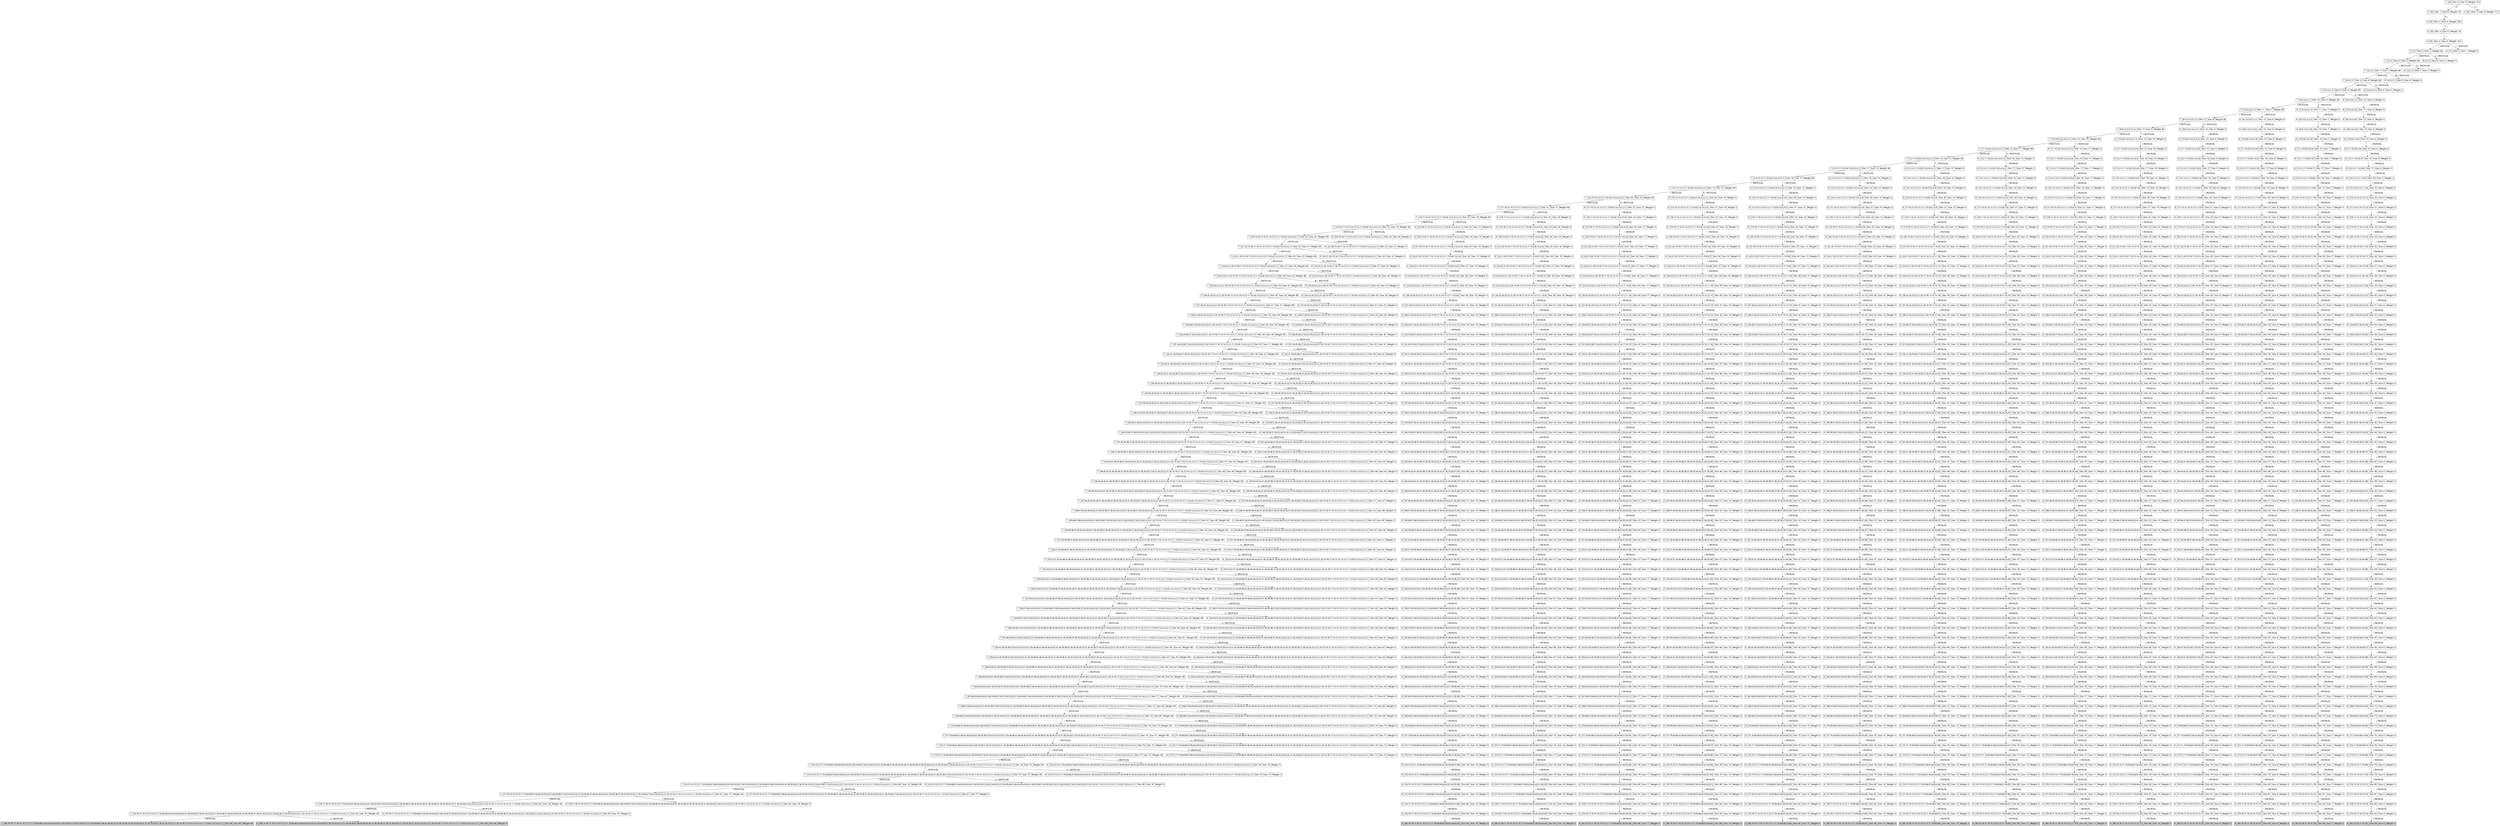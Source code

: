 digraph g{
node[shape=record fontname=Calibri fontsize = 20]
edge[fontname = Calibri fontsize = 20]
0->1[label=" P | "]
0[label="1 | [0] | Dist: 0 | Size: 0 | Weight: 77,5"]
1[label="2 | [0] | Dist: 1 | Size: 0 | Weight: 78"]
0->2[label=" X | "]
0[label="1 | [0] | Dist: 0 | Size: 0 | Weight: 77,5"]
2[label="3 | [0] | Dist: 1 | Size: 0 | Weight: 77,5"]
1->3[label=" A | "]
1[label="2 | [0] | Dist: 1 | Size: 0 | Weight: 78"]
3[label="4 | [0] | Dist: 2 | Size: 0 | Weight: 78,5"]
3->4[label=" T | "]
3[label="4 | [0] | Dist: 2 | Size: 0 | Weight: 78,5"]
4[label="5 | [0] | Dist: 3 | Size: 0 | Weight: 79"]
4->5[label="   | "]
4[label="5 | [0] | Dist: 3 | Size: 0 | Weight: 79"]
5[label="6 | [0] | Dist: 4 | Size: 0 | Weight: 79,5"]
5->6[label="   | ADD1(c0); "]
5[label="6 | [0] | Dist: 4 | Size: 0 | Weight: 79,5"]
6[label="7 | [1] | Dist: 5 | Size: 1 | Weight: 80"]
5->7[label=" | | ADD1(c0); "]
5[label="6 | [0] | Dist: 4 | Size: 0 | Weight: 79,5"]
7[label="8 | [1] | Dist: 5 | Size: 1 | Weight: 0"]
6->8[label="   | INCR1(c0); "]
6[label="7 | [1] | Dist: 5 | Size: 1 | Weight: 80"]
8[label="7 | [2,1] | Dist: 6 | Size: 2 | Weight: 80"]
6->9[label=" g | INCR1(c0); "]
6[label="7 | [1] | Dist: 5 | Size: 1 | Weight: 80"]
9[label="8 | [2,1] | Dist: 6 | Size: 2 | Weight: 0"]
8->10[label=" 	 | INCR1(c0); "]
8[label="7 | [2,1] | Dist: 6 | Size: 2 | Weight: 80"]
10[label="7 | [3,2,1] | Dist: 7 | Size: 3 | Weight: 80"]
8->11[label=" D | INCR1(c0); "]
8[label="7 | [2,1] | Dist: 6 | Size: 2 | Weight: 80"]
11[label="8 | [3,2,1] | Dist: 7 | Size: 3 | Weight: 0"]
10->12[label="   | INCR1(c0); "]
10[label="7 | [3,2,1] | Dist: 7 | Size: 3 | Weight: 80"]
12[label="7 | [4,3,2,1] | Dist: 8 | Size: 4 | Weight: 80"]
10->13[label=" @ | INCR1(c0); "]
10[label="7 | [3,2,1] | Dist: 7 | Size: 3 | Weight: 80"]
13[label="8 | [4,3,2,1] | Dist: 8 | Size: 4 | Weight: 0"]
12->14[label="   | INCR1(c0); "]
12[label="7 | [4,3,2,1] | Dist: 8 | Size: 4 | Weight: 80"]
14[label="7 | [5,4,3,2,1] | Dist: 9 | Size: 5 | Weight: 80"]
12->15[label=" q | INCR1(c0); "]
12[label="7 | [4,3,2,1] | Dist: 8 | Size: 4 | Weight: 80"]
15[label="8 | [5,4,3,2,1] | Dist: 9 | Size: 5 | Weight: 0"]
14->16[label="   | INCR1(c0); "]
14[label="7 | [5,4,3,2,1] | Dist: 9 | Size: 5 | Weight: 80"]
16[label="7 | [6,5,4,3,2,1] | Dist: 10 | Size: 6 | Weight: 80"]
14->17[label=" 6 | INCR1(c0); "]
14[label="7 | [5,4,3,2,1] | Dist: 9 | Size: 5 | Weight: 80"]
17[label="8 | [6,5,4,3,2,1] | Dist: 10 | Size: 6 | Weight: 0"]
16->18[label="   | INCR1(c0); "]
16[label="7 | [6,5,4,3,2,1] | Dist: 10 | Size: 6 | Weight: 80"]
18[label="7 | [7,6,5,4,3,2,1] | Dist: 11 | Size: 7 | Weight: 80"]
16->19[label=" J | INCR1(c0); "]
16[label="7 | [6,5,4,3,2,1] | Dist: 10 | Size: 6 | Weight: 80"]
19[label="8 | [7,6,5,4,3,2,1] | Dist: 11 | Size: 7 | Weight: 0"]
18->20[label="   | INCR1(c0); "]
18[label="7 | [7,6,5,4,3,2,1] | Dist: 11 | Size: 7 | Weight: 80"]
20[label="7 | [8,7,6,5,4,3,2,1] | Dist: 12 | Size: 8 | Weight: 80"]
18->21[label=" _ | INCR1(c0); "]
18[label="7 | [7,6,5,4,3,2,1] | Dist: 11 | Size: 7 | Weight: 80"]
21[label="8 | [8,7,6,5,4,3,2,1] | Dist: 12 | Size: 8 | Weight: 0"]
20->22[label="   | INCR1(c0); "]
20[label="7 | [8,7,6,5,4,3,2,1] | Dist: 12 | Size: 8 | Weight: 80"]
22[label="7 | [9,8,7,6,5,4,3,2,1] | Dist: 13 | Size: 9 | Weight: 80"]
20->23[label=" Z | INCR1(c0); "]
20[label="7 | [8,7,6,5,4,3,2,1] | Dist: 12 | Size: 8 | Weight: 80"]
23[label="8 | [9,8,7,6,5,4,3,2,1] | Dist: 13 | Size: 9 | Weight: 0"]
22->24[label=" 	 | INCR1(c0); "]
22[label="7 | [9,8,7,6,5,4,3,2,1] | Dist: 13 | Size: 9 | Weight: 80"]
24[label="7 | [10,9,8,7,6,5,4,3,2,1] | Dist: 14 | Size: 10 | Weight: 80"]
22->25[label=" 7 | INCR1(c0); "]
22[label="7 | [9,8,7,6,5,4,3,2,1] | Dist: 13 | Size: 9 | Weight: 80"]
25[label="8 | [10,9,8,7,6,5,4,3,2,1] | Dist: 14 | Size: 10 | Weight: 0"]
24->26[label="   | INCR1(c0); "]
24[label="7 | [10,9,8,7,6,5,4,3,2,1] | Dist: 14 | Size: 10 | Weight: 80"]
26[label="7 | [11,10,9,8,7,6,5,4,3,2,1] | Dist: 15 | Size: 11 | Weight: 80"]
24->27[label=" > | INCR1(c0); "]
24[label="7 | [10,9,8,7,6,5,4,3,2,1] | Dist: 14 | Size: 10 | Weight: 80"]
27[label="8 | [11,10,9,8,7,6,5,4,3,2,1] | Dist: 15 | Size: 11 | Weight: 0"]
26->28[label="   | INCR1(c0); "]
26[label="7 | [11,10,9,8,7,6,5,4,3,2,1] | Dist: 15 | Size: 11 | Weight: 80"]
28[label="7 | [12,11,10,9,8,7,6,5,4,3,2,1] | Dist: 16 | Size: 12 | Weight: 80"]
26->29[label=" S | INCR1(c0); "]
26[label="7 | [11,10,9,8,7,6,5,4,3,2,1] | Dist: 15 | Size: 11 | Weight: 80"]
29[label="8 | [12,11,10,9,8,7,6,5,4,3,2,1] | Dist: 16 | Size: 12 | Weight: 0"]
28->30[label="   | INCR1(c0); "]
28[label="7 | [12,11,10,9,8,7,6,5,4,3,2,1] | Dist: 16 | Size: 12 | Weight: 80"]
30[label="7 | [13,12,11,10,9,8,7,6,5,4,3,2,1] | Dist: 17 | Size: 13 | Weight: 80"]
28->31[label=" Y | INCR1(c0); "]
28[label="7 | [12,11,10,9,8,7,6,5,4,3,2,1] | Dist: 16 | Size: 12 | Weight: 80"]
31[label="8 | [13,12,11,10,9,8,7,6,5,4,3,2,1] | Dist: 17 | Size: 13 | Weight: 0"]
30->32[label=" 	 | INCR1(c0); "]
30[label="7 | [13,12,11,10,9,8,7,6,5,4,3,2,1] | Dist: 17 | Size: 13 | Weight: 80"]
32[label="7 | [14,13,12,11,10,9,8,7,6,5,4,3,2,1] | Dist: 18 | Size: 14 | Weight: 80"]
30->33[label=" r | INCR1(c0); "]
30[label="7 | [13,12,11,10,9,8,7,6,5,4,3,2,1] | Dist: 17 | Size: 13 | Weight: 80"]
33[label="8 | [14,13,12,11,10,9,8,7,6,5,4,3,2,1] | Dist: 18 | Size: 14 | Weight: 0"]
32->34[label="   | INCR1(c0); "]
32[label="7 | [14,13,12,11,10,9,8,7,6,5,4,3,2,1] | Dist: 18 | Size: 14 | Weight: 80"]
34[label="7 | [15,14,13,12,11,10,9,8,7,6,5,4,3,2,1] | Dist: 19 | Size: 15 | Weight: 80"]
32->35[label=" ' | INCR1(c0); "]
32[label="7 | [14,13,12,11,10,9,8,7,6,5,4,3,2,1] | Dist: 18 | Size: 14 | Weight: 80"]
35[label="8 | [15,14,13,12,11,10,9,8,7,6,5,4,3,2,1] | Dist: 19 | Size: 15 | Weight: 0"]
34->36[label="   | INCR1(c0); "]
34[label="7 | [15,14,13,12,11,10,9,8,7,6,5,4,3,2,1] | Dist: 19 | Size: 15 | Weight: 80"]
36[label="7 | [16,15,14,13,12,11,10,9,8,7,6,5,4,3,2,1] | Dist: 20 | Size: 16 | Weight: 80"]
34->37[label=" 0 | INCR1(c0); "]
34[label="7 | [15,14,13,12,11,10,9,8,7,6,5,4,3,2,1] | Dist: 19 | Size: 15 | Weight: 80"]
37[label="8 | [16,15,14,13,12,11,10,9,8,7,6,5,4,3,2,1] | Dist: 20 | Size: 16 | Weight: 0"]
36->38[label="   | INCR1(c0); "]
36[label="7 | [16,15,14,13,12,11,10,9,8,7,6,5,4,3,2,1] | Dist: 20 | Size: 16 | Weight: 80"]
38[label="7 | [17,16,15,14,13,12,11,10,9,8,7,6,5,4,3,2,1] | Dist: 21 | Size: 17 | Weight: 80"]
36->39[label=" d | INCR1(c0); "]
36[label="7 | [16,15,14,13,12,11,10,9,8,7,6,5,4,3,2,1] | Dist: 20 | Size: 16 | Weight: 80"]
39[label="8 | [17,16,15,14,13,12,11,10,9,8,7,6,5,4,3,2,1] | Dist: 21 | Size: 17 | Weight: 0"]
38->40[label="   | INCR1(c0); "]
38[label="7 | [17,16,15,14,13,12,11,10,9,8,7,6,5,4,3,2,1] | Dist: 21 | Size: 17 | Weight: 80"]
40[label="7 | [18,17,16,15,14,13,12,11,10,9,8,7,6,5,4,3,2,1] | Dist: 22 | Size: 18 | Weight: 80"]
38->41[label=" * | INCR1(c0); "]
38[label="7 | [17,16,15,14,13,12,11,10,9,8,7,6,5,4,3,2,1] | Dist: 21 | Size: 17 | Weight: 80"]
41[label="8 | [18,17,16,15,14,13,12,11,10,9,8,7,6,5,4,3,2,1] | Dist: 22 | Size: 18 | Weight: 0"]
40->42[label="   | INCR1(c0); "]
40[label="7 | [18,17,16,15,14,13,12,11,10,9,8,7,6,5,4,3,2,1] | Dist: 22 | Size: 18 | Weight: 80"]
42[label="7 | [19,18,17,16,15,14,13,12,11,10,9,8,7,6,5,4,3,2,1] | Dist: 23 | Size: 19 | Weight: 80"]
40->43[label=" J | INCR1(c0); "]
40[label="7 | [18,17,16,15,14,13,12,11,10,9,8,7,6,5,4,3,2,1] | Dist: 22 | Size: 18 | Weight: 80"]
43[label="8 | [19,18,17,16,15,14,13,12,11,10,9,8,7,6,5,4,3,2,1] | Dist: 23 | Size: 19 | Weight: 0"]
42->44[label=" 	 | INCR1(c0); "]
42[label="7 | [19,18,17,16,15,14,13,12,11,10,9,8,7,6,5,4,3,2,1] | Dist: 23 | Size: 19 | Weight: 80"]
44[label="7 | [20,19,18,17,16,15,14,13,12,11,10,9,8,7,6,5,4,3,2,1] | Dist: 24 | Size: 20 | Weight: 80"]
42->45[label=" ; | INCR1(c0); "]
42[label="7 | [19,18,17,16,15,14,13,12,11,10,9,8,7,6,5,4,3,2,1] | Dist: 23 | Size: 19 | Weight: 80"]
45[label="8 | [20,19,18,17,16,15,14,13,12,11,10,9,8,7,6,5,4,3,2,1] | Dist: 24 | Size: 20 | Weight: 0"]
44->46[label="   | INCR1(c0); "]
44[label="7 | [20,19,18,17,16,15,14,13,12,11,10,9,8,7,6,5,4,3,2,1] | Dist: 24 | Size: 20 | Weight: 80"]
46[label="7 | [21,20,19,18,17,16,15,14,13,12,11,10,9,8,7,6,5,4,3,2,1] | Dist: 25 | Size: 21 | Weight: 80"]
44->47[label=" r | INCR1(c0); "]
44[label="7 | [20,19,18,17,16,15,14,13,12,11,10,9,8,7,6,5,4,3,2,1] | Dist: 24 | Size: 20 | Weight: 80"]
47[label="8 | [21,20,19,18,17,16,15,14,13,12,11,10,9,8,7,6,5,4,3,2,1] | Dist: 25 | Size: 21 | Weight: 0"]
46->48[label="   | INCR1(c0); "]
46[label="7 | [21,20,19,18,17,16,15,14,13,12,11,10,9,8,7,6,5,4,3,2,1] | Dist: 25 | Size: 21 | Weight: 80"]
48[label="7 | [22,21,20,19,18,17,16,15,14,13,12,11,10,9,8,7,6,5,4,3,2,1] | Dist: 26 | Size: 22 | Weight: 80"]
46->49[label=" d | INCR1(c0); "]
46[label="7 | [21,20,19,18,17,16,15,14,13,12,11,10,9,8,7,6,5,4,3,2,1] | Dist: 25 | Size: 21 | Weight: 80"]
49[label="8 | [22,21,20,19,18,17,16,15,14,13,12,11,10,9,8,7,6,5,4,3,2,1] | Dist: 26 | Size: 22 | Weight: 0"]
48->50[label="   | INCR1(c0); "]
48[label="7 | [22,21,20,19,18,17,16,15,14,13,12,11,10,9,8,7,6,5,4,3,2,1] | Dist: 26 | Size: 22 | Weight: 80"]
50[label="7 | [23,22,21,20,19,18,17,16,15,14,13,12,11,10,9,8,7,6,5,4,3,2,1] | Dist: 27 | Size: 23 | Weight: 80"]
48->51[label="  | INCR1(c0); "]
48[label="7 | [22,21,20,19,18,17,16,15,14,13,12,11,10,9,8,7,6,5,4,3,2,1] | Dist: 26 | Size: 22 | Weight: 80"]
51[label="8 | [23,22,21,20,19,18,17,16,15,14,13,12,11,10,9,8,7,6,5,4,3,2,1] | Dist: 27 | Size: 23 | Weight: 0"]
50->52[label=" 	 | INCR1(c0); "]
50[label="7 | [23,22,21,20,19,18,17,16,15,14,13,12,11,10,9,8,7,6,5,4,3,2,1] | Dist: 27 | Size: 23 | Weight: 80"]
52[label="7 | [24,23,22,21,20,19,18,17,16,15,14,13,12,11,10,9,8,7,6,5,4,3,2,1] | Dist: 28 | Size: 24 | Weight: 80"]
50->53[label=" + | INCR1(c0); "]
50[label="7 | [23,22,21,20,19,18,17,16,15,14,13,12,11,10,9,8,7,6,5,4,3,2,1] | Dist: 27 | Size: 23 | Weight: 80"]
53[label="8 | [24,23,22,21,20,19,18,17,16,15,14,13,12,11,10,9,8,7,6,5,4,3,2,1] | Dist: 28 | Size: 24 | Weight: 0"]
52->54[label="   | INCR1(c0); "]
52[label="7 | [24,23,22,21,20,19,18,17,16,15,14,13,12,11,10,9,8,7,6,5,4,3,2,1] | Dist: 28 | Size: 24 | Weight: 80"]
54[label="7 | [25,24,23,22,21,20,19,18,17,16,15,14,13,12,11,10,9,8,7,6,5,4,3,2,1] | Dist: 29 | Size: 25 | Weight: 80"]
52->55[label=" & | INCR1(c0); "]
52[label="7 | [24,23,22,21,20,19,18,17,16,15,14,13,12,11,10,9,8,7,6,5,4,3,2,1] | Dist: 28 | Size: 24 | Weight: 80"]
55[label="8 | [25,24,23,22,21,20,19,18,17,16,15,14,13,12,11,10,9,8,7,6,5,4,3,2,1] | Dist: 29 | Size: 25 | Weight: 0"]
54->56[label="   | INCR1(c0); "]
54[label="7 | [25,24,23,22,21,20,19,18,17,16,15,14,13,12,11,10,9,8,7,6,5,4,3,2,1] | Dist: 29 | Size: 25 | Weight: 80"]
56[label="7 | [26,25,24,23,22,21,20,19,18,17,16,15,14,13,12,11,10,9,8,7,6,5,4,3,2,1] | Dist: 30 | Size: 26 | Weight: 80"]
54->57[label=" k | INCR1(c0); "]
54[label="7 | [25,24,23,22,21,20,19,18,17,16,15,14,13,12,11,10,9,8,7,6,5,4,3,2,1] | Dist: 29 | Size: 25 | Weight: 80"]
57[label="8 | [26,25,24,23,22,21,20,19,18,17,16,15,14,13,12,11,10,9,8,7,6,5,4,3,2,1] | Dist: 30 | Size: 26 | Weight: 0"]
56->58[label="   | INCR1(c0); "]
56[label="7 | [26,25,24,23,22,21,20,19,18,17,16,15,14,13,12,11,10,9,8,7,6,5,4,3,2,1] | Dist: 30 | Size: 26 | Weight: 80"]
58[label="7 | [27,26,25,24,23,22,21,20,19,18,17,16,15,14,13,12,11,10,9,8,7,6,5,4,3,2,1] | Dist: 31 | Size: 27 | Weight: 80"]
56->59[label=" r | INCR1(c0); "]
56[label="7 | [26,25,24,23,22,21,20,19,18,17,16,15,14,13,12,11,10,9,8,7,6,5,4,3,2,1] | Dist: 30 | Size: 26 | Weight: 80"]
59[label="8 | [27,26,25,24,23,22,21,20,19,18,17,16,15,14,13,12,11,10,9,8,7,6,5,4,3,2,1] | Dist: 31 | Size: 27 | Weight: 0"]
58->60[label="   | INCR1(c0); "]
58[label="7 | [27,26,25,24,23,22,21,20,19,18,17,16,15,14,13,12,11,10,9,8,7,6,5,4,3,2,1] | Dist: 31 | Size: 27 | Weight: 80"]
60[label="7 | [28,27,26,25,24,23,22,21,20,19,18,17,16,15,14,13,12,11,10,9,8,7,6,5,4,3,2,1] | Dist: 32 | Size: 28 | Weight: 80"]
58->61[label=" r | INCR1(c0); "]
58[label="7 | [27,26,25,24,23,22,21,20,19,18,17,16,15,14,13,12,11,10,9,8,7,6,5,4,3,2,1] | Dist: 31 | Size: 27 | Weight: 80"]
61[label="8 | [28,27,26,25,24,23,22,21,20,19,18,17,16,15,14,13,12,11,10,9,8,7,6,5,4,3,2,1] | Dist: 32 | Size: 28 | Weight: 0"]
60->62[label=" 	 | INCR1(c0); "]
60[label="7 | [28,27,26,25,24,23,22,21,20,19,18,17,16,15,14,13,12,11,10,9,8,7,6,5,4,3,2,1] | Dist: 32 | Size: 28 | Weight: 80"]
62[label="7 | [29,28,27,26,25,24,23,22,21,20,19,18,17,16,15,14,13,12,11,10,9,8,7,6,5,4,3,2,1] | Dist: 33 | Size: 29 | Weight: 80"]
60->63[label=" C | INCR1(c0); "]
60[label="7 | [28,27,26,25,24,23,22,21,20,19,18,17,16,15,14,13,12,11,10,9,8,7,6,5,4,3,2,1] | Dist: 32 | Size: 28 | Weight: 80"]
63[label="8 | [29,28,27,26,25,24,23,22,21,20,19,18,17,16,15,14,13,12,11,10,9,8,7,6,5,4,3,2,1] | Dist: 33 | Size: 29 | Weight: 0"]
62->64[label="   | INCR1(c0); "]
62[label="7 | [29,28,27,26,25,24,23,22,21,20,19,18,17,16,15,14,13,12,11,10,9,8,7,6,5,4,3,2,1] | Dist: 33 | Size: 29 | Weight: 80"]
64[label="7 | [30,29,28,27,26,25,24,23,22,21,20,19,18,17,16,15,14,13,12,11,10,9,8,7,6,5,4,3,2,1] | Dist: 34 | Size: 30 | Weight: 80"]
62->65[label=" d | INCR1(c0); "]
62[label="7 | [29,28,27,26,25,24,23,22,21,20,19,18,17,16,15,14,13,12,11,10,9,8,7,6,5,4,3,2,1] | Dist: 33 | Size: 29 | Weight: 80"]
65[label="8 | [30,29,28,27,26,25,24,23,22,21,20,19,18,17,16,15,14,13,12,11,10,9,8,7,6,5,4,3,2,1] | Dist: 34 | Size: 30 | Weight: 0"]
64->66[label="   | INCR1(c0); "]
64[label="7 | [30,29,28,27,26,25,24,23,22,21,20,19,18,17,16,15,14,13,12,11,10,9,8,7,6,5,4,3,2,1] | Dist: 34 | Size: 30 | Weight: 80"]
66[label="7 | [31,30,29,28,27,26,25,24,23,22,21,20,19,18,17,16,15,14,13,12,11,10,9,8,7,6,5,4,3,2,1] | Dist: 35 | Size: 31 | Weight: 80"]
64->67[label=" Y | INCR1(c0); "]
64[label="7 | [30,29,28,27,26,25,24,23,22,21,20,19,18,17,16,15,14,13,12,11,10,9,8,7,6,5,4,3,2,1] | Dist: 34 | Size: 30 | Weight: 80"]
67[label="8 | [31,30,29,28,27,26,25,24,23,22,21,20,19,18,17,16,15,14,13,12,11,10,9,8,7,6,5,4,3,2,1] | Dist: 35 | Size: 31 | Weight: 0"]
66->68[label="   | INCR1(c0); "]
66[label="7 | [31,30,29,28,27,26,25,24,23,22,21,20,19,18,17,16,15,14,13,12,11,10,9,8,7,6,5,4,3,2,1] | Dist: 35 | Size: 31 | Weight: 80"]
68[label="7 | [32,31,30,29,28,27,26,25,24,23,22,21,20,19,18,17,16,15,14,13,12,11,10,9,8,7,6,5,4,3,2,1] | Dist: 36 | Size: 32 | Weight: 80"]
66->69[label=" < | INCR1(c0); "]
66[label="7 | [31,30,29,28,27,26,25,24,23,22,21,20,19,18,17,16,15,14,13,12,11,10,9,8,7,6,5,4,3,2,1] | Dist: 35 | Size: 31 | Weight: 80"]
69[label="8 | [32,31,30,29,28,27,26,25,24,23,22,21,20,19,18,17,16,15,14,13,12,11,10,9,8,7,6,5,4,3,2,1] | Dist: 36 | Size: 32 | Weight: 0"]
68->70[label="   | INCR1(c0); "]
68[label="7 | [32,31,30,29,28,27,26,25,24,23,22,21,20,19,18,17,16,15,14,13,12,11,10,9,8,7,6,5,4,3,2,1] | Dist: 36 | Size: 32 | Weight: 80"]
70[label="7 | [33,32,31,30,29,28,27,26,25,24,23,22,21,20,19,18,17,16,15,14,13,12,11,10,9,8,7,6,5,4,3,2,1] | Dist: 37 | Size: 33 | Weight: 80"]
68->71[label=" $ | INCR1(c0); "]
68[label="7 | [32,31,30,29,28,27,26,25,24,23,22,21,20,19,18,17,16,15,14,13,12,11,10,9,8,7,6,5,4,3,2,1] | Dist: 36 | Size: 32 | Weight: 80"]
71[label="8 | [33,32,31,30,29,28,27,26,25,24,23,22,21,20,19,18,17,16,15,14,13,12,11,10,9,8,7,6,5,4,3,2,1] | Dist: 37 | Size: 33 | Weight: 0"]
70->72[label=" 	 | INCR1(c0); "]
70[label="7 | [33,32,31,30,29,28,27,26,25,24,23,22,21,20,19,18,17,16,15,14,13,12,11,10,9,8,7,6,5,4,3,2,1] | Dist: 37 | Size: 33 | Weight: 80"]
72[label="7 | [34,33,32,31,30,29,28,27,26,25,24,23,22,21,20,19,18,17,16,15,14,13,12,11,10,9,8,7,6,5,4,3,2,1] | Dist: 38 | Size: 34 | Weight: 80"]
70->73[label=" ! | INCR1(c0); "]
70[label="7 | [33,32,31,30,29,28,27,26,25,24,23,22,21,20,19,18,17,16,15,14,13,12,11,10,9,8,7,6,5,4,3,2,1] | Dist: 37 | Size: 33 | Weight: 80"]
73[label="8 | [34,33,32,31,30,29,28,27,26,25,24,23,22,21,20,19,18,17,16,15,14,13,12,11,10,9,8,7,6,5,4,3,2,1] | Dist: 38 | Size: 34 | Weight: 0"]
72->74[label="   | INCR1(c0); "]
72[label="7 | [34,33,32,31,30,29,28,27,26,25,24,23,22,21,20,19,18,17,16,15,14,13,12,11,10,9,8,7,6,5,4,3,2,1] | Dist: 38 | Size: 34 | Weight: 80"]
74[label="7 | [35,34,33,32,31,30,29,28,27,26,25,24,23,22,21,20,19,18,17,16,15,14,13,12,11,10,9,8,7,6,5,4,3,2,1] | Dist: 39 | Size: 35 | Weight: 80"]
72->75[label=" 4 | INCR1(c0); "]
72[label="7 | [34,33,32,31,30,29,28,27,26,25,24,23,22,21,20,19,18,17,16,15,14,13,12,11,10,9,8,7,6,5,4,3,2,1] | Dist: 38 | Size: 34 | Weight: 80"]
75[label="8 | [35,34,33,32,31,30,29,28,27,26,25,24,23,22,21,20,19,18,17,16,15,14,13,12,11,10,9,8,7,6,5,4,3,2,1] | Dist: 39 | Size: 35 | Weight: 0"]
74->76[label=" 	 | INCR1(c0); "]
74[label="7 | [35,34,33,32,31,30,29,28,27,26,25,24,23,22,21,20,19,18,17,16,15,14,13,12,11,10,9,8,7,6,5,4,3,2,1] | Dist: 39 | Size: 35 | Weight: 80"]
76[label="7 | [36,35,34,33,32,31,30,29,28,27,26,25,24,23,22,21,20,19,18,17,16,15,14,13,12,11,10,9,8,7,6,5,4,3,2,1] | Dist: 40 | Size: 36 | Weight: 80"]
74->77[label=" + | INCR1(c0); "]
74[label="7 | [35,34,33,32,31,30,29,28,27,26,25,24,23,22,21,20,19,18,17,16,15,14,13,12,11,10,9,8,7,6,5,4,3,2,1] | Dist: 39 | Size: 35 | Weight: 80"]
77[label="8 | [36,35,34,33,32,31,30,29,28,27,26,25,24,23,22,21,20,19,18,17,16,15,14,13,12,11,10,9,8,7,6,5,4,3,2,1] | Dist: 40 | Size: 36 | Weight: 0"]
76->78[label="   | INCR1(c0); "]
76[label="7 | [36,35,34,33,32,31,30,29,28,27,26,25,24,23,22,21,20,19,18,17,16,15,14,13,12,11,10,9,8,7,6,5,4,3,2,1] | Dist: 40 | Size: 36 | Weight: 80"]
78[label="7 | [37,36,35,34,33,32,31,30,29,28,27,26,25,24,23,22,21,20,19,18,17,16,15,14,13,12,11,10,9,8,7,6,5,4,3,2,1] | Dist: 41 | Size: 37 | Weight: 80"]
76->79[label=" G | INCR1(c0); "]
76[label="7 | [36,35,34,33,32,31,30,29,28,27,26,25,24,23,22,21,20,19,18,17,16,15,14,13,12,11,10,9,8,7,6,5,4,3,2,1] | Dist: 40 | Size: 36 | Weight: 80"]
79[label="8 | [37,36,35,34,33,32,31,30,29,28,27,26,25,24,23,22,21,20,19,18,17,16,15,14,13,12,11,10,9,8,7,6,5,4,3,2,1] | Dist: 41 | Size: 37 | Weight: 0"]
78->80[label="   | INCR1(c0); "]
78[label="7 | [37,36,35,34,33,32,31,30,29,28,27,26,25,24,23,22,21,20,19,18,17,16,15,14,13,12,11,10,9,8,7,6,5,4,3,2,1] | Dist: 41 | Size: 37 | Weight: 80"]
80[label="7 | [38,37,36,35,34,33,32,31,30,29,28,27,26,25,24,23,22,21,20,19,18,17,16,15,14,13,12,11,10,9,8,7,6,5,4,3,2,1] | Dist: 42 | Size: 38 | Weight: 80"]
78->81[label=" * | INCR1(c0); "]
78[label="7 | [37,36,35,34,33,32,31,30,29,28,27,26,25,24,23,22,21,20,19,18,17,16,15,14,13,12,11,10,9,8,7,6,5,4,3,2,1] | Dist: 41 | Size: 37 | Weight: 80"]
81[label="8 | [38,37,36,35,34,33,32,31,30,29,28,27,26,25,24,23,22,21,20,19,18,17,16,15,14,13,12,11,10,9,8,7,6,5,4,3,2,1] | Dist: 42 | Size: 38 | Weight: 0"]
80->82[label="   | INCR1(c0); "]
80[label="7 | [38,37,36,35,34,33,32,31,30,29,28,27,26,25,24,23,22,21,20,19,18,17,16,15,14,13,12,11,10,9,8,7,6,5,4,3,2,1] | Dist: 42 | Size: 38 | Weight: 80"]
82[label="7 | [39,38,37,36,35,34,33,32,31,30,29,28,27,26,25,24,23,22,21,20,19,18,17,16,15,14,13,12,11,10,9,8,7,6,5,4,3,2,1] | Dist: 43 | Size: 39 | Weight: 80"]
80->83[label=" z | INCR1(c0); "]
80[label="7 | [38,37,36,35,34,33,32,31,30,29,28,27,26,25,24,23,22,21,20,19,18,17,16,15,14,13,12,11,10,9,8,7,6,5,4,3,2,1] | Dist: 42 | Size: 38 | Weight: 80"]
83[label="8 | [39,38,37,36,35,34,33,32,31,30,29,28,27,26,25,24,23,22,21,20,19,18,17,16,15,14,13,12,11,10,9,8,7,6,5,4,3,2,1] | Dist: 43 | Size: 39 | Weight: 0"]
82->84[label="   | INCR1(c0); "]
82[label="7 | [39,38,37,36,35,34,33,32,31,30,29,28,27,26,25,24,23,22,21,20,19,18,17,16,15,14,13,12,11,10,9,8,7,6,5,4,3,2,1] | Dist: 43 | Size: 39 | Weight: 80"]
84[label="7 | [40,39,38,37,36,35,34,33,32,31,30,29,28,27,26,25,24,23,22,21,20,19,18,17,16,15,14,13,12,11,10,9,8,7,6,5,4,3,2,1] | Dist: 44 | Size: 40 | Weight: 80"]
82->85[label=" g | INCR1(c0); "]
82[label="7 | [39,38,37,36,35,34,33,32,31,30,29,28,27,26,25,24,23,22,21,20,19,18,17,16,15,14,13,12,11,10,9,8,7,6,5,4,3,2,1] | Dist: 43 | Size: 39 | Weight: 80"]
85[label="8 | [40,39,38,37,36,35,34,33,32,31,30,29,28,27,26,25,24,23,22,21,20,19,18,17,16,15,14,13,12,11,10,9,8,7,6,5,4,3,2,1] | Dist: 44 | Size: 40 | Weight: 0"]
84->86[label="   | INCR1(c0); "]
84[label="7 | [40,39,38,37,36,35,34,33,32,31,30,29,28,27,26,25,24,23,22,21,20,19,18,17,16,15,14,13,12,11,10,9,8,7,6,5,4,3,2,1] | Dist: 44 | Size: 40 | Weight: 80"]
86[label="7 | [41,40,39,38,37,36,35,34,33,32,31,30,29,28,27,26,25,24,23,22,21,20,19,18,17,16,15,14,13,12,11,10,9,8,7,6,5,4,3,2,1] | Dist: 45 | Size: 41 | Weight: 80"]
84->87[label=" p | INCR1(c0); "]
84[label="7 | [40,39,38,37,36,35,34,33,32,31,30,29,28,27,26,25,24,23,22,21,20,19,18,17,16,15,14,13,12,11,10,9,8,7,6,5,4,3,2,1] | Dist: 44 | Size: 40 | Weight: 80"]
87[label="8 | [41,40,39,38,37,36,35,34,33,32,31,30,29,28,27,26,25,24,23,22,21,20,19,18,17,16,15,14,13,12,11,10,9,8,7,6,5,4,3,2,1] | Dist: 45 | Size: 41 | Weight: 0"]
86->88[label="   | INCR1(c0); "]
86[label="7 | [41,40,39,38,37,36,35,34,33,32,31,30,29,28,27,26,25,24,23,22,21,20,19,18,17,16,15,14,13,12,11,10,9,8,7,6,5,4,3,2,1] | Dist: 45 | Size: 41 | Weight: 80"]
88[label="7 | [42,41,40,39,38,37,36,35,34,33,32,31,30,29,28,27,26,25,24,23,22,21,20,19,18,17,16,15,14,13,12,11,10,9,8,7,6,5,4,3,2,1] | Dist: 46 | Size: 42 | Weight: 80"]
86->89[label=" a | INCR1(c0); "]
86[label="7 | [41,40,39,38,37,36,35,34,33,32,31,30,29,28,27,26,25,24,23,22,21,20,19,18,17,16,15,14,13,12,11,10,9,8,7,6,5,4,3,2,1] | Dist: 45 | Size: 41 | Weight: 80"]
89[label="8 | [42,41,40,39,38,37,36,35,34,33,32,31,30,29,28,27,26,25,24,23,22,21,20,19,18,17,16,15,14,13,12,11,10,9,8,7,6,5,4,3,2,1] | Dist: 46 | Size: 42 | Weight: 0"]
88->90[label="   | INCR1(c0); "]
88[label="7 | [42,41,40,39,38,37,36,35,34,33,32,31,30,29,28,27,26,25,24,23,22,21,20,19,18,17,16,15,14,13,12,11,10,9,8,7,6,5,4,3,2,1] | Dist: 46 | Size: 42 | Weight: 80"]
90[label="7 | [43,42,41,40,39,38,37,36,35,34,33,32,31,30,29,28,27,26,25,24,23,22,21,20,19,18,17,16,15,14,13,12,11,10,9,8,7,6,5,4,3,2,1] | Dist: 47 | Size: 43 | Weight: 80"]
88->91[label=" ) | INCR1(c0); "]
88[label="7 | [42,41,40,39,38,37,36,35,34,33,32,31,30,29,28,27,26,25,24,23,22,21,20,19,18,17,16,15,14,13,12,11,10,9,8,7,6,5,4,3,2,1] | Dist: 46 | Size: 42 | Weight: 80"]
91[label="8 | [43,42,41,40,39,38,37,36,35,34,33,32,31,30,29,28,27,26,25,24,23,22,21,20,19,18,17,16,15,14,13,12,11,10,9,8,7,6,5,4,3,2,1] | Dist: 47 | Size: 43 | Weight: 0"]
90->92[label="   | INCR1(c0); "]
90[label="7 | [43,42,41,40,39,38,37,36,35,34,33,32,31,30,29,28,27,26,25,24,23,22,21,20,19,18,17,16,15,14,13,12,11,10,9,8,7,6,5,4,3,2,1] | Dist: 47 | Size: 43 | Weight: 80"]
92[label="7 | [44,43,42,41,40,39,38,37,36,35,34,33,32,31,30,29,28,27,26,25,24,23,22,21,20,19,18,17,16,15,14,13,12,11,10,9,8,7,6,5,4,3,2,1] | Dist: 48 | Size: 44 | Weight: 80"]
90->93[label=" ( | INCR1(c0); "]
90[label="7 | [43,42,41,40,39,38,37,36,35,34,33,32,31,30,29,28,27,26,25,24,23,22,21,20,19,18,17,16,15,14,13,12,11,10,9,8,7,6,5,4,3,2,1] | Dist: 47 | Size: 43 | Weight: 80"]
93[label="8 | [44,43,42,41,40,39,38,37,36,35,34,33,32,31,30,29,28,27,26,25,24,23,22,21,20,19,18,17,16,15,14,13,12,11,10,9,8,7,6,5,4,3,2,1] | Dist: 48 | Size: 44 | Weight: 0"]
92->94[label=" 	 | INCR1(c0); "]
92[label="7 | [44,43,42,41,40,39,38,37,36,35,34,33,32,31,30,29,28,27,26,25,24,23,22,21,20,19,18,17,16,15,14,13,12,11,10,9,8,7,6,5,4,3,2,1] | Dist: 48 | Size: 44 | Weight: 80"]
94[label="7 | [45,44,43,42,41,40,39,38,37,36,35,34,33,32,31,30,29,28,27,26,25,24,23,22,21,20,19,18,17,16,15,14,13,12,11,10,9,8,7,6,5,4,3,2,1] | Dist: 49 | Size: 45 | Weight: 80"]
92->95[label=" 2 | INCR1(c0); "]
92[label="7 | [44,43,42,41,40,39,38,37,36,35,34,33,32,31,30,29,28,27,26,25,24,23,22,21,20,19,18,17,16,15,14,13,12,11,10,9,8,7,6,5,4,3,2,1] | Dist: 48 | Size: 44 | Weight: 80"]
95[label="8 | [45,44,43,42,41,40,39,38,37,36,35,34,33,32,31,30,29,28,27,26,25,24,23,22,21,20,19,18,17,16,15,14,13,12,11,10,9,8,7,6,5,4,3,2,1] | Dist: 49 | Size: 45 | Weight: 0"]
94->96[label=" 	 | INCR1(c0); "]
94[label="7 | [45,44,43,42,41,40,39,38,37,36,35,34,33,32,31,30,29,28,27,26,25,24,23,22,21,20,19,18,17,16,15,14,13,12,11,10,9,8,7,6,5,4,3,2,1] | Dist: 49 | Size: 45 | Weight: 80"]
96[label="7 | [46,45,44,43,42,41,40,39,38,37,36,35,34,33,32,31,30,29,28,27,26,25,24,23,22,21,20,19,18,17,16,15,14,13,12,11,10,9,8,7,6,5,4,3,2,1] | Dist: 50 | Size: 46 | Weight: 80"]
94->97[label=" a | INCR1(c0); "]
94[label="7 | [45,44,43,42,41,40,39,38,37,36,35,34,33,32,31,30,29,28,27,26,25,24,23,22,21,20,19,18,17,16,15,14,13,12,11,10,9,8,7,6,5,4,3,2,1] | Dist: 49 | Size: 45 | Weight: 80"]
97[label="8 | [46,45,44,43,42,41,40,39,38,37,36,35,34,33,32,31,30,29,28,27,26,25,24,23,22,21,20,19,18,17,16,15,14,13,12,11,10,9,8,7,6,5,4,3,2,1] | Dist: 50 | Size: 46 | Weight: 0"]
96->98[label="   | INCR1(c0); "]
96[label="7 | [46,45,44,43,42,41,40,39,38,37,36,35,34,33,32,31,30,29,28,27,26,25,24,23,22,21,20,19,18,17,16,15,14,13,12,11,10,9,8,7,6,5,4,3,2,1] | Dist: 50 | Size: 46 | Weight: 80"]
98[label="7 | [47,46,45,44,43,42,41,40,39,38,37,36,35,34,33,32,31,30,29,28,27,26,25,24,23,22,21,20,19,18,17,16,15,14,13,12,11,10,9,8,7,6,5,4,3,2,1] | Dist: 51 | Size: 47 | Weight: 80"]
96->99[label=" v | INCR1(c0); "]
96[label="7 | [46,45,44,43,42,41,40,39,38,37,36,35,34,33,32,31,30,29,28,27,26,25,24,23,22,21,20,19,18,17,16,15,14,13,12,11,10,9,8,7,6,5,4,3,2,1] | Dist: 50 | Size: 46 | Weight: 80"]
99[label="8 | [47,46,45,44,43,42,41,40,39,38,37,36,35,34,33,32,31,30,29,28,27,26,25,24,23,22,21,20,19,18,17,16,15,14,13,12,11,10,9,8,7,6,5,4,3,2,1] | Dist: 51 | Size: 47 | Weight: 0"]
98->100[label="   | INCR1(c0); "]
98[label="7 | [47,46,45,44,43,42,41,40,39,38,37,36,35,34,33,32,31,30,29,28,27,26,25,24,23,22,21,20,19,18,17,16,15,14,13,12,11,10,9,8,7,6,5,4,3,2,1] | Dist: 51 | Size: 47 | Weight: 80"]
100[label="7 | [48,47,46,45,44,43,42,41,40,39,38,37,36,35,34,33,32,31,30,29,28,27,26,25,24,23,22,21,20,19,18,17,16,15,14,13,12,11,10,9,8,7,6,5,4,3,2,1] | Dist: 52 | Size: 48 | Weight: 80"]
98->101[label=" / | INCR1(c0); "]
98[label="7 | [47,46,45,44,43,42,41,40,39,38,37,36,35,34,33,32,31,30,29,28,27,26,25,24,23,22,21,20,19,18,17,16,15,14,13,12,11,10,9,8,7,6,5,4,3,2,1] | Dist: 51 | Size: 47 | Weight: 80"]
101[label="8 | [48,47,46,45,44,43,42,41,40,39,38,37,36,35,34,33,32,31,30,29,28,27,26,25,24,23,22,21,20,19,18,17,16,15,14,13,12,11,10,9,8,7,6,5,4,3,2,1] | Dist: 52 | Size: 48 | Weight: 0"]
100->102[label=" 	 | INCR1(c0); "]
100[label="7 | [48,47,46,45,44,43,42,41,40,39,38,37,36,35,34,33,32,31,30,29,28,27,26,25,24,23,22,21,20,19,18,17,16,15,14,13,12,11,10,9,8,7,6,5,4,3,2,1] | Dist: 52 | Size: 48 | Weight: 80"]
102[label="7 | [49,48,47,46,45,44,43,42,41,40,39,38,37,36,35,34,33,32,31,30,29,28,27,26,25,24,23,22,21,20,19,18,17,16,15,14,13,12,11,10,9,8,7,6,5,4,3,2,1] | Dist: 53 | Size: 49 | Weight: 80"]
100->103[label=" ~ | INCR1(c0); "]
100[label="7 | [48,47,46,45,44,43,42,41,40,39,38,37,36,35,34,33,32,31,30,29,28,27,26,25,24,23,22,21,20,19,18,17,16,15,14,13,12,11,10,9,8,7,6,5,4,3,2,1] | Dist: 52 | Size: 48 | Weight: 80"]
103[label="8 | [49,48,47,46,45,44,43,42,41,40,39,38,37,36,35,34,33,32,31,30,29,28,27,26,25,24,23,22,21,20,19,18,17,16,15,14,13,12,11,10,9,8,7,6,5,4,3,2,1] | Dist: 53 | Size: 49 | Weight: 0"]
102->104[label="   | INCR1(c0); "]
102[label="7 | [49,48,47,46,45,44,43,42,41,40,39,38,37,36,35,34,33,32,31,30,29,28,27,26,25,24,23,22,21,20,19,18,17,16,15,14,13,12,11,10,9,8,7,6,5,4,3,2,1] | Dist: 53 | Size: 49 | Weight: 80"]
104[label="7 | [50,49,48,47,46,45,44,43,42,41,40,39,38,37,36,35,34,33,32,31,30,29,28,27,26,25,24,23,22,21,20,19,18,17,16,15,14,13,12,11,10,9,8,7,6,5,4,3,2,1] | Dist: 54 | Size: 50 | Weight: 80"]
102->105[label=" B | INCR1(c0); "]
102[label="7 | [49,48,47,46,45,44,43,42,41,40,39,38,37,36,35,34,33,32,31,30,29,28,27,26,25,24,23,22,21,20,19,18,17,16,15,14,13,12,11,10,9,8,7,6,5,4,3,2,1] | Dist: 53 | Size: 49 | Weight: 80"]
105[label="8 | [50,49,48,47,46,45,44,43,42,41,40,39,38,37,36,35,34,33,32,31,30,29,28,27,26,25,24,23,22,21,20,19,18,17,16,15,14,13,12,11,10,9,8,7,6,5,4,3,2,1] | Dist: 54 | Size: 50 | Weight: 0"]
104->106[label=" 	 | INCR1(c0); "]
104[label="7 | [50,49,48,47,46,45,44,43,42,41,40,39,38,37,36,35,34,33,32,31,30,29,28,27,26,25,24,23,22,21,20,19,18,17,16,15,14,13,12,11,10,9,8,7,6,5,4,3,2,1] | Dist: 54 | Size: 50 | Weight: 80"]
106[label="7 | [51,50,49,48,47,46,45,44,43,42,41,40,39,38,37,36,35,34,33,32,31,30,29,28,27,26,25,24,23,22,21,20,19,18,17,16,15,14,13,12,11,10,9,8,7,6,5,4,3,2,1] | Dist: 55 | Size: 51 | Weight: 80"]
104->107[label=" - | INCR1(c0); "]
104[label="7 | [50,49,48,47,46,45,44,43,42,41,40,39,38,37,36,35,34,33,32,31,30,29,28,27,26,25,24,23,22,21,20,19,18,17,16,15,14,13,12,11,10,9,8,7,6,5,4,3,2,1] | Dist: 54 | Size: 50 | Weight: 80"]
107[label="8 | [51,50,49,48,47,46,45,44,43,42,41,40,39,38,37,36,35,34,33,32,31,30,29,28,27,26,25,24,23,22,21,20,19,18,17,16,15,14,13,12,11,10,9,8,7,6,5,4,3,2,1] | Dist: 55 | Size: 51 | Weight: 0"]
106->108[label=" 	 | INCR1(c0); "]
106[label="7 | [51,50,49,48,47,46,45,44,43,42,41,40,39,38,37,36,35,34,33,32,31,30,29,28,27,26,25,24,23,22,21,20,19,18,17,16,15,14,13,12,11,10,9,8,7,6,5,4,3,2,1] | Dist: 55 | Size: 51 | Weight: 80"]
108[label="7 | [52,51,50,49,48,47,46,45,44,43,42,41,40,39,38,37,36,35,34,33,32,31,30,29,28,27,26,25,24,23,22,21,20,19,18,17,16,15,14,13,12,11,10,9,8,7,6,5,4,3,2,1] | Dist: 56 | Size: 52 | Weight: 80"]
106->109[label=" K | INCR1(c0); "]
106[label="7 | [51,50,49,48,47,46,45,44,43,42,41,40,39,38,37,36,35,34,33,32,31,30,29,28,27,26,25,24,23,22,21,20,19,18,17,16,15,14,13,12,11,10,9,8,7,6,5,4,3,2,1] | Dist: 55 | Size: 51 | Weight: 80"]
109[label="8 | [52,51,50,49,48,47,46,45,44,43,42,41,40,39,38,37,36,35,34,33,32,31,30,29,28,27,26,25,24,23,22,21,20,19,18,17,16,15,14,13,12,11,10,9,8,7,6,5,4,3,2,1] | Dist: 56 | Size: 52 | Weight: 0"]
108->110[label="   | INCR1(c0); "]
108[label="7 | [52,51,50,49,48,47,46,45,44,43,42,41,40,39,38,37,36,35,34,33,32,31,30,29,28,27,26,25,24,23,22,21,20,19,18,17,16,15,14,13,12,11,10,9,8,7,6,5,4,3,2,1] | Dist: 56 | Size: 52 | Weight: 80"]
110[label="7 | [53,52,51,50,49,48,47,46,45,44,43,42,41,40,39,38,37,36,35,34,33,32,31,30,29,28,27,26,25,24,23,22,21,20,19,18,17,16,15,14,13,12,11,10,9,8,7,6,5,4,3,2,1] | Dist: 57 | Size: 53 | Weight: 80"]
108->111[label=" g | INCR1(c0); "]
108[label="7 | [52,51,50,49,48,47,46,45,44,43,42,41,40,39,38,37,36,35,34,33,32,31,30,29,28,27,26,25,24,23,22,21,20,19,18,17,16,15,14,13,12,11,10,9,8,7,6,5,4,3,2,1] | Dist: 56 | Size: 52 | Weight: 80"]
111[label="8 | [53,52,51,50,49,48,47,46,45,44,43,42,41,40,39,38,37,36,35,34,33,32,31,30,29,28,27,26,25,24,23,22,21,20,19,18,17,16,15,14,13,12,11,10,9,8,7,6,5,4,3,2,1] | Dist: 57 | Size: 53 | Weight: 0"]
110->112[label="   | INCR1(c0); "]
110[label="7 | [53,52,51,50,49,48,47,46,45,44,43,42,41,40,39,38,37,36,35,34,33,32,31,30,29,28,27,26,25,24,23,22,21,20,19,18,17,16,15,14,13,12,11,10,9,8,7,6,5,4,3,2,1] | Dist: 57 | Size: 53 | Weight: 80"]
112[label="7 | [54,53,52,51,50,49,48,47,46,45,44,43,42,41,40,39,38,37,36,35,34,33,32,31,30,29,28,27,26,25,24,23,22,21,20,19,18,17,16,15,14,13,12,11,10,9,8,7,6,5,4,3,2,1] | Dist: 58 | Size: 54 | Weight: 80"]
110->113[label=" U | INCR1(c0); "]
110[label="7 | [53,52,51,50,49,48,47,46,45,44,43,42,41,40,39,38,37,36,35,34,33,32,31,30,29,28,27,26,25,24,23,22,21,20,19,18,17,16,15,14,13,12,11,10,9,8,7,6,5,4,3,2,1] | Dist: 57 | Size: 53 | Weight: 80"]
113[label="8 | [54,53,52,51,50,49,48,47,46,45,44,43,42,41,40,39,38,37,36,35,34,33,32,31,30,29,28,27,26,25,24,23,22,21,20,19,18,17,16,15,14,13,12,11,10,9,8,7,6,5,4,3,2,1] | Dist: 58 | Size: 54 | Weight: 0"]
112->114[label="   | INCR1(c0); "]
112[label="7 | [54,53,52,51,50,49,48,47,46,45,44,43,42,41,40,39,38,37,36,35,34,33,32,31,30,29,28,27,26,25,24,23,22,21,20,19,18,17,16,15,14,13,12,11,10,9,8,7,6,5,4,3,2,1] | Dist: 58 | Size: 54 | Weight: 80"]
114[label="7 | [55,54,53,52,51,50,49,48,47,46,45,44,43,42,41,40,39,38,37,36,35,34,33,32,31,30,29,28,27,26,25,24,23,22,21,20,19,18,17,16,15,14,13,12,11,10,9,8,7,6,5,4,3,2,1] | Dist: 59 | Size: 55 | Weight: 80"]
112->115[label=" } | INCR1(c0); "]
112[label="7 | [54,53,52,51,50,49,48,47,46,45,44,43,42,41,40,39,38,37,36,35,34,33,32,31,30,29,28,27,26,25,24,23,22,21,20,19,18,17,16,15,14,13,12,11,10,9,8,7,6,5,4,3,2,1] | Dist: 58 | Size: 54 | Weight: 80"]
115[label="8 | [55,54,53,52,51,50,49,48,47,46,45,44,43,42,41,40,39,38,37,36,35,34,33,32,31,30,29,28,27,26,25,24,23,22,21,20,19,18,17,16,15,14,13,12,11,10,9,8,7,6,5,4,3,2,1] | Dist: 59 | Size: 55 | Weight: 0"]
114->116[label="   | INCR1(c0); "]
114[label="7 | [55,54,53,52,51,50,49,48,47,46,45,44,43,42,41,40,39,38,37,36,35,34,33,32,31,30,29,28,27,26,25,24,23,22,21,20,19,18,17,16,15,14,13,12,11,10,9,8,7,6,5,4,3,2,1] | Dist: 59 | Size: 55 | Weight: 80"]
116[label="7 | [56,55,54,53,52,51,50,49,48,47,46,45,44,43,42,41,40,39,38,37,36,35,34,33,32,31,30,29,28,27,26,25,24,23,22,21,20,19,18,17,16,15,14,13,12,11,10,9,8,7,6,5,4,3,2,1] | Dist: 60 | Size: 56 | Weight: 80"]
114->117[label=" ` | INCR1(c0); "]
114[label="7 | [55,54,53,52,51,50,49,48,47,46,45,44,43,42,41,40,39,38,37,36,35,34,33,32,31,30,29,28,27,26,25,24,23,22,21,20,19,18,17,16,15,14,13,12,11,10,9,8,7,6,5,4,3,2,1] | Dist: 59 | Size: 55 | Weight: 80"]
117[label="8 | [56,55,54,53,52,51,50,49,48,47,46,45,44,43,42,41,40,39,38,37,36,35,34,33,32,31,30,29,28,27,26,25,24,23,22,21,20,19,18,17,16,15,14,13,12,11,10,9,8,7,6,5,4,3,2,1] | Dist: 60 | Size: 56 | Weight: 0"]
116->118[label="   | INCR1(c0); "]
116[label="7 | [56,55,54,53,52,51,50,49,48,47,46,45,44,43,42,41,40,39,38,37,36,35,34,33,32,31,30,29,28,27,26,25,24,23,22,21,20,19,18,17,16,15,14,13,12,11,10,9,8,7,6,5,4,3,2,1] | Dist: 60 | Size: 56 | Weight: 80"]
118[label="7 | [57,56,55,54,53,52,51,50,49,48,47,46,45,44,43,42,41,40,39,38,37,36,35,34,33,32,31,30,29,28,27,26,25,24,23,22,21,20,19,18,17,16,15,14,13,12,11,10,9,8,7,6,5,4,3,2,1] | Dist: 61 | Size: 57 | Weight: 80"]
116->119[label=" Q | INCR1(c0); "]
116[label="7 | [56,55,54,53,52,51,50,49,48,47,46,45,44,43,42,41,40,39,38,37,36,35,34,33,32,31,30,29,28,27,26,25,24,23,22,21,20,19,18,17,16,15,14,13,12,11,10,9,8,7,6,5,4,3,2,1] | Dist: 60 | Size: 56 | Weight: 80"]
119[label="8 | [57,56,55,54,53,52,51,50,49,48,47,46,45,44,43,42,41,40,39,38,37,36,35,34,33,32,31,30,29,28,27,26,25,24,23,22,21,20,19,18,17,16,15,14,13,12,11,10,9,8,7,6,5,4,3,2,1] | Dist: 61 | Size: 57 | Weight: 0"]
118->120[label="   | INCR1(c0); "]
118[label="7 | [57,56,55,54,53,52,51,50,49,48,47,46,45,44,43,42,41,40,39,38,37,36,35,34,33,32,31,30,29,28,27,26,25,24,23,22,21,20,19,18,17,16,15,14,13,12,11,10,9,8,7,6,5,4,3,2,1] | Dist: 61 | Size: 57 | Weight: 80"]
120[label="7 | [58,57,56,55,54,53,52,51,50,49,48,47,46,45,44,43,42,41,40,39,38,37,36,35,34,33,32,31,30,29,28,27,26,25,24,23,22,21,20,19,18,17,16,15,14,13,12,11,10,9,8,7,6,5,4,3,2,1] | Dist: 62 | Size: 58 | Weight: 80"]
118->121[label=" : | INCR1(c0); "]
118[label="7 | [57,56,55,54,53,52,51,50,49,48,47,46,45,44,43,42,41,40,39,38,37,36,35,34,33,32,31,30,29,28,27,26,25,24,23,22,21,20,19,18,17,16,15,14,13,12,11,10,9,8,7,6,5,4,3,2,1] | Dist: 61 | Size: 57 | Weight: 80"]
121[label="8 | [58,57,56,55,54,53,52,51,50,49,48,47,46,45,44,43,42,41,40,39,38,37,36,35,34,33,32,31,30,29,28,27,26,25,24,23,22,21,20,19,18,17,16,15,14,13,12,11,10,9,8,7,6,5,4,3,2,1] | Dist: 62 | Size: 58 | Weight: 0"]
120->122[label=" 	 | INCR1(c0); "]
120[label="7 | [58,57,56,55,54,53,52,51,50,49,48,47,46,45,44,43,42,41,40,39,38,37,36,35,34,33,32,31,30,29,28,27,26,25,24,23,22,21,20,19,18,17,16,15,14,13,12,11,10,9,8,7,6,5,4,3,2,1] | Dist: 62 | Size: 58 | Weight: 80"]
122[label="7 | [59,58,57,56,55,54,53,52,51,50,49,48,47,46,45,44,43,42,41,40,39,38,37,36,35,34,33,32,31,30,29,28,27,26,25,24,23,22,21,20,19,18,17,16,15,14,13,12,11,10,9,8,7,6,5,4,3,2,1] | Dist: 63 | Size: 59 | Weight: 80"]
120->123[label=" U | INCR1(c0); "]
120[label="7 | [58,57,56,55,54,53,52,51,50,49,48,47,46,45,44,43,42,41,40,39,38,37,36,35,34,33,32,31,30,29,28,27,26,25,24,23,22,21,20,19,18,17,16,15,14,13,12,11,10,9,8,7,6,5,4,3,2,1] | Dist: 62 | Size: 58 | Weight: 80"]
123[label="8 | [59,58,57,56,55,54,53,52,51,50,49,48,47,46,45,44,43,42,41,40,39,38,37,36,35,34,33,32,31,30,29,28,27,26,25,24,23,22,21,20,19,18,17,16,15,14,13,12,11,10,9,8,7,6,5,4,3,2,1] | Dist: 63 | Size: 59 | Weight: 0"]
122->124[label="   | INCR1(c0); "]
122[label="7 | [59,58,57,56,55,54,53,52,51,50,49,48,47,46,45,44,43,42,41,40,39,38,37,36,35,34,33,32,31,30,29,28,27,26,25,24,23,22,21,20,19,18,17,16,15,14,13,12,11,10,9,8,7,6,5,4,3,2,1] | Dist: 63 | Size: 59 | Weight: 80"]
124[label="7 | [60,59,58,57,56,55,54,53,52,51,50,49,48,47,46,45,44,43,42,41,40,39,38,37,36,35,34,33,32,31,30,29,28,27,26,25,24,23,22,21,20,19,18,17,16,15,14,13,12,11,10,9,8,7,6,5,4,3,2,1] | Dist: 64 | Size: 60 | Weight: 80"]
122->125[label=" x | INCR1(c0); "]
122[label="7 | [59,58,57,56,55,54,53,52,51,50,49,48,47,46,45,44,43,42,41,40,39,38,37,36,35,34,33,32,31,30,29,28,27,26,25,24,23,22,21,20,19,18,17,16,15,14,13,12,11,10,9,8,7,6,5,4,3,2,1] | Dist: 63 | Size: 59 | Weight: 80"]
125[label="8 | [60,59,58,57,56,55,54,53,52,51,50,49,48,47,46,45,44,43,42,41,40,39,38,37,36,35,34,33,32,31,30,29,28,27,26,25,24,23,22,21,20,19,18,17,16,15,14,13,12,11,10,9,8,7,6,5,4,3,2,1] | Dist: 64 | Size: 60 | Weight: 0"]
124->126[label="   | INCR1(c0); "]
124[label="7 | [60,59,58,57,56,55,54,53,52,51,50,49,48,47,46,45,44,43,42,41,40,39,38,37,36,35,34,33,32,31,30,29,28,27,26,25,24,23,22,21,20,19,18,17,16,15,14,13,12,11,10,9,8,7,6,5,4,3,2,1] | Dist: 64 | Size: 60 | Weight: 80"]
126[label="7 | [61,60,59,58,57,56,55,54,53,52,51,50,49,48,47,46,45,44,43,42,41,40,39,38,37,36,35,34,33,32,31,30,29,28,27,26,25,24,23,22,21,20,19,18,17,16,15,14,13,12,11,10,9,8,7,6,5,4,3,2,1] | Dist: 65 | Size: 61 | Weight: 80"]
124->127[label=" { | INCR1(c0); "]
124[label="7 | [60,59,58,57,56,55,54,53,52,51,50,49,48,47,46,45,44,43,42,41,40,39,38,37,36,35,34,33,32,31,30,29,28,27,26,25,24,23,22,21,20,19,18,17,16,15,14,13,12,11,10,9,8,7,6,5,4,3,2,1] | Dist: 64 | Size: 60 | Weight: 80"]
127[label="8 | [61,60,59,58,57,56,55,54,53,52,51,50,49,48,47,46,45,44,43,42,41,40,39,38,37,36,35,34,33,32,31,30,29,28,27,26,25,24,23,22,21,20,19,18,17,16,15,14,13,12,11,10,9,8,7,6,5,4,3,2,1] | Dist: 65 | Size: 61 | Weight: 0"]
126->128[label="   | INCR1(c0); "]
126[label="7 | [61,60,59,58,57,56,55,54,53,52,51,50,49,48,47,46,45,44,43,42,41,40,39,38,37,36,35,34,33,32,31,30,29,28,27,26,25,24,23,22,21,20,19,18,17,16,15,14,13,12,11,10,9,8,7,6,5,4,3,2,1] | Dist: 65 | Size: 61 | Weight: 80"]
128[label="7 | [62,61,60,59,58,57,56,55,54,53,52,51,50,49,48,47,46,45,44,43,42,41,40,39,38,37,36,35,34,33,32,31,30,29,28,27,26,25,24,23,22,21,20,19,18,17,16,15,14,13,12,11,10,9,8,7,6,5,4,3,2,1] | Dist: 66 | Size: 62 | Weight: 80"]
126->129[label=" } | INCR1(c0); "]
126[label="7 | [61,60,59,58,57,56,55,54,53,52,51,50,49,48,47,46,45,44,43,42,41,40,39,38,37,36,35,34,33,32,31,30,29,28,27,26,25,24,23,22,21,20,19,18,17,16,15,14,13,12,11,10,9,8,7,6,5,4,3,2,1] | Dist: 65 | Size: 61 | Weight: 80"]
129[label="8 | [62,61,60,59,58,57,56,55,54,53,52,51,50,49,48,47,46,45,44,43,42,41,40,39,38,37,36,35,34,33,32,31,30,29,28,27,26,25,24,23,22,21,20,19,18,17,16,15,14,13,12,11,10,9,8,7,6,5,4,3,2,1] | Dist: 66 | Size: 62 | Weight: 0"]
128->130[label="   | INCR1(c0); "]
128[label="7 | [62,61,60,59,58,57,56,55,54,53,52,51,50,49,48,47,46,45,44,43,42,41,40,39,38,37,36,35,34,33,32,31,30,29,28,27,26,25,24,23,22,21,20,19,18,17,16,15,14,13,12,11,10,9,8,7,6,5,4,3,2,1] | Dist: 66 | Size: 62 | Weight: 80"]
130[label="7 | [63,62,61,60,59,58,57,56,55,54,53,52,51,50,49,48,47,46,45,44,43,42,41,40,39,38,37,36,35,34,33,32,31,30,29,28,27,26,25,24,23,22,21,20,19,18,17,16,15,14,13,12,11,10,9,8,7,6,5,4,3,2,1] | Dist: 67 | Size: 63 | Weight: 80"]
128->131[label=" m | INCR1(c0); "]
128[label="7 | [62,61,60,59,58,57,56,55,54,53,52,51,50,49,48,47,46,45,44,43,42,41,40,39,38,37,36,35,34,33,32,31,30,29,28,27,26,25,24,23,22,21,20,19,18,17,16,15,14,13,12,11,10,9,8,7,6,5,4,3,2,1] | Dist: 66 | Size: 62 | Weight: 80"]
131[label="8 | [63,62,61,60,59,58,57,56,55,54,53,52,51,50,49,48,47,46,45,44,43,42,41,40,39,38,37,36,35,34,33,32,31,30,29,28,27,26,25,24,23,22,21,20,19,18,17,16,15,14,13,12,11,10,9,8,7,6,5,4,3,2,1] | Dist: 67 | Size: 63 | Weight: 0"]
130->132[label="   | INCR1(c0); "]
130[label="7 | [63,62,61,60,59,58,57,56,55,54,53,52,51,50,49,48,47,46,45,44,43,42,41,40,39,38,37,36,35,34,33,32,31,30,29,28,27,26,25,24,23,22,21,20,19,18,17,16,15,14,13,12,11,10,9,8,7,6,5,4,3,2,1] | Dist: 67 | Size: 63 | Weight: 80"]
132[label="7 | [64,63,62,61,60,59,58,57,56,55,54,53,52,51,50,49,48,47,46,45,44,43,42,41,40,39,38,37,36,35,34,33,32,31,30,29,28,27,26,25,24,23,22,21,20,19,18,17,16,15,14,13,12,11,10,9,8,7,6,5,4,3,2,1] | Dist: 68 | Size: 64 | Weight: 80"]
130->133[label=" . | INCR1(c0); "]
130[label="7 | [63,62,61,60,59,58,57,56,55,54,53,52,51,50,49,48,47,46,45,44,43,42,41,40,39,38,37,36,35,34,33,32,31,30,29,28,27,26,25,24,23,22,21,20,19,18,17,16,15,14,13,12,11,10,9,8,7,6,5,4,3,2,1] | Dist: 67 | Size: 63 | Weight: 80"]
133[label="8 | [64,63,62,61,60,59,58,57,56,55,54,53,52,51,50,49,48,47,46,45,44,43,42,41,40,39,38,37,36,35,34,33,32,31,30,29,28,27,26,25,24,23,22,21,20,19,18,17,16,15,14,13,12,11,10,9,8,7,6,5,4,3,2,1] | Dist: 68 | Size: 64 | Weight: 0"]
132->134[label=" 	 | INCR1(c0); "]
132[label="7 | [64,63,62,61,60,59,58,57,56,55,54,53,52,51,50,49,48,47,46,45,44,43,42,41,40,39,38,37,36,35,34,33,32,31,30,29,28,27,26,25,24,23,22,21,20,19,18,17,16,15,14,13,12,11,10,9,8,7,6,5,4,3,2,1] | Dist: 68 | Size: 64 | Weight: 80"]
134[label="7 | [65,64,63,62,61,60,59,58,57,56,55,54,53,52,51,50,49,48,47,46,45,44,43,42,41,40,39,38,37,36,35,34,33,32,31,30,29,28,27,26,25,24,23,22,21,20,19,18,17,16,15,14,13,12,11,10,9,8,7,6,5,4,3,2,1] | Dist: 69 | Size: 65 | Weight: 80"]
132->135[label=" _ | INCR1(c0); "]
132[label="7 | [64,63,62,61,60,59,58,57,56,55,54,53,52,51,50,49,48,47,46,45,44,43,42,41,40,39,38,37,36,35,34,33,32,31,30,29,28,27,26,25,24,23,22,21,20,19,18,17,16,15,14,13,12,11,10,9,8,7,6,5,4,3,2,1] | Dist: 68 | Size: 64 | Weight: 80"]
135[label="8 | [65,64,63,62,61,60,59,58,57,56,55,54,53,52,51,50,49,48,47,46,45,44,43,42,41,40,39,38,37,36,35,34,33,32,31,30,29,28,27,26,25,24,23,22,21,20,19,18,17,16,15,14,13,12,11,10,9,8,7,6,5,4,3,2,1] | Dist: 69 | Size: 65 | Weight: 0"]
134->136[label="   | INCR1(c0); "]
134[label="7 | [65,64,63,62,61,60,59,58,57,56,55,54,53,52,51,50,49,48,47,46,45,44,43,42,41,40,39,38,37,36,35,34,33,32,31,30,29,28,27,26,25,24,23,22,21,20,19,18,17,16,15,14,13,12,11,10,9,8,7,6,5,4,3,2,1] | Dist: 69 | Size: 65 | Weight: 80"]
136[label="7 | [66,65,64,63,62,61,60,59,58,57,56,55,54,53,52,51,50,49,48,47,46,45,44,43,42,41,40,39,38,37,36,35,34,33,32,31,30,29,28,27,26,25,24,23,22,21,20,19,18,17,16,15,14,13,12,11,10,9,8,7,6,5,4,3,2,1] | Dist: 70 | Size: 66 | Weight: 80"]
134->137[label=" p | INCR1(c0); "]
134[label="7 | [65,64,63,62,61,60,59,58,57,56,55,54,53,52,51,50,49,48,47,46,45,44,43,42,41,40,39,38,37,36,35,34,33,32,31,30,29,28,27,26,25,24,23,22,21,20,19,18,17,16,15,14,13,12,11,10,9,8,7,6,5,4,3,2,1] | Dist: 69 | Size: 65 | Weight: 80"]
137[label="8 | [66,65,64,63,62,61,60,59,58,57,56,55,54,53,52,51,50,49,48,47,46,45,44,43,42,41,40,39,38,37,36,35,34,33,32,31,30,29,28,27,26,25,24,23,22,21,20,19,18,17,16,15,14,13,12,11,10,9,8,7,6,5,4,3,2,1] | Dist: 70 | Size: 66 | Weight: 0"]
136->138[label="   | INCR1(c0); "]
136[label="7 | [66,65,64,63,62,61,60,59,58,57,56,55,54,53,52,51,50,49,48,47,46,45,44,43,42,41,40,39,38,37,36,35,34,33,32,31,30,29,28,27,26,25,24,23,22,21,20,19,18,17,16,15,14,13,12,11,10,9,8,7,6,5,4,3,2,1] | Dist: 70 | Size: 66 | Weight: 80"]
138[label="7 | [67,66,65,64,63,62,61,60,59,58,57,56,55,54,53,52,51,50,49,48,47,46,45,44,43,42,41,40,39,38,37,36,35,34,33,32,31,30,29,28,27,26,25,24,23,22,21,20,19,18,17,16,15,14,13,12,11,10,9,8,7,6,5,4,3,2,1] | Dist: 71 | Size: 67 | Weight: 80"]
136->139[label=" m | INCR1(c0); "]
136[label="7 | [66,65,64,63,62,61,60,59,58,57,56,55,54,53,52,51,50,49,48,47,46,45,44,43,42,41,40,39,38,37,36,35,34,33,32,31,30,29,28,27,26,25,24,23,22,21,20,19,18,17,16,15,14,13,12,11,10,9,8,7,6,5,4,3,2,1] | Dist: 70 | Size: 66 | Weight: 80"]
139[label="8 | [67,66,65,64,63,62,61,60,59,58,57,56,55,54,53,52,51,50,49,48,47,46,45,44,43,42,41,40,39,38,37,36,35,34,33,32,31,30,29,28,27,26,25,24,23,22,21,20,19,18,17,16,15,14,13,12,11,10,9,8,7,6,5,4,3,2,1] | Dist: 71 | Size: 67 | Weight: 0"]
138->140[label="   | INCR1(c0); "]
138[label="7 | [67,66,65,64,63,62,61,60,59,58,57,56,55,54,53,52,51,50,49,48,47,46,45,44,43,42,41,40,39,38,37,36,35,34,33,32,31,30,29,28,27,26,25,24,23,22,21,20,19,18,17,16,15,14,13,12,11,10,9,8,7,6,5,4,3,2,1] | Dist: 71 | Size: 67 | Weight: 80"]
140[label="7 | [68,67,66,65,64,63,62,61,60,59,58,57,56,55,54,53,52,51,50,49,48,47,46,45,44,43,42,41,40,39,38,37,36,35,34,33,32,31,30,29,28,27,26,25,24,23,22,21,20,19,18,17,16,15,14,13,12,11,10,9,8,7,6,5,4,3,2,1] | Dist: 72 | Size: 68 | Weight: 80"]
138->141[label=" F | INCR1(c0); "]
138[label="7 | [67,66,65,64,63,62,61,60,59,58,57,56,55,54,53,52,51,50,49,48,47,46,45,44,43,42,41,40,39,38,37,36,35,34,33,32,31,30,29,28,27,26,25,24,23,22,21,20,19,18,17,16,15,14,13,12,11,10,9,8,7,6,5,4,3,2,1] | Dist: 71 | Size: 67 | Weight: 80"]
141[label="8 | [68,67,66,65,64,63,62,61,60,59,58,57,56,55,54,53,52,51,50,49,48,47,46,45,44,43,42,41,40,39,38,37,36,35,34,33,32,31,30,29,28,27,26,25,24,23,22,21,20,19,18,17,16,15,14,13,12,11,10,9,8,7,6,5,4,3,2,1] | Dist: 72 | Size: 68 | Weight: 0"]
140->142[label="   | INCR1(c0); "]
140[label="7 | [68,67,66,65,64,63,62,61,60,59,58,57,56,55,54,53,52,51,50,49,48,47,46,45,44,43,42,41,40,39,38,37,36,35,34,33,32,31,30,29,28,27,26,25,24,23,22,21,20,19,18,17,16,15,14,13,12,11,10,9,8,7,6,5,4,3,2,1] | Dist: 72 | Size: 68 | Weight: 80"]
142[label="7 | [69,68,67,66,65,64,63,62,61,60,59,58,57,56,55,54,53,52,51,50,49,48,47,46,45,44,43,42,41,40,39,38,37,36,35,34,33,32,31,30,29,28,27,26,25,24,23,22,21,20,19,18,17,16,15,14,13,12,11,10,9,8,7,6,5,4,3,2,1] | Dist: 73 | Size: 69 | Weight: 80"]
140->143[label=" f | INCR1(c0); "]
140[label="7 | [68,67,66,65,64,63,62,61,60,59,58,57,56,55,54,53,52,51,50,49,48,47,46,45,44,43,42,41,40,39,38,37,36,35,34,33,32,31,30,29,28,27,26,25,24,23,22,21,20,19,18,17,16,15,14,13,12,11,10,9,8,7,6,5,4,3,2,1] | Dist: 72 | Size: 68 | Weight: 80"]
143[label="8 | [69,68,67,66,65,64,63,62,61,60,59,58,57,56,55,54,53,52,51,50,49,48,47,46,45,44,43,42,41,40,39,38,37,36,35,34,33,32,31,30,29,28,27,26,25,24,23,22,21,20,19,18,17,16,15,14,13,12,11,10,9,8,7,6,5,4,3,2,1] | Dist: 73 | Size: 69 | Weight: 0"]
142->144[label="   | INCR1(c0); "]
142[label="7 | [69,68,67,66,65,64,63,62,61,60,59,58,57,56,55,54,53,52,51,50,49,48,47,46,45,44,43,42,41,40,39,38,37,36,35,34,33,32,31,30,29,28,27,26,25,24,23,22,21,20,19,18,17,16,15,14,13,12,11,10,9,8,7,6,5,4,3,2,1] | Dist: 73 | Size: 69 | Weight: 80"]
144[label="7 | [70,69,68,67,66,65,64,63,62,61,60,59,58,57,56,55,54,53,52,51,50,49,48,47,46,45,44,43,42,41,40,39,38,37,36,35,34,33,32,31,30,29,28,27,26,25,24,23,22,21,20,19,18,17,16,15,14,13,12,11,10,9,8,7,6,5,4,3,2,1] | Dist: 74 | Size: 70 | Weight: 80"]
142->145[label=" f | INCR1(c0); "]
142[label="7 | [69,68,67,66,65,64,63,62,61,60,59,58,57,56,55,54,53,52,51,50,49,48,47,46,45,44,43,42,41,40,39,38,37,36,35,34,33,32,31,30,29,28,27,26,25,24,23,22,21,20,19,18,17,16,15,14,13,12,11,10,9,8,7,6,5,4,3,2,1] | Dist: 73 | Size: 69 | Weight: 80"]
145[label="8 | [70,69,68,67,66,65,64,63,62,61,60,59,58,57,56,55,54,53,52,51,50,49,48,47,46,45,44,43,42,41,40,39,38,37,36,35,34,33,32,31,30,29,28,27,26,25,24,23,22,21,20,19,18,17,16,15,14,13,12,11,10,9,8,7,6,5,4,3,2,1] | Dist: 74 | Size: 70 | Weight: 0"]
144->146[label="   | INCR1(c0); "]
144[label="7 | [70,69,68,67,66,65,64,63,62,61,60,59,58,57,56,55,54,53,52,51,50,49,48,47,46,45,44,43,42,41,40,39,38,37,36,35,34,33,32,31,30,29,28,27,26,25,24,23,22,21,20,19,18,17,16,15,14,13,12,11,10,9,8,7,6,5,4,3,2,1] | Dist: 74 | Size: 70 | Weight: 80"]
146[label="7 | [71,70,69,68,67,66,65,64,63,62,61,60,59,58,57,56,55,54,53,52,51,50,49,48,47,46,45,44,43,42,41,40,39,38,37,36,35,34,33,32,31,30,29,28,27,26,25,24,23,22,21,20,19,18,17,16,15,14,13,12,11,10,9,8,7,6,5,4,3,2,1] | Dist: 75 | Size: 71 | Weight: 80"]
144->147[label=" . | INCR1(c0); "]
144[label="7 | [70,69,68,67,66,65,64,63,62,61,60,59,58,57,56,55,54,53,52,51,50,49,48,47,46,45,44,43,42,41,40,39,38,37,36,35,34,33,32,31,30,29,28,27,26,25,24,23,22,21,20,19,18,17,16,15,14,13,12,11,10,9,8,7,6,5,4,3,2,1] | Dist: 74 | Size: 70 | Weight: 80"]
147[label="8 | [71,70,69,68,67,66,65,64,63,62,61,60,59,58,57,56,55,54,53,52,51,50,49,48,47,46,45,44,43,42,41,40,39,38,37,36,35,34,33,32,31,30,29,28,27,26,25,24,23,22,21,20,19,18,17,16,15,14,13,12,11,10,9,8,7,6,5,4,3,2,1] | Dist: 75 | Size: 71 | Weight: 0"]
146->148[label=" 	 | INCR1(c0); "]
146[label="7 | [71,70,69,68,67,66,65,64,63,62,61,60,59,58,57,56,55,54,53,52,51,50,49,48,47,46,45,44,43,42,41,40,39,38,37,36,35,34,33,32,31,30,29,28,27,26,25,24,23,22,21,20,19,18,17,16,15,14,13,12,11,10,9,8,7,6,5,4,3,2,1] | Dist: 75 | Size: 71 | Weight: 80"]
148[label="7 | [72,71,70,69,68,67,66,65,64,63,62,61,60,59,58,57,56,55,54,53,52,51,50,49,48,47,46,45,44,43,42,41,40,39,38,37,36,35,34,33,32,31,30,29,28,27,26,25,24,23,22,21,20,19,18,17,16,15,14,13,12,11,10,9,8,7,6,5,4,3,2,1] | Dist: 76 | Size: 72 | Weight: 80"]
146->149[label=" o | INCR1(c0); "]
146[label="7 | [71,70,69,68,67,66,65,64,63,62,61,60,59,58,57,56,55,54,53,52,51,50,49,48,47,46,45,44,43,42,41,40,39,38,37,36,35,34,33,32,31,30,29,28,27,26,25,24,23,22,21,20,19,18,17,16,15,14,13,12,11,10,9,8,7,6,5,4,3,2,1] | Dist: 75 | Size: 71 | Weight: 80"]
149[label="8 | [72,71,70,69,68,67,66,65,64,63,62,61,60,59,58,57,56,55,54,53,52,51,50,49,48,47,46,45,44,43,42,41,40,39,38,37,36,35,34,33,32,31,30,29,28,27,26,25,24,23,22,21,20,19,18,17,16,15,14,13,12,11,10,9,8,7,6,5,4,3,2,1] | Dist: 76 | Size: 72 | Weight: 0"]
148->150[label="   | INCR1(c0); "]
148[label="7 | [72,71,70,69,68,67,66,65,64,63,62,61,60,59,58,57,56,55,54,53,52,51,50,49,48,47,46,45,44,43,42,41,40,39,38,37,36,35,34,33,32,31,30,29,28,27,26,25,24,23,22,21,20,19,18,17,16,15,14,13,12,11,10,9,8,7,6,5,4,3,2,1] | Dist: 76 | Size: 72 | Weight: 80"]
150[label="7 | [73,72,71,70,69,68,67,66,65,64,63,62,61,60,59,58,57,56,55,54,53,52,51,50,49,48,47,46,45,44,43,42,41,40,39,38,37,36,35,34,33,32,31,30,29,28,27,26,25,24,23,22,21,20,19,18,17,16,15,14,13,12,11,10,9,8,7,6,5,4,3,2,1] | Dist: 77 | Size: 73 | Weight: 80"]
148->151[label=" Y | INCR1(c0); "]
148[label="7 | [72,71,70,69,68,67,66,65,64,63,62,61,60,59,58,57,56,55,54,53,52,51,50,49,48,47,46,45,44,43,42,41,40,39,38,37,36,35,34,33,32,31,30,29,28,27,26,25,24,23,22,21,20,19,18,17,16,15,14,13,12,11,10,9,8,7,6,5,4,3,2,1] | Dist: 76 | Size: 72 | Weight: 80"]
151[label="8 | [73,72,71,70,69,68,67,66,65,64,63,62,61,60,59,58,57,56,55,54,53,52,51,50,49,48,47,46,45,44,43,42,41,40,39,38,37,36,35,34,33,32,31,30,29,28,27,26,25,24,23,22,21,20,19,18,17,16,15,14,13,12,11,10,9,8,7,6,5,4,3,2,1] | Dist: 77 | Size: 73 | Weight: 0"]
150->152[label="   | INCR1(c0); "]
150[label="7 | [73,72,71,70,69,68,67,66,65,64,63,62,61,60,59,58,57,56,55,54,53,52,51,50,49,48,47,46,45,44,43,42,41,40,39,38,37,36,35,34,33,32,31,30,29,28,27,26,25,24,23,22,21,20,19,18,17,16,15,14,13,12,11,10,9,8,7,6,5,4,3,2,1] | Dist: 77 | Size: 73 | Weight: 80"]
152[label="7 | [74,73,72,71,70,69,68,67,66,65,64,63,62,61,60,59,58,57,56,55,54,53,52,51,50,49,48,47,46,45,44,43,42,41,40,39,38,37,36,35,34,33,32,31,30,29,28,27,26,25,24,23,22,21,20,19,18,17,16,15,14,13,12,11,10,9,8,7,6,5,4,3,2,1] | Dist: 78 | Size: 74 | Weight: 80"]
150->153[label=" . | INCR1(c0); "]
150[label="7 | [73,72,71,70,69,68,67,66,65,64,63,62,61,60,59,58,57,56,55,54,53,52,51,50,49,48,47,46,45,44,43,42,41,40,39,38,37,36,35,34,33,32,31,30,29,28,27,26,25,24,23,22,21,20,19,18,17,16,15,14,13,12,11,10,9,8,7,6,5,4,3,2,1] | Dist: 77 | Size: 73 | Weight: 80"]
153[label="8 | [74,73,72,71,70,69,68,67,66,65,64,63,62,61,60,59,58,57,56,55,54,53,52,51,50,49,48,47,46,45,44,43,42,41,40,39,38,37,36,35,34,33,32,31,30,29,28,27,26,25,24,23,22,21,20,19,18,17,16,15,14,13,12,11,10,9,8,7,6,5,4,3,2,1] | Dist: 78 | Size: 74 | Weight: 0"]
152->154[label="   | INCR1(c0); "]
152[label="7 | [74,73,72,71,70,69,68,67,66,65,64,63,62,61,60,59,58,57,56,55,54,53,52,51,50,49,48,47,46,45,44,43,42,41,40,39,38,37,36,35,34,33,32,31,30,29,28,27,26,25,24,23,22,21,20,19,18,17,16,15,14,13,12,11,10,9,8,7,6,5,4,3,2,1] | Dist: 78 | Size: 74 | Weight: 80"]
154[label="7 | [75,74,73,72,71,70,69,68,67,66,65,64,63,62,61,60,59,58,57,56,55,54,53,52,51,50,49,48,47,46,45,44,43,42,41,40,39,38,37,36,35,34,33,32,31,30,29,28,27,26,25,24,23,22,21,20,19,18,17,16,15,14,13,12,11,10,9,8,7,6,5,4,3,2,1] | Dist: 79 | Size: 75 | Weight: 80"]
152->155[label=" o | INCR1(c0); "]
152[label="7 | [74,73,72,71,70,69,68,67,66,65,64,63,62,61,60,59,58,57,56,55,54,53,52,51,50,49,48,47,46,45,44,43,42,41,40,39,38,37,36,35,34,33,32,31,30,29,28,27,26,25,24,23,22,21,20,19,18,17,16,15,14,13,12,11,10,9,8,7,6,5,4,3,2,1] | Dist: 78 | Size: 74 | Weight: 80"]
155[label="8 | [75,74,73,72,71,70,69,68,67,66,65,64,63,62,61,60,59,58,57,56,55,54,53,52,51,50,49,48,47,46,45,44,43,42,41,40,39,38,37,36,35,34,33,32,31,30,29,28,27,26,25,24,23,22,21,20,19,18,17,16,15,14,13,12,11,10,9,8,7,6,5,4,3,2,1] | Dist: 79 | Size: 75 | Weight: 0"]
154->156[label=" 	 | INCR1(c0); "]
154[label="7 | [75,74,73,72,71,70,69,68,67,66,65,64,63,62,61,60,59,58,57,56,55,54,53,52,51,50,49,48,47,46,45,44,43,42,41,40,39,38,37,36,35,34,33,32,31,30,29,28,27,26,25,24,23,22,21,20,19,18,17,16,15,14,13,12,11,10,9,8,7,6,5,4,3,2,1] | Dist: 79 | Size: 75 | Weight: 80"]
156[label="7 | [76,75,74,73,72,71,70,69,68,67,66,65,64,63,62,61,60,59,58,57,56,55,54,53,52,51,50,49,48,47,46,45,44,43,42,41,40,39,38,37,36,35,34,33,32,31,30,29,28,27,26,25,24,23,22,21,20,19,18,17,16,15,14,13,12,11,10,9,8,7,6,5,4,3,2,1] | Dist: 80 | Size: 76 | Weight: 80"]
154->157[label=" x | INCR1(c0); "]
154[label="7 | [75,74,73,72,71,70,69,68,67,66,65,64,63,62,61,60,59,58,57,56,55,54,53,52,51,50,49,48,47,46,45,44,43,42,41,40,39,38,37,36,35,34,33,32,31,30,29,28,27,26,25,24,23,22,21,20,19,18,17,16,15,14,13,12,11,10,9,8,7,6,5,4,3,2,1] | Dist: 79 | Size: 75 | Weight: 80"]
157[label="8 | [76,75,74,73,72,71,70,69,68,67,66,65,64,63,62,61,60,59,58,57,56,55,54,53,52,51,50,49,48,47,46,45,44,43,42,41,40,39,38,37,36,35,34,33,32,31,30,29,28,27,26,25,24,23,22,21,20,19,18,17,16,15,14,13,12,11,10,9,8,7,6,5,4,3,2,1] | Dist: 80 | Size: 76 | Weight: 0"]
156->158[label=" 	 | INCR1(c0); "]
156[label="7 | [76,75,74,73,72,71,70,69,68,67,66,65,64,63,62,61,60,59,58,57,56,55,54,53,52,51,50,49,48,47,46,45,44,43,42,41,40,39,38,37,36,35,34,33,32,31,30,29,28,27,26,25,24,23,22,21,20,19,18,17,16,15,14,13,12,11,10,9,8,7,6,5,4,3,2,1] | Dist: 80 | Size: 76 | Weight: 80"]
158[label="7 | [77,76,75,74,73,72,71,70,69,68,67,66,65,64,63,62,61,60,59,58,57,56,55,54,53,52,51,50,49,48,47,46,45,44,43,42,41,40,39,38,37,36,35,34,33,32,31,30,29,28,27,26,25,24,23,22,21,20,19,18,17,16,15,14,13,12,11,10,9,8,7,6,5,4,3,2,1] | Dist: 81 | Size: 77 | Weight: 80"]
156->159[label=" G | INCR1(c0); "]
156[label="7 | [76,75,74,73,72,71,70,69,68,67,66,65,64,63,62,61,60,59,58,57,56,55,54,53,52,51,50,49,48,47,46,45,44,43,42,41,40,39,38,37,36,35,34,33,32,31,30,29,28,27,26,25,24,23,22,21,20,19,18,17,16,15,14,13,12,11,10,9,8,7,6,5,4,3,2,1] | Dist: 80 | Size: 76 | Weight: 80"]
159[label="8 | [77,76,75,74,73,72,71,70,69,68,67,66,65,64,63,62,61,60,59,58,57,56,55,54,53,52,51,50,49,48,47,46,45,44,43,42,41,40,39,38,37,36,35,34,33,32,31,30,29,28,27,26,25,24,23,22,21,20,19,18,17,16,15,14,13,12,11,10,9,8,7,6,5,4,3,2,1] | Dist: 81 | Size: 77 | Weight: 0"]
158->160[label="   | INCR1(c0); "]
158[label="7 | [77,76,75,74,73,72,71,70,69,68,67,66,65,64,63,62,61,60,59,58,57,56,55,54,53,52,51,50,49,48,47,46,45,44,43,42,41,40,39,38,37,36,35,34,33,32,31,30,29,28,27,26,25,24,23,22,21,20,19,18,17,16,15,14,13,12,11,10,9,8,7,6,5,4,3,2,1] | Dist: 81 | Size: 77 | Weight: 80"]
160[label="7 | [78,77,76,75,74,73,72,71,70,69,68,67,66,65,64,63,62,61,60,59,58,57,56,55,54,53,52,51,50,49,48,47,46,45,44,43,42,41,40,39,38,37,36,35,34,33,32,31,30,29,28,27,26,25,24,23,22,21,20,19,18,17,16,15,14,13,12,11,10,9,8,7,6,5,4,3,2,1] | Dist: 82 | Size: 78 | Weight: 80"]
158->161[label=" ' | INCR1(c0); "]
158[label="7 | [77,76,75,74,73,72,71,70,69,68,67,66,65,64,63,62,61,60,59,58,57,56,55,54,53,52,51,50,49,48,47,46,45,44,43,42,41,40,39,38,37,36,35,34,33,32,31,30,29,28,27,26,25,24,23,22,21,20,19,18,17,16,15,14,13,12,11,10,9,8,7,6,5,4,3,2,1] | Dist: 81 | Size: 77 | Weight: 80"]
161[label="8 | [78,77,76,75,74,73,72,71,70,69,68,67,66,65,64,63,62,61,60,59,58,57,56,55,54,53,52,51,50,49,48,47,46,45,44,43,42,41,40,39,38,37,36,35,34,33,32,31,30,29,28,27,26,25,24,23,22,21,20,19,18,17,16,15,14,13,12,11,10,9,8,7,6,5,4,3,2,1] | Dist: 82 | Size: 78 | Weight: 0"]
160->162[label="   | INCR1(c0); "]
160[label="7 | [78,77,76,75,74,73,72,71,70,69,68,67,66,65,64,63,62,61,60,59,58,57,56,55,54,53,52,51,50,49,48,47,46,45,44,43,42,41,40,39,38,37,36,35,34,33,32,31,30,29,28,27,26,25,24,23,22,21,20,19,18,17,16,15,14,13,12,11,10,9,8,7,6,5,4,3,2,1] | Dist: 82 | Size: 78 | Weight: 80"]
162[label="7 | [79,78,77,76,75,74,73,72,71,70,69,68,67,66,65,64,63,62,61,60,59,58,57,56,55,54,53,52,51,50,49,48,47,46,45,44,43,42,41,40,39,38,37,36,35,34,33,32,31,30,29,28,27,26,25,24,23,22,21,20,19,18,17,16,15,14,13,12,11,10,9,8,7,6,5,4,3,2,1] | Dist: 83 | Size: 79 | Weight: 80"]
160->163[label=" - | INCR1(c0); "]
160[label="7 | [78,77,76,75,74,73,72,71,70,69,68,67,66,65,64,63,62,61,60,59,58,57,56,55,54,53,52,51,50,49,48,47,46,45,44,43,42,41,40,39,38,37,36,35,34,33,32,31,30,29,28,27,26,25,24,23,22,21,20,19,18,17,16,15,14,13,12,11,10,9,8,7,6,5,4,3,2,1] | Dist: 82 | Size: 78 | Weight: 80"]
163[label="8 | [79,78,77,76,75,74,73,72,71,70,69,68,67,66,65,64,63,62,61,60,59,58,57,56,55,54,53,52,51,50,49,48,47,46,45,44,43,42,41,40,39,38,37,36,35,34,33,32,31,30,29,28,27,26,25,24,23,22,21,20,19,18,17,16,15,14,13,12,11,10,9,8,7,6,5,4,3,2,1] | Dist: 83 | Size: 79 | Weight: 0"]
162->164[label="   | INCR1(c0); "]
162[label="7 | [79,78,77,76,75,74,73,72,71,70,69,68,67,66,65,64,63,62,61,60,59,58,57,56,55,54,53,52,51,50,49,48,47,46,45,44,43,42,41,40,39,38,37,36,35,34,33,32,31,30,29,28,27,26,25,24,23,22,21,20,19,18,17,16,15,14,13,12,11,10,9,8,7,6,5,4,3,2,1] | Dist: 83 | Size: 79 | Weight: 80"]
164[label="7 | [80,79,78,77,76,75,74,73,72,71,70,69,68,67,66,65,64,63,62,61,60,59,58,57,56,55,54,53,52,51,50,49,48,47,46,45,44,43,42,41,40,39,38,37,36,35,34,33,32,31,30,29,28,27,26,25,24,23,22,21,20,19,18,17,16,15,14,13,12,11,10,9,8,7,6,5,4,3,2,1] | Dist: 84 | Size: 80 | Weight: 80"]
164[fillcolor = lightgrey, style=filled]
162->165[label=" I | INCR1(c0); "]
162[label="7 | [79,78,77,76,75,74,73,72,71,70,69,68,67,66,65,64,63,62,61,60,59,58,57,56,55,54,53,52,51,50,49,48,47,46,45,44,43,42,41,40,39,38,37,36,35,34,33,32,31,30,29,28,27,26,25,24,23,22,21,20,19,18,17,16,15,14,13,12,11,10,9,8,7,6,5,4,3,2,1] | Dist: 83 | Size: 79 | Weight: 80"]
165[label="8 | [80,79,78,77,76,75,74,73,72,71,70,69,68,67,66,65,64,63,62,61,60,59,58,57,56,55,54,53,52,51,50,49,48,47,46,45,44,43,42,41,40,39,38,37,36,35,34,33,32,31,30,29,28,27,26,25,24,23,22,21,20,19,18,17,16,15,14,13,12,11,10,9,8,7,6,5,4,3,2,1] | Dist: 84 | Size: 80 | Weight: 0"]
165[fillcolor = lightgrey, style=filled]
17->166[label=" 	 | INCR(c0); "]
17[label="8 | [6,5,4,3,2,1] | Dist: 10 | Size: 6 | Weight: 0"]
166[label="8 | [7,6,5,4,3,2] | Dist: 11 | Size: 6 | Weight: 0"]
166->167[label="   | INCR(c0); "]
166[label="8 | [7,6,5,4,3,2] | Dist: 11 | Size: 6 | Weight: 0"]
167[label="8 | [8,7,6,5,4,3] | Dist: 12 | Size: 6 | Weight: 0"]
167->168[label="   | INCR(c0); "]
167[label="8 | [8,7,6,5,4,3] | Dist: 12 | Size: 6 | Weight: 0"]
168[label="8 | [9,8,7,6,5,4] | Dist: 13 | Size: 6 | Weight: 0"]
168->169[label=" 	 | INCR(c0); "]
168[label="8 | [9,8,7,6,5,4] | Dist: 13 | Size: 6 | Weight: 0"]
169[label="8 | [10,9,8,7,6,5] | Dist: 14 | Size: 6 | Weight: 0"]
169->170[label=" 	 | INCR(c0); "]
169[label="8 | [10,9,8,7,6,5] | Dist: 14 | Size: 6 | Weight: 0"]
170[label="8 | [11,10,9,8,7,6] | Dist: 15 | Size: 6 | Weight: 0"]
170->171[label="   | INCR(c0); "]
170[label="8 | [11,10,9,8,7,6] | Dist: 15 | Size: 6 | Weight: 0"]
171[label="8 | [12,11,10,9,8,7] | Dist: 16 | Size: 6 | Weight: 0"]
171->172[label=" 	 | INCR(c0); "]
171[label="8 | [12,11,10,9,8,7] | Dist: 16 | Size: 6 | Weight: 0"]
172[label="8 | [13,12,11,10,9,8] | Dist: 17 | Size: 6 | Weight: 0"]
172->173[label=" 	 | INCR(c0); "]
172[label="8 | [13,12,11,10,9,8] | Dist: 17 | Size: 6 | Weight: 0"]
173[label="8 | [14,13,12,11,10,9] | Dist: 18 | Size: 6 | Weight: 0"]
173->174[label="   | INCR(c0); "]
173[label="8 | [14,13,12,11,10,9] | Dist: 18 | Size: 6 | Weight: 0"]
174[label="8 | [15,14,13,12,11,10] | Dist: 19 | Size: 6 | Weight: 0"]
174->175[label="   | INCR(c0); "]
174[label="8 | [15,14,13,12,11,10] | Dist: 19 | Size: 6 | Weight: 0"]
175[label="8 | [16,15,14,13,12,11] | Dist: 20 | Size: 6 | Weight: 0"]
175->176[label="   | INCR(c0); "]
175[label="8 | [16,15,14,13,12,11] | Dist: 20 | Size: 6 | Weight: 0"]
176[label="8 | [17,16,15,14,13,12] | Dist: 21 | Size: 6 | Weight: 0"]
176->177[label=" 	 | INCR(c0); "]
176[label="8 | [17,16,15,14,13,12] | Dist: 21 | Size: 6 | Weight: 0"]
177[label="8 | [18,17,16,15,14,13] | Dist: 22 | Size: 6 | Weight: 0"]
177->178[label=" 	 | INCR(c0); "]
177[label="8 | [18,17,16,15,14,13] | Dist: 22 | Size: 6 | Weight: 0"]
178[label="8 | [19,18,17,16,15,14] | Dist: 23 | Size: 6 | Weight: 0"]
178->179[label="   | INCR(c0); "]
178[label="8 | [19,18,17,16,15,14] | Dist: 23 | Size: 6 | Weight: 0"]
179[label="8 | [20,19,18,17,16,15] | Dist: 24 | Size: 6 | Weight: 0"]
179->180[label=" 	 | INCR(c0); "]
179[label="8 | [20,19,18,17,16,15] | Dist: 24 | Size: 6 | Weight: 0"]
180[label="8 | [21,20,19,18,17,16] | Dist: 25 | Size: 6 | Weight: 0"]
180->181[label="   | INCR(c0); "]
180[label="8 | [21,20,19,18,17,16] | Dist: 25 | Size: 6 | Weight: 0"]
181[label="8 | [22,21,20,19,18,17] | Dist: 26 | Size: 6 | Weight: 0"]
181->182[label="   | INCR(c0); "]
181[label="8 | [22,21,20,19,18,17] | Dist: 26 | Size: 6 | Weight: 0"]
182[label="8 | [23,22,21,20,19,18] | Dist: 27 | Size: 6 | Weight: 0"]
182->183[label=" 	 | INCR(c0); "]
182[label="8 | [23,22,21,20,19,18] | Dist: 27 | Size: 6 | Weight: 0"]
183[label="8 | [24,23,22,21,20,19] | Dist: 28 | Size: 6 | Weight: 0"]
183->184[label="   | INCR(c0); "]
183[label="8 | [24,23,22,21,20,19] | Dist: 28 | Size: 6 | Weight: 0"]
184[label="8 | [25,24,23,22,21,20] | Dist: 29 | Size: 6 | Weight: 0"]
184->185[label=" 	 | INCR(c0); "]
184[label="8 | [25,24,23,22,21,20] | Dist: 29 | Size: 6 | Weight: 0"]
185[label="8 | [26,25,24,23,22,21] | Dist: 30 | Size: 6 | Weight: 0"]
185->186[label=" 	 | INCR(c0); "]
185[label="8 | [26,25,24,23,22,21] | Dist: 30 | Size: 6 | Weight: 0"]
186[label="8 | [27,26,25,24,23,22] | Dist: 31 | Size: 6 | Weight: 0"]
186->187[label="   | INCR(c0); "]
186[label="8 | [27,26,25,24,23,22] | Dist: 31 | Size: 6 | Weight: 0"]
187[label="8 | [28,27,26,25,24,23] | Dist: 32 | Size: 6 | Weight: 0"]
187->188[label=" 	 | INCR(c0); "]
187[label="8 | [28,27,26,25,24,23] | Dist: 32 | Size: 6 | Weight: 0"]
188[label="8 | [29,28,27,26,25,24] | Dist: 33 | Size: 6 | Weight: 0"]
188->189[label=" 	 | INCR(c0); "]
188[label="8 | [29,28,27,26,25,24] | Dist: 33 | Size: 6 | Weight: 0"]
189[label="8 | [30,29,28,27,26,25] | Dist: 34 | Size: 6 | Weight: 0"]
189->190[label="   | INCR(c0); "]
189[label="8 | [30,29,28,27,26,25] | Dist: 34 | Size: 6 | Weight: 0"]
190[label="8 | [31,30,29,28,27,26] | Dist: 35 | Size: 6 | Weight: 0"]
190->191[label="   | INCR(c0); "]
190[label="8 | [31,30,29,28,27,26] | Dist: 35 | Size: 6 | Weight: 0"]
191[label="8 | [32,31,30,29,28,27] | Dist: 36 | Size: 6 | Weight: 0"]
191->192[label=" 	 | INCR(c0); "]
191[label="8 | [32,31,30,29,28,27] | Dist: 36 | Size: 6 | Weight: 0"]
192[label="8 | [33,32,31,30,29,28] | Dist: 37 | Size: 6 | Weight: 0"]
192->193[label="   | INCR(c0); "]
192[label="8 | [33,32,31,30,29,28] | Dist: 37 | Size: 6 | Weight: 0"]
193[label="8 | [34,33,32,31,30,29] | Dist: 38 | Size: 6 | Weight: 0"]
193->194[label=" 	 | INCR(c0); "]
193[label="8 | [34,33,32,31,30,29] | Dist: 38 | Size: 6 | Weight: 0"]
194[label="8 | [35,34,33,32,31,30] | Dist: 39 | Size: 6 | Weight: 0"]
194->195[label=" 	 | INCR(c0); "]
194[label="8 | [35,34,33,32,31,30] | Dist: 39 | Size: 6 | Weight: 0"]
195[label="8 | [36,35,34,33,32,31] | Dist: 40 | Size: 6 | Weight: 0"]
195->196[label="   | INCR(c0); "]
195[label="8 | [36,35,34,33,32,31] | Dist: 40 | Size: 6 | Weight: 0"]
196[label="8 | [37,36,35,34,33,32] | Dist: 41 | Size: 6 | Weight: 0"]
196->197[label="   | INCR(c0); "]
196[label="8 | [37,36,35,34,33,32] | Dist: 41 | Size: 6 | Weight: 0"]
197[label="8 | [38,37,36,35,34,33] | Dist: 42 | Size: 6 | Weight: 0"]
197->198[label=" 	 | INCR(c0); "]
197[label="8 | [38,37,36,35,34,33] | Dist: 42 | Size: 6 | Weight: 0"]
198[label="8 | [39,38,37,36,35,34] | Dist: 43 | Size: 6 | Weight: 0"]
198->199[label="   | INCR(c0); "]
198[label="8 | [39,38,37,36,35,34] | Dist: 43 | Size: 6 | Weight: 0"]
199[label="8 | [40,39,38,37,36,35] | Dist: 44 | Size: 6 | Weight: 0"]
199->200[label=" 	 | INCR(c0); "]
199[label="8 | [40,39,38,37,36,35] | Dist: 44 | Size: 6 | Weight: 0"]
200[label="8 | [41,40,39,38,37,36] | Dist: 45 | Size: 6 | Weight: 0"]
200->201[label=" 	 | INCR(c0); "]
200[label="8 | [41,40,39,38,37,36] | Dist: 45 | Size: 6 | Weight: 0"]
201[label="8 | [42,41,40,39,38,37] | Dist: 46 | Size: 6 | Weight: 0"]
201->202[label=" 	 | INCR(c0); "]
201[label="8 | [42,41,40,39,38,37] | Dist: 46 | Size: 6 | Weight: 0"]
202[label="8 | [43,42,41,40,39,38] | Dist: 47 | Size: 6 | Weight: 0"]
202->203[label="   | INCR(c0); "]
202[label="8 | [43,42,41,40,39,38] | Dist: 47 | Size: 6 | Weight: 0"]
203[label="8 | [44,43,42,41,40,39] | Dist: 48 | Size: 6 | Weight: 0"]
203->204[label="   | INCR(c0); "]
203[label="8 | [44,43,42,41,40,39] | Dist: 48 | Size: 6 | Weight: 0"]
204[label="8 | [45,44,43,42,41,40] | Dist: 49 | Size: 6 | Weight: 0"]
204->205[label="   | INCR(c0); "]
204[label="8 | [45,44,43,42,41,40] | Dist: 49 | Size: 6 | Weight: 0"]
205[label="8 | [46,45,44,43,42,41] | Dist: 50 | Size: 6 | Weight: 0"]
205->206[label="   | INCR(c0); "]
205[label="8 | [46,45,44,43,42,41] | Dist: 50 | Size: 6 | Weight: 0"]
206[label="8 | [47,46,45,44,43,42] | Dist: 51 | Size: 6 | Weight: 0"]
206->207[label=" 	 | INCR(c0); "]
206[label="8 | [47,46,45,44,43,42] | Dist: 51 | Size: 6 | Weight: 0"]
207[label="8 | [48,47,46,45,44,43] | Dist: 52 | Size: 6 | Weight: 0"]
207->208[label=" 	 | INCR(c0); "]
207[label="8 | [48,47,46,45,44,43] | Dist: 52 | Size: 6 | Weight: 0"]
208[label="8 | [49,48,47,46,45,44] | Dist: 53 | Size: 6 | Weight: 0"]
208->209[label=" 	 | INCR(c0); "]
208[label="8 | [49,48,47,46,45,44] | Dist: 53 | Size: 6 | Weight: 0"]
209[label="8 | [50,49,48,47,46,45] | Dist: 54 | Size: 6 | Weight: 0"]
209->210[label=" 	 | INCR(c0); "]
209[label="8 | [50,49,48,47,46,45] | Dist: 54 | Size: 6 | Weight: 0"]
210[label="8 | [51,50,49,48,47,46] | Dist: 55 | Size: 6 | Weight: 0"]
210->211[label="   | INCR(c0); "]
210[label="8 | [51,50,49,48,47,46] | Dist: 55 | Size: 6 | Weight: 0"]
211[label="8 | [52,51,50,49,48,47] | Dist: 56 | Size: 6 | Weight: 0"]
211->212[label=" 	 | INCR(c0); "]
211[label="8 | [52,51,50,49,48,47] | Dist: 56 | Size: 6 | Weight: 0"]
212[label="8 | [53,52,51,50,49,48] | Dist: 57 | Size: 6 | Weight: 0"]
212->213[label=" 	 | INCR(c0); "]
212[label="8 | [53,52,51,50,49,48] | Dist: 57 | Size: 6 | Weight: 0"]
213[label="8 | [54,53,52,51,50,49] | Dist: 58 | Size: 6 | Weight: 0"]
213->214[label="   | INCR(c0); "]
213[label="8 | [54,53,52,51,50,49] | Dist: 58 | Size: 6 | Weight: 0"]
214[label="8 | [55,54,53,52,51,50] | Dist: 59 | Size: 6 | Weight: 0"]
214->215[label="   | INCR(c0); "]
214[label="8 | [55,54,53,52,51,50] | Dist: 59 | Size: 6 | Weight: 0"]
215[label="8 | [56,55,54,53,52,51] | Dist: 60 | Size: 6 | Weight: 0"]
215->216[label=" 	 | INCR(c0); "]
215[label="8 | [56,55,54,53,52,51] | Dist: 60 | Size: 6 | Weight: 0"]
216[label="8 | [57,56,55,54,53,52] | Dist: 61 | Size: 6 | Weight: 0"]
216->217[label="   | INCR(c0); "]
216[label="8 | [57,56,55,54,53,52] | Dist: 61 | Size: 6 | Weight: 0"]
217[label="8 | [58,57,56,55,54,53] | Dist: 62 | Size: 6 | Weight: 0"]
217->218[label=" 	 | INCR(c0); "]
217[label="8 | [58,57,56,55,54,53] | Dist: 62 | Size: 6 | Weight: 0"]
218[label="8 | [59,58,57,56,55,54] | Dist: 63 | Size: 6 | Weight: 0"]
218->219[label="   | INCR(c0); "]
218[label="8 | [59,58,57,56,55,54] | Dist: 63 | Size: 6 | Weight: 0"]
219[label="8 | [60,59,58,57,56,55] | Dist: 64 | Size: 6 | Weight: 0"]
219->220[label="   | INCR(c0); "]
219[label="8 | [60,59,58,57,56,55] | Dist: 64 | Size: 6 | Weight: 0"]
220[label="8 | [61,60,59,58,57,56] | Dist: 65 | Size: 6 | Weight: 0"]
220->221[label="   | INCR(c0); "]
220[label="8 | [61,60,59,58,57,56] | Dist: 65 | Size: 6 | Weight: 0"]
221[label="8 | [62,61,60,59,58,57] | Dist: 66 | Size: 6 | Weight: 0"]
221->222[label=" 	 | INCR(c0); "]
221[label="8 | [62,61,60,59,58,57] | Dist: 66 | Size: 6 | Weight: 0"]
222[label="8 | [63,62,61,60,59,58] | Dist: 67 | Size: 6 | Weight: 0"]
222->223[label=" 	 | INCR(c0); "]
222[label="8 | [63,62,61,60,59,58] | Dist: 67 | Size: 6 | Weight: 0"]
223[label="8 | [64,63,62,61,60,59] | Dist: 68 | Size: 6 | Weight: 0"]
223->224[label=" 	 | INCR(c0); "]
223[label="8 | [64,63,62,61,60,59] | Dist: 68 | Size: 6 | Weight: 0"]
224[label="8 | [65,64,63,62,61,60] | Dist: 69 | Size: 6 | Weight: 0"]
224->225[label=" 	 | INCR(c0); "]
224[label="8 | [65,64,63,62,61,60] | Dist: 69 | Size: 6 | Weight: 0"]
225[label="8 | [66,65,64,63,62,61] | Dist: 70 | Size: 6 | Weight: 0"]
225->226[label="   | INCR(c0); "]
225[label="8 | [66,65,64,63,62,61] | Dist: 70 | Size: 6 | Weight: 0"]
226[label="8 | [67,66,65,64,63,62] | Dist: 71 | Size: 6 | Weight: 0"]
226->227[label="   | INCR(c0); "]
226[label="8 | [67,66,65,64,63,62] | Dist: 71 | Size: 6 | Weight: 0"]
227[label="8 | [68,67,66,65,64,63] | Dist: 72 | Size: 6 | Weight: 0"]
227->228[label="   | INCR(c0); "]
227[label="8 | [68,67,66,65,64,63] | Dist: 72 | Size: 6 | Weight: 0"]
228[label="8 | [69,68,67,66,65,64] | Dist: 73 | Size: 6 | Weight: 0"]
228->229[label=" 	 | INCR(c0); "]
228[label="8 | [69,68,67,66,65,64] | Dist: 73 | Size: 6 | Weight: 0"]
229[label="8 | [70,69,68,67,66,65] | Dist: 74 | Size: 6 | Weight: 0"]
229->230[label="   | INCR(c0); "]
229[label="8 | [70,69,68,67,66,65] | Dist: 74 | Size: 6 | Weight: 0"]
230[label="8 | [71,70,69,68,67,66] | Dist: 75 | Size: 6 | Weight: 0"]
230->231[label="   | INCR(c0); "]
230[label="8 | [71,70,69,68,67,66] | Dist: 75 | Size: 6 | Weight: 0"]
231[label="8 | [72,71,70,69,68,67] | Dist: 76 | Size: 6 | Weight: 0"]
231->232[label="   | INCR(c0); "]
231[label="8 | [72,71,70,69,68,67] | Dist: 76 | Size: 6 | Weight: 0"]
232[label="8 | [73,72,71,70,69,68] | Dist: 77 | Size: 6 | Weight: 0"]
232->233[label="   | INCR(c0); "]
232[label="8 | [73,72,71,70,69,68] | Dist: 77 | Size: 6 | Weight: 0"]
233[label="8 | [74,73,72,71,70,69] | Dist: 78 | Size: 6 | Weight: 0"]
233->234[label="   | INCR(c0); "]
233[label="8 | [74,73,72,71,70,69] | Dist: 78 | Size: 6 | Weight: 0"]
234[label="8 | [75,74,73,72,71,70] | Dist: 79 | Size: 6 | Weight: 0"]
234->235[label="   | INCR(c0); "]
234[label="8 | [75,74,73,72,71,70] | Dist: 79 | Size: 6 | Weight: 0"]
235[label="8 | [76,75,74,73,72,71] | Dist: 80 | Size: 6 | Weight: 0"]
235->236[label=" 	 | INCR(c0); "]
235[label="8 | [76,75,74,73,72,71] | Dist: 80 | Size: 6 | Weight: 0"]
236[label="8 | [77,76,75,74,73,72] | Dist: 81 | Size: 6 | Weight: 0"]
236->237[label="   | INCR(c0); "]
236[label="8 | [77,76,75,74,73,72] | Dist: 81 | Size: 6 | Weight: 0"]
237[label="8 | [78,77,76,75,74,73] | Dist: 82 | Size: 6 | Weight: 0"]
237->238[label=" 	 | INCR(c0); "]
237[label="8 | [78,77,76,75,74,73] | Dist: 82 | Size: 6 | Weight: 0"]
238[label="8 | [79,78,77,76,75,74] | Dist: 83 | Size: 6 | Weight: 0"]
238->239[label="   | INCR(c0); "]
238[label="8 | [79,78,77,76,75,74] | Dist: 83 | Size: 6 | Weight: 0"]
239[label="8 | [80,79,78,77,76,75] | Dist: 84 | Size: 6 | Weight: 0"]
239[fillcolor = lightgrey, style=filled]
19->240[label=" 	 | INCR(c0); "]
19[label="8 | [7,6,5,4,3,2,1] | Dist: 11 | Size: 7 | Weight: 0"]
240[label="8 | [8,7,6,5,4,3,2] | Dist: 12 | Size: 7 | Weight: 0"]
240->241[label="   | INCR(c0); "]
240[label="8 | [8,7,6,5,4,3,2] | Dist: 12 | Size: 7 | Weight: 0"]
241[label="8 | [9,8,7,6,5,4,3] | Dist: 13 | Size: 7 | Weight: 0"]
241->242[label="   | INCR(c0); "]
241[label="8 | [9,8,7,6,5,4,3] | Dist: 13 | Size: 7 | Weight: 0"]
242[label="8 | [10,9,8,7,6,5,4] | Dist: 14 | Size: 7 | Weight: 0"]
242->243[label=" 	 | INCR(c0); "]
242[label="8 | [10,9,8,7,6,5,4] | Dist: 14 | Size: 7 | Weight: 0"]
243[label="8 | [11,10,9,8,7,6,5] | Dist: 15 | Size: 7 | Weight: 0"]
243->244[label=" 	 | INCR(c0); "]
243[label="8 | [11,10,9,8,7,6,5] | Dist: 15 | Size: 7 | Weight: 0"]
244[label="8 | [12,11,10,9,8,7,6] | Dist: 16 | Size: 7 | Weight: 0"]
244->245[label="   | INCR(c0); "]
244[label="8 | [12,11,10,9,8,7,6] | Dist: 16 | Size: 7 | Weight: 0"]
245[label="8 | [13,12,11,10,9,8,7] | Dist: 17 | Size: 7 | Weight: 0"]
245->246[label="   | INCR(c0); "]
245[label="8 | [13,12,11,10,9,8,7] | Dist: 17 | Size: 7 | Weight: 0"]
246[label="8 | [14,13,12,11,10,9,8] | Dist: 18 | Size: 7 | Weight: 0"]
246->247[label="   | INCR(c0); "]
246[label="8 | [14,13,12,11,10,9,8] | Dist: 18 | Size: 7 | Weight: 0"]
247[label="8 | [15,14,13,12,11,10,9] | Dist: 19 | Size: 7 | Weight: 0"]
247->248[label=" 	 | INCR(c0); "]
247[label="8 | [15,14,13,12,11,10,9] | Dist: 19 | Size: 7 | Weight: 0"]
248[label="8 | [16,15,14,13,12,11,10] | Dist: 20 | Size: 7 | Weight: 0"]
248->249[label="   | INCR(c0); "]
248[label="8 | [16,15,14,13,12,11,10] | Dist: 20 | Size: 7 | Weight: 0"]
249[label="8 | [17,16,15,14,13,12,11] | Dist: 21 | Size: 7 | Weight: 0"]
249->250[label="   | INCR(c0); "]
249[label="8 | [17,16,15,14,13,12,11] | Dist: 21 | Size: 7 | Weight: 0"]
250[label="8 | [18,17,16,15,14,13,12] | Dist: 22 | Size: 7 | Weight: 0"]
250->251[label="   | INCR(c0); "]
250[label="8 | [18,17,16,15,14,13,12] | Dist: 22 | Size: 7 | Weight: 0"]
251[label="8 | [19,18,17,16,15,14,13] | Dist: 23 | Size: 7 | Weight: 0"]
251->252[label="   | INCR(c0); "]
251[label="8 | [19,18,17,16,15,14,13] | Dist: 23 | Size: 7 | Weight: 0"]
252[label="8 | [20,19,18,17,16,15,14] | Dist: 24 | Size: 7 | Weight: 0"]
252->253[label="   | INCR(c0); "]
252[label="8 | [20,19,18,17,16,15,14] | Dist: 24 | Size: 7 | Weight: 0"]
253[label="8 | [21,20,19,18,17,16,15] | Dist: 25 | Size: 7 | Weight: 0"]
253->254[label=" 	 | INCR(c0); "]
253[label="8 | [21,20,19,18,17,16,15] | Dist: 25 | Size: 7 | Weight: 0"]
254[label="8 | [22,21,20,19,18,17,16] | Dist: 26 | Size: 7 | Weight: 0"]
254->255[label=" 	 | INCR(c0); "]
254[label="8 | [22,21,20,19,18,17,16] | Dist: 26 | Size: 7 | Weight: 0"]
255[label="8 | [23,22,21,20,19,18,17] | Dist: 27 | Size: 7 | Weight: 0"]
255->256[label="   | INCR(c0); "]
255[label="8 | [23,22,21,20,19,18,17] | Dist: 27 | Size: 7 | Weight: 0"]
256[label="8 | [24,23,22,21,20,19,18] | Dist: 28 | Size: 7 | Weight: 0"]
256->257[label=" 	 | INCR(c0); "]
256[label="8 | [24,23,22,21,20,19,18] | Dist: 28 | Size: 7 | Weight: 0"]
257[label="8 | [25,24,23,22,21,20,19] | Dist: 29 | Size: 7 | Weight: 0"]
257->258[label="   | INCR(c0); "]
257[label="8 | [25,24,23,22,21,20,19] | Dist: 29 | Size: 7 | Weight: 0"]
258[label="8 | [26,25,24,23,22,21,20] | Dist: 30 | Size: 7 | Weight: 0"]
258->259[label="   | INCR(c0); "]
258[label="8 | [26,25,24,23,22,21,20] | Dist: 30 | Size: 7 | Weight: 0"]
259[label="8 | [27,26,25,24,23,22,21] | Dist: 31 | Size: 7 | Weight: 0"]
259->260[label="   | INCR(c0); "]
259[label="8 | [27,26,25,24,23,22,21] | Dist: 31 | Size: 7 | Weight: 0"]
260[label="8 | [28,27,26,25,24,23,22] | Dist: 32 | Size: 7 | Weight: 0"]
260->261[label=" 	 | INCR(c0); "]
260[label="8 | [28,27,26,25,24,23,22] | Dist: 32 | Size: 7 | Weight: 0"]
261[label="8 | [29,28,27,26,25,24,23] | Dist: 33 | Size: 7 | Weight: 0"]
261->262[label=" 	 | INCR(c0); "]
261[label="8 | [29,28,27,26,25,24,23] | Dist: 33 | Size: 7 | Weight: 0"]
262[label="8 | [30,29,28,27,26,25,24] | Dist: 34 | Size: 7 | Weight: 0"]
262->263[label="   | INCR(c0); "]
262[label="8 | [30,29,28,27,26,25,24] | Dist: 34 | Size: 7 | Weight: 0"]
263[label="8 | [31,30,29,28,27,26,25] | Dist: 35 | Size: 7 | Weight: 0"]
263->264[label=" 	 | INCR(c0); "]
263[label="8 | [31,30,29,28,27,26,25] | Dist: 35 | Size: 7 | Weight: 0"]
264[label="8 | [32,31,30,29,28,27,26] | Dist: 36 | Size: 7 | Weight: 0"]
264->265[label="   | INCR(c0); "]
264[label="8 | [32,31,30,29,28,27,26] | Dist: 36 | Size: 7 | Weight: 0"]
265[label="8 | [33,32,31,30,29,28,27] | Dist: 37 | Size: 7 | Weight: 0"]
265->266[label=" 	 | INCR(c0); "]
265[label="8 | [33,32,31,30,29,28,27] | Dist: 37 | Size: 7 | Weight: 0"]
266[label="8 | [34,33,32,31,30,29,28] | Dist: 38 | Size: 7 | Weight: 0"]
266->267[label="   | INCR(c0); "]
266[label="8 | [34,33,32,31,30,29,28] | Dist: 38 | Size: 7 | Weight: 0"]
267[label="8 | [35,34,33,32,31,30,29] | Dist: 39 | Size: 7 | Weight: 0"]
267->268[label=" 	 | INCR(c0); "]
267[label="8 | [35,34,33,32,31,30,29] | Dist: 39 | Size: 7 | Weight: 0"]
268[label="8 | [36,35,34,33,32,31,30] | Dist: 40 | Size: 7 | Weight: 0"]
268->269[label=" 	 | INCR(c0); "]
268[label="8 | [36,35,34,33,32,31,30] | Dist: 40 | Size: 7 | Weight: 0"]
269[label="8 | [37,36,35,34,33,32,31] | Dist: 41 | Size: 7 | Weight: 0"]
269->270[label=" 	 | INCR(c0); "]
269[label="8 | [37,36,35,34,33,32,31] | Dist: 41 | Size: 7 | Weight: 0"]
270[label="8 | [38,37,36,35,34,33,32] | Dist: 42 | Size: 7 | Weight: 0"]
270->271[label=" 	 | INCR(c0); "]
270[label="8 | [38,37,36,35,34,33,32] | Dist: 42 | Size: 7 | Weight: 0"]
271[label="8 | [39,38,37,36,35,34,33] | Dist: 43 | Size: 7 | Weight: 0"]
271->272[label=" 	 | INCR(c0); "]
271[label="8 | [39,38,37,36,35,34,33] | Dist: 43 | Size: 7 | Weight: 0"]
272[label="8 | [40,39,38,37,36,35,34] | Dist: 44 | Size: 7 | Weight: 0"]
272->273[label=" 	 | INCR(c0); "]
272[label="8 | [40,39,38,37,36,35,34] | Dist: 44 | Size: 7 | Weight: 0"]
273[label="8 | [41,40,39,38,37,36,35] | Dist: 45 | Size: 7 | Weight: 0"]
273->274[label="   | INCR(c0); "]
273[label="8 | [41,40,39,38,37,36,35] | Dist: 45 | Size: 7 | Weight: 0"]
274[label="8 | [42,41,40,39,38,37,36] | Dist: 46 | Size: 7 | Weight: 0"]
274->275[label="   | INCR(c0); "]
274[label="8 | [42,41,40,39,38,37,36] | Dist: 46 | Size: 7 | Weight: 0"]
275[label="8 | [43,42,41,40,39,38,37] | Dist: 47 | Size: 7 | Weight: 0"]
275->276[label="   | INCR(c0); "]
275[label="8 | [43,42,41,40,39,38,37] | Dist: 47 | Size: 7 | Weight: 0"]
276[label="8 | [44,43,42,41,40,39,38] | Dist: 48 | Size: 7 | Weight: 0"]
276->277[label="   | INCR(c0); "]
276[label="8 | [44,43,42,41,40,39,38] | Dist: 48 | Size: 7 | Weight: 0"]
277[label="8 | [45,44,43,42,41,40,39] | Dist: 49 | Size: 7 | Weight: 0"]
277->278[label="   | INCR(c0); "]
277[label="8 | [45,44,43,42,41,40,39] | Dist: 49 | Size: 7 | Weight: 0"]
278[label="8 | [46,45,44,43,42,41,40] | Dist: 50 | Size: 7 | Weight: 0"]
278->279[label="   | INCR(c0); "]
278[label="8 | [46,45,44,43,42,41,40] | Dist: 50 | Size: 7 | Weight: 0"]
279[label="8 | [47,46,45,44,43,42,41] | Dist: 51 | Size: 7 | Weight: 0"]
279->280[label="   | INCR(c0); "]
279[label="8 | [47,46,45,44,43,42,41] | Dist: 51 | Size: 7 | Weight: 0"]
280[label="8 | [48,47,46,45,44,43,42] | Dist: 52 | Size: 7 | Weight: 0"]
280->281[label="   | INCR(c0); "]
280[label="8 | [48,47,46,45,44,43,42] | Dist: 52 | Size: 7 | Weight: 0"]
281[label="8 | [49,48,47,46,45,44,43] | Dist: 53 | Size: 7 | Weight: 0"]
281->282[label="   | INCR(c0); "]
281[label="8 | [49,48,47,46,45,44,43] | Dist: 53 | Size: 7 | Weight: 0"]
282[label="8 | [50,49,48,47,46,45,44] | Dist: 54 | Size: 7 | Weight: 0"]
282->283[label=" 	 | INCR(c0); "]
282[label="8 | [50,49,48,47,46,45,44] | Dist: 54 | Size: 7 | Weight: 0"]
283[label="8 | [51,50,49,48,47,46,45] | Dist: 55 | Size: 7 | Weight: 0"]
283->284[label="   | INCR(c0); "]
283[label="8 | [51,50,49,48,47,46,45] | Dist: 55 | Size: 7 | Weight: 0"]
284[label="8 | [52,51,50,49,48,47,46] | Dist: 56 | Size: 7 | Weight: 0"]
284->285[label="   | INCR(c0); "]
284[label="8 | [52,51,50,49,48,47,46] | Dist: 56 | Size: 7 | Weight: 0"]
285[label="8 | [53,52,51,50,49,48,47] | Dist: 57 | Size: 7 | Weight: 0"]
285->286[label=" 	 | INCR(c0); "]
285[label="8 | [53,52,51,50,49,48,47] | Dist: 57 | Size: 7 | Weight: 0"]
286[label="8 | [54,53,52,51,50,49,48] | Dist: 58 | Size: 7 | Weight: 0"]
286->287[label=" 	 | INCR(c0); "]
286[label="8 | [54,53,52,51,50,49,48] | Dist: 58 | Size: 7 | Weight: 0"]
287[label="8 | [55,54,53,52,51,50,49] | Dist: 59 | Size: 7 | Weight: 0"]
287->288[label="   | INCR(c0); "]
287[label="8 | [55,54,53,52,51,50,49] | Dist: 59 | Size: 7 | Weight: 0"]
288[label="8 | [56,55,54,53,52,51,50] | Dist: 60 | Size: 7 | Weight: 0"]
288->289[label=" 	 | INCR(c0); "]
288[label="8 | [56,55,54,53,52,51,50] | Dist: 60 | Size: 7 | Weight: 0"]
289[label="8 | [57,56,55,54,53,52,51] | Dist: 61 | Size: 7 | Weight: 0"]
289->290[label="   | INCR(c0); "]
289[label="8 | [57,56,55,54,53,52,51] | Dist: 61 | Size: 7 | Weight: 0"]
290[label="8 | [58,57,56,55,54,53,52] | Dist: 62 | Size: 7 | Weight: 0"]
290->291[label=" 	 | INCR(c0); "]
290[label="8 | [58,57,56,55,54,53,52] | Dist: 62 | Size: 7 | Weight: 0"]
291[label="8 | [59,58,57,56,55,54,53] | Dist: 63 | Size: 7 | Weight: 0"]
291->292[label=" 	 | INCR(c0); "]
291[label="8 | [59,58,57,56,55,54,53] | Dist: 63 | Size: 7 | Weight: 0"]
292[label="8 | [60,59,58,57,56,55,54] | Dist: 64 | Size: 7 | Weight: 0"]
292->293[label="   | INCR(c0); "]
292[label="8 | [60,59,58,57,56,55,54] | Dist: 64 | Size: 7 | Weight: 0"]
293[label="8 | [61,60,59,58,57,56,55] | Dist: 65 | Size: 7 | Weight: 0"]
293->294[label="   | INCR(c0); "]
293[label="8 | [61,60,59,58,57,56,55] | Dist: 65 | Size: 7 | Weight: 0"]
294[label="8 | [62,61,60,59,58,57,56] | Dist: 66 | Size: 7 | Weight: 0"]
294->295[label=" 	 | INCR(c0); "]
294[label="8 | [62,61,60,59,58,57,56] | Dist: 66 | Size: 7 | Weight: 0"]
295[label="8 | [63,62,61,60,59,58,57] | Dist: 67 | Size: 7 | Weight: 0"]
295->296[label="   | INCR(c0); "]
295[label="8 | [63,62,61,60,59,58,57] | Dist: 67 | Size: 7 | Weight: 0"]
296[label="8 | [64,63,62,61,60,59,58] | Dist: 68 | Size: 7 | Weight: 0"]
296->297[label=" 	 | INCR(c0); "]
296[label="8 | [64,63,62,61,60,59,58] | Dist: 68 | Size: 7 | Weight: 0"]
297[label="8 | [65,64,63,62,61,60,59] | Dist: 69 | Size: 7 | Weight: 0"]
297->298[label=" 	 | INCR(c0); "]
297[label="8 | [65,64,63,62,61,60,59] | Dist: 69 | Size: 7 | Weight: 0"]
298[label="8 | [66,65,64,63,62,61,60] | Dist: 70 | Size: 7 | Weight: 0"]
298->299[label="   | INCR(c0); "]
298[label="8 | [66,65,64,63,62,61,60] | Dist: 70 | Size: 7 | Weight: 0"]
299[label="8 | [67,66,65,64,63,62,61] | Dist: 71 | Size: 7 | Weight: 0"]
299->300[label="   | INCR(c0); "]
299[label="8 | [67,66,65,64,63,62,61] | Dist: 71 | Size: 7 | Weight: 0"]
300[label="8 | [68,67,66,65,64,63,62] | Dist: 72 | Size: 7 | Weight: 0"]
300->301[label="   | INCR(c0); "]
300[label="8 | [68,67,66,65,64,63,62] | Dist: 72 | Size: 7 | Weight: 0"]
301[label="8 | [69,68,67,66,65,64,63] | Dist: 73 | Size: 7 | Weight: 0"]
301->302[label="   | INCR(c0); "]
301[label="8 | [69,68,67,66,65,64,63] | Dist: 73 | Size: 7 | Weight: 0"]
302[label="8 | [70,69,68,67,66,65,64] | Dist: 74 | Size: 7 | Weight: 0"]
302->303[label=" 	 | INCR(c0); "]
302[label="8 | [70,69,68,67,66,65,64] | Dist: 74 | Size: 7 | Weight: 0"]
303[label="8 | [71,70,69,68,67,66,65] | Dist: 75 | Size: 7 | Weight: 0"]
303->304[label="   | INCR(c0); "]
303[label="8 | [71,70,69,68,67,66,65] | Dist: 75 | Size: 7 | Weight: 0"]
304[label="8 | [72,71,70,69,68,67,66] | Dist: 76 | Size: 7 | Weight: 0"]
304->305[label="   | INCR(c0); "]
304[label="8 | [72,71,70,69,68,67,66] | Dist: 76 | Size: 7 | Weight: 0"]
305[label="8 | [73,72,71,70,69,68,67] | Dist: 77 | Size: 7 | Weight: 0"]
305->306[label="   | INCR(c0); "]
305[label="8 | [73,72,71,70,69,68,67] | Dist: 77 | Size: 7 | Weight: 0"]
306[label="8 | [74,73,72,71,70,69,68] | Dist: 78 | Size: 7 | Weight: 0"]
306->307[label=" 	 | INCR(c0); "]
306[label="8 | [74,73,72,71,70,69,68] | Dist: 78 | Size: 7 | Weight: 0"]
307[label="8 | [75,74,73,72,71,70,69] | Dist: 79 | Size: 7 | Weight: 0"]
307->308[label=" 	 | INCR(c0); "]
307[label="8 | [75,74,73,72,71,70,69] | Dist: 79 | Size: 7 | Weight: 0"]
308[label="8 | [76,75,74,73,72,71,70] | Dist: 80 | Size: 7 | Weight: 0"]
308->309[label="   | INCR(c0); "]
308[label="8 | [76,75,74,73,72,71,70] | Dist: 80 | Size: 7 | Weight: 0"]
309[label="8 | [77,76,75,74,73,72,71] | Dist: 81 | Size: 7 | Weight: 0"]
309->310[label="   | INCR(c0); "]
309[label="8 | [77,76,75,74,73,72,71] | Dist: 81 | Size: 7 | Weight: 0"]
310[label="8 | [78,77,76,75,74,73,72] | Dist: 82 | Size: 7 | Weight: 0"]
310->311[label=" 	 | INCR(c0); "]
310[label="8 | [78,77,76,75,74,73,72] | Dist: 82 | Size: 7 | Weight: 0"]
311[label="8 | [79,78,77,76,75,74,73] | Dist: 83 | Size: 7 | Weight: 0"]
311->312[label=" 	 | INCR(c0); "]
311[label="8 | [79,78,77,76,75,74,73] | Dist: 83 | Size: 7 | Weight: 0"]
312[label="8 | [80,79,78,77,76,75,74] | Dist: 84 | Size: 7 | Weight: 0"]
312[fillcolor = lightgrey, style=filled]
21->313[label="   | INCR(c0); "]
21[label="8 | [8,7,6,5,4,3,2,1] | Dist: 12 | Size: 8 | Weight: 0"]
313[label="8 | [9,8,7,6,5,4,3,2] | Dist: 13 | Size: 8 | Weight: 0"]
313->314[label="   | INCR(c0); "]
313[label="8 | [9,8,7,6,5,4,3,2] | Dist: 13 | Size: 8 | Weight: 0"]
314[label="8 | [10,9,8,7,6,5,4,3] | Dist: 14 | Size: 8 | Weight: 0"]
314->315[label="   | INCR(c0); "]
314[label="8 | [10,9,8,7,6,5,4,3] | Dist: 14 | Size: 8 | Weight: 0"]
315[label="8 | [11,10,9,8,7,6,5,4] | Dist: 15 | Size: 8 | Weight: 0"]
315->316[label="   | INCR(c0); "]
315[label="8 | [11,10,9,8,7,6,5,4] | Dist: 15 | Size: 8 | Weight: 0"]
316[label="8 | [12,11,10,9,8,7,6,5] | Dist: 16 | Size: 8 | Weight: 0"]
316->317[label="   | INCR(c0); "]
316[label="8 | [12,11,10,9,8,7,6,5] | Dist: 16 | Size: 8 | Weight: 0"]
317[label="8 | [13,12,11,10,9,8,7,6] | Dist: 17 | Size: 8 | Weight: 0"]
317->318[label=" 	 | INCR(c0); "]
317[label="8 | [13,12,11,10,9,8,7,6] | Dist: 17 | Size: 8 | Weight: 0"]
318[label="8 | [14,13,12,11,10,9,8,7] | Dist: 18 | Size: 8 | Weight: 0"]
318->319[label="   | INCR(c0); "]
318[label="8 | [14,13,12,11,10,9,8,7] | Dist: 18 | Size: 8 | Weight: 0"]
319[label="8 | [15,14,13,12,11,10,9,8] | Dist: 19 | Size: 8 | Weight: 0"]
319->320[label="   | INCR(c0); "]
319[label="8 | [15,14,13,12,11,10,9,8] | Dist: 19 | Size: 8 | Weight: 0"]
320[label="8 | [16,15,14,13,12,11,10,9] | Dist: 20 | Size: 8 | Weight: 0"]
320->321[label=" 	 | INCR(c0); "]
320[label="8 | [16,15,14,13,12,11,10,9] | Dist: 20 | Size: 8 | Weight: 0"]
321[label="8 | [17,16,15,14,13,12,11,10] | Dist: 21 | Size: 8 | Weight: 0"]
321->322[label=" 	 | INCR(c0); "]
321[label="8 | [17,16,15,14,13,12,11,10] | Dist: 21 | Size: 8 | Weight: 0"]
322[label="8 | [18,17,16,15,14,13,12,11] | Dist: 22 | Size: 8 | Weight: 0"]
322->323[label="   | INCR(c0); "]
322[label="8 | [18,17,16,15,14,13,12,11] | Dist: 22 | Size: 8 | Weight: 0"]
323[label="8 | [19,18,17,16,15,14,13,12] | Dist: 23 | Size: 8 | Weight: 0"]
323->324[label="   | INCR(c0); "]
323[label="8 | [19,18,17,16,15,14,13,12] | Dist: 23 | Size: 8 | Weight: 0"]
324[label="8 | [20,19,18,17,16,15,14,13] | Dist: 24 | Size: 8 | Weight: 0"]
324->325[label="   | INCR(c0); "]
324[label="8 | [20,19,18,17,16,15,14,13] | Dist: 24 | Size: 8 | Weight: 0"]
325[label="8 | [21,20,19,18,17,16,15,14] | Dist: 25 | Size: 8 | Weight: 0"]
325->326[label=" 	 | INCR(c0); "]
325[label="8 | [21,20,19,18,17,16,15,14] | Dist: 25 | Size: 8 | Weight: 0"]
326[label="8 | [22,21,20,19,18,17,16,15] | Dist: 26 | Size: 8 | Weight: 0"]
326->327[label="   | INCR(c0); "]
326[label="8 | [22,21,20,19,18,17,16,15] | Dist: 26 | Size: 8 | Weight: 0"]
327[label="8 | [23,22,21,20,19,18,17,16] | Dist: 27 | Size: 8 | Weight: 0"]
327->328[label="   | INCR(c0); "]
327[label="8 | [23,22,21,20,19,18,17,16] | Dist: 27 | Size: 8 | Weight: 0"]
328[label="8 | [24,23,22,21,20,19,18,17] | Dist: 28 | Size: 8 | Weight: 0"]
328->329[label="   | INCR(c0); "]
328[label="8 | [24,23,22,21,20,19,18,17] | Dist: 28 | Size: 8 | Weight: 0"]
329[label="8 | [25,24,23,22,21,20,19,18] | Dist: 29 | Size: 8 | Weight: 0"]
329->330[label="   | INCR(c0); "]
329[label="8 | [25,24,23,22,21,20,19,18] | Dist: 29 | Size: 8 | Weight: 0"]
330[label="8 | [26,25,24,23,22,21,20,19] | Dist: 30 | Size: 8 | Weight: 0"]
330->331[label="   | INCR(c0); "]
330[label="8 | [26,25,24,23,22,21,20,19] | Dist: 30 | Size: 8 | Weight: 0"]
331[label="8 | [27,26,25,24,23,22,21,20] | Dist: 31 | Size: 8 | Weight: 0"]
331->332[label="   | INCR(c0); "]
331[label="8 | [27,26,25,24,23,22,21,20] | Dist: 31 | Size: 8 | Weight: 0"]
332[label="8 | [28,27,26,25,24,23,22,21] | Dist: 32 | Size: 8 | Weight: 0"]
332->333[label=" 	 | INCR(c0); "]
332[label="8 | [28,27,26,25,24,23,22,21] | Dist: 32 | Size: 8 | Weight: 0"]
333[label="8 | [29,28,27,26,25,24,23,22] | Dist: 33 | Size: 8 | Weight: 0"]
333->334[label=" 	 | INCR(c0); "]
333[label="8 | [29,28,27,26,25,24,23,22] | Dist: 33 | Size: 8 | Weight: 0"]
334[label="8 | [30,29,28,27,26,25,24,23] | Dist: 34 | Size: 8 | Weight: 0"]
334->335[label="   | INCR(c0); "]
334[label="8 | [30,29,28,27,26,25,24,23] | Dist: 34 | Size: 8 | Weight: 0"]
335[label="8 | [31,30,29,28,27,26,25,24] | Dist: 35 | Size: 8 | Weight: 0"]
335->336[label="   | INCR(c0); "]
335[label="8 | [31,30,29,28,27,26,25,24] | Dist: 35 | Size: 8 | Weight: 0"]
336[label="8 | [32,31,30,29,28,27,26,25] | Dist: 36 | Size: 8 | Weight: 0"]
336->337[label="   | INCR(c0); "]
336[label="8 | [32,31,30,29,28,27,26,25] | Dist: 36 | Size: 8 | Weight: 0"]
337[label="8 | [33,32,31,30,29,28,27,26] | Dist: 37 | Size: 8 | Weight: 0"]
337->338[label="   | INCR(c0); "]
337[label="8 | [33,32,31,30,29,28,27,26] | Dist: 37 | Size: 8 | Weight: 0"]
338[label="8 | [34,33,32,31,30,29,28,27] | Dist: 38 | Size: 8 | Weight: 0"]
338->339[label="   | INCR(c0); "]
338[label="8 | [34,33,32,31,30,29,28,27] | Dist: 38 | Size: 8 | Weight: 0"]
339[label="8 | [35,34,33,32,31,30,29,28] | Dist: 39 | Size: 8 | Weight: 0"]
339->340[label="   | INCR(c0); "]
339[label="8 | [35,34,33,32,31,30,29,28] | Dist: 39 | Size: 8 | Weight: 0"]
340[label="8 | [36,35,34,33,32,31,30,29] | Dist: 40 | Size: 8 | Weight: 0"]
340->341[label=" 	 | INCR(c0); "]
340[label="8 | [36,35,34,33,32,31,30,29] | Dist: 40 | Size: 8 | Weight: 0"]
341[label="8 | [37,36,35,34,33,32,31,30] | Dist: 41 | Size: 8 | Weight: 0"]
341->342[label="   | INCR(c0); "]
341[label="8 | [37,36,35,34,33,32,31,30] | Dist: 41 | Size: 8 | Weight: 0"]
342[label="8 | [38,37,36,35,34,33,32,31] | Dist: 42 | Size: 8 | Weight: 0"]
342->343[label="   | INCR(c0); "]
342[label="8 | [38,37,36,35,34,33,32,31] | Dist: 42 | Size: 8 | Weight: 0"]
343[label="8 | [39,38,37,36,35,34,33,32] | Dist: 43 | Size: 8 | Weight: 0"]
343->344[label="   | INCR(c0); "]
343[label="8 | [39,38,37,36,35,34,33,32] | Dist: 43 | Size: 8 | Weight: 0"]
344[label="8 | [40,39,38,37,36,35,34,33] | Dist: 44 | Size: 8 | Weight: 0"]
344->345[label="   | INCR(c0); "]
344[label="8 | [40,39,38,37,36,35,34,33] | Dist: 44 | Size: 8 | Weight: 0"]
345[label="8 | [41,40,39,38,37,36,35,34] | Dist: 45 | Size: 8 | Weight: 0"]
345->346[label="   | INCR(c0); "]
345[label="8 | [41,40,39,38,37,36,35,34] | Dist: 45 | Size: 8 | Weight: 0"]
346[label="8 | [42,41,40,39,38,37,36,35] | Dist: 46 | Size: 8 | Weight: 0"]
346->347[label="   | INCR(c0); "]
346[label="8 | [42,41,40,39,38,37,36,35] | Dist: 46 | Size: 8 | Weight: 0"]
347[label="8 | [43,42,41,40,39,38,37,36] | Dist: 47 | Size: 8 | Weight: 0"]
347->348[label="   | INCR(c0); "]
347[label="8 | [43,42,41,40,39,38,37,36] | Dist: 47 | Size: 8 | Weight: 0"]
348[label="8 | [44,43,42,41,40,39,38,37] | Dist: 48 | Size: 8 | Weight: 0"]
348->349[label="   | INCR(c0); "]
348[label="8 | [44,43,42,41,40,39,38,37] | Dist: 48 | Size: 8 | Weight: 0"]
349[label="8 | [45,44,43,42,41,40,39,38] | Dist: 49 | Size: 8 | Weight: 0"]
349->350[label=" 	 | INCR(c0); "]
349[label="8 | [45,44,43,42,41,40,39,38] | Dist: 49 | Size: 8 | Weight: 0"]
350[label="8 | [46,45,44,43,42,41,40,39] | Dist: 50 | Size: 8 | Weight: 0"]
350->351[label="   | INCR(c0); "]
350[label="8 | [46,45,44,43,42,41,40,39] | Dist: 50 | Size: 8 | Weight: 0"]
351[label="8 | [47,46,45,44,43,42,41,40] | Dist: 51 | Size: 8 | Weight: 0"]
351->352[label="   | INCR(c0); "]
351[label="8 | [47,46,45,44,43,42,41,40] | Dist: 51 | Size: 8 | Weight: 0"]
352[label="8 | [48,47,46,45,44,43,42,41] | Dist: 52 | Size: 8 | Weight: 0"]
352->353[label=" 	 | INCR(c0); "]
352[label="8 | [48,47,46,45,44,43,42,41] | Dist: 52 | Size: 8 | Weight: 0"]
353[label="8 | [49,48,47,46,45,44,43,42] | Dist: 53 | Size: 8 | Weight: 0"]
353->354[label="   | INCR(c0); "]
353[label="8 | [49,48,47,46,45,44,43,42] | Dist: 53 | Size: 8 | Weight: 0"]
354[label="8 | [50,49,48,47,46,45,44,43] | Dist: 54 | Size: 8 | Weight: 0"]
354->355[label=" 	 | INCR(c0); "]
354[label="8 | [50,49,48,47,46,45,44,43] | Dist: 54 | Size: 8 | Weight: 0"]
355[label="8 | [51,50,49,48,47,46,45,44] | Dist: 55 | Size: 8 | Weight: 0"]
355->356[label="   | INCR(c0); "]
355[label="8 | [51,50,49,48,47,46,45,44] | Dist: 55 | Size: 8 | Weight: 0"]
356[label="8 | [52,51,50,49,48,47,46,45] | Dist: 56 | Size: 8 | Weight: 0"]
356->357[label="   | INCR(c0); "]
356[label="8 | [52,51,50,49,48,47,46,45] | Dist: 56 | Size: 8 | Weight: 0"]
357[label="8 | [53,52,51,50,49,48,47,46] | Dist: 57 | Size: 8 | Weight: 0"]
357->358[label="   | INCR(c0); "]
357[label="8 | [53,52,51,50,49,48,47,46] | Dist: 57 | Size: 8 | Weight: 0"]
358[label="8 | [54,53,52,51,50,49,48,47] | Dist: 58 | Size: 8 | Weight: 0"]
358->359[label=" 	 | INCR(c0); "]
358[label="8 | [54,53,52,51,50,49,48,47] | Dist: 58 | Size: 8 | Weight: 0"]
359[label="8 | [55,54,53,52,51,50,49,48] | Dist: 59 | Size: 8 | Weight: 0"]
359->360[label="   | INCR(c0); "]
359[label="8 | [55,54,53,52,51,50,49,48] | Dist: 59 | Size: 8 | Weight: 0"]
360[label="8 | [56,55,54,53,52,51,50,49] | Dist: 60 | Size: 8 | Weight: 0"]
360->361[label="   | INCR(c0); "]
360[label="8 | [56,55,54,53,52,51,50,49] | Dist: 60 | Size: 8 | Weight: 0"]
361[label="8 | [57,56,55,54,53,52,51,50] | Dist: 61 | Size: 8 | Weight: 0"]
361->362[label=" 	 | INCR(c0); "]
361[label="8 | [57,56,55,54,53,52,51,50] | Dist: 61 | Size: 8 | Weight: 0"]
362[label="8 | [58,57,56,55,54,53,52,51] | Dist: 62 | Size: 8 | Weight: 0"]
362->363[label="   | INCR(c0); "]
362[label="8 | [58,57,56,55,54,53,52,51] | Dist: 62 | Size: 8 | Weight: 0"]
363[label="8 | [59,58,57,56,55,54,53,52] | Dist: 63 | Size: 8 | Weight: 0"]
363->364[label="   | INCR(c0); "]
363[label="8 | [59,58,57,56,55,54,53,52] | Dist: 63 | Size: 8 | Weight: 0"]
364[label="8 | [60,59,58,57,56,55,54,53] | Dist: 64 | Size: 8 | Weight: 0"]
364->365[label=" 	 | INCR(c0); "]
364[label="8 | [60,59,58,57,56,55,54,53] | Dist: 64 | Size: 8 | Weight: 0"]
365[label="8 | [61,60,59,58,57,56,55,54] | Dist: 65 | Size: 8 | Weight: 0"]
365->366[label="   | INCR(c0); "]
365[label="8 | [61,60,59,58,57,56,55,54] | Dist: 65 | Size: 8 | Weight: 0"]
366[label="8 | [62,61,60,59,58,57,56,55] | Dist: 66 | Size: 8 | Weight: 0"]
366->367[label="   | INCR(c0); "]
366[label="8 | [62,61,60,59,58,57,56,55] | Dist: 66 | Size: 8 | Weight: 0"]
367[label="8 | [63,62,61,60,59,58,57,56] | Dist: 67 | Size: 8 | Weight: 0"]
367->368[label="   | INCR(c0); "]
367[label="8 | [63,62,61,60,59,58,57,56] | Dist: 67 | Size: 8 | Weight: 0"]
368[label="8 | [64,63,62,61,60,59,58,57] | Dist: 68 | Size: 8 | Weight: 0"]
368->369[label=" 	 | INCR(c0); "]
368[label="8 | [64,63,62,61,60,59,58,57] | Dist: 68 | Size: 8 | Weight: 0"]
369[label="8 | [65,64,63,62,61,60,59,58] | Dist: 69 | Size: 8 | Weight: 0"]
369->370[label="   | INCR(c0); "]
369[label="8 | [65,64,63,62,61,60,59,58] | Dist: 69 | Size: 8 | Weight: 0"]
370[label="8 | [66,65,64,63,62,61,60,59] | Dist: 70 | Size: 8 | Weight: 0"]
370->371[label="   | INCR(c0); "]
370[label="8 | [66,65,64,63,62,61,60,59] | Dist: 70 | Size: 8 | Weight: 0"]
371[label="8 | [67,66,65,64,63,62,61,60] | Dist: 71 | Size: 8 | Weight: 0"]
371->372[label="   | INCR(c0); "]
371[label="8 | [67,66,65,64,63,62,61,60] | Dist: 71 | Size: 8 | Weight: 0"]
372[label="8 | [68,67,66,65,64,63,62,61] | Dist: 72 | Size: 8 | Weight: 0"]
372->373[label="   | INCR(c0); "]
372[label="8 | [68,67,66,65,64,63,62,61] | Dist: 72 | Size: 8 | Weight: 0"]
373[label="8 | [69,68,67,66,65,64,63,62] | Dist: 73 | Size: 8 | Weight: 0"]
373->374[label="   | INCR(c0); "]
373[label="8 | [69,68,67,66,65,64,63,62] | Dist: 73 | Size: 8 | Weight: 0"]
374[label="8 | [70,69,68,67,66,65,64,63] | Dist: 74 | Size: 8 | Weight: 0"]
374->375[label=" 	 | INCR(c0); "]
374[label="8 | [70,69,68,67,66,65,64,63] | Dist: 74 | Size: 8 | Weight: 0"]
375[label="8 | [71,70,69,68,67,66,65,64] | Dist: 75 | Size: 8 | Weight: 0"]
375->376[label="   | INCR(c0); "]
375[label="8 | [71,70,69,68,67,66,65,64] | Dist: 75 | Size: 8 | Weight: 0"]
376[label="8 | [72,71,70,69,68,67,66,65] | Dist: 76 | Size: 8 | Weight: 0"]
376->377[label="   | INCR(c0); "]
376[label="8 | [72,71,70,69,68,67,66,65] | Dist: 76 | Size: 8 | Weight: 0"]
377[label="8 | [73,72,71,70,69,68,67,66] | Dist: 77 | Size: 8 | Weight: 0"]
377->378[label="   | INCR(c0); "]
377[label="8 | [73,72,71,70,69,68,67,66] | Dist: 77 | Size: 8 | Weight: 0"]
378[label="8 | [74,73,72,71,70,69,68,67] | Dist: 78 | Size: 8 | Weight: 0"]
378->379[label=" 	 | INCR(c0); "]
378[label="8 | [74,73,72,71,70,69,68,67] | Dist: 78 | Size: 8 | Weight: 0"]
379[label="8 | [75,74,73,72,71,70,69,68] | Dist: 79 | Size: 8 | Weight: 0"]
379->380[label="   | INCR(c0); "]
379[label="8 | [75,74,73,72,71,70,69,68] | Dist: 79 | Size: 8 | Weight: 0"]
380[label="8 | [76,75,74,73,72,71,70,69] | Dist: 80 | Size: 8 | Weight: 0"]
380->381[label=" 	 | INCR(c0); "]
380[label="8 | [76,75,74,73,72,71,70,69] | Dist: 80 | Size: 8 | Weight: 0"]
381[label="8 | [77,76,75,74,73,72,71,70] | Dist: 81 | Size: 8 | Weight: 0"]
381->382[label="   | INCR(c0); "]
381[label="8 | [77,76,75,74,73,72,71,70] | Dist: 81 | Size: 8 | Weight: 0"]
382[label="8 | [78,77,76,75,74,73,72,71] | Dist: 82 | Size: 8 | Weight: 0"]
382->383[label="   | INCR(c0); "]
382[label="8 | [78,77,76,75,74,73,72,71] | Dist: 82 | Size: 8 | Weight: 0"]
383[label="8 | [79,78,77,76,75,74,73,72] | Dist: 83 | Size: 8 | Weight: 0"]
383->384[label="   | INCR(c0); "]
383[label="8 | [79,78,77,76,75,74,73,72] | Dist: 83 | Size: 8 | Weight: 0"]
384[label="8 | [80,79,78,77,76,75,74,73] | Dist: 84 | Size: 8 | Weight: 0"]
384[fillcolor = lightgrey, style=filled]
23->385[label=" 	 | INCR(c0); "]
23[label="8 | [9,8,7,6,5,4,3,2,1] | Dist: 13 | Size: 9 | Weight: 0"]
385[label="8 | [10,9,8,7,6,5,4,3,2] | Dist: 14 | Size: 9 | Weight: 0"]
385->386[label="   | INCR(c0); "]
385[label="8 | [10,9,8,7,6,5,4,3,2] | Dist: 14 | Size: 9 | Weight: 0"]
386[label="8 | [11,10,9,8,7,6,5,4,3] | Dist: 15 | Size: 9 | Weight: 0"]
386->387[label="   | INCR(c0); "]
386[label="8 | [11,10,9,8,7,6,5,4,3] | Dist: 15 | Size: 9 | Weight: 0"]
387[label="8 | [12,11,10,9,8,7,6,5,4] | Dist: 16 | Size: 9 | Weight: 0"]
387->388[label=" 	 | INCR(c0); "]
387[label="8 | [12,11,10,9,8,7,6,5,4] | Dist: 16 | Size: 9 | Weight: 0"]
388[label="8 | [13,12,11,10,9,8,7,6,5] | Dist: 17 | Size: 9 | Weight: 0"]
388->389[label="   | INCR(c0); "]
388[label="8 | [13,12,11,10,9,8,7,6,5] | Dist: 17 | Size: 9 | Weight: 0"]
389[label="8 | [14,13,12,11,10,9,8,7,6] | Dist: 18 | Size: 9 | Weight: 0"]
389->390[label=" 	 | INCR(c0); "]
389[label="8 | [14,13,12,11,10,9,8,7,6] | Dist: 18 | Size: 9 | Weight: 0"]
390[label="8 | [15,14,13,12,11,10,9,8,7] | Dist: 19 | Size: 9 | Weight: 0"]
390->391[label="   | INCR(c0); "]
390[label="8 | [15,14,13,12,11,10,9,8,7] | Dist: 19 | Size: 9 | Weight: 0"]
391[label="8 | [16,15,14,13,12,11,10,9,8] | Dist: 20 | Size: 9 | Weight: 0"]
391->392[label="   | INCR(c0); "]
391[label="8 | [16,15,14,13,12,11,10,9,8] | Dist: 20 | Size: 9 | Weight: 0"]
392[label="8 | [17,16,15,14,13,12,11,10,9] | Dist: 21 | Size: 9 | Weight: 0"]
392->393[label="   | INCR(c0); "]
392[label="8 | [17,16,15,14,13,12,11,10,9] | Dist: 21 | Size: 9 | Weight: 0"]
393[label="8 | [18,17,16,15,14,13,12,11,10] | Dist: 22 | Size: 9 | Weight: 0"]
393->394[label="   | INCR(c0); "]
393[label="8 | [18,17,16,15,14,13,12,11,10] | Dist: 22 | Size: 9 | Weight: 0"]
394[label="8 | [19,18,17,16,15,14,13,12,11] | Dist: 23 | Size: 9 | Weight: 0"]
394->395[label="   | INCR(c0); "]
394[label="8 | [19,18,17,16,15,14,13,12,11] | Dist: 23 | Size: 9 | Weight: 0"]
395[label="8 | [20,19,18,17,16,15,14,13,12] | Dist: 24 | Size: 9 | Weight: 0"]
395->396[label=" 	 | INCR(c0); "]
395[label="8 | [20,19,18,17,16,15,14,13,12] | Dist: 24 | Size: 9 | Weight: 0"]
396[label="8 | [21,20,19,18,17,16,15,14,13] | Dist: 25 | Size: 9 | Weight: 0"]
396->397[label="   | INCR(c0); "]
396[label="8 | [21,20,19,18,17,16,15,14,13] | Dist: 25 | Size: 9 | Weight: 0"]
397[label="8 | [22,21,20,19,18,17,16,15,14] | Dist: 26 | Size: 9 | Weight: 0"]
397->398[label="   | INCR(c0); "]
397[label="8 | [22,21,20,19,18,17,16,15,14] | Dist: 26 | Size: 9 | Weight: 0"]
398[label="8 | [23,22,21,20,19,18,17,16,15] | Dist: 27 | Size: 9 | Weight: 0"]
398->399[label=" 	 | INCR(c0); "]
398[label="8 | [23,22,21,20,19,18,17,16,15] | Dist: 27 | Size: 9 | Weight: 0"]
399[label="8 | [24,23,22,21,20,19,18,17,16] | Dist: 28 | Size: 9 | Weight: 0"]
399->400[label=" 	 | INCR(c0); "]
399[label="8 | [24,23,22,21,20,19,18,17,16] | Dist: 28 | Size: 9 | Weight: 0"]
400[label="8 | [25,24,23,22,21,20,19,18,17] | Dist: 29 | Size: 9 | Weight: 0"]
400->401[label=" 	 | INCR(c0); "]
400[label="8 | [25,24,23,22,21,20,19,18,17] | Dist: 29 | Size: 9 | Weight: 0"]
401[label="8 | [26,25,24,23,22,21,20,19,18] | Dist: 30 | Size: 9 | Weight: 0"]
401->402[label="   | INCR(c0); "]
401[label="8 | [26,25,24,23,22,21,20,19,18] | Dist: 30 | Size: 9 | Weight: 0"]
402[label="8 | [27,26,25,24,23,22,21,20,19] | Dist: 31 | Size: 9 | Weight: 0"]
402->403[label="   | INCR(c0); "]
402[label="8 | [27,26,25,24,23,22,21,20,19] | Dist: 31 | Size: 9 | Weight: 0"]
403[label="8 | [28,27,26,25,24,23,22,21,20] | Dist: 32 | Size: 9 | Weight: 0"]
403->404[label="   | INCR(c0); "]
403[label="8 | [28,27,26,25,24,23,22,21,20] | Dist: 32 | Size: 9 | Weight: 0"]
404[label="8 | [29,28,27,26,25,24,23,22,21] | Dist: 33 | Size: 9 | Weight: 0"]
404->405[label="   | INCR(c0); "]
404[label="8 | [29,28,27,26,25,24,23,22,21] | Dist: 33 | Size: 9 | Weight: 0"]
405[label="8 | [30,29,28,27,26,25,24,23,22] | Dist: 34 | Size: 9 | Weight: 0"]
405->406[label="   | INCR(c0); "]
405[label="8 | [30,29,28,27,26,25,24,23,22] | Dist: 34 | Size: 9 | Weight: 0"]
406[label="8 | [31,30,29,28,27,26,25,24,23] | Dist: 35 | Size: 9 | Weight: 0"]
406->407[label="   | INCR(c0); "]
406[label="8 | [31,30,29,28,27,26,25,24,23] | Dist: 35 | Size: 9 | Weight: 0"]
407[label="8 | [32,31,30,29,28,27,26,25,24] | Dist: 36 | Size: 9 | Weight: 0"]
407->408[label="   | INCR(c0); "]
407[label="8 | [32,31,30,29,28,27,26,25,24] | Dist: 36 | Size: 9 | Weight: 0"]
408[label="8 | [33,32,31,30,29,28,27,26,25] | Dist: 37 | Size: 9 | Weight: 0"]
408->409[label="   | INCR(c0); "]
408[label="8 | [33,32,31,30,29,28,27,26,25] | Dist: 37 | Size: 9 | Weight: 0"]
409[label="8 | [34,33,32,31,30,29,28,27,26] | Dist: 38 | Size: 9 | Weight: 0"]
409->410[label="   | INCR(c0); "]
409[label="8 | [34,33,32,31,30,29,28,27,26] | Dist: 38 | Size: 9 | Weight: 0"]
410[label="8 | [35,34,33,32,31,30,29,28,27] | Dist: 39 | Size: 9 | Weight: 0"]
410->411[label=" 	 | INCR(c0); "]
410[label="8 | [35,34,33,32,31,30,29,28,27] | Dist: 39 | Size: 9 | Weight: 0"]
411[label="8 | [36,35,34,33,32,31,30,29,28] | Dist: 40 | Size: 9 | Weight: 0"]
411->412[label="   | INCR(c0); "]
411[label="8 | [36,35,34,33,32,31,30,29,28] | Dist: 40 | Size: 9 | Weight: 0"]
412[label="8 | [37,36,35,34,33,32,31,30,29] | Dist: 41 | Size: 9 | Weight: 0"]
412->413[label="   | INCR(c0); "]
412[label="8 | [37,36,35,34,33,32,31,30,29] | Dist: 41 | Size: 9 | Weight: 0"]
413[label="8 | [38,37,36,35,34,33,32,31,30] | Dist: 42 | Size: 9 | Weight: 0"]
413->414[label="   | INCR(c0); "]
413[label="8 | [38,37,36,35,34,33,32,31,30] | Dist: 42 | Size: 9 | Weight: 0"]
414[label="8 | [39,38,37,36,35,34,33,32,31] | Dist: 43 | Size: 9 | Weight: 0"]
414->415[label="   | INCR(c0); "]
414[label="8 | [39,38,37,36,35,34,33,32,31] | Dist: 43 | Size: 9 | Weight: 0"]
415[label="8 | [40,39,38,37,36,35,34,33,32] | Dist: 44 | Size: 9 | Weight: 0"]
415->416[label="   | INCR(c0); "]
415[label="8 | [40,39,38,37,36,35,34,33,32] | Dist: 44 | Size: 9 | Weight: 0"]
416[label="8 | [41,40,39,38,37,36,35,34,33] | Dist: 45 | Size: 9 | Weight: 0"]
416->417[label="   | INCR(c0); "]
416[label="8 | [41,40,39,38,37,36,35,34,33] | Dist: 45 | Size: 9 | Weight: 0"]
417[label="8 | [42,41,40,39,38,37,36,35,34] | Dist: 46 | Size: 9 | Weight: 0"]
417->418[label="   | INCR(c0); "]
417[label="8 | [42,41,40,39,38,37,36,35,34] | Dist: 46 | Size: 9 | Weight: 0"]
418[label="8 | [43,42,41,40,39,38,37,36,35] | Dist: 47 | Size: 9 | Weight: 0"]
418->419[label="   | INCR(c0); "]
418[label="8 | [43,42,41,40,39,38,37,36,35] | Dist: 47 | Size: 9 | Weight: 0"]
419[label="8 | [44,43,42,41,40,39,38,37,36] | Dist: 48 | Size: 9 | Weight: 0"]
419->420[label="   | INCR(c0); "]
419[label="8 | [44,43,42,41,40,39,38,37,36] | Dist: 48 | Size: 9 | Weight: 0"]
420[label="8 | [45,44,43,42,41,40,39,38,37] | Dist: 49 | Size: 9 | Weight: 0"]
420->421[label=" 	 | INCR(c0); "]
420[label="8 | [45,44,43,42,41,40,39,38,37] | Dist: 49 | Size: 9 | Weight: 0"]
421[label="8 | [46,45,44,43,42,41,40,39,38] | Dist: 50 | Size: 9 | Weight: 0"]
421->422[label="   | INCR(c0); "]
421[label="8 | [46,45,44,43,42,41,40,39,38] | Dist: 50 | Size: 9 | Weight: 0"]
422[label="8 | [47,46,45,44,43,42,41,40,39] | Dist: 51 | Size: 9 | Weight: 0"]
422->423[label="   | INCR(c0); "]
422[label="8 | [47,46,45,44,43,42,41,40,39] | Dist: 51 | Size: 9 | Weight: 0"]
423[label="8 | [48,47,46,45,44,43,42,41,40] | Dist: 52 | Size: 9 | Weight: 0"]
423->424[label=" 	 | INCR(c0); "]
423[label="8 | [48,47,46,45,44,43,42,41,40] | Dist: 52 | Size: 9 | Weight: 0"]
424[label="8 | [49,48,47,46,45,44,43,42,41] | Dist: 53 | Size: 9 | Weight: 0"]
424->425[label=" 	 | INCR(c0); "]
424[label="8 | [49,48,47,46,45,44,43,42,41] | Dist: 53 | Size: 9 | Weight: 0"]
425[label="8 | [50,49,48,47,46,45,44,43,42] | Dist: 54 | Size: 9 | Weight: 0"]
425->426[label=" 	 | INCR(c0); "]
425[label="8 | [50,49,48,47,46,45,44,43,42] | Dist: 54 | Size: 9 | Weight: 0"]
426[label="8 | [51,50,49,48,47,46,45,44,43] | Dist: 55 | Size: 9 | Weight: 0"]
426->427[label=" 	 | INCR(c0); "]
426[label="8 | [51,50,49,48,47,46,45,44,43] | Dist: 55 | Size: 9 | Weight: 0"]
427[label="8 | [52,51,50,49,48,47,46,45,44] | Dist: 56 | Size: 9 | Weight: 0"]
427->428[label="   | INCR(c0); "]
427[label="8 | [52,51,50,49,48,47,46,45,44] | Dist: 56 | Size: 9 | Weight: 0"]
428[label="8 | [53,52,51,50,49,48,47,46,45] | Dist: 57 | Size: 9 | Weight: 0"]
428->429[label="   | INCR(c0); "]
428[label="8 | [53,52,51,50,49,48,47,46,45] | Dist: 57 | Size: 9 | Weight: 0"]
429[label="8 | [54,53,52,51,50,49,48,47,46] | Dist: 58 | Size: 9 | Weight: 0"]
429->430[label="   | INCR(c0); "]
429[label="8 | [54,53,52,51,50,49,48,47,46] | Dist: 58 | Size: 9 | Weight: 0"]
430[label="8 | [55,54,53,52,51,50,49,48,47] | Dist: 59 | Size: 9 | Weight: 0"]
430->431[label="   | INCR(c0); "]
430[label="8 | [55,54,53,52,51,50,49,48,47] | Dist: 59 | Size: 9 | Weight: 0"]
431[label="8 | [56,55,54,53,52,51,50,49,48] | Dist: 60 | Size: 9 | Weight: 0"]
431->432[label="   | INCR(c0); "]
431[label="8 | [56,55,54,53,52,51,50,49,48] | Dist: 60 | Size: 9 | Weight: 0"]
432[label="8 | [57,56,55,54,53,52,51,50,49] | Dist: 61 | Size: 9 | Weight: 0"]
432->433[label=" 	 | INCR(c0); "]
432[label="8 | [57,56,55,54,53,52,51,50,49] | Dist: 61 | Size: 9 | Weight: 0"]
433[label="8 | [58,57,56,55,54,53,52,51,50] | Dist: 62 | Size: 9 | Weight: 0"]
433->434[label=" 	 | INCR(c0); "]
433[label="8 | [58,57,56,55,54,53,52,51,50] | Dist: 62 | Size: 9 | Weight: 0"]
434[label="8 | [59,58,57,56,55,54,53,52,51] | Dist: 63 | Size: 9 | Weight: 0"]
434->435[label="   | INCR(c0); "]
434[label="8 | [59,58,57,56,55,54,53,52,51] | Dist: 63 | Size: 9 | Weight: 0"]
435[label="8 | [60,59,58,57,56,55,54,53,52] | Dist: 64 | Size: 9 | Weight: 0"]
435->436[label=" 	 | INCR(c0); "]
435[label="8 | [60,59,58,57,56,55,54,53,52] | Dist: 64 | Size: 9 | Weight: 0"]
436[label="8 | [61,60,59,58,57,56,55,54,53] | Dist: 65 | Size: 9 | Weight: 0"]
436->437[label="   | INCR(c0); "]
436[label="8 | [61,60,59,58,57,56,55,54,53] | Dist: 65 | Size: 9 | Weight: 0"]
437[label="8 | [62,61,60,59,58,57,56,55,54] | Dist: 66 | Size: 9 | Weight: 0"]
437->438[label="   | INCR(c0); "]
437[label="8 | [62,61,60,59,58,57,56,55,54] | Dist: 66 | Size: 9 | Weight: 0"]
438[label="8 | [63,62,61,60,59,58,57,56,55] | Dist: 67 | Size: 9 | Weight: 0"]
438->439[label="   | INCR(c0); "]
438[label="8 | [63,62,61,60,59,58,57,56,55] | Dist: 67 | Size: 9 | Weight: 0"]
439[label="8 | [64,63,62,61,60,59,58,57,56] | Dist: 68 | Size: 9 | Weight: 0"]
439->440[label="   | INCR(c0); "]
439[label="8 | [64,63,62,61,60,59,58,57,56] | Dist: 68 | Size: 9 | Weight: 0"]
440[label="8 | [65,64,63,62,61,60,59,58,57] | Dist: 69 | Size: 9 | Weight: 0"]
440->441[label="   | INCR(c0); "]
440[label="8 | [65,64,63,62,61,60,59,58,57] | Dist: 69 | Size: 9 | Weight: 0"]
441[label="8 | [66,65,64,63,62,61,60,59,58] | Dist: 70 | Size: 9 | Weight: 0"]
441->442[label="   | INCR(c0); "]
441[label="8 | [66,65,64,63,62,61,60,59,58] | Dist: 70 | Size: 9 | Weight: 0"]
442[label="8 | [67,66,65,64,63,62,61,60,59] | Dist: 71 | Size: 9 | Weight: 0"]
442->443[label="   | INCR(c0); "]
442[label="8 | [67,66,65,64,63,62,61,60,59] | Dist: 71 | Size: 9 | Weight: 0"]
443[label="8 | [68,67,66,65,64,63,62,61,60] | Dist: 72 | Size: 9 | Weight: 0"]
443->444[label="   | INCR(c0); "]
443[label="8 | [68,67,66,65,64,63,62,61,60] | Dist: 72 | Size: 9 | Weight: 0"]
444[label="8 | [69,68,67,66,65,64,63,62,61] | Dist: 73 | Size: 9 | Weight: 0"]
444->445[label="   | INCR(c0); "]
444[label="8 | [69,68,67,66,65,64,63,62,61] | Dist: 73 | Size: 9 | Weight: 0"]
445[label="8 | [70,69,68,67,66,65,64,63,62] | Dist: 74 | Size: 9 | Weight: 0"]
445->446[label="   | INCR(c0); "]
445[label="8 | [70,69,68,67,66,65,64,63,62] | Dist: 74 | Size: 9 | Weight: 0"]
446[label="8 | [71,70,69,68,67,66,65,64,63] | Dist: 75 | Size: 9 | Weight: 0"]
446->447[label=" 	 | INCR(c0); "]
446[label="8 | [71,70,69,68,67,66,65,64,63] | Dist: 75 | Size: 9 | Weight: 0"]
447[label="8 | [72,71,70,69,68,67,66,65,64] | Dist: 76 | Size: 9 | Weight: 0"]
447->448[label=" 	 | INCR(c0); "]
447[label="8 | [72,71,70,69,68,67,66,65,64] | Dist: 76 | Size: 9 | Weight: 0"]
448[label="8 | [73,72,71,70,69,68,67,66,65] | Dist: 77 | Size: 9 | Weight: 0"]
448->449[label="   | INCR(c0); "]
448[label="8 | [73,72,71,70,69,68,67,66,65] | Dist: 77 | Size: 9 | Weight: 0"]
449[label="8 | [74,73,72,71,70,69,68,67,66] | Dist: 78 | Size: 9 | Weight: 0"]
449->450[label=" 	 | INCR(c0); "]
449[label="8 | [74,73,72,71,70,69,68,67,66] | Dist: 78 | Size: 9 | Weight: 0"]
450[label="8 | [75,74,73,72,71,70,69,68,67] | Dist: 79 | Size: 9 | Weight: 0"]
450->451[label=" 	 | INCR(c0); "]
450[label="8 | [75,74,73,72,71,70,69,68,67] | Dist: 79 | Size: 9 | Weight: 0"]
451[label="8 | [76,75,74,73,72,71,70,69,68] | Dist: 80 | Size: 9 | Weight: 0"]
451->452[label="   | INCR(c0); "]
451[label="8 | [76,75,74,73,72,71,70,69,68] | Dist: 80 | Size: 9 | Weight: 0"]
452[label="8 | [77,76,75,74,73,72,71,70,69] | Dist: 81 | Size: 9 | Weight: 0"]
452->453[label="   | INCR(c0); "]
452[label="8 | [77,76,75,74,73,72,71,70,69] | Dist: 81 | Size: 9 | Weight: 0"]
453[label="8 | [78,77,76,75,74,73,72,71,70] | Dist: 82 | Size: 9 | Weight: 0"]
453->454[label=" 	 | INCR(c0); "]
453[label="8 | [78,77,76,75,74,73,72,71,70] | Dist: 82 | Size: 9 | Weight: 0"]
454[label="8 | [79,78,77,76,75,74,73,72,71] | Dist: 83 | Size: 9 | Weight: 0"]
454->455[label=" 	 | INCR(c0); "]
454[label="8 | [79,78,77,76,75,74,73,72,71] | Dist: 83 | Size: 9 | Weight: 0"]
455[label="8 | [80,79,78,77,76,75,74,73,72] | Dist: 84 | Size: 9 | Weight: 0"]
455[fillcolor = lightgrey, style=filled]
25->456[label="   | INCR(c0); "]
25[label="8 | [10,9,8,7,6,5,4,3,2,1] | Dist: 14 | Size: 10 | Weight: 0"]
456[label="8 | [11,10,9,8,7,6,5,4,3,2] | Dist: 15 | Size: 10 | Weight: 0"]
456->457[label=" 	 | INCR(c0); "]
456[label="8 | [11,10,9,8,7,6,5,4,3,2] | Dist: 15 | Size: 10 | Weight: 0"]
457[label="8 | [12,11,10,9,8,7,6,5,4,3] | Dist: 16 | Size: 10 | Weight: 0"]
457->458[label=" 	 | INCR(c0); "]
457[label="8 | [12,11,10,9,8,7,6,5,4,3] | Dist: 16 | Size: 10 | Weight: 0"]
458[label="8 | [13,12,11,10,9,8,7,6,5,4] | Dist: 17 | Size: 10 | Weight: 0"]
458->459[label="   | INCR(c0); "]
458[label="8 | [13,12,11,10,9,8,7,6,5,4] | Dist: 17 | Size: 10 | Weight: 0"]
459[label="8 | [14,13,12,11,10,9,8,7,6,5] | Dist: 18 | Size: 10 | Weight: 0"]
459->460[label=" 	 | INCR(c0); "]
459[label="8 | [14,13,12,11,10,9,8,7,6,5] | Dist: 18 | Size: 10 | Weight: 0"]
460[label="8 | [15,14,13,12,11,10,9,8,7,6] | Dist: 19 | Size: 10 | Weight: 0"]
460->461[label="   | INCR(c0); "]
460[label="8 | [15,14,13,12,11,10,9,8,7,6] | Dist: 19 | Size: 10 | Weight: 0"]
461[label="8 | [16,15,14,13,12,11,10,9,8,7] | Dist: 20 | Size: 10 | Weight: 0"]
461->462[label="   | INCR(c0); "]
461[label="8 | [16,15,14,13,12,11,10,9,8,7] | Dist: 20 | Size: 10 | Weight: 0"]
462[label="8 | [17,16,15,14,13,12,11,10,9,8] | Dist: 21 | Size: 10 | Weight: 0"]
462->463[label="   | INCR(c0); "]
462[label="8 | [17,16,15,14,13,12,11,10,9,8] | Dist: 21 | Size: 10 | Weight: 0"]
463[label="8 | [18,17,16,15,14,13,12,11,10,9] | Dist: 22 | Size: 10 | Weight: 0"]
463->464[label="   | INCR(c0); "]
463[label="8 | [18,17,16,15,14,13,12,11,10,9] | Dist: 22 | Size: 10 | Weight: 0"]
464[label="8 | [19,18,17,16,15,14,13,12,11,10] | Dist: 23 | Size: 10 | Weight: 0"]
464->465[label="   | INCR(c0); "]
464[label="8 | [19,18,17,16,15,14,13,12,11,10] | Dist: 23 | Size: 10 | Weight: 0"]
465[label="8 | [20,19,18,17,16,15,14,13,12,11] | Dist: 24 | Size: 10 | Weight: 0"]
465->466[label="   | INCR(c0); "]
465[label="8 | [20,19,18,17,16,15,14,13,12,11] | Dist: 24 | Size: 10 | Weight: 0"]
466[label="8 | [21,20,19,18,17,16,15,14,13,12] | Dist: 25 | Size: 10 | Weight: 0"]
466->467[label="   | INCR(c0); "]
466[label="8 | [21,20,19,18,17,16,15,14,13,12] | Dist: 25 | Size: 10 | Weight: 0"]
467[label="8 | [22,21,20,19,18,17,16,15,14,13] | Dist: 26 | Size: 10 | Weight: 0"]
467->468[label="   | INCR(c0); "]
467[label="8 | [22,21,20,19,18,17,16,15,14,13] | Dist: 26 | Size: 10 | Weight: 0"]
468[label="8 | [23,22,21,20,19,18,17,16,15,14] | Dist: 27 | Size: 10 | Weight: 0"]
468->469[label="   | INCR(c0); "]
468[label="8 | [23,22,21,20,19,18,17,16,15,14] | Dist: 27 | Size: 10 | Weight: 0"]
469[label="8 | [24,23,22,21,20,19,18,17,16,15] | Dist: 28 | Size: 10 | Weight: 0"]
469->470[label=" 	 | INCR(c0); "]
469[label="8 | [24,23,22,21,20,19,18,17,16,15] | Dist: 28 | Size: 10 | Weight: 0"]
470[label="8 | [25,24,23,22,21,20,19,18,17,16] | Dist: 29 | Size: 10 | Weight: 0"]
470->471[label="   | INCR(c0); "]
470[label="8 | [25,24,23,22,21,20,19,18,17,16] | Dist: 29 | Size: 10 | Weight: 0"]
471[label="8 | [26,25,24,23,22,21,20,19,18,17] | Dist: 30 | Size: 10 | Weight: 0"]
471->472[label="   | INCR(c0); "]
471[label="8 | [26,25,24,23,22,21,20,19,18,17] | Dist: 30 | Size: 10 | Weight: 0"]
472[label="8 | [27,26,25,24,23,22,21,20,19,18] | Dist: 31 | Size: 10 | Weight: 0"]
472->473[label="   | INCR(c0); "]
472[label="8 | [27,26,25,24,23,22,21,20,19,18] | Dist: 31 | Size: 10 | Weight: 0"]
473[label="8 | [28,27,26,25,24,23,22,21,20,19] | Dist: 32 | Size: 10 | Weight: 0"]
473->474[label="   | INCR(c0); "]
473[label="8 | [28,27,26,25,24,23,22,21,20,19] | Dist: 32 | Size: 10 | Weight: 0"]
474[label="8 | [29,28,27,26,25,24,23,22,21,20] | Dist: 33 | Size: 10 | Weight: 0"]
474->475[label="   | INCR(c0); "]
474[label="8 | [29,28,27,26,25,24,23,22,21,20] | Dist: 33 | Size: 10 | Weight: 0"]
475[label="8 | [30,29,28,27,26,25,24,23,22,21] | Dist: 34 | Size: 10 | Weight: 0"]
475->476[label=" 	 | INCR(c0); "]
475[label="8 | [30,29,28,27,26,25,24,23,22,21] | Dist: 34 | Size: 10 | Weight: 0"]
476[label="8 | [31,30,29,28,27,26,25,24,23,22] | Dist: 35 | Size: 10 | Weight: 0"]
476->477[label="   | INCR(c0); "]
476[label="8 | [31,30,29,28,27,26,25,24,23,22] | Dist: 35 | Size: 10 | Weight: 0"]
477[label="8 | [32,31,30,29,28,27,26,25,24,23] | Dist: 36 | Size: 10 | Weight: 0"]
477->478[label="   | INCR(c0); "]
477[label="8 | [32,31,30,29,28,27,26,25,24,23] | Dist: 36 | Size: 10 | Weight: 0"]
478[label="8 | [33,32,31,30,29,28,27,26,25,24] | Dist: 37 | Size: 10 | Weight: 0"]
478->479[label="   | INCR(c0); "]
478[label="8 | [33,32,31,30,29,28,27,26,25,24] | Dist: 37 | Size: 10 | Weight: 0"]
479[label="8 | [34,33,32,31,30,29,28,27,26,25] | Dist: 38 | Size: 10 | Weight: 0"]
479->480[label=" 	 | INCR(c0); "]
479[label="8 | [34,33,32,31,30,29,28,27,26,25] | Dist: 38 | Size: 10 | Weight: 0"]
480[label="8 | [35,34,33,32,31,30,29,28,27,26] | Dist: 39 | Size: 10 | Weight: 0"]
480->481[label=" 	 | INCR(c0); "]
480[label="8 | [35,34,33,32,31,30,29,28,27,26] | Dist: 39 | Size: 10 | Weight: 0"]
481[label="8 | [36,35,34,33,32,31,30,29,28,27] | Dist: 40 | Size: 10 | Weight: 0"]
481->482[label="   | INCR(c0); "]
481[label="8 | [36,35,34,33,32,31,30,29,28,27] | Dist: 40 | Size: 10 | Weight: 0"]
482[label="8 | [37,36,35,34,33,32,31,30,29,28] | Dist: 41 | Size: 10 | Weight: 0"]
482->483[label=" 	 | INCR(c0); "]
482[label="8 | [37,36,35,34,33,32,31,30,29,28] | Dist: 41 | Size: 10 | Weight: 0"]
483[label="8 | [38,37,36,35,34,33,32,31,30,29] | Dist: 42 | Size: 10 | Weight: 0"]
483->484[label="   | INCR(c0); "]
483[label="8 | [38,37,36,35,34,33,32,31,30,29] | Dist: 42 | Size: 10 | Weight: 0"]
484[label="8 | [39,38,37,36,35,34,33,32,31,30] | Dist: 43 | Size: 10 | Weight: 0"]
484->485[label="   | INCR(c0); "]
484[label="8 | [39,38,37,36,35,34,33,32,31,30] | Dist: 43 | Size: 10 | Weight: 0"]
485[label="8 | [40,39,38,37,36,35,34,33,32,31] | Dist: 44 | Size: 10 | Weight: 0"]
485->486[label="   | INCR(c0); "]
485[label="8 | [40,39,38,37,36,35,34,33,32,31] | Dist: 44 | Size: 10 | Weight: 0"]
486[label="8 | [41,40,39,38,37,36,35,34,33,32] | Dist: 45 | Size: 10 | Weight: 0"]
486->487[label=" 	 | INCR(c0); "]
486[label="8 | [41,40,39,38,37,36,35,34,33,32] | Dist: 45 | Size: 10 | Weight: 0"]
487[label="8 | [42,41,40,39,38,37,36,35,34,33] | Dist: 46 | Size: 10 | Weight: 0"]
487->488[label="   | INCR(c0); "]
487[label="8 | [42,41,40,39,38,37,36,35,34,33] | Dist: 46 | Size: 10 | Weight: 0"]
488[label="8 | [43,42,41,40,39,38,37,36,35,34] | Dist: 47 | Size: 10 | Weight: 0"]
488->489[label="   | INCR(c0); "]
488[label="8 | [43,42,41,40,39,38,37,36,35,34] | Dist: 47 | Size: 10 | Weight: 0"]
489[label="8 | [44,43,42,41,40,39,38,37,36,35] | Dist: 48 | Size: 10 | Weight: 0"]
489->490[label="   | INCR(c0); "]
489[label="8 | [44,43,42,41,40,39,38,37,36,35] | Dist: 48 | Size: 10 | Weight: 0"]
490[label="8 | [45,44,43,42,41,40,39,38,37,36] | Dist: 49 | Size: 10 | Weight: 0"]
490->491[label="   | INCR(c0); "]
490[label="8 | [45,44,43,42,41,40,39,38,37,36] | Dist: 49 | Size: 10 | Weight: 0"]
491[label="8 | [46,45,44,43,42,41,40,39,38,37] | Dist: 50 | Size: 10 | Weight: 0"]
491->492[label=" 	 | INCR(c0); "]
491[label="8 | [46,45,44,43,42,41,40,39,38,37] | Dist: 50 | Size: 10 | Weight: 0"]
492[label="8 | [47,46,45,44,43,42,41,40,39,38] | Dist: 51 | Size: 10 | Weight: 0"]
492->493[label="   | INCR(c0); "]
492[label="8 | [47,46,45,44,43,42,41,40,39,38] | Dist: 51 | Size: 10 | Weight: 0"]
493[label="8 | [48,47,46,45,44,43,42,41,40,39] | Dist: 52 | Size: 10 | Weight: 0"]
493->494[label="   | INCR(c0); "]
493[label="8 | [48,47,46,45,44,43,42,41,40,39] | Dist: 52 | Size: 10 | Weight: 0"]
494[label="8 | [49,48,47,46,45,44,43,42,41,40] | Dist: 53 | Size: 10 | Weight: 0"]
494->495[label="   | INCR(c0); "]
494[label="8 | [49,48,47,46,45,44,43,42,41,40] | Dist: 53 | Size: 10 | Weight: 0"]
495[label="8 | [50,49,48,47,46,45,44,43,42,41] | Dist: 54 | Size: 10 | Weight: 0"]
495->496[label="   | INCR(c0); "]
495[label="8 | [50,49,48,47,46,45,44,43,42,41] | Dist: 54 | Size: 10 | Weight: 0"]
496[label="8 | [51,50,49,48,47,46,45,44,43,42] | Dist: 55 | Size: 10 | Weight: 0"]
496->497[label="   | INCR(c0); "]
496[label="8 | [51,50,49,48,47,46,45,44,43,42] | Dist: 55 | Size: 10 | Weight: 0"]
497[label="8 | [52,51,50,49,48,47,46,45,44,43] | Dist: 56 | Size: 10 | Weight: 0"]
497->498[label=" 	 | INCR(c0); "]
497[label="8 | [52,51,50,49,48,47,46,45,44,43] | Dist: 56 | Size: 10 | Weight: 0"]
498[label="8 | [53,52,51,50,49,48,47,46,45,44] | Dist: 57 | Size: 10 | Weight: 0"]
498->499[label=" 	 | INCR(c0); "]
498[label="8 | [53,52,51,50,49,48,47,46,45,44] | Dist: 57 | Size: 10 | Weight: 0"]
499[label="8 | [54,53,52,51,50,49,48,47,46,45] | Dist: 58 | Size: 10 | Weight: 0"]
499->500[label=" 	 | INCR(c0); "]
499[label="8 | [54,53,52,51,50,49,48,47,46,45] | Dist: 58 | Size: 10 | Weight: 0"]
500[label="8 | [55,54,53,52,51,50,49,48,47,46] | Dist: 59 | Size: 10 | Weight: 0"]
500->501[label="   | INCR(c0); "]
500[label="8 | [55,54,53,52,51,50,49,48,47,46] | Dist: 59 | Size: 10 | Weight: 0"]
501[label="8 | [56,55,54,53,52,51,50,49,48,47] | Dist: 60 | Size: 10 | Weight: 0"]
501->502[label="   | INCR(c0); "]
501[label="8 | [56,55,54,53,52,51,50,49,48,47] | Dist: 60 | Size: 10 | Weight: 0"]
502[label="8 | [57,56,55,54,53,52,51,50,49,48] | Dist: 61 | Size: 10 | Weight: 0"]
502->503[label=" 	 | INCR(c0); "]
502[label="8 | [57,56,55,54,53,52,51,50,49,48] | Dist: 61 | Size: 10 | Weight: 0"]
503[label="8 | [58,57,56,55,54,53,52,51,50,49] | Dist: 62 | Size: 10 | Weight: 0"]
503->504[label="   | INCR(c0); "]
503[label="8 | [58,57,56,55,54,53,52,51,50,49] | Dist: 62 | Size: 10 | Weight: 0"]
504[label="8 | [59,58,57,56,55,54,53,52,51,50] | Dist: 63 | Size: 10 | Weight: 0"]
504->505[label=" 	 | INCR(c0); "]
504[label="8 | [59,58,57,56,55,54,53,52,51,50] | Dist: 63 | Size: 10 | Weight: 0"]
505[label="8 | [60,59,58,57,56,55,54,53,52,51] | Dist: 64 | Size: 10 | Weight: 0"]
505->506[label=" 	 | INCR(c0); "]
505[label="8 | [60,59,58,57,56,55,54,53,52,51] | Dist: 64 | Size: 10 | Weight: 0"]
506[label="8 | [61,60,59,58,57,56,55,54,53,52] | Dist: 65 | Size: 10 | Weight: 0"]
506->507[label=" 	 | INCR(c0); "]
506[label="8 | [61,60,59,58,57,56,55,54,53,52] | Dist: 65 | Size: 10 | Weight: 0"]
507[label="8 | [62,61,60,59,58,57,56,55,54,53] | Dist: 66 | Size: 10 | Weight: 0"]
507->508[label="   | INCR(c0); "]
507[label="8 | [62,61,60,59,58,57,56,55,54,53] | Dist: 66 | Size: 10 | Weight: 0"]
508[label="8 | [63,62,61,60,59,58,57,56,55,54] | Dist: 67 | Size: 10 | Weight: 0"]
508->509[label=" 	 | INCR(c0); "]
508[label="8 | [63,62,61,60,59,58,57,56,55,54] | Dist: 67 | Size: 10 | Weight: 0"]
509[label="8 | [64,63,62,61,60,59,58,57,56,55] | Dist: 68 | Size: 10 | Weight: 0"]
509->510[label=" 	 | INCR(c0); "]
509[label="8 | [64,63,62,61,60,59,58,57,56,55] | Dist: 68 | Size: 10 | Weight: 0"]
510[label="8 | [65,64,63,62,61,60,59,58,57,56] | Dist: 69 | Size: 10 | Weight: 0"]
510->511[label=" 	 | INCR(c0); "]
510[label="8 | [65,64,63,62,61,60,59,58,57,56] | Dist: 69 | Size: 10 | Weight: 0"]
511[label="8 | [66,65,64,63,62,61,60,59,58,57] | Dist: 70 | Size: 10 | Weight: 0"]
511->512[label="   | INCR(c0); "]
511[label="8 | [66,65,64,63,62,61,60,59,58,57] | Dist: 70 | Size: 10 | Weight: 0"]
512[label="8 | [67,66,65,64,63,62,61,60,59,58] | Dist: 71 | Size: 10 | Weight: 0"]
512->513[label="   | INCR(c0); "]
512[label="8 | [67,66,65,64,63,62,61,60,59,58] | Dist: 71 | Size: 10 | Weight: 0"]
513[label="8 | [68,67,66,65,64,63,62,61,60,59] | Dist: 72 | Size: 10 | Weight: 0"]
513->514[label=" 	 | INCR(c0); "]
513[label="8 | [68,67,66,65,64,63,62,61,60,59] | Dist: 72 | Size: 10 | Weight: 0"]
514[label="8 | [69,68,67,66,65,64,63,62,61,60] | Dist: 73 | Size: 10 | Weight: 0"]
514->515[label=" 	 | INCR(c0); "]
514[label="8 | [69,68,67,66,65,64,63,62,61,60] | Dist: 73 | Size: 10 | Weight: 0"]
515[label="8 | [70,69,68,67,66,65,64,63,62,61] | Dist: 74 | Size: 10 | Weight: 0"]
515->516[label=" 	 | INCR(c0); "]
515[label="8 | [70,69,68,67,66,65,64,63,62,61] | Dist: 74 | Size: 10 | Weight: 0"]
516[label="8 | [71,70,69,68,67,66,65,64,63,62] | Dist: 75 | Size: 10 | Weight: 0"]
516->517[label="   | INCR(c0); "]
516[label="8 | [71,70,69,68,67,66,65,64,63,62] | Dist: 75 | Size: 10 | Weight: 0"]
517[label="8 | [72,71,70,69,68,67,66,65,64,63] | Dist: 76 | Size: 10 | Weight: 0"]
517->518[label="   | INCR(c0); "]
517[label="8 | [72,71,70,69,68,67,66,65,64,63] | Dist: 76 | Size: 10 | Weight: 0"]
518[label="8 | [73,72,71,70,69,68,67,66,65,64] | Dist: 77 | Size: 10 | Weight: 0"]
518->519[label="   | INCR(c0); "]
518[label="8 | [73,72,71,70,69,68,67,66,65,64] | Dist: 77 | Size: 10 | Weight: 0"]
519[label="8 | [74,73,72,71,70,69,68,67,66,65] | Dist: 78 | Size: 10 | Weight: 0"]
519->520[label="   | INCR(c0); "]
519[label="8 | [74,73,72,71,70,69,68,67,66,65] | Dist: 78 | Size: 10 | Weight: 0"]
520[label="8 | [75,74,73,72,71,70,69,68,67,66] | Dist: 79 | Size: 10 | Weight: 0"]
520->521[label="   | INCR(c0); "]
520[label="8 | [75,74,73,72,71,70,69,68,67,66] | Dist: 79 | Size: 10 | Weight: 0"]
521[label="8 | [76,75,74,73,72,71,70,69,68,67] | Dist: 80 | Size: 10 | Weight: 0"]
521->522[label="   | INCR(c0); "]
521[label="8 | [76,75,74,73,72,71,70,69,68,67] | Dist: 80 | Size: 10 | Weight: 0"]
522[label="8 | [77,76,75,74,73,72,71,70,69,68] | Dist: 81 | Size: 10 | Weight: 0"]
522->523[label=" 	 | INCR(c0); "]
522[label="8 | [77,76,75,74,73,72,71,70,69,68] | Dist: 81 | Size: 10 | Weight: 0"]
523[label="8 | [78,77,76,75,74,73,72,71,70,69] | Dist: 82 | Size: 10 | Weight: 0"]
523->524[label=" 	 | INCR(c0); "]
523[label="8 | [78,77,76,75,74,73,72,71,70,69] | Dist: 82 | Size: 10 | Weight: 0"]
524[label="8 | [79,78,77,76,75,74,73,72,71,70] | Dist: 83 | Size: 10 | Weight: 0"]
524->525[label=" 	 | INCR(c0); "]
524[label="8 | [79,78,77,76,75,74,73,72,71,70] | Dist: 83 | Size: 10 | Weight: 0"]
525[label="8 | [80,79,78,77,76,75,74,73,72,71] | Dist: 84 | Size: 10 | Weight: 0"]
525[fillcolor = lightgrey, style=filled]
27->526[label=" 	 | INCR(c0); "]
27[label="8 | [11,10,9,8,7,6,5,4,3,2,1] | Dist: 15 | Size: 11 | Weight: 0"]
526[label="8 | [12,11,10,9,8,7,6,5,4,3,2] | Dist: 16 | Size: 11 | Weight: 0"]
526->527[label="   | INCR(c0); "]
526[label="8 | [12,11,10,9,8,7,6,5,4,3,2] | Dist: 16 | Size: 11 | Weight: 0"]
527[label="8 | [13,12,11,10,9,8,7,6,5,4,3] | Dist: 17 | Size: 11 | Weight: 0"]
527->528[label="   | INCR(c0); "]
527[label="8 | [13,12,11,10,9,8,7,6,5,4,3] | Dist: 17 | Size: 11 | Weight: 0"]
528[label="8 | [14,13,12,11,10,9,8,7,6,5,4] | Dist: 18 | Size: 11 | Weight: 0"]
528->529[label="   | INCR(c0); "]
528[label="8 | [14,13,12,11,10,9,8,7,6,5,4] | Dist: 18 | Size: 11 | Weight: 0"]
529[label="8 | [15,14,13,12,11,10,9,8,7,6,5] | Dist: 19 | Size: 11 | Weight: 0"]
529->530[label="   | INCR(c0); "]
529[label="8 | [15,14,13,12,11,10,9,8,7,6,5] | Dist: 19 | Size: 11 | Weight: 0"]
530[label="8 | [16,15,14,13,12,11,10,9,8,7,6] | Dist: 20 | Size: 11 | Weight: 0"]
530->531[label="   | INCR(c0); "]
530[label="8 | [16,15,14,13,12,11,10,9,8,7,6] | Dist: 20 | Size: 11 | Weight: 0"]
531[label="8 | [17,16,15,14,13,12,11,10,9,8,7] | Dist: 21 | Size: 11 | Weight: 0"]
531->532[label="   | INCR(c0); "]
531[label="8 | [17,16,15,14,13,12,11,10,9,8,7] | Dist: 21 | Size: 11 | Weight: 0"]
532[label="8 | [18,17,16,15,14,13,12,11,10,9,8] | Dist: 22 | Size: 11 | Weight: 0"]
532->533[label="   | INCR(c0); "]
532[label="8 | [18,17,16,15,14,13,12,11,10,9,8] | Dist: 22 | Size: 11 | Weight: 0"]
533[label="8 | [19,18,17,16,15,14,13,12,11,10,9] | Dist: 23 | Size: 11 | Weight: 0"]
533->534[label="   | INCR(c0); "]
533[label="8 | [19,18,17,16,15,14,13,12,11,10,9] | Dist: 23 | Size: 11 | Weight: 0"]
534[label="8 | [20,19,18,17,16,15,14,13,12,11,10] | Dist: 24 | Size: 11 | Weight: 0"]
534->535[label="   | INCR(c0); "]
534[label="8 | [20,19,18,17,16,15,14,13,12,11,10] | Dist: 24 | Size: 11 | Weight: 0"]
535[label="8 | [21,20,19,18,17,16,15,14,13,12,11] | Dist: 25 | Size: 11 | Weight: 0"]
535->536[label="   | INCR(c0); "]
535[label="8 | [21,20,19,18,17,16,15,14,13,12,11] | Dist: 25 | Size: 11 | Weight: 0"]
536[label="8 | [22,21,20,19,18,17,16,15,14,13,12] | Dist: 26 | Size: 11 | Weight: 0"]
536->537[label="   | INCR(c0); "]
536[label="8 | [22,21,20,19,18,17,16,15,14,13,12] | Dist: 26 | Size: 11 | Weight: 0"]
537[label="8 | [23,22,21,20,19,18,17,16,15,14,13] | Dist: 27 | Size: 11 | Weight: 0"]
537->538[label="   | INCR(c0); "]
537[label="8 | [23,22,21,20,19,18,17,16,15,14,13] | Dist: 27 | Size: 11 | Weight: 0"]
538[label="8 | [24,23,22,21,20,19,18,17,16,15,14] | Dist: 28 | Size: 11 | Weight: 0"]
538->539[label="   | INCR(c0); "]
538[label="8 | [24,23,22,21,20,19,18,17,16,15,14] | Dist: 28 | Size: 11 | Weight: 0"]
539[label="8 | [25,24,23,22,21,20,19,18,17,16,15] | Dist: 29 | Size: 11 | Weight: 0"]
539->540[label=" 	 | INCR(c0); "]
539[label="8 | [25,24,23,22,21,20,19,18,17,16,15] | Dist: 29 | Size: 11 | Weight: 0"]
540[label="8 | [26,25,24,23,22,21,20,19,18,17,16] | Dist: 30 | Size: 11 | Weight: 0"]
540->541[label="   | INCR(c0); "]
540[label="8 | [26,25,24,23,22,21,20,19,18,17,16] | Dist: 30 | Size: 11 | Weight: 0"]
541[label="8 | [27,26,25,24,23,22,21,20,19,18,17] | Dist: 31 | Size: 11 | Weight: 0"]
541->542[label="   | INCR(c0); "]
541[label="8 | [27,26,25,24,23,22,21,20,19,18,17] | Dist: 31 | Size: 11 | Weight: 0"]
542[label="8 | [28,27,26,25,24,23,22,21,20,19,18] | Dist: 32 | Size: 11 | Weight: 0"]
542->543[label=" 	 | INCR(c0); "]
542[label="8 | [28,27,26,25,24,23,22,21,20,19,18] | Dist: 32 | Size: 11 | Weight: 0"]
543[label="8 | [29,28,27,26,25,24,23,22,21,20,19] | Dist: 33 | Size: 11 | Weight: 0"]
543->544[label="   | INCR(c0); "]
543[label="8 | [29,28,27,26,25,24,23,22,21,20,19] | Dist: 33 | Size: 11 | Weight: 0"]
544[label="8 | [30,29,28,27,26,25,24,23,22,21,20] | Dist: 34 | Size: 11 | Weight: 0"]
544->545[label="   | INCR(c0); "]
544[label="8 | [30,29,28,27,26,25,24,23,22,21,20] | Dist: 34 | Size: 11 | Weight: 0"]
545[label="8 | [31,30,29,28,27,26,25,24,23,22,21] | Dist: 35 | Size: 11 | Weight: 0"]
545->546[label="   | INCR(c0); "]
545[label="8 | [31,30,29,28,27,26,25,24,23,22,21] | Dist: 35 | Size: 11 | Weight: 0"]
546[label="8 | [32,31,30,29,28,27,26,25,24,23,22] | Dist: 36 | Size: 11 | Weight: 0"]
546->547[label="   | INCR(c0); "]
546[label="8 | [32,31,30,29,28,27,26,25,24,23,22] | Dist: 36 | Size: 11 | Weight: 0"]
547[label="8 | [33,32,31,30,29,28,27,26,25,24,23] | Dist: 37 | Size: 11 | Weight: 0"]
547->548[label=" 	 | INCR(c0); "]
547[label="8 | [33,32,31,30,29,28,27,26,25,24,23] | Dist: 37 | Size: 11 | Weight: 0"]
548[label="8 | [34,33,32,31,30,29,28,27,26,25,24] | Dist: 38 | Size: 11 | Weight: 0"]
548->549[label=" 	 | INCR(c0); "]
548[label="8 | [34,33,32,31,30,29,28,27,26,25,24] | Dist: 38 | Size: 11 | Weight: 0"]
549[label="8 | [35,34,33,32,31,30,29,28,27,26,25] | Dist: 39 | Size: 11 | Weight: 0"]
549->550[label="   | INCR(c0); "]
549[label="8 | [35,34,33,32,31,30,29,28,27,26,25] | Dist: 39 | Size: 11 | Weight: 0"]
550[label="8 | [36,35,34,33,32,31,30,29,28,27,26] | Dist: 40 | Size: 11 | Weight: 0"]
550->551[label="   | INCR(c0); "]
550[label="8 | [36,35,34,33,32,31,30,29,28,27,26] | Dist: 40 | Size: 11 | Weight: 0"]
551[label="8 | [37,36,35,34,33,32,31,30,29,28,27] | Dist: 41 | Size: 11 | Weight: 0"]
551->552[label=" 	 | INCR(c0); "]
551[label="8 | [37,36,35,34,33,32,31,30,29,28,27] | Dist: 41 | Size: 11 | Weight: 0"]
552[label="8 | [38,37,36,35,34,33,32,31,30,29,28] | Dist: 42 | Size: 11 | Weight: 0"]
552->553[label=" 	 | INCR(c0); "]
552[label="8 | [38,37,36,35,34,33,32,31,30,29,28] | Dist: 42 | Size: 11 | Weight: 0"]
553[label="8 | [39,38,37,36,35,34,33,32,31,30,29] | Dist: 43 | Size: 11 | Weight: 0"]
553->554[label=" 	 | INCR(c0); "]
553[label="8 | [39,38,37,36,35,34,33,32,31,30,29] | Dist: 43 | Size: 11 | Weight: 0"]
554[label="8 | [40,39,38,37,36,35,34,33,32,31,30] | Dist: 44 | Size: 11 | Weight: 0"]
554->555[label=" 	 | INCR(c0); "]
554[label="8 | [40,39,38,37,36,35,34,33,32,31,30] | Dist: 44 | Size: 11 | Weight: 0"]
555[label="8 | [41,40,39,38,37,36,35,34,33,32,31] | Dist: 45 | Size: 11 | Weight: 0"]
555->556[label="   | INCR(c0); "]
555[label="8 | [41,40,39,38,37,36,35,34,33,32,31] | Dist: 45 | Size: 11 | Weight: 0"]
556[label="8 | [42,41,40,39,38,37,36,35,34,33,32] | Dist: 46 | Size: 11 | Weight: 0"]
556->557[label="   | INCR(c0); "]
556[label="8 | [42,41,40,39,38,37,36,35,34,33,32] | Dist: 46 | Size: 11 | Weight: 0"]
557[label="8 | [43,42,41,40,39,38,37,36,35,34,33] | Dist: 47 | Size: 11 | Weight: 0"]
557->558[label=" 	 | INCR(c0); "]
557[label="8 | [43,42,41,40,39,38,37,36,35,34,33] | Dist: 47 | Size: 11 | Weight: 0"]
558[label="8 | [44,43,42,41,40,39,38,37,36,35,34] | Dist: 48 | Size: 11 | Weight: 0"]
558->559[label=" 	 | INCR(c0); "]
558[label="8 | [44,43,42,41,40,39,38,37,36,35,34] | Dist: 48 | Size: 11 | Weight: 0"]
559[label="8 | [45,44,43,42,41,40,39,38,37,36,35] | Dist: 49 | Size: 11 | Weight: 0"]
559->560[label="   | INCR(c0); "]
559[label="8 | [45,44,43,42,41,40,39,38,37,36,35] | Dist: 49 | Size: 11 | Weight: 0"]
560[label="8 | [46,45,44,43,42,41,40,39,38,37,36] | Dist: 50 | Size: 11 | Weight: 0"]
560->561[label="   | INCR(c0); "]
560[label="8 | [46,45,44,43,42,41,40,39,38,37,36] | Dist: 50 | Size: 11 | Weight: 0"]
561[label="8 | [47,46,45,44,43,42,41,40,39,38,37] | Dist: 51 | Size: 11 | Weight: 0"]
561->562[label="   | INCR(c0); "]
561[label="8 | [47,46,45,44,43,42,41,40,39,38,37] | Dist: 51 | Size: 11 | Weight: 0"]
562[label="8 | [48,47,46,45,44,43,42,41,40,39,38] | Dist: 52 | Size: 11 | Weight: 0"]
562->563[label="   | INCR(c0); "]
562[label="8 | [48,47,46,45,44,43,42,41,40,39,38] | Dist: 52 | Size: 11 | Weight: 0"]
563[label="8 | [49,48,47,46,45,44,43,42,41,40,39] | Dist: 53 | Size: 11 | Weight: 0"]
563->564[label="   | INCR(c0); "]
563[label="8 | [49,48,47,46,45,44,43,42,41,40,39] | Dist: 53 | Size: 11 | Weight: 0"]
564[label="8 | [50,49,48,47,46,45,44,43,42,41,40] | Dist: 54 | Size: 11 | Weight: 0"]
564->565[label="   | INCR(c0); "]
564[label="8 | [50,49,48,47,46,45,44,43,42,41,40] | Dist: 54 | Size: 11 | Weight: 0"]
565[label="8 | [51,50,49,48,47,46,45,44,43,42,41] | Dist: 55 | Size: 11 | Weight: 0"]
565->566[label=" 	 | INCR(c0); "]
565[label="8 | [51,50,49,48,47,46,45,44,43,42,41] | Dist: 55 | Size: 11 | Weight: 0"]
566[label="8 | [52,51,50,49,48,47,46,45,44,43,42] | Dist: 56 | Size: 11 | Weight: 0"]
566->567[label="   | INCR(c0); "]
566[label="8 | [52,51,50,49,48,47,46,45,44,43,42] | Dist: 56 | Size: 11 | Weight: 0"]
567[label="8 | [53,52,51,50,49,48,47,46,45,44,43] | Dist: 57 | Size: 11 | Weight: 0"]
567->568[label="   | INCR(c0); "]
567[label="8 | [53,52,51,50,49,48,47,46,45,44,43] | Dist: 57 | Size: 11 | Weight: 0"]
568[label="8 | [54,53,52,51,50,49,48,47,46,45,44] | Dist: 58 | Size: 11 | Weight: 0"]
568->569[label="   | INCR(c0); "]
568[label="8 | [54,53,52,51,50,49,48,47,46,45,44] | Dist: 58 | Size: 11 | Weight: 0"]
569[label="8 | [55,54,53,52,51,50,49,48,47,46,45] | Dist: 59 | Size: 11 | Weight: 0"]
569->570[label="   | INCR(c0); "]
569[label="8 | [55,54,53,52,51,50,49,48,47,46,45] | Dist: 59 | Size: 11 | Weight: 0"]
570[label="8 | [56,55,54,53,52,51,50,49,48,47,46] | Dist: 60 | Size: 11 | Weight: 0"]
570->571[label="   | INCR(c0); "]
570[label="8 | [56,55,54,53,52,51,50,49,48,47,46] | Dist: 60 | Size: 11 | Weight: 0"]
571[label="8 | [57,56,55,54,53,52,51,50,49,48,47] | Dist: 61 | Size: 11 | Weight: 0"]
571->572[label=" 	 | INCR(c0); "]
571[label="8 | [57,56,55,54,53,52,51,50,49,48,47] | Dist: 61 | Size: 11 | Weight: 0"]
572[label="8 | [58,57,56,55,54,53,52,51,50,49,48] | Dist: 62 | Size: 11 | Weight: 0"]
572->573[label="   | INCR(c0); "]
572[label="8 | [58,57,56,55,54,53,52,51,50,49,48] | Dist: 62 | Size: 11 | Weight: 0"]
573[label="8 | [59,58,57,56,55,54,53,52,51,50,49] | Dist: 63 | Size: 11 | Weight: 0"]
573->574[label="   | INCR(c0); "]
573[label="8 | [59,58,57,56,55,54,53,52,51,50,49] | Dist: 63 | Size: 11 | Weight: 0"]
574[label="8 | [60,59,58,57,56,55,54,53,52,51,50] | Dist: 64 | Size: 11 | Weight: 0"]
574->575[label="   | INCR(c0); "]
574[label="8 | [60,59,58,57,56,55,54,53,52,51,50] | Dist: 64 | Size: 11 | Weight: 0"]
575[label="8 | [61,60,59,58,57,56,55,54,53,52,51] | Dist: 65 | Size: 11 | Weight: 0"]
575->576[label=" 	 | INCR(c0); "]
575[label="8 | [61,60,59,58,57,56,55,54,53,52,51] | Dist: 65 | Size: 11 | Weight: 0"]
576[label="8 | [62,61,60,59,58,57,56,55,54,53,52] | Dist: 66 | Size: 11 | Weight: 0"]
576->577[label="   | INCR(c0); "]
576[label="8 | [62,61,60,59,58,57,56,55,54,53,52] | Dist: 66 | Size: 11 | Weight: 0"]
577[label="8 | [63,62,61,60,59,58,57,56,55,54,53] | Dist: 67 | Size: 11 | Weight: 0"]
577->578[label="   | INCR(c0); "]
577[label="8 | [63,62,61,60,59,58,57,56,55,54,53] | Dist: 67 | Size: 11 | Weight: 0"]
578[label="8 | [64,63,62,61,60,59,58,57,56,55,54] | Dist: 68 | Size: 11 | Weight: 0"]
578->579[label="   | INCR(c0); "]
578[label="8 | [64,63,62,61,60,59,58,57,56,55,54] | Dist: 68 | Size: 11 | Weight: 0"]
579[label="8 | [65,64,63,62,61,60,59,58,57,56,55] | Dist: 69 | Size: 11 | Weight: 0"]
579->580[label="   | INCR(c0); "]
579[label="8 | [65,64,63,62,61,60,59,58,57,56,55] | Dist: 69 | Size: 11 | Weight: 0"]
580[label="8 | [66,65,64,63,62,61,60,59,58,57,56] | Dist: 70 | Size: 11 | Weight: 0"]
580->581[label=" 	 | INCR(c0); "]
580[label="8 | [66,65,64,63,62,61,60,59,58,57,56] | Dist: 70 | Size: 11 | Weight: 0"]
581[label="8 | [67,66,65,64,63,62,61,60,59,58,57] | Dist: 71 | Size: 11 | Weight: 0"]
581->582[label="   | INCR(c0); "]
581[label="8 | [67,66,65,64,63,62,61,60,59,58,57] | Dist: 71 | Size: 11 | Weight: 0"]
582[label="8 | [68,67,66,65,64,63,62,61,60,59,58] | Dist: 72 | Size: 11 | Weight: 0"]
582->583[label="   | INCR(c0); "]
582[label="8 | [68,67,66,65,64,63,62,61,60,59,58] | Dist: 72 | Size: 11 | Weight: 0"]
583[label="8 | [69,68,67,66,65,64,63,62,61,60,59] | Dist: 73 | Size: 11 | Weight: 0"]
583->584[label="   | INCR(c0); "]
583[label="8 | [69,68,67,66,65,64,63,62,61,60,59] | Dist: 73 | Size: 11 | Weight: 0"]
584[label="8 | [70,69,68,67,66,65,64,63,62,61,60] | Dist: 74 | Size: 11 | Weight: 0"]
584->585[label="   | INCR(c0); "]
584[label="8 | [70,69,68,67,66,65,64,63,62,61,60] | Dist: 74 | Size: 11 | Weight: 0"]
585[label="8 | [71,70,69,68,67,66,65,64,63,62,61] | Dist: 75 | Size: 11 | Weight: 0"]
585->586[label="   | INCR(c0); "]
585[label="8 | [71,70,69,68,67,66,65,64,63,62,61] | Dist: 75 | Size: 11 | Weight: 0"]
586[label="8 | [72,71,70,69,68,67,66,65,64,63,62] | Dist: 76 | Size: 11 | Weight: 0"]
586->587[label="   | INCR(c0); "]
586[label="8 | [72,71,70,69,68,67,66,65,64,63,62] | Dist: 76 | Size: 11 | Weight: 0"]
587[label="8 | [73,72,71,70,69,68,67,66,65,64,63] | Dist: 77 | Size: 11 | Weight: 0"]
587->588[label=" 	 | INCR(c0); "]
587[label="8 | [73,72,71,70,69,68,67,66,65,64,63] | Dist: 77 | Size: 11 | Weight: 0"]
588[label="8 | [74,73,72,71,70,69,68,67,66,65,64] | Dist: 78 | Size: 11 | Weight: 0"]
588->589[label="   | INCR(c0); "]
588[label="8 | [74,73,72,71,70,69,68,67,66,65,64] | Dist: 78 | Size: 11 | Weight: 0"]
589[label="8 | [75,74,73,72,71,70,69,68,67,66,65] | Dist: 79 | Size: 11 | Weight: 0"]
589->590[label="   | INCR(c0); "]
589[label="8 | [75,74,73,72,71,70,69,68,67,66,65] | Dist: 79 | Size: 11 | Weight: 0"]
590[label="8 | [76,75,74,73,72,71,70,69,68,67,66] | Dist: 80 | Size: 11 | Weight: 0"]
590->591[label="   | INCR(c0); "]
590[label="8 | [76,75,74,73,72,71,70,69,68,67,66] | Dist: 80 | Size: 11 | Weight: 0"]
591[label="8 | [77,76,75,74,73,72,71,70,69,68,67] | Dist: 81 | Size: 11 | Weight: 0"]
591->592[label=" 	 | INCR(c0); "]
591[label="8 | [77,76,75,74,73,72,71,70,69,68,67] | Dist: 81 | Size: 11 | Weight: 0"]
592[label="8 | [78,77,76,75,74,73,72,71,70,69,68] | Dist: 82 | Size: 11 | Weight: 0"]
592->593[label=" 	 | INCR(c0); "]
592[label="8 | [78,77,76,75,74,73,72,71,70,69,68] | Dist: 82 | Size: 11 | Weight: 0"]
593[label="8 | [79,78,77,76,75,74,73,72,71,70,69] | Dist: 83 | Size: 11 | Weight: 0"]
593->594[label=" 	 | INCR(c0); "]
593[label="8 | [79,78,77,76,75,74,73,72,71,70,69] | Dist: 83 | Size: 11 | Weight: 0"]
594[label="8 | [80,79,78,77,76,75,74,73,72,71,70] | Dist: 84 | Size: 11 | Weight: 0"]
594[fillcolor = lightgrey, style=filled]
29->595[label="   | INCR(c0); "]
29[label="8 | [12,11,10,9,8,7,6,5,4,3,2,1] | Dist: 16 | Size: 12 | Weight: 0"]
595[label="8 | [13,12,11,10,9,8,7,6,5,4,3,2] | Dist: 17 | Size: 12 | Weight: 0"]
595->596[label="   | INCR(c0); "]
595[label="8 | [13,12,11,10,9,8,7,6,5,4,3,2] | Dist: 17 | Size: 12 | Weight: 0"]
596[label="8 | [14,13,12,11,10,9,8,7,6,5,4,3] | Dist: 18 | Size: 12 | Weight: 0"]
596->597[label="   | INCR(c0); "]
596[label="8 | [14,13,12,11,10,9,8,7,6,5,4,3] | Dist: 18 | Size: 12 | Weight: 0"]
597[label="8 | [15,14,13,12,11,10,9,8,7,6,5,4] | Dist: 19 | Size: 12 | Weight: 0"]
597->598[label="   | INCR(c0); "]
597[label="8 | [15,14,13,12,11,10,9,8,7,6,5,4] | Dist: 19 | Size: 12 | Weight: 0"]
598[label="8 | [16,15,14,13,12,11,10,9,8,7,6,5] | Dist: 20 | Size: 12 | Weight: 0"]
598->599[label="   | INCR(c0); "]
598[label="8 | [16,15,14,13,12,11,10,9,8,7,6,5] | Dist: 20 | Size: 12 | Weight: 0"]
599[label="8 | [17,16,15,14,13,12,11,10,9,8,7,6] | Dist: 21 | Size: 12 | Weight: 0"]
599->600[label="   | INCR(c0); "]
599[label="8 | [17,16,15,14,13,12,11,10,9,8,7,6] | Dist: 21 | Size: 12 | Weight: 0"]
600[label="8 | [18,17,16,15,14,13,12,11,10,9,8,7] | Dist: 22 | Size: 12 | Weight: 0"]
600->601[label="   | INCR(c0); "]
600[label="8 | [18,17,16,15,14,13,12,11,10,9,8,7] | Dist: 22 | Size: 12 | Weight: 0"]
601[label="8 | [19,18,17,16,15,14,13,12,11,10,9,8] | Dist: 23 | Size: 12 | Weight: 0"]
601->602[label="   | INCR(c0); "]
601[label="8 | [19,18,17,16,15,14,13,12,11,10,9,8] | Dist: 23 | Size: 12 | Weight: 0"]
602[label="8 | [20,19,18,17,16,15,14,13,12,11,10,9] | Dist: 24 | Size: 12 | Weight: 0"]
602->603[label="   | INCR(c0); "]
602[label="8 | [20,19,18,17,16,15,14,13,12,11,10,9] | Dist: 24 | Size: 12 | Weight: 0"]
603[label="8 | [21,20,19,18,17,16,15,14,13,12,11,10] | Dist: 25 | Size: 12 | Weight: 0"]
603->604[label="   | INCR(c0); "]
603[label="8 | [21,20,19,18,17,16,15,14,13,12,11,10] | Dist: 25 | Size: 12 | Weight: 0"]
604[label="8 | [22,21,20,19,18,17,16,15,14,13,12,11] | Dist: 26 | Size: 12 | Weight: 0"]
604->605[label="   | INCR(c0); "]
604[label="8 | [22,21,20,19,18,17,16,15,14,13,12,11] | Dist: 26 | Size: 12 | Weight: 0"]
605[label="8 | [23,22,21,20,19,18,17,16,15,14,13,12] | Dist: 27 | Size: 12 | Weight: 0"]
605->606[label=" 	 | INCR(c0); "]
605[label="8 | [23,22,21,20,19,18,17,16,15,14,13,12] | Dist: 27 | Size: 12 | Weight: 0"]
606[label="8 | [24,23,22,21,20,19,18,17,16,15,14,13] | Dist: 28 | Size: 12 | Weight: 0"]
606->607[label=" 	 | INCR(c0); "]
606[label="8 | [24,23,22,21,20,19,18,17,16,15,14,13] | Dist: 28 | Size: 12 | Weight: 0"]
607[label="8 | [25,24,23,22,21,20,19,18,17,16,15,14] | Dist: 29 | Size: 12 | Weight: 0"]
607->608[label=" 	 | INCR(c0); "]
607[label="8 | [25,24,23,22,21,20,19,18,17,16,15,14] | Dist: 29 | Size: 12 | Weight: 0"]
608[label="8 | [26,25,24,23,22,21,20,19,18,17,16,15] | Dist: 30 | Size: 12 | Weight: 0"]
608->609[label="   | INCR(c0); "]
608[label="8 | [26,25,24,23,22,21,20,19,18,17,16,15] | Dist: 30 | Size: 12 | Weight: 0"]
609[label="8 | [27,26,25,24,23,22,21,20,19,18,17,16] | Dist: 31 | Size: 12 | Weight: 0"]
609->610[label="   | INCR(c0); "]
609[label="8 | [27,26,25,24,23,22,21,20,19,18,17,16] | Dist: 31 | Size: 12 | Weight: 0"]
610[label="8 | [28,27,26,25,24,23,22,21,20,19,18,17] | Dist: 32 | Size: 12 | Weight: 0"]
610->611[label="   | INCR(c0); "]
610[label="8 | [28,27,26,25,24,23,22,21,20,19,18,17] | Dist: 32 | Size: 12 | Weight: 0"]
611[label="8 | [29,28,27,26,25,24,23,22,21,20,19,18] | Dist: 33 | Size: 12 | Weight: 0"]
611->612[label="   | INCR(c0); "]
611[label="8 | [29,28,27,26,25,24,23,22,21,20,19,18] | Dist: 33 | Size: 12 | Weight: 0"]
612[label="8 | [30,29,28,27,26,25,24,23,22,21,20,19] | Dist: 34 | Size: 12 | Weight: 0"]
612->613[label=" 	 | INCR(c0); "]
612[label="8 | [30,29,28,27,26,25,24,23,22,21,20,19] | Dist: 34 | Size: 12 | Weight: 0"]
613[label="8 | [31,30,29,28,27,26,25,24,23,22,21,20] | Dist: 35 | Size: 12 | Weight: 0"]
613->614[label=" 	 | INCR(c0); "]
613[label="8 | [31,30,29,28,27,26,25,24,23,22,21,20] | Dist: 35 | Size: 12 | Weight: 0"]
614[label="8 | [32,31,30,29,28,27,26,25,24,23,22,21] | Dist: 36 | Size: 12 | Weight: 0"]
614->615[label="   | INCR(c0); "]
614[label="8 | [32,31,30,29,28,27,26,25,24,23,22,21] | Dist: 36 | Size: 12 | Weight: 0"]
615[label="8 | [33,32,31,30,29,28,27,26,25,24,23,22] | Dist: 37 | Size: 12 | Weight: 0"]
615->616[label="   | INCR(c0); "]
615[label="8 | [33,32,31,30,29,28,27,26,25,24,23,22] | Dist: 37 | Size: 12 | Weight: 0"]
616[label="8 | [34,33,32,31,30,29,28,27,26,25,24,23] | Dist: 38 | Size: 12 | Weight: 0"]
616->617[label="   | INCR(c0); "]
616[label="8 | [34,33,32,31,30,29,28,27,26,25,24,23] | Dist: 38 | Size: 12 | Weight: 0"]
617[label="8 | [35,34,33,32,31,30,29,28,27,26,25,24] | Dist: 39 | Size: 12 | Weight: 0"]
617->618[label="   | INCR(c0); "]
617[label="8 | [35,34,33,32,31,30,29,28,27,26,25,24] | Dist: 39 | Size: 12 | Weight: 0"]
618[label="8 | [36,35,34,33,32,31,30,29,28,27,26,25] | Dist: 40 | Size: 12 | Weight: 0"]
618->619[label="   | INCR(c0); "]
618[label="8 | [36,35,34,33,32,31,30,29,28,27,26,25] | Dist: 40 | Size: 12 | Weight: 0"]
619[label="8 | [37,36,35,34,33,32,31,30,29,28,27,26] | Dist: 41 | Size: 12 | Weight: 0"]
619->620[label="   | INCR(c0); "]
619[label="8 | [37,36,35,34,33,32,31,30,29,28,27,26] | Dist: 41 | Size: 12 | Weight: 0"]
620[label="8 | [38,37,36,35,34,33,32,31,30,29,28,27] | Dist: 42 | Size: 12 | Weight: 0"]
620->621[label="   | INCR(c0); "]
620[label="8 | [38,37,36,35,34,33,32,31,30,29,28,27] | Dist: 42 | Size: 12 | Weight: 0"]
621[label="8 | [39,38,37,36,35,34,33,32,31,30,29,28] | Dist: 43 | Size: 12 | Weight: 0"]
621->622[label=" 	 | INCR(c0); "]
621[label="8 | [39,38,37,36,35,34,33,32,31,30,29,28] | Dist: 43 | Size: 12 | Weight: 0"]
622[label="8 | [40,39,38,37,36,35,34,33,32,31,30,29] | Dist: 44 | Size: 12 | Weight: 0"]
622->623[label="   | INCR(c0); "]
622[label="8 | [40,39,38,37,36,35,34,33,32,31,30,29] | Dist: 44 | Size: 12 | Weight: 0"]
623[label="8 | [41,40,39,38,37,36,35,34,33,32,31,30] | Dist: 45 | Size: 12 | Weight: 0"]
623->624[label=" 	 | INCR(c0); "]
623[label="8 | [41,40,39,38,37,36,35,34,33,32,31,30] | Dist: 45 | Size: 12 | Weight: 0"]
624[label="8 | [42,41,40,39,38,37,36,35,34,33,32,31] | Dist: 46 | Size: 12 | Weight: 0"]
624->625[label="   | INCR(c0); "]
624[label="8 | [42,41,40,39,38,37,36,35,34,33,32,31] | Dist: 46 | Size: 12 | Weight: 0"]
625[label="8 | [43,42,41,40,39,38,37,36,35,34,33,32] | Dist: 47 | Size: 12 | Weight: 0"]
625->626[label=" 	 | INCR(c0); "]
625[label="8 | [43,42,41,40,39,38,37,36,35,34,33,32] | Dist: 47 | Size: 12 | Weight: 0"]
626[label="8 | [44,43,42,41,40,39,38,37,36,35,34,33] | Dist: 48 | Size: 12 | Weight: 0"]
626->627[label="   | INCR(c0); "]
626[label="8 | [44,43,42,41,40,39,38,37,36,35,34,33] | Dist: 48 | Size: 12 | Weight: 0"]
627[label="8 | [45,44,43,42,41,40,39,38,37,36,35,34] | Dist: 49 | Size: 12 | Weight: 0"]
627->628[label=" 	 | INCR(c0); "]
627[label="8 | [45,44,43,42,41,40,39,38,37,36,35,34] | Dist: 49 | Size: 12 | Weight: 0"]
628[label="8 | [46,45,44,43,42,41,40,39,38,37,36,35] | Dist: 50 | Size: 12 | Weight: 0"]
628->629[label="   | INCR(c0); "]
628[label="8 | [46,45,44,43,42,41,40,39,38,37,36,35] | Dist: 50 | Size: 12 | Weight: 0"]
629[label="8 | [47,46,45,44,43,42,41,40,39,38,37,36] | Dist: 51 | Size: 12 | Weight: 0"]
629->630[label=" 	 | INCR(c0); "]
629[label="8 | [47,46,45,44,43,42,41,40,39,38,37,36] | Dist: 51 | Size: 12 | Weight: 0"]
630[label="8 | [48,47,46,45,44,43,42,41,40,39,38,37] | Dist: 52 | Size: 12 | Weight: 0"]
630->631[label="   | INCR(c0); "]
630[label="8 | [48,47,46,45,44,43,42,41,40,39,38,37] | Dist: 52 | Size: 12 | Weight: 0"]
631[label="8 | [49,48,47,46,45,44,43,42,41,40,39,38] | Dist: 53 | Size: 12 | Weight: 0"]
631->632[label="   | INCR(c0); "]
631[label="8 | [49,48,47,46,45,44,43,42,41,40,39,38] | Dist: 53 | Size: 12 | Weight: 0"]
632[label="8 | [50,49,48,47,46,45,44,43,42,41,40,39] | Dist: 54 | Size: 12 | Weight: 0"]
632->633[label="   | INCR(c0); "]
632[label="8 | [50,49,48,47,46,45,44,43,42,41,40,39] | Dist: 54 | Size: 12 | Weight: 0"]
633[label="8 | [51,50,49,48,47,46,45,44,43,42,41,40] | Dist: 55 | Size: 12 | Weight: 0"]
633->634[label="   | INCR(c0); "]
633[label="8 | [51,50,49,48,47,46,45,44,43,42,41,40] | Dist: 55 | Size: 12 | Weight: 0"]
634[label="8 | [52,51,50,49,48,47,46,45,44,43,42,41] | Dist: 56 | Size: 12 | Weight: 0"]
634->635[label=" 	 | INCR(c0); "]
634[label="8 | [52,51,50,49,48,47,46,45,44,43,42,41] | Dist: 56 | Size: 12 | Weight: 0"]
635[label="8 | [53,52,51,50,49,48,47,46,45,44,43,42] | Dist: 57 | Size: 12 | Weight: 0"]
635->636[label="   | INCR(c0); "]
635[label="8 | [53,52,51,50,49,48,47,46,45,44,43,42] | Dist: 57 | Size: 12 | Weight: 0"]
636[label="8 | [54,53,52,51,50,49,48,47,46,45,44,43] | Dist: 58 | Size: 12 | Weight: 0"]
636->637[label=" 	 | INCR(c0); "]
636[label="8 | [54,53,52,51,50,49,48,47,46,45,44,43] | Dist: 58 | Size: 12 | Weight: 0"]
637[label="8 | [55,54,53,52,51,50,49,48,47,46,45,44] | Dist: 59 | Size: 12 | Weight: 0"]
637->638[label=" 	 | INCR(c0); "]
637[label="8 | [55,54,53,52,51,50,49,48,47,46,45,44] | Dist: 59 | Size: 12 | Weight: 0"]
638[label="8 | [56,55,54,53,52,51,50,49,48,47,46,45] | Dist: 60 | Size: 12 | Weight: 0"]
638->639[label="   | INCR(c0); "]
638[label="8 | [56,55,54,53,52,51,50,49,48,47,46,45] | Dist: 60 | Size: 12 | Weight: 0"]
639[label="8 | [57,56,55,54,53,52,51,50,49,48,47,46] | Dist: 61 | Size: 12 | Weight: 0"]
639->640[label="   | INCR(c0); "]
639[label="8 | [57,56,55,54,53,52,51,50,49,48,47,46] | Dist: 61 | Size: 12 | Weight: 0"]
640[label="8 | [58,57,56,55,54,53,52,51,50,49,48,47] | Dist: 62 | Size: 12 | Weight: 0"]
640->641[label="   | INCR(c0); "]
640[label="8 | [58,57,56,55,54,53,52,51,50,49,48,47] | Dist: 62 | Size: 12 | Weight: 0"]
641[label="8 | [59,58,57,56,55,54,53,52,51,50,49,48] | Dist: 63 | Size: 12 | Weight: 0"]
641->642[label="   | INCR(c0); "]
641[label="8 | [59,58,57,56,55,54,53,52,51,50,49,48] | Dist: 63 | Size: 12 | Weight: 0"]
642[label="8 | [60,59,58,57,56,55,54,53,52,51,50,49] | Dist: 64 | Size: 12 | Weight: 0"]
642->643[label="   | INCR(c0); "]
642[label="8 | [60,59,58,57,56,55,54,53,52,51,50,49] | Dist: 64 | Size: 12 | Weight: 0"]
643[label="8 | [61,60,59,58,57,56,55,54,53,52,51,50] | Dist: 65 | Size: 12 | Weight: 0"]
643->644[label=" 	 | INCR(c0); "]
643[label="8 | [61,60,59,58,57,56,55,54,53,52,51,50] | Dist: 65 | Size: 12 | Weight: 0"]
644[label="8 | [62,61,60,59,58,57,56,55,54,53,52,51] | Dist: 66 | Size: 12 | Weight: 0"]
644->645[label=" 	 | INCR(c0); "]
644[label="8 | [62,61,60,59,58,57,56,55,54,53,52,51] | Dist: 66 | Size: 12 | Weight: 0"]
645[label="8 | [63,62,61,60,59,58,57,56,55,54,53,52] | Dist: 67 | Size: 12 | Weight: 0"]
645->646[label="   | INCR(c0); "]
645[label="8 | [63,62,61,60,59,58,57,56,55,54,53,52] | Dist: 67 | Size: 12 | Weight: 0"]
646[label="8 | [64,63,62,61,60,59,58,57,56,55,54,53] | Dist: 68 | Size: 12 | Weight: 0"]
646->647[label="   | INCR(c0); "]
646[label="8 | [64,63,62,61,60,59,58,57,56,55,54,53] | Dist: 68 | Size: 12 | Weight: 0"]
647[label="8 | [65,64,63,62,61,60,59,58,57,56,55,54] | Dist: 69 | Size: 12 | Weight: 0"]
647->648[label=" 	 | INCR(c0); "]
647[label="8 | [65,64,63,62,61,60,59,58,57,56,55,54] | Dist: 69 | Size: 12 | Weight: 0"]
648[label="8 | [66,65,64,63,62,61,60,59,58,57,56,55] | Dist: 70 | Size: 12 | Weight: 0"]
648->649[label=" 	 | INCR(c0); "]
648[label="8 | [66,65,64,63,62,61,60,59,58,57,56,55] | Dist: 70 | Size: 12 | Weight: 0"]
649[label="8 | [67,66,65,64,63,62,61,60,59,58,57,56] | Dist: 71 | Size: 12 | Weight: 0"]
649->650[label="   | INCR(c0); "]
649[label="8 | [67,66,65,64,63,62,61,60,59,58,57,56] | Dist: 71 | Size: 12 | Weight: 0"]
650[label="8 | [68,67,66,65,64,63,62,61,60,59,58,57] | Dist: 72 | Size: 12 | Weight: 0"]
650->651[label="   | INCR(c0); "]
650[label="8 | [68,67,66,65,64,63,62,61,60,59,58,57] | Dist: 72 | Size: 12 | Weight: 0"]
651[label="8 | [69,68,67,66,65,64,63,62,61,60,59,58] | Dist: 73 | Size: 12 | Weight: 0"]
651->652[label="   | INCR(c0); "]
651[label="8 | [69,68,67,66,65,64,63,62,61,60,59,58] | Dist: 73 | Size: 12 | Weight: 0"]
652[label="8 | [70,69,68,67,66,65,64,63,62,61,60,59] | Dist: 74 | Size: 12 | Weight: 0"]
652->653[label="   | INCR(c0); "]
652[label="8 | [70,69,68,67,66,65,64,63,62,61,60,59] | Dist: 74 | Size: 12 | Weight: 0"]
653[label="8 | [71,70,69,68,67,66,65,64,63,62,61,60] | Dist: 75 | Size: 12 | Weight: 0"]
653->654[label=" 	 | INCR(c0); "]
653[label="8 | [71,70,69,68,67,66,65,64,63,62,61,60] | Dist: 75 | Size: 12 | Weight: 0"]
654[label="8 | [72,71,70,69,68,67,66,65,64,63,62,61] | Dist: 76 | Size: 12 | Weight: 0"]
654->655[label="   | INCR(c0); "]
654[label="8 | [72,71,70,69,68,67,66,65,64,63,62,61] | Dist: 76 | Size: 12 | Weight: 0"]
655[label="8 | [73,72,71,70,69,68,67,66,65,64,63,62] | Dist: 77 | Size: 12 | Weight: 0"]
655->656[label="   | INCR(c0); "]
655[label="8 | [73,72,71,70,69,68,67,66,65,64,63,62] | Dist: 77 | Size: 12 | Weight: 0"]
656[label="8 | [74,73,72,71,70,69,68,67,66,65,64,63] | Dist: 78 | Size: 12 | Weight: 0"]
656->657[label="   | INCR(c0); "]
656[label="8 | [74,73,72,71,70,69,68,67,66,65,64,63] | Dist: 78 | Size: 12 | Weight: 0"]
657[label="8 | [75,74,73,72,71,70,69,68,67,66,65,64] | Dist: 79 | Size: 12 | Weight: 0"]
657->658[label="   | INCR(c0); "]
657[label="8 | [75,74,73,72,71,70,69,68,67,66,65,64] | Dist: 79 | Size: 12 | Weight: 0"]
658[label="8 | [76,75,74,73,72,71,70,69,68,67,66,65] | Dist: 80 | Size: 12 | Weight: 0"]
658->659[label=" 	 | INCR(c0); "]
658[label="8 | [76,75,74,73,72,71,70,69,68,67,66,65] | Dist: 80 | Size: 12 | Weight: 0"]
659[label="8 | [77,76,75,74,73,72,71,70,69,68,67,66] | Dist: 81 | Size: 12 | Weight: 0"]
659->660[label="   | INCR(c0); "]
659[label="8 | [77,76,75,74,73,72,71,70,69,68,67,66] | Dist: 81 | Size: 12 | Weight: 0"]
660[label="8 | [78,77,76,75,74,73,72,71,70,69,68,67] | Dist: 82 | Size: 12 | Weight: 0"]
660->661[label="   | INCR(c0); "]
660[label="8 | [78,77,76,75,74,73,72,71,70,69,68,67] | Dist: 82 | Size: 12 | Weight: 0"]
661[label="8 | [79,78,77,76,75,74,73,72,71,70,69,68] | Dist: 83 | Size: 12 | Weight: 0"]
661->662[label="   | INCR(c0); "]
661[label="8 | [79,78,77,76,75,74,73,72,71,70,69,68] | Dist: 83 | Size: 12 | Weight: 0"]
662[label="8 | [80,79,78,77,76,75,74,73,72,71,70,69] | Dist: 84 | Size: 12 | Weight: 0"]
662[fillcolor = lightgrey, style=filled]
31->663[label=" 	 | INCR(c0); "]
31[label="8 | [13,12,11,10,9,8,7,6,5,4,3,2,1] | Dist: 17 | Size: 13 | Weight: 0"]
663[label="8 | [14,13,12,11,10,9,8,7,6,5,4,3,2] | Dist: 18 | Size: 13 | Weight: 0"]
663->664[label=" 	 | INCR(c0); "]
663[label="8 | [14,13,12,11,10,9,8,7,6,5,4,3,2] | Dist: 18 | Size: 13 | Weight: 0"]
664[label="8 | [15,14,13,12,11,10,9,8,7,6,5,4,3] | Dist: 19 | Size: 13 | Weight: 0"]
664->665[label="   | INCR(c0); "]
664[label="8 | [15,14,13,12,11,10,9,8,7,6,5,4,3] | Dist: 19 | Size: 13 | Weight: 0"]
665[label="8 | [16,15,14,13,12,11,10,9,8,7,6,5,4] | Dist: 20 | Size: 13 | Weight: 0"]
665->666[label=" 	 | INCR(c0); "]
665[label="8 | [16,15,14,13,12,11,10,9,8,7,6,5,4] | Dist: 20 | Size: 13 | Weight: 0"]
666[label="8 | [17,16,15,14,13,12,11,10,9,8,7,6,5] | Dist: 21 | Size: 13 | Weight: 0"]
666->667[label=" 	 | INCR(c0); "]
666[label="8 | [17,16,15,14,13,12,11,10,9,8,7,6,5] | Dist: 21 | Size: 13 | Weight: 0"]
667[label="8 | [18,17,16,15,14,13,12,11,10,9,8,7,6] | Dist: 22 | Size: 13 | Weight: 0"]
667->668[label="   | INCR(c0); "]
667[label="8 | [18,17,16,15,14,13,12,11,10,9,8,7,6] | Dist: 22 | Size: 13 | Weight: 0"]
668[label="8 | [19,18,17,16,15,14,13,12,11,10,9,8,7] | Dist: 23 | Size: 13 | Weight: 0"]
668->669[label=" 	 | INCR(c0); "]
668[label="8 | [19,18,17,16,15,14,13,12,11,10,9,8,7] | Dist: 23 | Size: 13 | Weight: 0"]
669[label="8 | [20,19,18,17,16,15,14,13,12,11,10,9,8] | Dist: 24 | Size: 13 | Weight: 0"]
669->670[label="   | INCR(c0); "]
669[label="8 | [20,19,18,17,16,15,14,13,12,11,10,9,8] | Dist: 24 | Size: 13 | Weight: 0"]
670[label="8 | [21,20,19,18,17,16,15,14,13,12,11,10,9] | Dist: 25 | Size: 13 | Weight: 0"]
670->671[label="   | INCR(c0); "]
670[label="8 | [21,20,19,18,17,16,15,14,13,12,11,10,9] | Dist: 25 | Size: 13 | Weight: 0"]
671[label="8 | [22,21,20,19,18,17,16,15,14,13,12,11,10] | Dist: 26 | Size: 13 | Weight: 0"]
671->672[label="   | INCR(c0); "]
671[label="8 | [22,21,20,19,18,17,16,15,14,13,12,11,10] | Dist: 26 | Size: 13 | Weight: 0"]
672[label="8 | [23,22,21,20,19,18,17,16,15,14,13,12,11] | Dist: 27 | Size: 13 | Weight: 0"]
672->673[label="   | INCR(c0); "]
672[label="8 | [23,22,21,20,19,18,17,16,15,14,13,12,11] | Dist: 27 | Size: 13 | Weight: 0"]
673[label="8 | [24,23,22,21,20,19,18,17,16,15,14,13,12] | Dist: 28 | Size: 13 | Weight: 0"]
673->674[label="   | INCR(c0); "]
673[label="8 | [24,23,22,21,20,19,18,17,16,15,14,13,12] | Dist: 28 | Size: 13 | Weight: 0"]
674[label="8 | [25,24,23,22,21,20,19,18,17,16,15,14,13] | Dist: 29 | Size: 13 | Weight: 0"]
674->675[label="   | INCR(c0); "]
674[label="8 | [25,24,23,22,21,20,19,18,17,16,15,14,13] | Dist: 29 | Size: 13 | Weight: 0"]
675[label="8 | [26,25,24,23,22,21,20,19,18,17,16,15,14] | Dist: 30 | Size: 13 | Weight: 0"]
675->676[label="   | INCR(c0); "]
675[label="8 | [26,25,24,23,22,21,20,19,18,17,16,15,14] | Dist: 30 | Size: 13 | Weight: 0"]
676[label="8 | [27,26,25,24,23,22,21,20,19,18,17,16,15] | Dist: 31 | Size: 13 | Weight: 0"]
676->677[label=" 	 | INCR(c0); "]
676[label="8 | [27,26,25,24,23,22,21,20,19,18,17,16,15] | Dist: 31 | Size: 13 | Weight: 0"]
677[label="8 | [28,27,26,25,24,23,22,21,20,19,18,17,16] | Dist: 32 | Size: 13 | Weight: 0"]
677->678[label="   | INCR(c0); "]
677[label="8 | [28,27,26,25,24,23,22,21,20,19,18,17,16] | Dist: 32 | Size: 13 | Weight: 0"]
678[label="8 | [29,28,27,26,25,24,23,22,21,20,19,18,17] | Dist: 33 | Size: 13 | Weight: 0"]
678->679[label="   | INCR(c0); "]
678[label="8 | [29,28,27,26,25,24,23,22,21,20,19,18,17] | Dist: 33 | Size: 13 | Weight: 0"]
679[label="8 | [30,29,28,27,26,25,24,23,22,21,20,19,18] | Dist: 34 | Size: 13 | Weight: 0"]
679->680[label="   | INCR(c0); "]
679[label="8 | [30,29,28,27,26,25,24,23,22,21,20,19,18] | Dist: 34 | Size: 13 | Weight: 0"]
680[label="8 | [31,30,29,28,27,26,25,24,23,22,21,20,19] | Dist: 35 | Size: 13 | Weight: 0"]
680->681[label="   | INCR(c0); "]
680[label="8 | [31,30,29,28,27,26,25,24,23,22,21,20,19] | Dist: 35 | Size: 13 | Weight: 0"]
681[label="8 | [32,31,30,29,28,27,26,25,24,23,22,21,20] | Dist: 36 | Size: 13 | Weight: 0"]
681->682[label="   | INCR(c0); "]
681[label="8 | [32,31,30,29,28,27,26,25,24,23,22,21,20] | Dist: 36 | Size: 13 | Weight: 0"]
682[label="8 | [33,32,31,30,29,28,27,26,25,24,23,22,21] | Dist: 37 | Size: 13 | Weight: 0"]
682->683[label="   | INCR(c0); "]
682[label="8 | [33,32,31,30,29,28,27,26,25,24,23,22,21] | Dist: 37 | Size: 13 | Weight: 0"]
683[label="8 | [34,33,32,31,30,29,28,27,26,25,24,23,22] | Dist: 38 | Size: 13 | Weight: 0"]
683->684[label=" 	 | INCR(c0); "]
683[label="8 | [34,33,32,31,30,29,28,27,26,25,24,23,22] | Dist: 38 | Size: 13 | Weight: 0"]
684[label="8 | [35,34,33,32,31,30,29,28,27,26,25,24,23] | Dist: 39 | Size: 13 | Weight: 0"]
684->685[label=" 	 | INCR(c0); "]
684[label="8 | [35,34,33,32,31,30,29,28,27,26,25,24,23] | Dist: 39 | Size: 13 | Weight: 0"]
685[label="8 | [36,35,34,33,32,31,30,29,28,27,26,25,24] | Dist: 40 | Size: 13 | Weight: 0"]
685->686[label="   | INCR(c0); "]
685[label="8 | [36,35,34,33,32,31,30,29,28,27,26,25,24] | Dist: 40 | Size: 13 | Weight: 0"]
686[label="8 | [37,36,35,34,33,32,31,30,29,28,27,26,25] | Dist: 41 | Size: 13 | Weight: 0"]
686->687[label="   | INCR(c0); "]
686[label="8 | [37,36,35,34,33,32,31,30,29,28,27,26,25] | Dist: 41 | Size: 13 | Weight: 0"]
687[label="8 | [38,37,36,35,34,33,32,31,30,29,28,27,26] | Dist: 42 | Size: 13 | Weight: 0"]
687->688[label=" 	 | INCR(c0); "]
687[label="8 | [38,37,36,35,34,33,32,31,30,29,28,27,26] | Dist: 42 | Size: 13 | Weight: 0"]
688[label="8 | [39,38,37,36,35,34,33,32,31,30,29,28,27] | Dist: 43 | Size: 13 | Weight: 0"]
688->689[label="   | INCR(c0); "]
688[label="8 | [39,38,37,36,35,34,33,32,31,30,29,28,27] | Dist: 43 | Size: 13 | Weight: 0"]
689[label="8 | [40,39,38,37,36,35,34,33,32,31,30,29,28] | Dist: 44 | Size: 13 | Weight: 0"]
689->690[label="   | INCR(c0); "]
689[label="8 | [40,39,38,37,36,35,34,33,32,31,30,29,28] | Dist: 44 | Size: 13 | Weight: 0"]
690[label="8 | [41,40,39,38,37,36,35,34,33,32,31,30,29] | Dist: 45 | Size: 13 | Weight: 0"]
690->691[label="   | INCR(c0); "]
690[label="8 | [41,40,39,38,37,36,35,34,33,32,31,30,29] | Dist: 45 | Size: 13 | Weight: 0"]
691[label="8 | [42,41,40,39,38,37,36,35,34,33,32,31,30] | Dist: 46 | Size: 13 | Weight: 0"]
691->692[label=" 	 | INCR(c0); "]
691[label="8 | [42,41,40,39,38,37,36,35,34,33,32,31,30] | Dist: 46 | Size: 13 | Weight: 0"]
692[label="8 | [43,42,41,40,39,38,37,36,35,34,33,32,31] | Dist: 47 | Size: 13 | Weight: 0"]
692->693[label=" 	 | INCR(c0); "]
692[label="8 | [43,42,41,40,39,38,37,36,35,34,33,32,31] | Dist: 47 | Size: 13 | Weight: 0"]
693[label="8 | [44,43,42,41,40,39,38,37,36,35,34,33,32] | Dist: 48 | Size: 13 | Weight: 0"]
693->694[label=" 	 | INCR(c0); "]
693[label="8 | [44,43,42,41,40,39,38,37,36,35,34,33,32] | Dist: 48 | Size: 13 | Weight: 0"]
694[label="8 | [45,44,43,42,41,40,39,38,37,36,35,34,33] | Dist: 49 | Size: 13 | Weight: 0"]
694->695[label="   | INCR(c0); "]
694[label="8 | [45,44,43,42,41,40,39,38,37,36,35,34,33] | Dist: 49 | Size: 13 | Weight: 0"]
695[label="8 | [46,45,44,43,42,41,40,39,38,37,36,35,34] | Dist: 50 | Size: 13 | Weight: 0"]
695->696[label=" 	 | INCR(c0); "]
695[label="8 | [46,45,44,43,42,41,40,39,38,37,36,35,34] | Dist: 50 | Size: 13 | Weight: 0"]
696[label="8 | [47,46,45,44,43,42,41,40,39,38,37,36,35] | Dist: 51 | Size: 13 | Weight: 0"]
696->697[label="   | INCR(c0); "]
696[label="8 | [47,46,45,44,43,42,41,40,39,38,37,36,35] | Dist: 51 | Size: 13 | Weight: 0"]
697[label="8 | [48,47,46,45,44,43,42,41,40,39,38,37,36] | Dist: 52 | Size: 13 | Weight: 0"]
697->698[label=" 	 | INCR(c0); "]
697[label="8 | [48,47,46,45,44,43,42,41,40,39,38,37,36] | Dist: 52 | Size: 13 | Weight: 0"]
698[label="8 | [49,48,47,46,45,44,43,42,41,40,39,38,37] | Dist: 53 | Size: 13 | Weight: 0"]
698->699[label="   | INCR(c0); "]
698[label="8 | [49,48,47,46,45,44,43,42,41,40,39,38,37] | Dist: 53 | Size: 13 | Weight: 0"]
699[label="8 | [50,49,48,47,46,45,44,43,42,41,40,39,38] | Dist: 54 | Size: 13 | Weight: 0"]
699->700[label="   | INCR(c0); "]
699[label="8 | [50,49,48,47,46,45,44,43,42,41,40,39,38] | Dist: 54 | Size: 13 | Weight: 0"]
700[label="8 | [51,50,49,48,47,46,45,44,43,42,41,40,39] | Dist: 55 | Size: 13 | Weight: 0"]
700->701[label=" 	 | INCR(c0); "]
700[label="8 | [51,50,49,48,47,46,45,44,43,42,41,40,39] | Dist: 55 | Size: 13 | Weight: 0"]
701[label="8 | [52,51,50,49,48,47,46,45,44,43,42,41,40] | Dist: 56 | Size: 13 | Weight: 0"]
701->702[label=" 	 | INCR(c0); "]
701[label="8 | [52,51,50,49,48,47,46,45,44,43,42,41,40] | Dist: 56 | Size: 13 | Weight: 0"]
702[label="8 | [53,52,51,50,49,48,47,46,45,44,43,42,41] | Dist: 57 | Size: 13 | Weight: 0"]
702->703[label="   | INCR(c0); "]
702[label="8 | [53,52,51,50,49,48,47,46,45,44,43,42,41] | Dist: 57 | Size: 13 | Weight: 0"]
703[label="8 | [54,53,52,51,50,49,48,47,46,45,44,43,42] | Dist: 58 | Size: 13 | Weight: 0"]
703->704[label="   | INCR(c0); "]
703[label="8 | [54,53,52,51,50,49,48,47,46,45,44,43,42] | Dist: 58 | Size: 13 | Weight: 0"]
704[label="8 | [55,54,53,52,51,50,49,48,47,46,45,44,43] | Dist: 59 | Size: 13 | Weight: 0"]
704->705[label="   | INCR(c0); "]
704[label="8 | [55,54,53,52,51,50,49,48,47,46,45,44,43] | Dist: 59 | Size: 13 | Weight: 0"]
705[label="8 | [56,55,54,53,52,51,50,49,48,47,46,45,44] | Dist: 60 | Size: 13 | Weight: 0"]
705->706[label="   | INCR(c0); "]
705[label="8 | [56,55,54,53,52,51,50,49,48,47,46,45,44] | Dist: 60 | Size: 13 | Weight: 0"]
706[label="8 | [57,56,55,54,53,52,51,50,49,48,47,46,45] | Dist: 61 | Size: 13 | Weight: 0"]
706->707[label="   | INCR(c0); "]
706[label="8 | [57,56,55,54,53,52,51,50,49,48,47,46,45] | Dist: 61 | Size: 13 | Weight: 0"]
707[label="8 | [58,57,56,55,54,53,52,51,50,49,48,47,46] | Dist: 62 | Size: 13 | Weight: 0"]
707->708[label="   | INCR(c0); "]
707[label="8 | [58,57,56,55,54,53,52,51,50,49,48,47,46] | Dist: 62 | Size: 13 | Weight: 0"]
708[label="8 | [59,58,57,56,55,54,53,52,51,50,49,48,47] | Dist: 63 | Size: 13 | Weight: 0"]
708->709[label="   | INCR(c0); "]
708[label="8 | [59,58,57,56,55,54,53,52,51,50,49,48,47] | Dist: 63 | Size: 13 | Weight: 0"]
709[label="8 | [60,59,58,57,56,55,54,53,52,51,50,49,48] | Dist: 64 | Size: 13 | Weight: 0"]
709->710[label="   | INCR(c0); "]
709[label="8 | [60,59,58,57,56,55,54,53,52,51,50,49,48] | Dist: 64 | Size: 13 | Weight: 0"]
710[label="8 | [61,60,59,58,57,56,55,54,53,52,51,50,49] | Dist: 65 | Size: 13 | Weight: 0"]
710->711[label="   | INCR(c0); "]
710[label="8 | [61,60,59,58,57,56,55,54,53,52,51,50,49] | Dist: 65 | Size: 13 | Weight: 0"]
711[label="8 | [62,61,60,59,58,57,56,55,54,53,52,51,50] | Dist: 66 | Size: 13 | Weight: 0"]
711->712[label="   | INCR(c0); "]
711[label="8 | [62,61,60,59,58,57,56,55,54,53,52,51,50] | Dist: 66 | Size: 13 | Weight: 0"]
712[label="8 | [63,62,61,60,59,58,57,56,55,54,53,52,51] | Dist: 67 | Size: 13 | Weight: 0"]
712->713[label="   | INCR(c0); "]
712[label="8 | [63,62,61,60,59,58,57,56,55,54,53,52,51] | Dist: 67 | Size: 13 | Weight: 0"]
713[label="8 | [64,63,62,61,60,59,58,57,56,55,54,53,52] | Dist: 68 | Size: 13 | Weight: 0"]
713->714[label="   | INCR(c0); "]
713[label="8 | [64,63,62,61,60,59,58,57,56,55,54,53,52] | Dist: 68 | Size: 13 | Weight: 0"]
714[label="8 | [65,64,63,62,61,60,59,58,57,56,55,54,53] | Dist: 69 | Size: 13 | Weight: 0"]
714->715[label="   | INCR(c0); "]
714[label="8 | [65,64,63,62,61,60,59,58,57,56,55,54,53] | Dist: 69 | Size: 13 | Weight: 0"]
715[label="8 | [66,65,64,63,62,61,60,59,58,57,56,55,54] | Dist: 70 | Size: 13 | Weight: 0"]
715->716[label="   | INCR(c0); "]
715[label="8 | [66,65,64,63,62,61,60,59,58,57,56,55,54] | Dist: 70 | Size: 13 | Weight: 0"]
716[label="8 | [67,66,65,64,63,62,61,60,59,58,57,56,55] | Dist: 71 | Size: 13 | Weight: 0"]
716->717[label="   | INCR(c0); "]
716[label="8 | [67,66,65,64,63,62,61,60,59,58,57,56,55] | Dist: 71 | Size: 13 | Weight: 0"]
717[label="8 | [68,67,66,65,64,63,62,61,60,59,58,57,56] | Dist: 72 | Size: 13 | Weight: 0"]
717->718[label=" 	 | INCR(c0); "]
717[label="8 | [68,67,66,65,64,63,62,61,60,59,58,57,56] | Dist: 72 | Size: 13 | Weight: 0"]
718[label="8 | [69,68,67,66,65,64,63,62,61,60,59,58,57] | Dist: 73 | Size: 13 | Weight: 0"]
718->719[label="   | INCR(c0); "]
718[label="8 | [69,68,67,66,65,64,63,62,61,60,59,58,57] | Dist: 73 | Size: 13 | Weight: 0"]
719[label="8 | [70,69,68,67,66,65,64,63,62,61,60,59,58] | Dist: 74 | Size: 13 | Weight: 0"]
719->720[label="   | INCR(c0); "]
719[label="8 | [70,69,68,67,66,65,64,63,62,61,60,59,58] | Dist: 74 | Size: 13 | Weight: 0"]
720[label="8 | [71,70,69,68,67,66,65,64,63,62,61,60,59] | Dist: 75 | Size: 13 | Weight: 0"]
720->721[label="   | INCR(c0); "]
720[label="8 | [71,70,69,68,67,66,65,64,63,62,61,60,59] | Dist: 75 | Size: 13 | Weight: 0"]
721[label="8 | [72,71,70,69,68,67,66,65,64,63,62,61,60] | Dist: 76 | Size: 13 | Weight: 0"]
721->722[label=" 	 | INCR(c0); "]
721[label="8 | [72,71,70,69,68,67,66,65,64,63,62,61,60] | Dist: 76 | Size: 13 | Weight: 0"]
722[label="8 | [73,72,71,70,69,68,67,66,65,64,63,62,61] | Dist: 77 | Size: 13 | Weight: 0"]
722->723[label=" 	 | INCR(c0); "]
722[label="8 | [73,72,71,70,69,68,67,66,65,64,63,62,61] | Dist: 77 | Size: 13 | Weight: 0"]
723[label="8 | [74,73,72,71,70,69,68,67,66,65,64,63,62] | Dist: 78 | Size: 13 | Weight: 0"]
723->724[label="   | INCR(c0); "]
723[label="8 | [74,73,72,71,70,69,68,67,66,65,64,63,62] | Dist: 78 | Size: 13 | Weight: 0"]
724[label="8 | [75,74,73,72,71,70,69,68,67,66,65,64,63] | Dist: 79 | Size: 13 | Weight: 0"]
724->725[label=" 	 | INCR(c0); "]
724[label="8 | [75,74,73,72,71,70,69,68,67,66,65,64,63] | Dist: 79 | Size: 13 | Weight: 0"]
725[label="8 | [76,75,74,73,72,71,70,69,68,67,66,65,64] | Dist: 80 | Size: 13 | Weight: 0"]
725->726[label="   | INCR(c0); "]
725[label="8 | [76,75,74,73,72,71,70,69,68,67,66,65,64] | Dist: 80 | Size: 13 | Weight: 0"]
726[label="8 | [77,76,75,74,73,72,71,70,69,68,67,66,65] | Dist: 81 | Size: 13 | Weight: 0"]
726->727[label="   | INCR(c0); "]
726[label="8 | [77,76,75,74,73,72,71,70,69,68,67,66,65] | Dist: 81 | Size: 13 | Weight: 0"]
727[label="8 | [78,77,76,75,74,73,72,71,70,69,68,67,66] | Dist: 82 | Size: 13 | Weight: 0"]
727->728[label="   | INCR(c0); "]
727[label="8 | [78,77,76,75,74,73,72,71,70,69,68,67,66] | Dist: 82 | Size: 13 | Weight: 0"]
728[label="8 | [79,78,77,76,75,74,73,72,71,70,69,68,67] | Dist: 83 | Size: 13 | Weight: 0"]
728->729[label=" 	 | INCR(c0); "]
728[label="8 | [79,78,77,76,75,74,73,72,71,70,69,68,67] | Dist: 83 | Size: 13 | Weight: 0"]
729[label="8 | [80,79,78,77,76,75,74,73,72,71,70,69,68] | Dist: 84 | Size: 13 | Weight: 0"]
729[fillcolor = lightgrey, style=filled]
33->730[label=" 	 | INCR(c0); "]
33[label="8 | [14,13,12,11,10,9,8,7,6,5,4,3,2,1] | Dist: 18 | Size: 14 | Weight: 0"]
730[label="8 | [15,14,13,12,11,10,9,8,7,6,5,4,3,2] | Dist: 19 | Size: 14 | Weight: 0"]
730->731[label="   | INCR(c0); "]
730[label="8 | [15,14,13,12,11,10,9,8,7,6,5,4,3,2] | Dist: 19 | Size: 14 | Weight: 0"]
731[label="8 | [16,15,14,13,12,11,10,9,8,7,6,5,4,3] | Dist: 20 | Size: 14 | Weight: 0"]
731->732[label="   | INCR(c0); "]
731[label="8 | [16,15,14,13,12,11,10,9,8,7,6,5,4,3] | Dist: 20 | Size: 14 | Weight: 0"]
732[label="8 | [17,16,15,14,13,12,11,10,9,8,7,6,5,4] | Dist: 21 | Size: 14 | Weight: 0"]
732->733[label=" 	 | INCR(c0); "]
732[label="8 | [17,16,15,14,13,12,11,10,9,8,7,6,5,4] | Dist: 21 | Size: 14 | Weight: 0"]
733[label="8 | [18,17,16,15,14,13,12,11,10,9,8,7,6,5] | Dist: 22 | Size: 14 | Weight: 0"]
733->734[label="   | INCR(c0); "]
733[label="8 | [18,17,16,15,14,13,12,11,10,9,8,7,6,5] | Dist: 22 | Size: 14 | Weight: 0"]
734[label="8 | [19,18,17,16,15,14,13,12,11,10,9,8,7,6] | Dist: 23 | Size: 14 | Weight: 0"]
734->735[label="   | INCR(c0); "]
734[label="8 | [19,18,17,16,15,14,13,12,11,10,9,8,7,6] | Dist: 23 | Size: 14 | Weight: 0"]
735[label="8 | [20,19,18,17,16,15,14,13,12,11,10,9,8,7] | Dist: 24 | Size: 14 | Weight: 0"]
735->736[label="   | INCR(c0); "]
735[label="8 | [20,19,18,17,16,15,14,13,12,11,10,9,8,7] | Dist: 24 | Size: 14 | Weight: 0"]
736[label="8 | [21,20,19,18,17,16,15,14,13,12,11,10,9,8] | Dist: 25 | Size: 14 | Weight: 0"]
736->737[label="   | INCR(c0); "]
736[label="8 | [21,20,19,18,17,16,15,14,13,12,11,10,9,8] | Dist: 25 | Size: 14 | Weight: 0"]
737[label="8 | [22,21,20,19,18,17,16,15,14,13,12,11,10,9] | Dist: 26 | Size: 14 | Weight: 0"]
737->738[label="   | INCR(c0); "]
737[label="8 | [22,21,20,19,18,17,16,15,14,13,12,11,10,9] | Dist: 26 | Size: 14 | Weight: 0"]
738[label="8 | [23,22,21,20,19,18,17,16,15,14,13,12,11,10] | Dist: 27 | Size: 14 | Weight: 0"]
738->739[label="   | INCR(c0); "]
738[label="8 | [23,22,21,20,19,18,17,16,15,14,13,12,11,10] | Dist: 27 | Size: 14 | Weight: 0"]
739[label="8 | [24,23,22,21,20,19,18,17,16,15,14,13,12,11] | Dist: 28 | Size: 14 | Weight: 0"]
739->740[label="   | INCR(c0); "]
739[label="8 | [24,23,22,21,20,19,18,17,16,15,14,13,12,11] | Dist: 28 | Size: 14 | Weight: 0"]
740[label="8 | [25,24,23,22,21,20,19,18,17,16,15,14,13,12] | Dist: 29 | Size: 14 | Weight: 0"]
740->741[label="   | INCR(c0); "]
740[label="8 | [25,24,23,22,21,20,19,18,17,16,15,14,13,12] | Dist: 29 | Size: 14 | Weight: 0"]
741[label="8 | [26,25,24,23,22,21,20,19,18,17,16,15,14,13] | Dist: 30 | Size: 14 | Weight: 0"]
741->742[label="   | INCR(c0); "]
741[label="8 | [26,25,24,23,22,21,20,19,18,17,16,15,14,13] | Dist: 30 | Size: 14 | Weight: 0"]
742[label="8 | [27,26,25,24,23,22,21,20,19,18,17,16,15,14] | Dist: 31 | Size: 14 | Weight: 0"]
742->743[label="   | INCR(c0); "]
742[label="8 | [27,26,25,24,23,22,21,20,19,18,17,16,15,14] | Dist: 31 | Size: 14 | Weight: 0"]
743[label="8 | [28,27,26,25,24,23,22,21,20,19,18,17,16,15] | Dist: 32 | Size: 14 | Weight: 0"]
743->744[label=" 	 | INCR(c0); "]
743[label="8 | [28,27,26,25,24,23,22,21,20,19,18,17,16,15] | Dist: 32 | Size: 14 | Weight: 0"]
744[label="8 | [29,28,27,26,25,24,23,22,21,20,19,18,17,16] | Dist: 33 | Size: 14 | Weight: 0"]
744->745[label=" 	 | INCR(c0); "]
744[label="8 | [29,28,27,26,25,24,23,22,21,20,19,18,17,16] | Dist: 33 | Size: 14 | Weight: 0"]
745[label="8 | [30,29,28,27,26,25,24,23,22,21,20,19,18,17] | Dist: 34 | Size: 14 | Weight: 0"]
745->746[label="   | INCR(c0); "]
745[label="8 | [30,29,28,27,26,25,24,23,22,21,20,19,18,17] | Dist: 34 | Size: 14 | Weight: 0"]
746[label="8 | [31,30,29,28,27,26,25,24,23,22,21,20,19,18] | Dist: 35 | Size: 14 | Weight: 0"]
746->747[label="   | INCR(c0); "]
746[label="8 | [31,30,29,28,27,26,25,24,23,22,21,20,19,18] | Dist: 35 | Size: 14 | Weight: 0"]
747[label="8 | [32,31,30,29,28,27,26,25,24,23,22,21,20,19] | Dist: 36 | Size: 14 | Weight: 0"]
747->748[label=" 	 | INCR(c0); "]
747[label="8 | [32,31,30,29,28,27,26,25,24,23,22,21,20,19] | Dist: 36 | Size: 14 | Weight: 0"]
748[label="8 | [33,32,31,30,29,28,27,26,25,24,23,22,21,20] | Dist: 37 | Size: 14 | Weight: 0"]
748->749[label="   | INCR(c0); "]
748[label="8 | [33,32,31,30,29,28,27,26,25,24,23,22,21,20] | Dist: 37 | Size: 14 | Weight: 0"]
749[label="8 | [34,33,32,31,30,29,28,27,26,25,24,23,22,21] | Dist: 38 | Size: 14 | Weight: 0"]
749->750[label="   | INCR(c0); "]
749[label="8 | [34,33,32,31,30,29,28,27,26,25,24,23,22,21] | Dist: 38 | Size: 14 | Weight: 0"]
750[label="8 | [35,34,33,32,31,30,29,28,27,26,25,24,23,22] | Dist: 39 | Size: 14 | Weight: 0"]
750->751[label="   | INCR(c0); "]
750[label="8 | [35,34,33,32,31,30,29,28,27,26,25,24,23,22] | Dist: 39 | Size: 14 | Weight: 0"]
751[label="8 | [36,35,34,33,32,31,30,29,28,27,26,25,24,23] | Dist: 40 | Size: 14 | Weight: 0"]
751->752[label=" 	 | INCR(c0); "]
751[label="8 | [36,35,34,33,32,31,30,29,28,27,26,25,24,23] | Dist: 40 | Size: 14 | Weight: 0"]
752[label="8 | [37,36,35,34,33,32,31,30,29,28,27,26,25,24] | Dist: 41 | Size: 14 | Weight: 0"]
752->753[label="   | INCR(c0); "]
752[label="8 | [37,36,35,34,33,32,31,30,29,28,27,26,25,24] | Dist: 41 | Size: 14 | Weight: 0"]
753[label="8 | [38,37,36,35,34,33,32,31,30,29,28,27,26,25] | Dist: 42 | Size: 14 | Weight: 0"]
753->754[label="   | INCR(c0); "]
753[label="8 | [38,37,36,35,34,33,32,31,30,29,28,27,26,25] | Dist: 42 | Size: 14 | Weight: 0"]
754[label="8 | [39,38,37,36,35,34,33,32,31,30,29,28,27,26] | Dist: 43 | Size: 14 | Weight: 0"]
754->755[label=" 	 | INCR(c0); "]
754[label="8 | [39,38,37,36,35,34,33,32,31,30,29,28,27,26] | Dist: 43 | Size: 14 | Weight: 0"]
755[label="8 | [40,39,38,37,36,35,34,33,32,31,30,29,28,27] | Dist: 44 | Size: 14 | Weight: 0"]
755->756[label="   | INCR(c0); "]
755[label="8 | [40,39,38,37,36,35,34,33,32,31,30,29,28,27] | Dist: 44 | Size: 14 | Weight: 0"]
756[label="8 | [41,40,39,38,37,36,35,34,33,32,31,30,29,28] | Dist: 45 | Size: 14 | Weight: 0"]
756->757[label=" 	 | INCR(c0); "]
756[label="8 | [41,40,39,38,37,36,35,34,33,32,31,30,29,28] | Dist: 45 | Size: 14 | Weight: 0"]
757[label="8 | [42,41,40,39,38,37,36,35,34,33,32,31,30,29] | Dist: 46 | Size: 14 | Weight: 0"]
757->758[label="   | INCR(c0); "]
757[label="8 | [42,41,40,39,38,37,36,35,34,33,32,31,30,29] | Dist: 46 | Size: 14 | Weight: 0"]
758[label="8 | [43,42,41,40,39,38,37,36,35,34,33,32,31,30] | Dist: 47 | Size: 14 | Weight: 0"]
758->759[label="   | INCR(c0); "]
758[label="8 | [43,42,41,40,39,38,37,36,35,34,33,32,31,30] | Dist: 47 | Size: 14 | Weight: 0"]
759[label="8 | [44,43,42,41,40,39,38,37,36,35,34,33,32,31] | Dist: 48 | Size: 14 | Weight: 0"]
759->760[label="   | INCR(c0); "]
759[label="8 | [44,43,42,41,40,39,38,37,36,35,34,33,32,31] | Dist: 48 | Size: 14 | Weight: 0"]
760[label="8 | [45,44,43,42,41,40,39,38,37,36,35,34,33,32] | Dist: 49 | Size: 14 | Weight: 0"]
760->761[label="   | INCR(c0); "]
760[label="8 | [45,44,43,42,41,40,39,38,37,36,35,34,33,32] | Dist: 49 | Size: 14 | Weight: 0"]
761[label="8 | [46,45,44,43,42,41,40,39,38,37,36,35,34,33] | Dist: 50 | Size: 14 | Weight: 0"]
761->762[label="   | INCR(c0); "]
761[label="8 | [46,45,44,43,42,41,40,39,38,37,36,35,34,33] | Dist: 50 | Size: 14 | Weight: 0"]
762[label="8 | [47,46,45,44,43,42,41,40,39,38,37,36,35,34] | Dist: 51 | Size: 14 | Weight: 0"]
762->763[label="   | INCR(c0); "]
762[label="8 | [47,46,45,44,43,42,41,40,39,38,37,36,35,34] | Dist: 51 | Size: 14 | Weight: 0"]
763[label="8 | [48,47,46,45,44,43,42,41,40,39,38,37,36,35] | Dist: 52 | Size: 14 | Weight: 0"]
763->764[label=" 	 | INCR(c0); "]
763[label="8 | [48,47,46,45,44,43,42,41,40,39,38,37,36,35] | Dist: 52 | Size: 14 | Weight: 0"]
764[label="8 | [49,48,47,46,45,44,43,42,41,40,39,38,37,36] | Dist: 53 | Size: 14 | Weight: 0"]
764->765[label="   | INCR(c0); "]
764[label="8 | [49,48,47,46,45,44,43,42,41,40,39,38,37,36] | Dist: 53 | Size: 14 | Weight: 0"]
765[label="8 | [50,49,48,47,46,45,44,43,42,41,40,39,38,37] | Dist: 54 | Size: 14 | Weight: 0"]
765->766[label=" 	 | INCR(c0); "]
765[label="8 | [50,49,48,47,46,45,44,43,42,41,40,39,38,37] | Dist: 54 | Size: 14 | Weight: 0"]
766[label="8 | [51,50,49,48,47,46,45,44,43,42,41,40,39,38] | Dist: 55 | Size: 14 | Weight: 0"]
766->767[label="   | INCR(c0); "]
766[label="8 | [51,50,49,48,47,46,45,44,43,42,41,40,39,38] | Dist: 55 | Size: 14 | Weight: 0"]
767[label="8 | [52,51,50,49,48,47,46,45,44,43,42,41,40,39] | Dist: 56 | Size: 14 | Weight: 0"]
767->768[label="   | INCR(c0); "]
767[label="8 | [52,51,50,49,48,47,46,45,44,43,42,41,40,39] | Dist: 56 | Size: 14 | Weight: 0"]
768[label="8 | [53,52,51,50,49,48,47,46,45,44,43,42,41,40] | Dist: 57 | Size: 14 | Weight: 0"]
768->769[label=" 	 | INCR(c0); "]
768[label="8 | [53,52,51,50,49,48,47,46,45,44,43,42,41,40] | Dist: 57 | Size: 14 | Weight: 0"]
769[label="8 | [54,53,52,51,50,49,48,47,46,45,44,43,42,41] | Dist: 58 | Size: 14 | Weight: 0"]
769->770[label="   | INCR(c0); "]
769[label="8 | [54,53,52,51,50,49,48,47,46,45,44,43,42,41] | Dist: 58 | Size: 14 | Weight: 0"]
770[label="8 | [55,54,53,52,51,50,49,48,47,46,45,44,43,42] | Dist: 59 | Size: 14 | Weight: 0"]
770->771[label="   | INCR(c0); "]
770[label="8 | [55,54,53,52,51,50,49,48,47,46,45,44,43,42] | Dist: 59 | Size: 14 | Weight: 0"]
771[label="8 | [56,55,54,53,52,51,50,49,48,47,46,45,44,43] | Dist: 60 | Size: 14 | Weight: 0"]
771->772[label="   | INCR(c0); "]
771[label="8 | [56,55,54,53,52,51,50,49,48,47,46,45,44,43] | Dist: 60 | Size: 14 | Weight: 0"]
772[label="8 | [57,56,55,54,53,52,51,50,49,48,47,46,45,44] | Dist: 61 | Size: 14 | Weight: 0"]
772->773[label="   | INCR(c0); "]
772[label="8 | [57,56,55,54,53,52,51,50,49,48,47,46,45,44] | Dist: 61 | Size: 14 | Weight: 0"]
773[label="8 | [58,57,56,55,54,53,52,51,50,49,48,47,46,45] | Dist: 62 | Size: 14 | Weight: 0"]
773->774[label="   | INCR(c0); "]
773[label="8 | [58,57,56,55,54,53,52,51,50,49,48,47,46,45] | Dist: 62 | Size: 14 | Weight: 0"]
774[label="8 | [59,58,57,56,55,54,53,52,51,50,49,48,47,46] | Dist: 63 | Size: 14 | Weight: 0"]
774->775[label=" 	 | INCR(c0); "]
774[label="8 | [59,58,57,56,55,54,53,52,51,50,49,48,47,46] | Dist: 63 | Size: 14 | Weight: 0"]
775[label="8 | [60,59,58,57,56,55,54,53,52,51,50,49,48,47] | Dist: 64 | Size: 14 | Weight: 0"]
775->776[label="   | INCR(c0); "]
775[label="8 | [60,59,58,57,56,55,54,53,52,51,50,49,48,47] | Dist: 64 | Size: 14 | Weight: 0"]
776[label="8 | [61,60,59,58,57,56,55,54,53,52,51,50,49,48] | Dist: 65 | Size: 14 | Weight: 0"]
776->777[label="   | INCR(c0); "]
776[label="8 | [61,60,59,58,57,56,55,54,53,52,51,50,49,48] | Dist: 65 | Size: 14 | Weight: 0"]
777[label="8 | [62,61,60,59,58,57,56,55,54,53,52,51,50,49] | Dist: 66 | Size: 14 | Weight: 0"]
777->778[label="   | INCR(c0); "]
777[label="8 | [62,61,60,59,58,57,56,55,54,53,52,51,50,49] | Dist: 66 | Size: 14 | Weight: 0"]
778[label="8 | [63,62,61,60,59,58,57,56,55,54,53,52,51,50] | Dist: 67 | Size: 14 | Weight: 0"]
778->779[label=" 	 | INCR(c0); "]
778[label="8 | [63,62,61,60,59,58,57,56,55,54,53,52,51,50] | Dist: 67 | Size: 14 | Weight: 0"]
779[label="8 | [64,63,62,61,60,59,58,57,56,55,54,53,52,51] | Dist: 68 | Size: 14 | Weight: 0"]
779->780[label="   | INCR(c0); "]
779[label="8 | [64,63,62,61,60,59,58,57,56,55,54,53,52,51] | Dist: 68 | Size: 14 | Weight: 0"]
780[label="8 | [65,64,63,62,61,60,59,58,57,56,55,54,53,52] | Dist: 69 | Size: 14 | Weight: 0"]
780->781[label="   | INCR(c0); "]
780[label="8 | [65,64,63,62,61,60,59,58,57,56,55,54,53,52] | Dist: 69 | Size: 14 | Weight: 0"]
781[label="8 | [66,65,64,63,62,61,60,59,58,57,56,55,54,53] | Dist: 70 | Size: 14 | Weight: 0"]
781->782[label="   | INCR(c0); "]
781[label="8 | [66,65,64,63,62,61,60,59,58,57,56,55,54,53] | Dist: 70 | Size: 14 | Weight: 0"]
782[label="8 | [67,66,65,64,63,62,61,60,59,58,57,56,55,54] | Dist: 71 | Size: 14 | Weight: 0"]
782->783[label="   | INCR(c0); "]
782[label="8 | [67,66,65,64,63,62,61,60,59,58,57,56,55,54] | Dist: 71 | Size: 14 | Weight: 0"]
783[label="8 | [68,67,66,65,64,63,62,61,60,59,58,57,56,55] | Dist: 72 | Size: 14 | Weight: 0"]
783->784[label="   | INCR(c0); "]
783[label="8 | [68,67,66,65,64,63,62,61,60,59,58,57,56,55] | Dist: 72 | Size: 14 | Weight: 0"]
784[label="8 | [69,68,67,66,65,64,63,62,61,60,59,58,57,56] | Dist: 73 | Size: 14 | Weight: 0"]
784->785[label="   | INCR(c0); "]
784[label="8 | [69,68,67,66,65,64,63,62,61,60,59,58,57,56] | Dist: 73 | Size: 14 | Weight: 0"]
785[label="8 | [70,69,68,67,66,65,64,63,62,61,60,59,58,57] | Dist: 74 | Size: 14 | Weight: 0"]
785->786[label="   | INCR(c0); "]
785[label="8 | [70,69,68,67,66,65,64,63,62,61,60,59,58,57] | Dist: 74 | Size: 14 | Weight: 0"]
786[label="8 | [71,70,69,68,67,66,65,64,63,62,61,60,59,58] | Dist: 75 | Size: 14 | Weight: 0"]
786->787[label=" 	 | INCR(c0); "]
786[label="8 | [71,70,69,68,67,66,65,64,63,62,61,60,59,58] | Dist: 75 | Size: 14 | Weight: 0"]
787[label="8 | [72,71,70,69,68,67,66,65,64,63,62,61,60,59] | Dist: 76 | Size: 14 | Weight: 0"]
787->788[label="   | INCR(c0); "]
787[label="8 | [72,71,70,69,68,67,66,65,64,63,62,61,60,59] | Dist: 76 | Size: 14 | Weight: 0"]
788[label="8 | [73,72,71,70,69,68,67,66,65,64,63,62,61,60] | Dist: 77 | Size: 14 | Weight: 0"]
788->789[label="   | INCR(c0); "]
788[label="8 | [73,72,71,70,69,68,67,66,65,64,63,62,61,60] | Dist: 77 | Size: 14 | Weight: 0"]
789[label="8 | [74,73,72,71,70,69,68,67,66,65,64,63,62,61] | Dist: 78 | Size: 14 | Weight: 0"]
789->790[label=" 	 | INCR(c0); "]
789[label="8 | [74,73,72,71,70,69,68,67,66,65,64,63,62,61] | Dist: 78 | Size: 14 | Weight: 0"]
790[label="8 | [75,74,73,72,71,70,69,68,67,66,65,64,63,62] | Dist: 79 | Size: 14 | Weight: 0"]
790->791[label=" 	 | INCR(c0); "]
790[label="8 | [75,74,73,72,71,70,69,68,67,66,65,64,63,62] | Dist: 79 | Size: 14 | Weight: 0"]
791[label="8 | [76,75,74,73,72,71,70,69,68,67,66,65,64,63] | Dist: 80 | Size: 14 | Weight: 0"]
791->792[label=" 	 | INCR(c0); "]
791[label="8 | [76,75,74,73,72,71,70,69,68,67,66,65,64,63] | Dist: 80 | Size: 14 | Weight: 0"]
792[label="8 | [77,76,75,74,73,72,71,70,69,68,67,66,65,64] | Dist: 81 | Size: 14 | Weight: 0"]
792->793[label=" 	 | INCR(c0); "]
792[label="8 | [77,76,75,74,73,72,71,70,69,68,67,66,65,64] | Dist: 81 | Size: 14 | Weight: 0"]
793[label="8 | [78,77,76,75,74,73,72,71,70,69,68,67,66,65] | Dist: 82 | Size: 14 | Weight: 0"]
793->794[label="   | INCR(c0); "]
793[label="8 | [78,77,76,75,74,73,72,71,70,69,68,67,66,65] | Dist: 82 | Size: 14 | Weight: 0"]
794[label="8 | [79,78,77,76,75,74,73,72,71,70,69,68,67,66] | Dist: 83 | Size: 14 | Weight: 0"]
794->795[label="   | INCR(c0); "]
794[label="8 | [79,78,77,76,75,74,73,72,71,70,69,68,67,66] | Dist: 83 | Size: 14 | Weight: 0"]
795[label="8 | [80,79,78,77,76,75,74,73,72,71,70,69,68,67] | Dist: 84 | Size: 14 | Weight: 0"]
795[fillcolor = lightgrey, style=filled]
35->796[label=" 	 | INCR(c0); "]
35[label="8 | [15,14,13,12,11,10,9,8,7,6,5,4,3,2,1] | Dist: 19 | Size: 15 | Weight: 0"]
796[label="8 | [16,15,14,13,12,11,10,9,8,7,6,5,4,3,2] | Dist: 20 | Size: 15 | Weight: 0"]
796->797[label=" 	 | INCR(c0); "]
796[label="8 | [16,15,14,13,12,11,10,9,8,7,6,5,4,3,2] | Dist: 20 | Size: 15 | Weight: 0"]
797[label="8 | [17,16,15,14,13,12,11,10,9,8,7,6,5,4,3] | Dist: 21 | Size: 15 | Weight: 0"]
797->798[label="   | INCR(c0); "]
797[label="8 | [17,16,15,14,13,12,11,10,9,8,7,6,5,4,3] | Dist: 21 | Size: 15 | Weight: 0"]
798[label="8 | [18,17,16,15,14,13,12,11,10,9,8,7,6,5,4] | Dist: 22 | Size: 15 | Weight: 0"]
798->799[label="   | INCR(c0); "]
798[label="8 | [18,17,16,15,14,13,12,11,10,9,8,7,6,5,4] | Dist: 22 | Size: 15 | Weight: 0"]
799[label="8 | [19,18,17,16,15,14,13,12,11,10,9,8,7,6,5] | Dist: 23 | Size: 15 | Weight: 0"]
799->800[label="   | INCR(c0); "]
799[label="8 | [19,18,17,16,15,14,13,12,11,10,9,8,7,6,5] | Dist: 23 | Size: 15 | Weight: 0"]
800[label="8 | [20,19,18,17,16,15,14,13,12,11,10,9,8,7,6] | Dist: 24 | Size: 15 | Weight: 0"]
800->801[label="   | INCR(c0); "]
800[label="8 | [20,19,18,17,16,15,14,13,12,11,10,9,8,7,6] | Dist: 24 | Size: 15 | Weight: 0"]
801[label="8 | [21,20,19,18,17,16,15,14,13,12,11,10,9,8,7] | Dist: 25 | Size: 15 | Weight: 0"]
801->802[label="   | INCR(c0); "]
801[label="8 | [21,20,19,18,17,16,15,14,13,12,11,10,9,8,7] | Dist: 25 | Size: 15 | Weight: 0"]
802[label="8 | [22,21,20,19,18,17,16,15,14,13,12,11,10,9,8] | Dist: 26 | Size: 15 | Weight: 0"]
802->803[label="   | INCR(c0); "]
802[label="8 | [22,21,20,19,18,17,16,15,14,13,12,11,10,9,8] | Dist: 26 | Size: 15 | Weight: 0"]
803[label="8 | [23,22,21,20,19,18,17,16,15,14,13,12,11,10,9] | Dist: 27 | Size: 15 | Weight: 0"]
803->804[label=" 	 | INCR(c0); "]
803[label="8 | [23,22,21,20,19,18,17,16,15,14,13,12,11,10,9] | Dist: 27 | Size: 15 | Weight: 0"]
804[label="8 | [24,23,22,21,20,19,18,17,16,15,14,13,12,11,10] | Dist: 28 | Size: 15 | Weight: 0"]
804->805[label="   | INCR(c0); "]
804[label="8 | [24,23,22,21,20,19,18,17,16,15,14,13,12,11,10] | Dist: 28 | Size: 15 | Weight: 0"]
805[label="8 | [25,24,23,22,21,20,19,18,17,16,15,14,13,12,11] | Dist: 29 | Size: 15 | Weight: 0"]
805->806[label="   | INCR(c0); "]
805[label="8 | [25,24,23,22,21,20,19,18,17,16,15,14,13,12,11] | Dist: 29 | Size: 15 | Weight: 0"]
806[label="8 | [26,25,24,23,22,21,20,19,18,17,16,15,14,13,12] | Dist: 30 | Size: 15 | Weight: 0"]
806->807[label="   | INCR(c0); "]
806[label="8 | [26,25,24,23,22,21,20,19,18,17,16,15,14,13,12] | Dist: 30 | Size: 15 | Weight: 0"]
807[label="8 | [27,26,25,24,23,22,21,20,19,18,17,16,15,14,13] | Dist: 31 | Size: 15 | Weight: 0"]
807->808[label=" 	 | INCR(c0); "]
807[label="8 | [27,26,25,24,23,22,21,20,19,18,17,16,15,14,13] | Dist: 31 | Size: 15 | Weight: 0"]
808[label="8 | [28,27,26,25,24,23,22,21,20,19,18,17,16,15,14] | Dist: 32 | Size: 15 | Weight: 0"]
808->809[label=" 	 | INCR(c0); "]
808[label="8 | [28,27,26,25,24,23,22,21,20,19,18,17,16,15,14] | Dist: 32 | Size: 15 | Weight: 0"]
809[label="8 | [29,28,27,26,25,24,23,22,21,20,19,18,17,16,15] | Dist: 33 | Size: 15 | Weight: 0"]
809->810[label="   | INCR(c0); "]
809[label="8 | [29,28,27,26,25,24,23,22,21,20,19,18,17,16,15] | Dist: 33 | Size: 15 | Weight: 0"]
810[label="8 | [30,29,28,27,26,25,24,23,22,21,20,19,18,17,16] | Dist: 34 | Size: 15 | Weight: 0"]
810->811[label=" 	 | INCR(c0); "]
810[label="8 | [30,29,28,27,26,25,24,23,22,21,20,19,18,17,16] | Dist: 34 | Size: 15 | Weight: 0"]
811[label="8 | [31,30,29,28,27,26,25,24,23,22,21,20,19,18,17] | Dist: 35 | Size: 15 | Weight: 0"]
811->812[label=" 	 | INCR(c0); "]
811[label="8 | [31,30,29,28,27,26,25,24,23,22,21,20,19,18,17] | Dist: 35 | Size: 15 | Weight: 0"]
812[label="8 | [32,31,30,29,28,27,26,25,24,23,22,21,20,19,18] | Dist: 36 | Size: 15 | Weight: 0"]
812->813[label=" 	 | INCR(c0); "]
812[label="8 | [32,31,30,29,28,27,26,25,24,23,22,21,20,19,18] | Dist: 36 | Size: 15 | Weight: 0"]
813[label="8 | [33,32,31,30,29,28,27,26,25,24,23,22,21,20,19] | Dist: 37 | Size: 15 | Weight: 0"]
813->814[label=" 	 | INCR(c0); "]
813[label="8 | [33,32,31,30,29,28,27,26,25,24,23,22,21,20,19] | Dist: 37 | Size: 15 | Weight: 0"]
814[label="8 | [34,33,32,31,30,29,28,27,26,25,24,23,22,21,20] | Dist: 38 | Size: 15 | Weight: 0"]
814->815[label="   | INCR(c0); "]
814[label="8 | [34,33,32,31,30,29,28,27,26,25,24,23,22,21,20] | Dist: 38 | Size: 15 | Weight: 0"]
815[label="8 | [35,34,33,32,31,30,29,28,27,26,25,24,23,22,21] | Dist: 39 | Size: 15 | Weight: 0"]
815->816[label=" 	 | INCR(c0); "]
815[label="8 | [35,34,33,32,31,30,29,28,27,26,25,24,23,22,21] | Dist: 39 | Size: 15 | Weight: 0"]
816[label="8 | [36,35,34,33,32,31,30,29,28,27,26,25,24,23,22] | Dist: 40 | Size: 15 | Weight: 0"]
816->817[label="   | INCR(c0); "]
816[label="8 | [36,35,34,33,32,31,30,29,28,27,26,25,24,23,22] | Dist: 40 | Size: 15 | Weight: 0"]
817[label="8 | [37,36,35,34,33,32,31,30,29,28,27,26,25,24,23] | Dist: 41 | Size: 15 | Weight: 0"]
817->818[label="   | INCR(c0); "]
817[label="8 | [37,36,35,34,33,32,31,30,29,28,27,26,25,24,23] | Dist: 41 | Size: 15 | Weight: 0"]
818[label="8 | [38,37,36,35,34,33,32,31,30,29,28,27,26,25,24] | Dist: 42 | Size: 15 | Weight: 0"]
818->819[label="   | INCR(c0); "]
818[label="8 | [38,37,36,35,34,33,32,31,30,29,28,27,26,25,24] | Dist: 42 | Size: 15 | Weight: 0"]
819[label="8 | [39,38,37,36,35,34,33,32,31,30,29,28,27,26,25] | Dist: 43 | Size: 15 | Weight: 0"]
819->820[label=" 	 | INCR(c0); "]
819[label="8 | [39,38,37,36,35,34,33,32,31,30,29,28,27,26,25] | Dist: 43 | Size: 15 | Weight: 0"]
820[label="8 | [40,39,38,37,36,35,34,33,32,31,30,29,28,27,26] | Dist: 44 | Size: 15 | Weight: 0"]
820->821[label="   | INCR(c0); "]
820[label="8 | [40,39,38,37,36,35,34,33,32,31,30,29,28,27,26] | Dist: 44 | Size: 15 | Weight: 0"]
821[label="8 | [41,40,39,38,37,36,35,34,33,32,31,30,29,28,27] | Dist: 45 | Size: 15 | Weight: 0"]
821->822[label="   | INCR(c0); "]
821[label="8 | [41,40,39,38,37,36,35,34,33,32,31,30,29,28,27] | Dist: 45 | Size: 15 | Weight: 0"]
822[label="8 | [42,41,40,39,38,37,36,35,34,33,32,31,30,29,28] | Dist: 46 | Size: 15 | Weight: 0"]
822->823[label="   | INCR(c0); "]
822[label="8 | [42,41,40,39,38,37,36,35,34,33,32,31,30,29,28] | Dist: 46 | Size: 15 | Weight: 0"]
823[label="8 | [43,42,41,40,39,38,37,36,35,34,33,32,31,30,29] | Dist: 47 | Size: 15 | Weight: 0"]
823->824[label="   | INCR(c0); "]
823[label="8 | [43,42,41,40,39,38,37,36,35,34,33,32,31,30,29] | Dist: 47 | Size: 15 | Weight: 0"]
824[label="8 | [44,43,42,41,40,39,38,37,36,35,34,33,32,31,30] | Dist: 48 | Size: 15 | Weight: 0"]
824->825[label="   | INCR(c0); "]
824[label="8 | [44,43,42,41,40,39,38,37,36,35,34,33,32,31,30] | Dist: 48 | Size: 15 | Weight: 0"]
825[label="8 | [45,44,43,42,41,40,39,38,37,36,35,34,33,32,31] | Dist: 49 | Size: 15 | Weight: 0"]
825->826[label=" 	 | INCR(c0); "]
825[label="8 | [45,44,43,42,41,40,39,38,37,36,35,34,33,32,31] | Dist: 49 | Size: 15 | Weight: 0"]
826[label="8 | [46,45,44,43,42,41,40,39,38,37,36,35,34,33,32] | Dist: 50 | Size: 15 | Weight: 0"]
826->827[label=" 	 | INCR(c0); "]
826[label="8 | [46,45,44,43,42,41,40,39,38,37,36,35,34,33,32] | Dist: 50 | Size: 15 | Weight: 0"]
827[label="8 | [47,46,45,44,43,42,41,40,39,38,37,36,35,34,33] | Dist: 51 | Size: 15 | Weight: 0"]
827->828[label=" 	 | INCR(c0); "]
827[label="8 | [47,46,45,44,43,42,41,40,39,38,37,36,35,34,33] | Dist: 51 | Size: 15 | Weight: 0"]
828[label="8 | [48,47,46,45,44,43,42,41,40,39,38,37,36,35,34] | Dist: 52 | Size: 15 | Weight: 0"]
828->829[label=" 	 | INCR(c0); "]
828[label="8 | [48,47,46,45,44,43,42,41,40,39,38,37,36,35,34] | Dist: 52 | Size: 15 | Weight: 0"]
829[label="8 | [49,48,47,46,45,44,43,42,41,40,39,38,37,36,35] | Dist: 53 | Size: 15 | Weight: 0"]
829->830[label=" 	 | INCR(c0); "]
829[label="8 | [49,48,47,46,45,44,43,42,41,40,39,38,37,36,35] | Dist: 53 | Size: 15 | Weight: 0"]
830[label="8 | [50,49,48,47,46,45,44,43,42,41,40,39,38,37,36] | Dist: 54 | Size: 15 | Weight: 0"]
830->831[label=" 	 | INCR(c0); "]
830[label="8 | [50,49,48,47,46,45,44,43,42,41,40,39,38,37,36] | Dist: 54 | Size: 15 | Weight: 0"]
831[label="8 | [51,50,49,48,47,46,45,44,43,42,41,40,39,38,37] | Dist: 55 | Size: 15 | Weight: 0"]
831->832[label="   | INCR(c0); "]
831[label="8 | [51,50,49,48,47,46,45,44,43,42,41,40,39,38,37] | Dist: 55 | Size: 15 | Weight: 0"]
832[label="8 | [52,51,50,49,48,47,46,45,44,43,42,41,40,39,38] | Dist: 56 | Size: 15 | Weight: 0"]
832->833[label="   | INCR(c0); "]
832[label="8 | [52,51,50,49,48,47,46,45,44,43,42,41,40,39,38] | Dist: 56 | Size: 15 | Weight: 0"]
833[label="8 | [53,52,51,50,49,48,47,46,45,44,43,42,41,40,39] | Dist: 57 | Size: 15 | Weight: 0"]
833->834[label="   | INCR(c0); "]
833[label="8 | [53,52,51,50,49,48,47,46,45,44,43,42,41,40,39] | Dist: 57 | Size: 15 | Weight: 0"]
834[label="8 | [54,53,52,51,50,49,48,47,46,45,44,43,42,41,40] | Dist: 58 | Size: 15 | Weight: 0"]
834->835[label="   | INCR(c0); "]
834[label="8 | [54,53,52,51,50,49,48,47,46,45,44,43,42,41,40] | Dist: 58 | Size: 15 | Weight: 0"]
835[label="8 | [55,54,53,52,51,50,49,48,47,46,45,44,43,42,41] | Dist: 59 | Size: 15 | Weight: 0"]
835->836[label=" 	 | INCR(c0); "]
835[label="8 | [55,54,53,52,51,50,49,48,47,46,45,44,43,42,41] | Dist: 59 | Size: 15 | Weight: 0"]
836[label="8 | [56,55,54,53,52,51,50,49,48,47,46,45,44,43,42] | Dist: 60 | Size: 15 | Weight: 0"]
836->837[label="   | INCR(c0); "]
836[label="8 | [56,55,54,53,52,51,50,49,48,47,46,45,44,43,42] | Dist: 60 | Size: 15 | Weight: 0"]
837[label="8 | [57,56,55,54,53,52,51,50,49,48,47,46,45,44,43] | Dist: 61 | Size: 15 | Weight: 0"]
837->838[label=" 	 | INCR(c0); "]
837[label="8 | [57,56,55,54,53,52,51,50,49,48,47,46,45,44,43] | Dist: 61 | Size: 15 | Weight: 0"]
838[label="8 | [58,57,56,55,54,53,52,51,50,49,48,47,46,45,44] | Dist: 62 | Size: 15 | Weight: 0"]
838->839[label=" 	 | INCR(c0); "]
838[label="8 | [58,57,56,55,54,53,52,51,50,49,48,47,46,45,44] | Dist: 62 | Size: 15 | Weight: 0"]
839[label="8 | [59,58,57,56,55,54,53,52,51,50,49,48,47,46,45] | Dist: 63 | Size: 15 | Weight: 0"]
839->840[label="   | INCR(c0); "]
839[label="8 | [59,58,57,56,55,54,53,52,51,50,49,48,47,46,45] | Dist: 63 | Size: 15 | Weight: 0"]
840[label="8 | [60,59,58,57,56,55,54,53,52,51,50,49,48,47,46] | Dist: 64 | Size: 15 | Weight: 0"]
840->841[label=" 	 | INCR(c0); "]
840[label="8 | [60,59,58,57,56,55,54,53,52,51,50,49,48,47,46] | Dist: 64 | Size: 15 | Weight: 0"]
841[label="8 | [61,60,59,58,57,56,55,54,53,52,51,50,49,48,47] | Dist: 65 | Size: 15 | Weight: 0"]
841->842[label="   | INCR(c0); "]
841[label="8 | [61,60,59,58,57,56,55,54,53,52,51,50,49,48,47] | Dist: 65 | Size: 15 | Weight: 0"]
842[label="8 | [62,61,60,59,58,57,56,55,54,53,52,51,50,49,48] | Dist: 66 | Size: 15 | Weight: 0"]
842->843[label="   | INCR(c0); "]
842[label="8 | [62,61,60,59,58,57,56,55,54,53,52,51,50,49,48] | Dist: 66 | Size: 15 | Weight: 0"]
843[label="8 | [63,62,61,60,59,58,57,56,55,54,53,52,51,50,49] | Dist: 67 | Size: 15 | Weight: 0"]
843->844[label="   | INCR(c0); "]
843[label="8 | [63,62,61,60,59,58,57,56,55,54,53,52,51,50,49] | Dist: 67 | Size: 15 | Weight: 0"]
844[label="8 | [64,63,62,61,60,59,58,57,56,55,54,53,52,51,50] | Dist: 68 | Size: 15 | Weight: 0"]
844->845[label="   | INCR(c0); "]
844[label="8 | [64,63,62,61,60,59,58,57,56,55,54,53,52,51,50] | Dist: 68 | Size: 15 | Weight: 0"]
845[label="8 | [65,64,63,62,61,60,59,58,57,56,55,54,53,52,51] | Dist: 69 | Size: 15 | Weight: 0"]
845->846[label=" 	 | INCR(c0); "]
845[label="8 | [65,64,63,62,61,60,59,58,57,56,55,54,53,52,51] | Dist: 69 | Size: 15 | Weight: 0"]
846[label="8 | [66,65,64,63,62,61,60,59,58,57,56,55,54,53,52] | Dist: 70 | Size: 15 | Weight: 0"]
846->847[label="   | INCR(c0); "]
846[label="8 | [66,65,64,63,62,61,60,59,58,57,56,55,54,53,52] | Dist: 70 | Size: 15 | Weight: 0"]
847[label="8 | [67,66,65,64,63,62,61,60,59,58,57,56,55,54,53] | Dist: 71 | Size: 15 | Weight: 0"]
847->848[label="   | INCR(c0); "]
847[label="8 | [67,66,65,64,63,62,61,60,59,58,57,56,55,54,53] | Dist: 71 | Size: 15 | Weight: 0"]
848[label="8 | [68,67,66,65,64,63,62,61,60,59,58,57,56,55,54] | Dist: 72 | Size: 15 | Weight: 0"]
848->849[label="   | INCR(c0); "]
848[label="8 | [68,67,66,65,64,63,62,61,60,59,58,57,56,55,54] | Dist: 72 | Size: 15 | Weight: 0"]
849[label="8 | [69,68,67,66,65,64,63,62,61,60,59,58,57,56,55] | Dist: 73 | Size: 15 | Weight: 0"]
849->850[label=" 	 | INCR(c0); "]
849[label="8 | [69,68,67,66,65,64,63,62,61,60,59,58,57,56,55] | Dist: 73 | Size: 15 | Weight: 0"]
850[label="8 | [70,69,68,67,66,65,64,63,62,61,60,59,58,57,56] | Dist: 74 | Size: 15 | Weight: 0"]
850->851[label="   | INCR(c0); "]
850[label="8 | [70,69,68,67,66,65,64,63,62,61,60,59,58,57,56] | Dist: 74 | Size: 15 | Weight: 0"]
851[label="8 | [71,70,69,68,67,66,65,64,63,62,61,60,59,58,57] | Dist: 75 | Size: 15 | Weight: 0"]
851->852[label="   | INCR(c0); "]
851[label="8 | [71,70,69,68,67,66,65,64,63,62,61,60,59,58,57] | Dist: 75 | Size: 15 | Weight: 0"]
852[label="8 | [72,71,70,69,68,67,66,65,64,63,62,61,60,59,58] | Dist: 76 | Size: 15 | Weight: 0"]
852->853[label=" 	 | INCR(c0); "]
852[label="8 | [72,71,70,69,68,67,66,65,64,63,62,61,60,59,58] | Dist: 76 | Size: 15 | Weight: 0"]
853[label="8 | [73,72,71,70,69,68,67,66,65,64,63,62,61,60,59] | Dist: 77 | Size: 15 | Weight: 0"]
853->854[label="   | INCR(c0); "]
853[label="8 | [73,72,71,70,69,68,67,66,65,64,63,62,61,60,59] | Dist: 77 | Size: 15 | Weight: 0"]
854[label="8 | [74,73,72,71,70,69,68,67,66,65,64,63,62,61,60] | Dist: 78 | Size: 15 | Weight: 0"]
854->855[label="   | INCR(c0); "]
854[label="8 | [74,73,72,71,70,69,68,67,66,65,64,63,62,61,60] | Dist: 78 | Size: 15 | Weight: 0"]
855[label="8 | [75,74,73,72,71,70,69,68,67,66,65,64,63,62,61] | Dist: 79 | Size: 15 | Weight: 0"]
855->856[label="   | INCR(c0); "]
855[label="8 | [75,74,73,72,71,70,69,68,67,66,65,64,63,62,61] | Dist: 79 | Size: 15 | Weight: 0"]
856[label="8 | [76,75,74,73,72,71,70,69,68,67,66,65,64,63,62] | Dist: 80 | Size: 15 | Weight: 0"]
856->857[label=" 	 | INCR(c0); "]
856[label="8 | [76,75,74,73,72,71,70,69,68,67,66,65,64,63,62] | Dist: 80 | Size: 15 | Weight: 0"]
857[label="8 | [77,76,75,74,73,72,71,70,69,68,67,66,65,64,63] | Dist: 81 | Size: 15 | Weight: 0"]
857->858[label="   | INCR(c0); "]
857[label="8 | [77,76,75,74,73,72,71,70,69,68,67,66,65,64,63] | Dist: 81 | Size: 15 | Weight: 0"]
858[label="8 | [78,77,76,75,74,73,72,71,70,69,68,67,66,65,64] | Dist: 82 | Size: 15 | Weight: 0"]
858->859[label="   | INCR(c0); "]
858[label="8 | [78,77,76,75,74,73,72,71,70,69,68,67,66,65,64] | Dist: 82 | Size: 15 | Weight: 0"]
859[label="8 | [79,78,77,76,75,74,73,72,71,70,69,68,67,66,65] | Dist: 83 | Size: 15 | Weight: 0"]
859->860[label=" 	 | INCR(c0); "]
859[label="8 | [79,78,77,76,75,74,73,72,71,70,69,68,67,66,65] | Dist: 83 | Size: 15 | Weight: 0"]
860[label="8 | [80,79,78,77,76,75,74,73,72,71,70,69,68,67,66] | Dist: 84 | Size: 15 | Weight: 0"]
860[fillcolor = lightgrey, style=filled]
37->861[label="   | INCR(c0); "]
37[label="8 | [16,15,14,13,12,11,10,9,8,7,6,5,4,3,2,1] | Dist: 20 | Size: 16 | Weight: 0"]
861[label="8 | [17,16,15,14,13,12,11,10,9,8,7,6,5,4,3,2] | Dist: 21 | Size: 16 | Weight: 0"]
861->862[label="   | INCR(c0); "]
861[label="8 | [17,16,15,14,13,12,11,10,9,8,7,6,5,4,3,2] | Dist: 21 | Size: 16 | Weight: 0"]
862[label="8 | [18,17,16,15,14,13,12,11,10,9,8,7,6,5,4,3] | Dist: 22 | Size: 16 | Weight: 0"]
862->863[label=" 	 | INCR(c0); "]
862[label="8 | [18,17,16,15,14,13,12,11,10,9,8,7,6,5,4,3] | Dist: 22 | Size: 16 | Weight: 0"]
863[label="8 | [19,18,17,16,15,14,13,12,11,10,9,8,7,6,5,4] | Dist: 23 | Size: 16 | Weight: 0"]
863->864[label=" 	 | INCR(c0); "]
863[label="8 | [19,18,17,16,15,14,13,12,11,10,9,8,7,6,5,4] | Dist: 23 | Size: 16 | Weight: 0"]
864[label="8 | [20,19,18,17,16,15,14,13,12,11,10,9,8,7,6,5] | Dist: 24 | Size: 16 | Weight: 0"]
864->865[label="   | INCR(c0); "]
864[label="8 | [20,19,18,17,16,15,14,13,12,11,10,9,8,7,6,5] | Dist: 24 | Size: 16 | Weight: 0"]
865[label="8 | [21,20,19,18,17,16,15,14,13,12,11,10,9,8,7,6] | Dist: 25 | Size: 16 | Weight: 0"]
865->866[label="   | INCR(c0); "]
865[label="8 | [21,20,19,18,17,16,15,14,13,12,11,10,9,8,7,6] | Dist: 25 | Size: 16 | Weight: 0"]
866[label="8 | [22,21,20,19,18,17,16,15,14,13,12,11,10,9,8,7] | Dist: 26 | Size: 16 | Weight: 0"]
866->867[label=" 	 | INCR(c0); "]
866[label="8 | [22,21,20,19,18,17,16,15,14,13,12,11,10,9,8,7] | Dist: 26 | Size: 16 | Weight: 0"]
867[label="8 | [23,22,21,20,19,18,17,16,15,14,13,12,11,10,9,8] | Dist: 27 | Size: 16 | Weight: 0"]
867->868[label=" 	 | INCR(c0); "]
867[label="8 | [23,22,21,20,19,18,17,16,15,14,13,12,11,10,9,8] | Dist: 27 | Size: 16 | Weight: 0"]
868[label="8 | [24,23,22,21,20,19,18,17,16,15,14,13,12,11,10,9] | Dist: 28 | Size: 16 | Weight: 0"]
868->869[label="   | INCR(c0); "]
868[label="8 | [24,23,22,21,20,19,18,17,16,15,14,13,12,11,10,9] | Dist: 28 | Size: 16 | Weight: 0"]
869[label="8 | [25,24,23,22,21,20,19,18,17,16,15,14,13,12,11,10] | Dist: 29 | Size: 16 | Weight: 0"]
869->870[label="   | INCR(c0); "]
869[label="8 | [25,24,23,22,21,20,19,18,17,16,15,14,13,12,11,10] | Dist: 29 | Size: 16 | Weight: 0"]
870[label="8 | [26,25,24,23,22,21,20,19,18,17,16,15,14,13,12,11] | Dist: 30 | Size: 16 | Weight: 0"]
870->871[label="   | INCR(c0); "]
870[label="8 | [26,25,24,23,22,21,20,19,18,17,16,15,14,13,12,11] | Dist: 30 | Size: 16 | Weight: 0"]
871[label="8 | [27,26,25,24,23,22,21,20,19,18,17,16,15,14,13,12] | Dist: 31 | Size: 16 | Weight: 0"]
871->872[label="   | INCR(c0); "]
871[label="8 | [27,26,25,24,23,22,21,20,19,18,17,16,15,14,13,12] | Dist: 31 | Size: 16 | Weight: 0"]
872[label="8 | [28,27,26,25,24,23,22,21,20,19,18,17,16,15,14,13] | Dist: 32 | Size: 16 | Weight: 0"]
872->873[label=" 	 | INCR(c0); "]
872[label="8 | [28,27,26,25,24,23,22,21,20,19,18,17,16,15,14,13] | Dist: 32 | Size: 16 | Weight: 0"]
873[label="8 | [29,28,27,26,25,24,23,22,21,20,19,18,17,16,15,14] | Dist: 33 | Size: 16 | Weight: 0"]
873->874[label=" 	 | INCR(c0); "]
873[label="8 | [29,28,27,26,25,24,23,22,21,20,19,18,17,16,15,14] | Dist: 33 | Size: 16 | Weight: 0"]
874[label="8 | [30,29,28,27,26,25,24,23,22,21,20,19,18,17,16,15] | Dist: 34 | Size: 16 | Weight: 0"]
874->875[label=" 	 | INCR(c0); "]
874[label="8 | [30,29,28,27,26,25,24,23,22,21,20,19,18,17,16,15] | Dist: 34 | Size: 16 | Weight: 0"]
875[label="8 | [31,30,29,28,27,26,25,24,23,22,21,20,19,18,17,16] | Dist: 35 | Size: 16 | Weight: 0"]
875->876[label="   | INCR(c0); "]
875[label="8 | [31,30,29,28,27,26,25,24,23,22,21,20,19,18,17,16] | Dist: 35 | Size: 16 | Weight: 0"]
876[label="8 | [32,31,30,29,28,27,26,25,24,23,22,21,20,19,18,17] | Dist: 36 | Size: 16 | Weight: 0"]
876->877[label="   | INCR(c0); "]
876[label="8 | [32,31,30,29,28,27,26,25,24,23,22,21,20,19,18,17] | Dist: 36 | Size: 16 | Weight: 0"]
877[label="8 | [33,32,31,30,29,28,27,26,25,24,23,22,21,20,19,18] | Dist: 37 | Size: 16 | Weight: 0"]
877->878[label="   | INCR(c0); "]
877[label="8 | [33,32,31,30,29,28,27,26,25,24,23,22,21,20,19,18] | Dist: 37 | Size: 16 | Weight: 0"]
878[label="8 | [34,33,32,31,30,29,28,27,26,25,24,23,22,21,20,19] | Dist: 38 | Size: 16 | Weight: 0"]
878->879[label="   | INCR(c0); "]
878[label="8 | [34,33,32,31,30,29,28,27,26,25,24,23,22,21,20,19] | Dist: 38 | Size: 16 | Weight: 0"]
879[label="8 | [35,34,33,32,31,30,29,28,27,26,25,24,23,22,21,20] | Dist: 39 | Size: 16 | Weight: 0"]
879->880[label="   | INCR(c0); "]
879[label="8 | [35,34,33,32,31,30,29,28,27,26,25,24,23,22,21,20] | Dist: 39 | Size: 16 | Weight: 0"]
880[label="8 | [36,35,34,33,32,31,30,29,28,27,26,25,24,23,22,21] | Dist: 40 | Size: 16 | Weight: 0"]
880->881[label="   | INCR(c0); "]
880[label="8 | [36,35,34,33,32,31,30,29,28,27,26,25,24,23,22,21] | Dist: 40 | Size: 16 | Weight: 0"]
881[label="8 | [37,36,35,34,33,32,31,30,29,28,27,26,25,24,23,22] | Dist: 41 | Size: 16 | Weight: 0"]
881->882[label="   | INCR(c0); "]
881[label="8 | [37,36,35,34,33,32,31,30,29,28,27,26,25,24,23,22] | Dist: 41 | Size: 16 | Weight: 0"]
882[label="8 | [38,37,36,35,34,33,32,31,30,29,28,27,26,25,24,23] | Dist: 42 | Size: 16 | Weight: 0"]
882->883[label=" 	 | INCR(c0); "]
882[label="8 | [38,37,36,35,34,33,32,31,30,29,28,27,26,25,24,23] | Dist: 42 | Size: 16 | Weight: 0"]
883[label="8 | [39,38,37,36,35,34,33,32,31,30,29,28,27,26,25,24] | Dist: 43 | Size: 16 | Weight: 0"]
883->884[label="   | INCR(c0); "]
883[label="8 | [39,38,37,36,35,34,33,32,31,30,29,28,27,26,25,24] | Dist: 43 | Size: 16 | Weight: 0"]
884[label="8 | [40,39,38,37,36,35,34,33,32,31,30,29,28,27,26,25] | Dist: 44 | Size: 16 | Weight: 0"]
884->885[label="   | INCR(c0); "]
884[label="8 | [40,39,38,37,36,35,34,33,32,31,30,29,28,27,26,25] | Dist: 44 | Size: 16 | Weight: 0"]
885[label="8 | [41,40,39,38,37,36,35,34,33,32,31,30,29,28,27,26] | Dist: 45 | Size: 16 | Weight: 0"]
885->886[label=" 	 | INCR(c0); "]
885[label="8 | [41,40,39,38,37,36,35,34,33,32,31,30,29,28,27,26] | Dist: 45 | Size: 16 | Weight: 0"]
886[label="8 | [42,41,40,39,38,37,36,35,34,33,32,31,30,29,28,27] | Dist: 46 | Size: 16 | Weight: 0"]
886->887[label="   | INCR(c0); "]
886[label="8 | [42,41,40,39,38,37,36,35,34,33,32,31,30,29,28,27] | Dist: 46 | Size: 16 | Weight: 0"]
887[label="8 | [43,42,41,40,39,38,37,36,35,34,33,32,31,30,29,28] | Dist: 47 | Size: 16 | Weight: 0"]
887->888[label=" 	 | INCR(c0); "]
887[label="8 | [43,42,41,40,39,38,37,36,35,34,33,32,31,30,29,28] | Dist: 47 | Size: 16 | Weight: 0"]
888[label="8 | [44,43,42,41,40,39,38,37,36,35,34,33,32,31,30,29] | Dist: 48 | Size: 16 | Weight: 0"]
888->889[label="   | INCR(c0); "]
888[label="8 | [44,43,42,41,40,39,38,37,36,35,34,33,32,31,30,29] | Dist: 48 | Size: 16 | Weight: 0"]
889[label="8 | [45,44,43,42,41,40,39,38,37,36,35,34,33,32,31,30] | Dist: 49 | Size: 16 | Weight: 0"]
889->890[label="   | INCR(c0); "]
889[label="8 | [45,44,43,42,41,40,39,38,37,36,35,34,33,32,31,30] | Dist: 49 | Size: 16 | Weight: 0"]
890[label="8 | [46,45,44,43,42,41,40,39,38,37,36,35,34,33,32,31] | Dist: 50 | Size: 16 | Weight: 0"]
890->891[label="   | INCR(c0); "]
890[label="8 | [46,45,44,43,42,41,40,39,38,37,36,35,34,33,32,31] | Dist: 50 | Size: 16 | Weight: 0"]
891[label="8 | [47,46,45,44,43,42,41,40,39,38,37,36,35,34,33,32] | Dist: 51 | Size: 16 | Weight: 0"]
891->892[label=" 	 | INCR(c0); "]
891[label="8 | [47,46,45,44,43,42,41,40,39,38,37,36,35,34,33,32] | Dist: 51 | Size: 16 | Weight: 0"]
892[label="8 | [48,47,46,45,44,43,42,41,40,39,38,37,36,35,34,33] | Dist: 52 | Size: 16 | Weight: 0"]
892->893[label="   | INCR(c0); "]
892[label="8 | [48,47,46,45,44,43,42,41,40,39,38,37,36,35,34,33] | Dist: 52 | Size: 16 | Weight: 0"]
893[label="8 | [49,48,47,46,45,44,43,42,41,40,39,38,37,36,35,34] | Dist: 53 | Size: 16 | Weight: 0"]
893->894[label="   | INCR(c0); "]
893[label="8 | [49,48,47,46,45,44,43,42,41,40,39,38,37,36,35,34] | Dist: 53 | Size: 16 | Weight: 0"]
894[label="8 | [50,49,48,47,46,45,44,43,42,41,40,39,38,37,36,35] | Dist: 54 | Size: 16 | Weight: 0"]
894->895[label="   | INCR(c0); "]
894[label="8 | [50,49,48,47,46,45,44,43,42,41,40,39,38,37,36,35] | Dist: 54 | Size: 16 | Weight: 0"]
895[label="8 | [51,50,49,48,47,46,45,44,43,42,41,40,39,38,37,36] | Dist: 55 | Size: 16 | Weight: 0"]
895->896[label=" 	 | INCR(c0); "]
895[label="8 | [51,50,49,48,47,46,45,44,43,42,41,40,39,38,37,36] | Dist: 55 | Size: 16 | Weight: 0"]
896[label="8 | [52,51,50,49,48,47,46,45,44,43,42,41,40,39,38,37] | Dist: 56 | Size: 16 | Weight: 0"]
896->897[label="   | INCR(c0); "]
896[label="8 | [52,51,50,49,48,47,46,45,44,43,42,41,40,39,38,37] | Dist: 56 | Size: 16 | Weight: 0"]
897[label="8 | [53,52,51,50,49,48,47,46,45,44,43,42,41,40,39,38] | Dist: 57 | Size: 16 | Weight: 0"]
897->898[label=" 	 | INCR(c0); "]
897[label="8 | [53,52,51,50,49,48,47,46,45,44,43,42,41,40,39,38] | Dist: 57 | Size: 16 | Weight: 0"]
898[label="8 | [54,53,52,51,50,49,48,47,46,45,44,43,42,41,40,39] | Dist: 58 | Size: 16 | Weight: 0"]
898->899[label="   | INCR(c0); "]
898[label="8 | [54,53,52,51,50,49,48,47,46,45,44,43,42,41,40,39] | Dist: 58 | Size: 16 | Weight: 0"]
899[label="8 | [55,54,53,52,51,50,49,48,47,46,45,44,43,42,41,40] | Dist: 59 | Size: 16 | Weight: 0"]
899->900[label=" 	 | INCR(c0); "]
899[label="8 | [55,54,53,52,51,50,49,48,47,46,45,44,43,42,41,40] | Dist: 59 | Size: 16 | Weight: 0"]
900[label="8 | [56,55,54,53,52,51,50,49,48,47,46,45,44,43,42,41] | Dist: 60 | Size: 16 | Weight: 0"]
900->901[label="   | INCR(c0); "]
900[label="8 | [56,55,54,53,52,51,50,49,48,47,46,45,44,43,42,41] | Dist: 60 | Size: 16 | Weight: 0"]
901[label="8 | [57,56,55,54,53,52,51,50,49,48,47,46,45,44,43,42] | Dist: 61 | Size: 16 | Weight: 0"]
901->902[label="   | INCR(c0); "]
901[label="8 | [57,56,55,54,53,52,51,50,49,48,47,46,45,44,43,42] | Dist: 61 | Size: 16 | Weight: 0"]
902[label="8 | [58,57,56,55,54,53,52,51,50,49,48,47,46,45,44,43] | Dist: 62 | Size: 16 | Weight: 0"]
902->903[label="   | INCR(c0); "]
902[label="8 | [58,57,56,55,54,53,52,51,50,49,48,47,46,45,44,43] | Dist: 62 | Size: 16 | Weight: 0"]
903[label="8 | [59,58,57,56,55,54,53,52,51,50,49,48,47,46,45,44] | Dist: 63 | Size: 16 | Weight: 0"]
903->904[label=" 	 | INCR(c0); "]
903[label="8 | [59,58,57,56,55,54,53,52,51,50,49,48,47,46,45,44] | Dist: 63 | Size: 16 | Weight: 0"]
904[label="8 | [60,59,58,57,56,55,54,53,52,51,50,49,48,47,46,45] | Dist: 64 | Size: 16 | Weight: 0"]
904->905[label="   | INCR(c0); "]
904[label="8 | [60,59,58,57,56,55,54,53,52,51,50,49,48,47,46,45] | Dist: 64 | Size: 16 | Weight: 0"]
905[label="8 | [61,60,59,58,57,56,55,54,53,52,51,50,49,48,47,46] | Dist: 65 | Size: 16 | Weight: 0"]
905->906[label="   | INCR(c0); "]
905[label="8 | [61,60,59,58,57,56,55,54,53,52,51,50,49,48,47,46] | Dist: 65 | Size: 16 | Weight: 0"]
906[label="8 | [62,61,60,59,58,57,56,55,54,53,52,51,50,49,48,47] | Dist: 66 | Size: 16 | Weight: 0"]
906->907[label=" 	 | INCR(c0); "]
906[label="8 | [62,61,60,59,58,57,56,55,54,53,52,51,50,49,48,47] | Dist: 66 | Size: 16 | Weight: 0"]
907[label="8 | [63,62,61,60,59,58,57,56,55,54,53,52,51,50,49,48] | Dist: 67 | Size: 16 | Weight: 0"]
907->908[label="   | INCR(c0); "]
907[label="8 | [63,62,61,60,59,58,57,56,55,54,53,52,51,50,49,48] | Dist: 67 | Size: 16 | Weight: 0"]
908[label="8 | [64,63,62,61,60,59,58,57,56,55,54,53,52,51,50,49] | Dist: 68 | Size: 16 | Weight: 0"]
908->909[label=" 	 | INCR(c0); "]
908[label="8 | [64,63,62,61,60,59,58,57,56,55,54,53,52,51,50,49] | Dist: 68 | Size: 16 | Weight: 0"]
909[label="8 | [65,64,63,62,61,60,59,58,57,56,55,54,53,52,51,50] | Dist: 69 | Size: 16 | Weight: 0"]
909->910[label="   | INCR(c0); "]
909[label="8 | [65,64,63,62,61,60,59,58,57,56,55,54,53,52,51,50] | Dist: 69 | Size: 16 | Weight: 0"]
910[label="8 | [66,65,64,63,62,61,60,59,58,57,56,55,54,53,52,51] | Dist: 70 | Size: 16 | Weight: 0"]
910->911[label="   | INCR(c0); "]
910[label="8 | [66,65,64,63,62,61,60,59,58,57,56,55,54,53,52,51] | Dist: 70 | Size: 16 | Weight: 0"]
911[label="8 | [67,66,65,64,63,62,61,60,59,58,57,56,55,54,53,52] | Dist: 71 | Size: 16 | Weight: 0"]
911->912[label=" 	 | INCR(c0); "]
911[label="8 | [67,66,65,64,63,62,61,60,59,58,57,56,55,54,53,52] | Dist: 71 | Size: 16 | Weight: 0"]
912[label="8 | [68,67,66,65,64,63,62,61,60,59,58,57,56,55,54,53] | Dist: 72 | Size: 16 | Weight: 0"]
912->913[label="   | INCR(c0); "]
912[label="8 | [68,67,66,65,64,63,62,61,60,59,58,57,56,55,54,53] | Dist: 72 | Size: 16 | Weight: 0"]
913[label="8 | [69,68,67,66,65,64,63,62,61,60,59,58,57,56,55,54] | Dist: 73 | Size: 16 | Weight: 0"]
913->914[label=" 	 | INCR(c0); "]
913[label="8 | [69,68,67,66,65,64,63,62,61,60,59,58,57,56,55,54] | Dist: 73 | Size: 16 | Weight: 0"]
914[label="8 | [70,69,68,67,66,65,64,63,62,61,60,59,58,57,56,55] | Dist: 74 | Size: 16 | Weight: 0"]
914->915[label="   | INCR(c0); "]
914[label="8 | [70,69,68,67,66,65,64,63,62,61,60,59,58,57,56,55] | Dist: 74 | Size: 16 | Weight: 0"]
915[label="8 | [71,70,69,68,67,66,65,64,63,62,61,60,59,58,57,56] | Dist: 75 | Size: 16 | Weight: 0"]
915->916[label="   | INCR(c0); "]
915[label="8 | [71,70,69,68,67,66,65,64,63,62,61,60,59,58,57,56] | Dist: 75 | Size: 16 | Weight: 0"]
916[label="8 | [72,71,70,69,68,67,66,65,64,63,62,61,60,59,58,57] | Dist: 76 | Size: 16 | Weight: 0"]
916->917[label="   | INCR(c0); "]
916[label="8 | [72,71,70,69,68,67,66,65,64,63,62,61,60,59,58,57] | Dist: 76 | Size: 16 | Weight: 0"]
917[label="8 | [73,72,71,70,69,68,67,66,65,64,63,62,61,60,59,58] | Dist: 77 | Size: 16 | Weight: 0"]
917->918[label="   | INCR(c0); "]
917[label="8 | [73,72,71,70,69,68,67,66,65,64,63,62,61,60,59,58] | Dist: 77 | Size: 16 | Weight: 0"]
918[label="8 | [74,73,72,71,70,69,68,67,66,65,64,63,62,61,60,59] | Dist: 78 | Size: 16 | Weight: 0"]
918->919[label="   | INCR(c0); "]
918[label="8 | [74,73,72,71,70,69,68,67,66,65,64,63,62,61,60,59] | Dist: 78 | Size: 16 | Weight: 0"]
919[label="8 | [75,74,73,72,71,70,69,68,67,66,65,64,63,62,61,60] | Dist: 79 | Size: 16 | Weight: 0"]
919->920[label="   | INCR(c0); "]
919[label="8 | [75,74,73,72,71,70,69,68,67,66,65,64,63,62,61,60] | Dist: 79 | Size: 16 | Weight: 0"]
920[label="8 | [76,75,74,73,72,71,70,69,68,67,66,65,64,63,62,61] | Dist: 80 | Size: 16 | Weight: 0"]
920->921[label="   | INCR(c0); "]
920[label="8 | [76,75,74,73,72,71,70,69,68,67,66,65,64,63,62,61] | Dist: 80 | Size: 16 | Weight: 0"]
921[label="8 | [77,76,75,74,73,72,71,70,69,68,67,66,65,64,63,62] | Dist: 81 | Size: 16 | Weight: 0"]
921->922[label=" 	 | INCR(c0); "]
921[label="8 | [77,76,75,74,73,72,71,70,69,68,67,66,65,64,63,62] | Dist: 81 | Size: 16 | Weight: 0"]
922[label="8 | [78,77,76,75,74,73,72,71,70,69,68,67,66,65,64,63] | Dist: 82 | Size: 16 | Weight: 0"]
922->923[label=" 	 | INCR(c0); "]
922[label="8 | [78,77,76,75,74,73,72,71,70,69,68,67,66,65,64,63] | Dist: 82 | Size: 16 | Weight: 0"]
923[label="8 | [79,78,77,76,75,74,73,72,71,70,69,68,67,66,65,64] | Dist: 83 | Size: 16 | Weight: 0"]
923->924[label=" 	 | INCR(c0); "]
923[label="8 | [79,78,77,76,75,74,73,72,71,70,69,68,67,66,65,64] | Dist: 83 | Size: 16 | Weight: 0"]
924[label="8 | [80,79,78,77,76,75,74,73,72,71,70,69,68,67,66,65] | Dist: 84 | Size: 16 | Weight: 0"]
924[fillcolor = lightgrey, style=filled]
39->925[label="   | INCR(c0); "]
39[label="8 | [17,16,15,14,13,12,11,10,9,8,7,6,5,4,3,2,1] | Dist: 21 | Size: 17 | Weight: 0"]
925[label="8 | [18,17,16,15,14,13,12,11,10,9,8,7,6,5,4,3,2] | Dist: 22 | Size: 17 | Weight: 0"]
925->926[label="   | INCR(c0); "]
925[label="8 | [18,17,16,15,14,13,12,11,10,9,8,7,6,5,4,3,2] | Dist: 22 | Size: 17 | Weight: 0"]
926[label="8 | [19,18,17,16,15,14,13,12,11,10,9,8,7,6,5,4,3] | Dist: 23 | Size: 17 | Weight: 0"]
926->927[label=" 	 | INCR(c0); "]
926[label="8 | [19,18,17,16,15,14,13,12,11,10,9,8,7,6,5,4,3] | Dist: 23 | Size: 17 | Weight: 0"]
927[label="8 | [20,19,18,17,16,15,14,13,12,11,10,9,8,7,6,5,4] | Dist: 24 | Size: 17 | Weight: 0"]
927->928[label="   | INCR(c0); "]
927[label="8 | [20,19,18,17,16,15,14,13,12,11,10,9,8,7,6,5,4] | Dist: 24 | Size: 17 | Weight: 0"]
928[label="8 | [21,20,19,18,17,16,15,14,13,12,11,10,9,8,7,6,5] | Dist: 25 | Size: 17 | Weight: 0"]
928->929[label="   | INCR(c0); "]
928[label="8 | [21,20,19,18,17,16,15,14,13,12,11,10,9,8,7,6,5] | Dist: 25 | Size: 17 | Weight: 0"]
929[label="8 | [22,21,20,19,18,17,16,15,14,13,12,11,10,9,8,7,6] | Dist: 26 | Size: 17 | Weight: 0"]
929->930[label=" 	 | INCR(c0); "]
929[label="8 | [22,21,20,19,18,17,16,15,14,13,12,11,10,9,8,7,6] | Dist: 26 | Size: 17 | Weight: 0"]
930[label="8 | [23,22,21,20,19,18,17,16,15,14,13,12,11,10,9,8,7] | Dist: 27 | Size: 17 | Weight: 0"]
930->931[label="   | INCR(c0); "]
930[label="8 | [23,22,21,20,19,18,17,16,15,14,13,12,11,10,9,8,7] | Dist: 27 | Size: 17 | Weight: 0"]
931[label="8 | [24,23,22,21,20,19,18,17,16,15,14,13,12,11,10,9,8] | Dist: 28 | Size: 17 | Weight: 0"]
931->932[label="   | INCR(c0); "]
931[label="8 | [24,23,22,21,20,19,18,17,16,15,14,13,12,11,10,9,8] | Dist: 28 | Size: 17 | Weight: 0"]
932[label="8 | [25,24,23,22,21,20,19,18,17,16,15,14,13,12,11,10,9] | Dist: 29 | Size: 17 | Weight: 0"]
932->933[label="   | INCR(c0); "]
932[label="8 | [25,24,23,22,21,20,19,18,17,16,15,14,13,12,11,10,9] | Dist: 29 | Size: 17 | Weight: 0"]
933[label="8 | [26,25,24,23,22,21,20,19,18,17,16,15,14,13,12,11,10] | Dist: 30 | Size: 17 | Weight: 0"]
933->934[label="   | INCR(c0); "]
933[label="8 | [26,25,24,23,22,21,20,19,18,17,16,15,14,13,12,11,10] | Dist: 30 | Size: 17 | Weight: 0"]
934[label="8 | [27,26,25,24,23,22,21,20,19,18,17,16,15,14,13,12,11] | Dist: 31 | Size: 17 | Weight: 0"]
934->935[label="   | INCR(c0); "]
934[label="8 | [27,26,25,24,23,22,21,20,19,18,17,16,15,14,13,12,11] | Dist: 31 | Size: 17 | Weight: 0"]
935[label="8 | [28,27,26,25,24,23,22,21,20,19,18,17,16,15,14,13,12] | Dist: 32 | Size: 17 | Weight: 0"]
935->936[label="   | INCR(c0); "]
935[label="8 | [28,27,26,25,24,23,22,21,20,19,18,17,16,15,14,13,12] | Dist: 32 | Size: 17 | Weight: 0"]
936[label="8 | [29,28,27,26,25,24,23,22,21,20,19,18,17,16,15,14,13] | Dist: 33 | Size: 17 | Weight: 0"]
936->937[label=" 	 | INCR(c0); "]
936[label="8 | [29,28,27,26,25,24,23,22,21,20,19,18,17,16,15,14,13] | Dist: 33 | Size: 17 | Weight: 0"]
937[label="8 | [30,29,28,27,26,25,24,23,22,21,20,19,18,17,16,15,14] | Dist: 34 | Size: 17 | Weight: 0"]
937->938[label=" 	 | INCR(c0); "]
937[label="8 | [30,29,28,27,26,25,24,23,22,21,20,19,18,17,16,15,14] | Dist: 34 | Size: 17 | Weight: 0"]
938[label="8 | [31,30,29,28,27,26,25,24,23,22,21,20,19,18,17,16,15] | Dist: 35 | Size: 17 | Weight: 0"]
938->939[label=" 	 | INCR(c0); "]
938[label="8 | [31,30,29,28,27,26,25,24,23,22,21,20,19,18,17,16,15] | Dist: 35 | Size: 17 | Weight: 0"]
939[label="8 | [32,31,30,29,28,27,26,25,24,23,22,21,20,19,18,17,16] | Dist: 36 | Size: 17 | Weight: 0"]
939->940[label="   | INCR(c0); "]
939[label="8 | [32,31,30,29,28,27,26,25,24,23,22,21,20,19,18,17,16] | Dist: 36 | Size: 17 | Weight: 0"]
940[label="8 | [33,32,31,30,29,28,27,26,25,24,23,22,21,20,19,18,17] | Dist: 37 | Size: 17 | Weight: 0"]
940->941[label="   | INCR(c0); "]
940[label="8 | [33,32,31,30,29,28,27,26,25,24,23,22,21,20,19,18,17] | Dist: 37 | Size: 17 | Weight: 0"]
941[label="8 | [34,33,32,31,30,29,28,27,26,25,24,23,22,21,20,19,18] | Dist: 38 | Size: 17 | Weight: 0"]
941->942[label="   | INCR(c0); "]
941[label="8 | [34,33,32,31,30,29,28,27,26,25,24,23,22,21,20,19,18] | Dist: 38 | Size: 17 | Weight: 0"]
942[label="8 | [35,34,33,32,31,30,29,28,27,26,25,24,23,22,21,20,19] | Dist: 39 | Size: 17 | Weight: 0"]
942->943[label="   | INCR(c0); "]
942[label="8 | [35,34,33,32,31,30,29,28,27,26,25,24,23,22,21,20,19] | Dist: 39 | Size: 17 | Weight: 0"]
943[label="8 | [36,35,34,33,32,31,30,29,28,27,26,25,24,23,22,21,20] | Dist: 40 | Size: 17 | Weight: 0"]
943->944[label="   | INCR(c0); "]
943[label="8 | [36,35,34,33,32,31,30,29,28,27,26,25,24,23,22,21,20] | Dist: 40 | Size: 17 | Weight: 0"]
944[label="8 | [37,36,35,34,33,32,31,30,29,28,27,26,25,24,23,22,21] | Dist: 41 | Size: 17 | Weight: 0"]
944->945[label=" 	 | INCR(c0); "]
944[label="8 | [37,36,35,34,33,32,31,30,29,28,27,26,25,24,23,22,21] | Dist: 41 | Size: 17 | Weight: 0"]
945[label="8 | [38,37,36,35,34,33,32,31,30,29,28,27,26,25,24,23,22] | Dist: 42 | Size: 17 | Weight: 0"]
945->946[label="   | INCR(c0); "]
945[label="8 | [38,37,36,35,34,33,32,31,30,29,28,27,26,25,24,23,22] | Dist: 42 | Size: 17 | Weight: 0"]
946[label="8 | [39,38,37,36,35,34,33,32,31,30,29,28,27,26,25,24,23] | Dist: 43 | Size: 17 | Weight: 0"]
946->947[label=" 	 | INCR(c0); "]
946[label="8 | [39,38,37,36,35,34,33,32,31,30,29,28,27,26,25,24,23] | Dist: 43 | Size: 17 | Weight: 0"]
947[label="8 | [40,39,38,37,36,35,34,33,32,31,30,29,28,27,26,25,24] | Dist: 44 | Size: 17 | Weight: 0"]
947->948[label="   | INCR(c0); "]
947[label="8 | [40,39,38,37,36,35,34,33,32,31,30,29,28,27,26,25,24] | Dist: 44 | Size: 17 | Weight: 0"]
948[label="8 | [41,40,39,38,37,36,35,34,33,32,31,30,29,28,27,26,25] | Dist: 45 | Size: 17 | Weight: 0"]
948->949[label="   | INCR(c0); "]
948[label="8 | [41,40,39,38,37,36,35,34,33,32,31,30,29,28,27,26,25] | Dist: 45 | Size: 17 | Weight: 0"]
949[label="8 | [42,41,40,39,38,37,36,35,34,33,32,31,30,29,28,27,26] | Dist: 46 | Size: 17 | Weight: 0"]
949->950[label="   | INCR(c0); "]
949[label="8 | [42,41,40,39,38,37,36,35,34,33,32,31,30,29,28,27,26] | Dist: 46 | Size: 17 | Weight: 0"]
950[label="8 | [43,42,41,40,39,38,37,36,35,34,33,32,31,30,29,28,27] | Dist: 47 | Size: 17 | Weight: 0"]
950->951[label="   | INCR(c0); "]
950[label="8 | [43,42,41,40,39,38,37,36,35,34,33,32,31,30,29,28,27] | Dist: 47 | Size: 17 | Weight: 0"]
951[label="8 | [44,43,42,41,40,39,38,37,36,35,34,33,32,31,30,29,28] | Dist: 48 | Size: 17 | Weight: 0"]
951->952[label="   | INCR(c0); "]
951[label="8 | [44,43,42,41,40,39,38,37,36,35,34,33,32,31,30,29,28] | Dist: 48 | Size: 17 | Weight: 0"]
952[label="8 | [45,44,43,42,41,40,39,38,37,36,35,34,33,32,31,30,29] | Dist: 49 | Size: 17 | Weight: 0"]
952->953[label="   | INCR(c0); "]
952[label="8 | [45,44,43,42,41,40,39,38,37,36,35,34,33,32,31,30,29] | Dist: 49 | Size: 17 | Weight: 0"]
953[label="8 | [46,45,44,43,42,41,40,39,38,37,36,35,34,33,32,31,30] | Dist: 50 | Size: 17 | Weight: 0"]
953->954[label="   | INCR(c0); "]
953[label="8 | [46,45,44,43,42,41,40,39,38,37,36,35,34,33,32,31,30] | Dist: 50 | Size: 17 | Weight: 0"]
954[label="8 | [47,46,45,44,43,42,41,40,39,38,37,36,35,34,33,32,31] | Dist: 51 | Size: 17 | Weight: 0"]
954->955[label="   | INCR(c0); "]
954[label="8 | [47,46,45,44,43,42,41,40,39,38,37,36,35,34,33,32,31] | Dist: 51 | Size: 17 | Weight: 0"]
955[label="8 | [48,47,46,45,44,43,42,41,40,39,38,37,36,35,34,33,32] | Dist: 52 | Size: 17 | Weight: 0"]
955->956[label=" 	 | INCR(c0); "]
955[label="8 | [48,47,46,45,44,43,42,41,40,39,38,37,36,35,34,33,32] | Dist: 52 | Size: 17 | Weight: 0"]
956[label="8 | [49,48,47,46,45,44,43,42,41,40,39,38,37,36,35,34,33] | Dist: 53 | Size: 17 | Weight: 0"]
956->957[label="   | INCR(c0); "]
956[label="8 | [49,48,47,46,45,44,43,42,41,40,39,38,37,36,35,34,33] | Dist: 53 | Size: 17 | Weight: 0"]
957[label="8 | [50,49,48,47,46,45,44,43,42,41,40,39,38,37,36,35,34] | Dist: 54 | Size: 17 | Weight: 0"]
957->958[label="   | INCR(c0); "]
957[label="8 | [50,49,48,47,46,45,44,43,42,41,40,39,38,37,36,35,34] | Dist: 54 | Size: 17 | Weight: 0"]
958[label="8 | [51,50,49,48,47,46,45,44,43,42,41,40,39,38,37,36,35] | Dist: 55 | Size: 17 | Weight: 0"]
958->959[label="   | INCR(c0); "]
958[label="8 | [51,50,49,48,47,46,45,44,43,42,41,40,39,38,37,36,35] | Dist: 55 | Size: 17 | Weight: 0"]
959[label="8 | [52,51,50,49,48,47,46,45,44,43,42,41,40,39,38,37,36] | Dist: 56 | Size: 17 | Weight: 0"]
959->960[label=" 	 | INCR(c0); "]
959[label="8 | [52,51,50,49,48,47,46,45,44,43,42,41,40,39,38,37,36] | Dist: 56 | Size: 17 | Weight: 0"]
960[label="8 | [53,52,51,50,49,48,47,46,45,44,43,42,41,40,39,38,37] | Dist: 57 | Size: 17 | Weight: 0"]
960->961[label="   | INCR(c0); "]
960[label="8 | [53,52,51,50,49,48,47,46,45,44,43,42,41,40,39,38,37] | Dist: 57 | Size: 17 | Weight: 0"]
961[label="8 | [54,53,52,51,50,49,48,47,46,45,44,43,42,41,40,39,38] | Dist: 58 | Size: 17 | Weight: 0"]
961->962[label="   | INCR(c0); "]
961[label="8 | [54,53,52,51,50,49,48,47,46,45,44,43,42,41,40,39,38] | Dist: 58 | Size: 17 | Weight: 0"]
962[label="8 | [55,54,53,52,51,50,49,48,47,46,45,44,43,42,41,40,39] | Dist: 59 | Size: 17 | Weight: 0"]
962->963[label="   | INCR(c0); "]
962[label="8 | [55,54,53,52,51,50,49,48,47,46,45,44,43,42,41,40,39] | Dist: 59 | Size: 17 | Weight: 0"]
963[label="8 | [56,55,54,53,52,51,50,49,48,47,46,45,44,43,42,41,40] | Dist: 60 | Size: 17 | Weight: 0"]
963->964[label="   | INCR(c0); "]
963[label="8 | [56,55,54,53,52,51,50,49,48,47,46,45,44,43,42,41,40] | Dist: 60 | Size: 17 | Weight: 0"]
964[label="8 | [57,56,55,54,53,52,51,50,49,48,47,46,45,44,43,42,41] | Dist: 61 | Size: 17 | Weight: 0"]
964->965[label="   | INCR(c0); "]
964[label="8 | [57,56,55,54,53,52,51,50,49,48,47,46,45,44,43,42,41] | Dist: 61 | Size: 17 | Weight: 0"]
965[label="8 | [58,57,56,55,54,53,52,51,50,49,48,47,46,45,44,43,42] | Dist: 62 | Size: 17 | Weight: 0"]
965->966[label="   | INCR(c0); "]
965[label="8 | [58,57,56,55,54,53,52,51,50,49,48,47,46,45,44,43,42] | Dist: 62 | Size: 17 | Weight: 0"]
966[label="8 | [59,58,57,56,55,54,53,52,51,50,49,48,47,46,45,44,43] | Dist: 63 | Size: 17 | Weight: 0"]
966->967[label="   | INCR(c0); "]
966[label="8 | [59,58,57,56,55,54,53,52,51,50,49,48,47,46,45,44,43] | Dist: 63 | Size: 17 | Weight: 0"]
967[label="8 | [60,59,58,57,56,55,54,53,52,51,50,49,48,47,46,45,44] | Dist: 64 | Size: 17 | Weight: 0"]
967->968[label="   | INCR(c0); "]
967[label="8 | [60,59,58,57,56,55,54,53,52,51,50,49,48,47,46,45,44] | Dist: 64 | Size: 17 | Weight: 0"]
968[label="8 | [61,60,59,58,57,56,55,54,53,52,51,50,49,48,47,46,45] | Dist: 65 | Size: 17 | Weight: 0"]
968->969[label=" 	 | INCR(c0); "]
968[label="8 | [61,60,59,58,57,56,55,54,53,52,51,50,49,48,47,46,45] | Dist: 65 | Size: 17 | Weight: 0"]
969[label="8 | [62,61,60,59,58,57,56,55,54,53,52,51,50,49,48,47,46] | Dist: 66 | Size: 17 | Weight: 0"]
969->970[label="   | INCR(c0); "]
969[label="8 | [62,61,60,59,58,57,56,55,54,53,52,51,50,49,48,47,46] | Dist: 66 | Size: 17 | Weight: 0"]
970[label="8 | [63,62,61,60,59,58,57,56,55,54,53,52,51,50,49,48,47] | Dist: 67 | Size: 17 | Weight: 0"]
970->971[label="   | INCR(c0); "]
970[label="8 | [63,62,61,60,59,58,57,56,55,54,53,52,51,50,49,48,47] | Dist: 67 | Size: 17 | Weight: 0"]
971[label="8 | [64,63,62,61,60,59,58,57,56,55,54,53,52,51,50,49,48] | Dist: 68 | Size: 17 | Weight: 0"]
971->972[label="   | INCR(c0); "]
971[label="8 | [64,63,62,61,60,59,58,57,56,55,54,53,52,51,50,49,48] | Dist: 68 | Size: 17 | Weight: 0"]
972[label="8 | [65,64,63,62,61,60,59,58,57,56,55,54,53,52,51,50,49] | Dist: 69 | Size: 17 | Weight: 0"]
972->973[label="   | INCR(c0); "]
972[label="8 | [65,64,63,62,61,60,59,58,57,56,55,54,53,52,51,50,49] | Dist: 69 | Size: 17 | Weight: 0"]
973[label="8 | [66,65,64,63,62,61,60,59,58,57,56,55,54,53,52,51,50] | Dist: 70 | Size: 17 | Weight: 0"]
973->974[label="   | INCR(c0); "]
973[label="8 | [66,65,64,63,62,61,60,59,58,57,56,55,54,53,52,51,50] | Dist: 70 | Size: 17 | Weight: 0"]
974[label="8 | [67,66,65,64,63,62,61,60,59,58,57,56,55,54,53,52,51] | Dist: 71 | Size: 17 | Weight: 0"]
974->975[label=" 	 | INCR(c0); "]
974[label="8 | [67,66,65,64,63,62,61,60,59,58,57,56,55,54,53,52,51] | Dist: 71 | Size: 17 | Weight: 0"]
975[label="8 | [68,67,66,65,64,63,62,61,60,59,58,57,56,55,54,53,52] | Dist: 72 | Size: 17 | Weight: 0"]
975->976[label="   | INCR(c0); "]
975[label="8 | [68,67,66,65,64,63,62,61,60,59,58,57,56,55,54,53,52] | Dist: 72 | Size: 17 | Weight: 0"]
976[label="8 | [69,68,67,66,65,64,63,62,61,60,59,58,57,56,55,54,53] | Dist: 73 | Size: 17 | Weight: 0"]
976->977[label=" 	 | INCR(c0); "]
976[label="8 | [69,68,67,66,65,64,63,62,61,60,59,58,57,56,55,54,53] | Dist: 73 | Size: 17 | Weight: 0"]
977[label="8 | [70,69,68,67,66,65,64,63,62,61,60,59,58,57,56,55,54] | Dist: 74 | Size: 17 | Weight: 0"]
977->978[label="   | INCR(c0); "]
977[label="8 | [70,69,68,67,66,65,64,63,62,61,60,59,58,57,56,55,54] | Dist: 74 | Size: 17 | Weight: 0"]
978[label="8 | [71,70,69,68,67,66,65,64,63,62,61,60,59,58,57,56,55] | Dist: 75 | Size: 17 | Weight: 0"]
978->979[label="   | INCR(c0); "]
978[label="8 | [71,70,69,68,67,66,65,64,63,62,61,60,59,58,57,56,55] | Dist: 75 | Size: 17 | Weight: 0"]
979[label="8 | [72,71,70,69,68,67,66,65,64,63,62,61,60,59,58,57,56] | Dist: 76 | Size: 17 | Weight: 0"]
979->980[label="   | INCR(c0); "]
979[label="8 | [72,71,70,69,68,67,66,65,64,63,62,61,60,59,58,57,56] | Dist: 76 | Size: 17 | Weight: 0"]
980[label="8 | [73,72,71,70,69,68,67,66,65,64,63,62,61,60,59,58,57] | Dist: 77 | Size: 17 | Weight: 0"]
980->981[label="   | INCR(c0); "]
980[label="8 | [73,72,71,70,69,68,67,66,65,64,63,62,61,60,59,58,57] | Dist: 77 | Size: 17 | Weight: 0"]
981[label="8 | [74,73,72,71,70,69,68,67,66,65,64,63,62,61,60,59,58] | Dist: 78 | Size: 17 | Weight: 0"]
981->982[label=" 	 | INCR(c0); "]
981[label="8 | [74,73,72,71,70,69,68,67,66,65,64,63,62,61,60,59,58] | Dist: 78 | Size: 17 | Weight: 0"]
982[label="8 | [75,74,73,72,71,70,69,68,67,66,65,64,63,62,61,60,59] | Dist: 79 | Size: 17 | Weight: 0"]
982->983[label="   | INCR(c0); "]
982[label="8 | [75,74,73,72,71,70,69,68,67,66,65,64,63,62,61,60,59] | Dist: 79 | Size: 17 | Weight: 0"]
983[label="8 | [76,75,74,73,72,71,70,69,68,67,66,65,64,63,62,61,60] | Dist: 80 | Size: 17 | Weight: 0"]
983->984[label="   | INCR(c0); "]
983[label="8 | [76,75,74,73,72,71,70,69,68,67,66,65,64,63,62,61,60] | Dist: 80 | Size: 17 | Weight: 0"]
984[label="8 | [77,76,75,74,73,72,71,70,69,68,67,66,65,64,63,62,61] | Dist: 81 | Size: 17 | Weight: 0"]
984->985[label=" 	 | INCR(c0); "]
984[label="8 | [77,76,75,74,73,72,71,70,69,68,67,66,65,64,63,62,61] | Dist: 81 | Size: 17 | Weight: 0"]
985[label="8 | [78,77,76,75,74,73,72,71,70,69,68,67,66,65,64,63,62] | Dist: 82 | Size: 17 | Weight: 0"]
985->986[label="   | INCR(c0); "]
985[label="8 | [78,77,76,75,74,73,72,71,70,69,68,67,66,65,64,63,62] | Dist: 82 | Size: 17 | Weight: 0"]
986[label="8 | [79,78,77,76,75,74,73,72,71,70,69,68,67,66,65,64,63] | Dist: 83 | Size: 17 | Weight: 0"]
986->987[label="   | INCR(c0); "]
986[label="8 | [79,78,77,76,75,74,73,72,71,70,69,68,67,66,65,64,63] | Dist: 83 | Size: 17 | Weight: 0"]
987[label="8 | [80,79,78,77,76,75,74,73,72,71,70,69,68,67,66,65,64] | Dist: 84 | Size: 17 | Weight: 0"]
987[fillcolor = lightgrey, style=filled]
41->988[label="   | INCR(c0); "]
41[label="8 | [18,17,16,15,14,13,12,11,10,9,8,7,6,5,4,3,2,1] | Dist: 22 | Size: 18 | Weight: 0"]
988[label="8 | [19,18,17,16,15,14,13,12,11,10,9,8,7,6,5,4,3,2] | Dist: 23 | Size: 18 | Weight: 0"]
988->989[label="   | INCR(c0); "]
988[label="8 | [19,18,17,16,15,14,13,12,11,10,9,8,7,6,5,4,3,2] | Dist: 23 | Size: 18 | Weight: 0"]
989[label="8 | [20,19,18,17,16,15,14,13,12,11,10,9,8,7,6,5,4,3] | Dist: 24 | Size: 18 | Weight: 0"]
989->990[label="   | INCR(c0); "]
989[label="8 | [20,19,18,17,16,15,14,13,12,11,10,9,8,7,6,5,4,3] | Dist: 24 | Size: 18 | Weight: 0"]
990[label="8 | [21,20,19,18,17,16,15,14,13,12,11,10,9,8,7,6,5,4] | Dist: 25 | Size: 18 | Weight: 0"]
990->991[label=" 	 | INCR(c0); "]
990[label="8 | [21,20,19,18,17,16,15,14,13,12,11,10,9,8,7,6,5,4] | Dist: 25 | Size: 18 | Weight: 0"]
991[label="8 | [22,21,20,19,18,17,16,15,14,13,12,11,10,9,8,7,6,5] | Dist: 26 | Size: 18 | Weight: 0"]
991->992[label=" 	 | INCR(c0); "]
991[label="8 | [22,21,20,19,18,17,16,15,14,13,12,11,10,9,8,7,6,5] | Dist: 26 | Size: 18 | Weight: 0"]
992[label="8 | [23,22,21,20,19,18,17,16,15,14,13,12,11,10,9,8,7,6] | Dist: 27 | Size: 18 | Weight: 0"]
992->993[label="   | INCR(c0); "]
992[label="8 | [23,22,21,20,19,18,17,16,15,14,13,12,11,10,9,8,7,6] | Dist: 27 | Size: 18 | Weight: 0"]
993[label="8 | [24,23,22,21,20,19,18,17,16,15,14,13,12,11,10,9,8,7] | Dist: 28 | Size: 18 | Weight: 0"]
993->994[label="   | INCR(c0); "]
993[label="8 | [24,23,22,21,20,19,18,17,16,15,14,13,12,11,10,9,8,7] | Dist: 28 | Size: 18 | Weight: 0"]
994[label="8 | [25,24,23,22,21,20,19,18,17,16,15,14,13,12,11,10,9,8] | Dist: 29 | Size: 18 | Weight: 0"]
994->995[label=" 	 | INCR(c0); "]
994[label="8 | [25,24,23,22,21,20,19,18,17,16,15,14,13,12,11,10,9,8] | Dist: 29 | Size: 18 | Weight: 0"]
995[label="8 | [26,25,24,23,22,21,20,19,18,17,16,15,14,13,12,11,10,9] | Dist: 30 | Size: 18 | Weight: 0"]
995->996[label="   | INCR(c0); "]
995[label="8 | [26,25,24,23,22,21,20,19,18,17,16,15,14,13,12,11,10,9] | Dist: 30 | Size: 18 | Weight: 0"]
996[label="8 | [27,26,25,24,23,22,21,20,19,18,17,16,15,14,13,12,11,10] | Dist: 31 | Size: 18 | Weight: 0"]
996->997[label=" 	 | INCR(c0); "]
996[label="8 | [27,26,25,24,23,22,21,20,19,18,17,16,15,14,13,12,11,10] | Dist: 31 | Size: 18 | Weight: 0"]
997[label="8 | [28,27,26,25,24,23,22,21,20,19,18,17,16,15,14,13,12,11] | Dist: 32 | Size: 18 | Weight: 0"]
997->998[label="   | INCR(c0); "]
997[label="8 | [28,27,26,25,24,23,22,21,20,19,18,17,16,15,14,13,12,11] | Dist: 32 | Size: 18 | Weight: 0"]
998[label="8 | [29,28,27,26,25,24,23,22,21,20,19,18,17,16,15,14,13,12] | Dist: 33 | Size: 18 | Weight: 0"]
998->999[label=" 	 | INCR(c0); "]
998[label="8 | [29,28,27,26,25,24,23,22,21,20,19,18,17,16,15,14,13,12] | Dist: 33 | Size: 18 | Weight: 0"]
999[label="8 | [30,29,28,27,26,25,24,23,22,21,20,19,18,17,16,15,14,13] | Dist: 34 | Size: 18 | Weight: 0"]
999->1000[label="   | INCR(c0); "]
999[label="8 | [30,29,28,27,26,25,24,23,22,21,20,19,18,17,16,15,14,13] | Dist: 34 | Size: 18 | Weight: 0"]
1000[label="8 | [31,30,29,28,27,26,25,24,23,22,21,20,19,18,17,16,15,14] | Dist: 35 | Size: 18 | Weight: 0"]
1000->1001[label="   | INCR(c0); "]
1000[label="8 | [31,30,29,28,27,26,25,24,23,22,21,20,19,18,17,16,15,14] | Dist: 35 | Size: 18 | Weight: 0"]
1001[label="8 | [32,31,30,29,28,27,26,25,24,23,22,21,20,19,18,17,16,15] | Dist: 36 | Size: 18 | Weight: 0"]
1001->1002[label="   | INCR(c0); "]
1001[label="8 | [32,31,30,29,28,27,26,25,24,23,22,21,20,19,18,17,16,15] | Dist: 36 | Size: 18 | Weight: 0"]
1002[label="8 | [33,32,31,30,29,28,27,26,25,24,23,22,21,20,19,18,17,16] | Dist: 37 | Size: 18 | Weight: 0"]
1002->1003[label=" 	 | INCR(c0); "]
1002[label="8 | [33,32,31,30,29,28,27,26,25,24,23,22,21,20,19,18,17,16] | Dist: 37 | Size: 18 | Weight: 0"]
1003[label="8 | [34,33,32,31,30,29,28,27,26,25,24,23,22,21,20,19,18,17] | Dist: 38 | Size: 18 | Weight: 0"]
1003->1004[label="   | INCR(c0); "]
1003[label="8 | [34,33,32,31,30,29,28,27,26,25,24,23,22,21,20,19,18,17] | Dist: 38 | Size: 18 | Weight: 0"]
1004[label="8 | [35,34,33,32,31,30,29,28,27,26,25,24,23,22,21,20,19,18] | Dist: 39 | Size: 18 | Weight: 0"]
1004->1005[label="   | INCR(c0); "]
1004[label="8 | [35,34,33,32,31,30,29,28,27,26,25,24,23,22,21,20,19,18] | Dist: 39 | Size: 18 | Weight: 0"]
1005[label="8 | [36,35,34,33,32,31,30,29,28,27,26,25,24,23,22,21,20,19] | Dist: 40 | Size: 18 | Weight: 0"]
1005->1006[label=" 	 | INCR(c0); "]
1005[label="8 | [36,35,34,33,32,31,30,29,28,27,26,25,24,23,22,21,20,19] | Dist: 40 | Size: 18 | Weight: 0"]
1006[label="8 | [37,36,35,34,33,32,31,30,29,28,27,26,25,24,23,22,21,20] | Dist: 41 | Size: 18 | Weight: 0"]
1006->1007[label="   | INCR(c0); "]
1006[label="8 | [37,36,35,34,33,32,31,30,29,28,27,26,25,24,23,22,21,20] | Dist: 41 | Size: 18 | Weight: 0"]
1007[label="8 | [38,37,36,35,34,33,32,31,30,29,28,27,26,25,24,23,22,21] | Dist: 42 | Size: 18 | Weight: 0"]
1007->1008[label=" 	 | INCR(c0); "]
1007[label="8 | [38,37,36,35,34,33,32,31,30,29,28,27,26,25,24,23,22,21] | Dist: 42 | Size: 18 | Weight: 0"]
1008[label="8 | [39,38,37,36,35,34,33,32,31,30,29,28,27,26,25,24,23,22] | Dist: 43 | Size: 18 | Weight: 0"]
1008->1009[label="   | INCR(c0); "]
1008[label="8 | [39,38,37,36,35,34,33,32,31,30,29,28,27,26,25,24,23,22] | Dist: 43 | Size: 18 | Weight: 0"]
1009[label="8 | [40,39,38,37,36,35,34,33,32,31,30,29,28,27,26,25,24,23] | Dist: 44 | Size: 18 | Weight: 0"]
1009->1010[label=" 	 | INCR(c0); "]
1009[label="8 | [40,39,38,37,36,35,34,33,32,31,30,29,28,27,26,25,24,23] | Dist: 44 | Size: 18 | Weight: 0"]
1010[label="8 | [41,40,39,38,37,36,35,34,33,32,31,30,29,28,27,26,25,24] | Dist: 45 | Size: 18 | Weight: 0"]
1010->1011[label="   | INCR(c0); "]
1010[label="8 | [41,40,39,38,37,36,35,34,33,32,31,30,29,28,27,26,25,24] | Dist: 45 | Size: 18 | Weight: 0"]
1011[label="8 | [42,41,40,39,38,37,36,35,34,33,32,31,30,29,28,27,26,25] | Dist: 46 | Size: 18 | Weight: 0"]
1011->1012[label="   | INCR(c0); "]
1011[label="8 | [42,41,40,39,38,37,36,35,34,33,32,31,30,29,28,27,26,25] | Dist: 46 | Size: 18 | Weight: 0"]
1012[label="8 | [43,42,41,40,39,38,37,36,35,34,33,32,31,30,29,28,27,26] | Dist: 47 | Size: 18 | Weight: 0"]
1012->1013[label="   | INCR(c0); "]
1012[label="8 | [43,42,41,40,39,38,37,36,35,34,33,32,31,30,29,28,27,26] | Dist: 47 | Size: 18 | Weight: 0"]
1013[label="8 | [44,43,42,41,40,39,38,37,36,35,34,33,32,31,30,29,28,27] | Dist: 48 | Size: 18 | Weight: 0"]
1013->1014[label="   | INCR(c0); "]
1013[label="8 | [44,43,42,41,40,39,38,37,36,35,34,33,32,31,30,29,28,27] | Dist: 48 | Size: 18 | Weight: 0"]
1014[label="8 | [45,44,43,42,41,40,39,38,37,36,35,34,33,32,31,30,29,28] | Dist: 49 | Size: 18 | Weight: 0"]
1014->1015[label="   | INCR(c0); "]
1014[label="8 | [45,44,43,42,41,40,39,38,37,36,35,34,33,32,31,30,29,28] | Dist: 49 | Size: 18 | Weight: 0"]
1015[label="8 | [46,45,44,43,42,41,40,39,38,37,36,35,34,33,32,31,30,29] | Dist: 50 | Size: 18 | Weight: 0"]
1015->1016[label="   | INCR(c0); "]
1015[label="8 | [46,45,44,43,42,41,40,39,38,37,36,35,34,33,32,31,30,29] | Dist: 50 | Size: 18 | Weight: 0"]
1016[label="8 | [47,46,45,44,43,42,41,40,39,38,37,36,35,34,33,32,31,30] | Dist: 51 | Size: 18 | Weight: 0"]
1016->1017[label=" 	 | INCR(c0); "]
1016[label="8 | [47,46,45,44,43,42,41,40,39,38,37,36,35,34,33,32,31,30] | Dist: 51 | Size: 18 | Weight: 0"]
1017[label="8 | [48,47,46,45,44,43,42,41,40,39,38,37,36,35,34,33,32,31] | Dist: 52 | Size: 18 | Weight: 0"]
1017->1018[label="   | INCR(c0); "]
1017[label="8 | [48,47,46,45,44,43,42,41,40,39,38,37,36,35,34,33,32,31] | Dist: 52 | Size: 18 | Weight: 0"]
1018[label="8 | [49,48,47,46,45,44,43,42,41,40,39,38,37,36,35,34,33,32] | Dist: 53 | Size: 18 | Weight: 0"]
1018->1019[label="   | INCR(c0); "]
1018[label="8 | [49,48,47,46,45,44,43,42,41,40,39,38,37,36,35,34,33,32] | Dist: 53 | Size: 18 | Weight: 0"]
1019[label="8 | [50,49,48,47,46,45,44,43,42,41,40,39,38,37,36,35,34,33] | Dist: 54 | Size: 18 | Weight: 0"]
1019->1020[label=" 	 | INCR(c0); "]
1019[label="8 | [50,49,48,47,46,45,44,43,42,41,40,39,38,37,36,35,34,33] | Dist: 54 | Size: 18 | Weight: 0"]
1020[label="8 | [51,50,49,48,47,46,45,44,43,42,41,40,39,38,37,36,35,34] | Dist: 55 | Size: 18 | Weight: 0"]
1020->1021[label=" 	 | INCR(c0); "]
1020[label="8 | [51,50,49,48,47,46,45,44,43,42,41,40,39,38,37,36,35,34] | Dist: 55 | Size: 18 | Weight: 0"]
1021[label="8 | [52,51,50,49,48,47,46,45,44,43,42,41,40,39,38,37,36,35] | Dist: 56 | Size: 18 | Weight: 0"]
1021->1022[label="   | INCR(c0); "]
1021[label="8 | [52,51,50,49,48,47,46,45,44,43,42,41,40,39,38,37,36,35] | Dist: 56 | Size: 18 | Weight: 0"]
1022[label="8 | [53,52,51,50,49,48,47,46,45,44,43,42,41,40,39,38,37,36] | Dist: 57 | Size: 18 | Weight: 0"]
1022->1023[label="   | INCR(c0); "]
1022[label="8 | [53,52,51,50,49,48,47,46,45,44,43,42,41,40,39,38,37,36] | Dist: 57 | Size: 18 | Weight: 0"]
1023[label="8 | [54,53,52,51,50,49,48,47,46,45,44,43,42,41,40,39,38,37] | Dist: 58 | Size: 18 | Weight: 0"]
1023->1024[label="   | INCR(c0); "]
1023[label="8 | [54,53,52,51,50,49,48,47,46,45,44,43,42,41,40,39,38,37] | Dist: 58 | Size: 18 | Weight: 0"]
1024[label="8 | [55,54,53,52,51,50,49,48,47,46,45,44,43,42,41,40,39,38] | Dist: 59 | Size: 18 | Weight: 0"]
1024->1025[label="   | INCR(c0); "]
1024[label="8 | [55,54,53,52,51,50,49,48,47,46,45,44,43,42,41,40,39,38] | Dist: 59 | Size: 18 | Weight: 0"]
1025[label="8 | [56,55,54,53,52,51,50,49,48,47,46,45,44,43,42,41,40,39] | Dist: 60 | Size: 18 | Weight: 0"]
1025->1026[label="   | INCR(c0); "]
1025[label="8 | [56,55,54,53,52,51,50,49,48,47,46,45,44,43,42,41,40,39] | Dist: 60 | Size: 18 | Weight: 0"]
1026[label="8 | [57,56,55,54,53,52,51,50,49,48,47,46,45,44,43,42,41,40] | Dist: 61 | Size: 18 | Weight: 0"]
1026->1027[label="   | INCR(c0); "]
1026[label="8 | [57,56,55,54,53,52,51,50,49,48,47,46,45,44,43,42,41,40] | Dist: 61 | Size: 18 | Weight: 0"]
1027[label="8 | [58,57,56,55,54,53,52,51,50,49,48,47,46,45,44,43,42,41] | Dist: 62 | Size: 18 | Weight: 0"]
1027->1028[label="   | INCR(c0); "]
1027[label="8 | [58,57,56,55,54,53,52,51,50,49,48,47,46,45,44,43,42,41] | Dist: 62 | Size: 18 | Weight: 0"]
1028[label="8 | [59,58,57,56,55,54,53,52,51,50,49,48,47,46,45,44,43,42] | Dist: 63 | Size: 18 | Weight: 0"]
1028->1029[label=" 	 | INCR(c0); "]
1028[label="8 | [59,58,57,56,55,54,53,52,51,50,49,48,47,46,45,44,43,42] | Dist: 63 | Size: 18 | Weight: 0"]
1029[label="8 | [60,59,58,57,56,55,54,53,52,51,50,49,48,47,46,45,44,43] | Dist: 64 | Size: 18 | Weight: 0"]
1029->1030[label="   | INCR(c0); "]
1029[label="8 | [60,59,58,57,56,55,54,53,52,51,50,49,48,47,46,45,44,43] | Dist: 64 | Size: 18 | Weight: 0"]
1030[label="8 | [61,60,59,58,57,56,55,54,53,52,51,50,49,48,47,46,45,44] | Dist: 65 | Size: 18 | Weight: 0"]
1030->1031[label=" 	 | INCR(c0); "]
1030[label="8 | [61,60,59,58,57,56,55,54,53,52,51,50,49,48,47,46,45,44] | Dist: 65 | Size: 18 | Weight: 0"]
1031[label="8 | [62,61,60,59,58,57,56,55,54,53,52,51,50,49,48,47,46,45] | Dist: 66 | Size: 18 | Weight: 0"]
1031->1032[label="   | INCR(c0); "]
1031[label="8 | [62,61,60,59,58,57,56,55,54,53,52,51,50,49,48,47,46,45] | Dist: 66 | Size: 18 | Weight: 0"]
1032[label="8 | [63,62,61,60,59,58,57,56,55,54,53,52,51,50,49,48,47,46] | Dist: 67 | Size: 18 | Weight: 0"]
1032->1033[label="   | INCR(c0); "]
1032[label="8 | [63,62,61,60,59,58,57,56,55,54,53,52,51,50,49,48,47,46] | Dist: 67 | Size: 18 | Weight: 0"]
1033[label="8 | [64,63,62,61,60,59,58,57,56,55,54,53,52,51,50,49,48,47] | Dist: 68 | Size: 18 | Weight: 0"]
1033->1034[label="   | INCR(c0); "]
1033[label="8 | [64,63,62,61,60,59,58,57,56,55,54,53,52,51,50,49,48,47] | Dist: 68 | Size: 18 | Weight: 0"]
1034[label="8 | [65,64,63,62,61,60,59,58,57,56,55,54,53,52,51,50,49,48] | Dist: 69 | Size: 18 | Weight: 0"]
1034->1035[label="   | INCR(c0); "]
1034[label="8 | [65,64,63,62,61,60,59,58,57,56,55,54,53,52,51,50,49,48] | Dist: 69 | Size: 18 | Weight: 0"]
1035[label="8 | [66,65,64,63,62,61,60,59,58,57,56,55,54,53,52,51,50,49] | Dist: 70 | Size: 18 | Weight: 0"]
1035->1036[label="   | INCR(c0); "]
1035[label="8 | [66,65,64,63,62,61,60,59,58,57,56,55,54,53,52,51,50,49] | Dist: 70 | Size: 18 | Weight: 0"]
1036[label="8 | [67,66,65,64,63,62,61,60,59,58,57,56,55,54,53,52,51,50] | Dist: 71 | Size: 18 | Weight: 0"]
1036->1037[label="   | INCR(c0); "]
1036[label="8 | [67,66,65,64,63,62,61,60,59,58,57,56,55,54,53,52,51,50] | Dist: 71 | Size: 18 | Weight: 0"]
1037[label="8 | [68,67,66,65,64,63,62,61,60,59,58,57,56,55,54,53,52,51] | Dist: 72 | Size: 18 | Weight: 0"]
1037->1038[label="   | INCR(c0); "]
1037[label="8 | [68,67,66,65,64,63,62,61,60,59,58,57,56,55,54,53,52,51] | Dist: 72 | Size: 18 | Weight: 0"]
1038[label="8 | [69,68,67,66,65,64,63,62,61,60,59,58,57,56,55,54,53,52] | Dist: 73 | Size: 18 | Weight: 0"]
1038->1039[label=" 	 | INCR(c0); "]
1038[label="8 | [69,68,67,66,65,64,63,62,61,60,59,58,57,56,55,54,53,52] | Dist: 73 | Size: 18 | Weight: 0"]
1039[label="8 | [70,69,68,67,66,65,64,63,62,61,60,59,58,57,56,55,54,53] | Dist: 74 | Size: 18 | Weight: 0"]
1039->1040[label="   | INCR(c0); "]
1039[label="8 | [70,69,68,67,66,65,64,63,62,61,60,59,58,57,56,55,54,53] | Dist: 74 | Size: 18 | Weight: 0"]
1040[label="8 | [71,70,69,68,67,66,65,64,63,62,61,60,59,58,57,56,55,54] | Dist: 75 | Size: 18 | Weight: 0"]
1040->1041[label="   | INCR(c0); "]
1040[label="8 | [71,70,69,68,67,66,65,64,63,62,61,60,59,58,57,56,55,54] | Dist: 75 | Size: 18 | Weight: 0"]
1041[label="8 | [72,71,70,69,68,67,66,65,64,63,62,61,60,59,58,57,56,55] | Dist: 76 | Size: 18 | Weight: 0"]
1041->1042[label="   | INCR(c0); "]
1041[label="8 | [72,71,70,69,68,67,66,65,64,63,62,61,60,59,58,57,56,55] | Dist: 76 | Size: 18 | Weight: 0"]
1042[label="8 | [73,72,71,70,69,68,67,66,65,64,63,62,61,60,59,58,57,56] | Dist: 77 | Size: 18 | Weight: 0"]
1042->1043[label="   | INCR(c0); "]
1042[label="8 | [73,72,71,70,69,68,67,66,65,64,63,62,61,60,59,58,57,56] | Dist: 77 | Size: 18 | Weight: 0"]
1043[label="8 | [74,73,72,71,70,69,68,67,66,65,64,63,62,61,60,59,58,57] | Dist: 78 | Size: 18 | Weight: 0"]
1043->1044[label=" 	 | INCR(c0); "]
1043[label="8 | [74,73,72,71,70,69,68,67,66,65,64,63,62,61,60,59,58,57] | Dist: 78 | Size: 18 | Weight: 0"]
1044[label="8 | [75,74,73,72,71,70,69,68,67,66,65,64,63,62,61,60,59,58] | Dist: 79 | Size: 18 | Weight: 0"]
1044->1045[label=" 	 | INCR(c0); "]
1044[label="8 | [75,74,73,72,71,70,69,68,67,66,65,64,63,62,61,60,59,58] | Dist: 79 | Size: 18 | Weight: 0"]
1045[label="8 | [76,75,74,73,72,71,70,69,68,67,66,65,64,63,62,61,60,59] | Dist: 80 | Size: 18 | Weight: 0"]
1045->1046[label="   | INCR(c0); "]
1045[label="8 | [76,75,74,73,72,71,70,69,68,67,66,65,64,63,62,61,60,59] | Dist: 80 | Size: 18 | Weight: 0"]
1046[label="8 | [77,76,75,74,73,72,71,70,69,68,67,66,65,64,63,62,61,60] | Dist: 81 | Size: 18 | Weight: 0"]
1046->1047[label="   | INCR(c0); "]
1046[label="8 | [77,76,75,74,73,72,71,70,69,68,67,66,65,64,63,62,61,60] | Dist: 81 | Size: 18 | Weight: 0"]
1047[label="8 | [78,77,76,75,74,73,72,71,70,69,68,67,66,65,64,63,62,61] | Dist: 82 | Size: 18 | Weight: 0"]
1047->1048[label=" 	 | INCR(c0); "]
1047[label="8 | [78,77,76,75,74,73,72,71,70,69,68,67,66,65,64,63,62,61] | Dist: 82 | Size: 18 | Weight: 0"]
1048[label="8 | [79,78,77,76,75,74,73,72,71,70,69,68,67,66,65,64,63,62] | Dist: 83 | Size: 18 | Weight: 0"]
1048->1049[label=" 	 | INCR(c0); "]
1048[label="8 | [79,78,77,76,75,74,73,72,71,70,69,68,67,66,65,64,63,62] | Dist: 83 | Size: 18 | Weight: 0"]
1049[label="8 | [80,79,78,77,76,75,74,73,72,71,70,69,68,67,66,65,64,63] | Dist: 84 | Size: 18 | Weight: 0"]
1049[fillcolor = lightgrey, style=filled]
43->1050[label="   | INCR(c0); "]
43[label="8 | [19,18,17,16,15,14,13,12,11,10,9,8,7,6,5,4,3,2,1] | Dist: 23 | Size: 19 | Weight: 0"]
1050[label="8 | [20,19,18,17,16,15,14,13,12,11,10,9,8,7,6,5,4,3,2] | Dist: 24 | Size: 19 | Weight: 0"]
1050->1051[label="   | INCR(c0); "]
1050[label="8 | [20,19,18,17,16,15,14,13,12,11,10,9,8,7,6,5,4,3,2] | Dist: 24 | Size: 19 | Weight: 0"]
1051[label="8 | [21,20,19,18,17,16,15,14,13,12,11,10,9,8,7,6,5,4,3] | Dist: 25 | Size: 19 | Weight: 0"]
1051->1052[label="   | INCR(c0); "]
1051[label="8 | [21,20,19,18,17,16,15,14,13,12,11,10,9,8,7,6,5,4,3] | Dist: 25 | Size: 19 | Weight: 0"]
1052[label="8 | [22,21,20,19,18,17,16,15,14,13,12,11,10,9,8,7,6,5,4] | Dist: 26 | Size: 19 | Weight: 0"]
1052->1053[label="   | INCR(c0); "]
1052[label="8 | [22,21,20,19,18,17,16,15,14,13,12,11,10,9,8,7,6,5,4] | Dist: 26 | Size: 19 | Weight: 0"]
1053[label="8 | [23,22,21,20,19,18,17,16,15,14,13,12,11,10,9,8,7,6,5] | Dist: 27 | Size: 19 | Weight: 0"]
1053->1054[label="   | INCR(c0); "]
1053[label="8 | [23,22,21,20,19,18,17,16,15,14,13,12,11,10,9,8,7,6,5] | Dist: 27 | Size: 19 | Weight: 0"]
1054[label="8 | [24,23,22,21,20,19,18,17,16,15,14,13,12,11,10,9,8,7,6] | Dist: 28 | Size: 19 | Weight: 0"]
1054->1055[label="   | INCR(c0); "]
1054[label="8 | [24,23,22,21,20,19,18,17,16,15,14,13,12,11,10,9,8,7,6] | Dist: 28 | Size: 19 | Weight: 0"]
1055[label="8 | [25,24,23,22,21,20,19,18,17,16,15,14,13,12,11,10,9,8,7] | Dist: 29 | Size: 19 | Weight: 0"]
1055->1056[label=" 	 | INCR(c0); "]
1055[label="8 | [25,24,23,22,21,20,19,18,17,16,15,14,13,12,11,10,9,8,7] | Dist: 29 | Size: 19 | Weight: 0"]
1056[label="8 | [26,25,24,23,22,21,20,19,18,17,16,15,14,13,12,11,10,9,8] | Dist: 30 | Size: 19 | Weight: 0"]
1056->1057[label="   | INCR(c0); "]
1056[label="8 | [26,25,24,23,22,21,20,19,18,17,16,15,14,13,12,11,10,9,8] | Dist: 30 | Size: 19 | Weight: 0"]
1057[label="8 | [27,26,25,24,23,22,21,20,19,18,17,16,15,14,13,12,11,10,9] | Dist: 31 | Size: 19 | Weight: 0"]
1057->1058[label=" 	 | INCR(c0); "]
1057[label="8 | [27,26,25,24,23,22,21,20,19,18,17,16,15,14,13,12,11,10,9] | Dist: 31 | Size: 19 | Weight: 0"]
1058[label="8 | [28,27,26,25,24,23,22,21,20,19,18,17,16,15,14,13,12,11,10] | Dist: 32 | Size: 19 | Weight: 0"]
1058->1059[label="   | INCR(c0); "]
1058[label="8 | [28,27,26,25,24,23,22,21,20,19,18,17,16,15,14,13,12,11,10] | Dist: 32 | Size: 19 | Weight: 0"]
1059[label="8 | [29,28,27,26,25,24,23,22,21,20,19,18,17,16,15,14,13,12,11] | Dist: 33 | Size: 19 | Weight: 0"]
1059->1060[label=" 	 | INCR(c0); "]
1059[label="8 | [29,28,27,26,25,24,23,22,21,20,19,18,17,16,15,14,13,12,11] | Dist: 33 | Size: 19 | Weight: 0"]
1060[label="8 | [30,29,28,27,26,25,24,23,22,21,20,19,18,17,16,15,14,13,12] | Dist: 34 | Size: 19 | Weight: 0"]
1060->1061[label="   | INCR(c0); "]
1060[label="8 | [30,29,28,27,26,25,24,23,22,21,20,19,18,17,16,15,14,13,12] | Dist: 34 | Size: 19 | Weight: 0"]
1061[label="8 | [31,30,29,28,27,26,25,24,23,22,21,20,19,18,17,16,15,14,13] | Dist: 35 | Size: 19 | Weight: 0"]
1061->1062[label="   | INCR(c0); "]
1061[label="8 | [31,30,29,28,27,26,25,24,23,22,21,20,19,18,17,16,15,14,13] | Dist: 35 | Size: 19 | Weight: 0"]
1062[label="8 | [32,31,30,29,28,27,26,25,24,23,22,21,20,19,18,17,16,15,14] | Dist: 36 | Size: 19 | Weight: 0"]
1062->1063[label="   | INCR(c0); "]
1062[label="8 | [32,31,30,29,28,27,26,25,24,23,22,21,20,19,18,17,16,15,14] | Dist: 36 | Size: 19 | Weight: 0"]
1063[label="8 | [33,32,31,30,29,28,27,26,25,24,23,22,21,20,19,18,17,16,15] | Dist: 37 | Size: 19 | Weight: 0"]
1063->1064[label="   | INCR(c0); "]
1063[label="8 | [33,32,31,30,29,28,27,26,25,24,23,22,21,20,19,18,17,16,15] | Dist: 37 | Size: 19 | Weight: 0"]
1064[label="8 | [34,33,32,31,30,29,28,27,26,25,24,23,22,21,20,19,18,17,16] | Dist: 38 | Size: 19 | Weight: 0"]
1064->1065[label=" 	 | INCR(c0); "]
1064[label="8 | [34,33,32,31,30,29,28,27,26,25,24,23,22,21,20,19,18,17,16] | Dist: 38 | Size: 19 | Weight: 0"]
1065[label="8 | [35,34,33,32,31,30,29,28,27,26,25,24,23,22,21,20,19,18,17] | Dist: 39 | Size: 19 | Weight: 0"]
1065->1066[label=" 	 | INCR(c0); "]
1065[label="8 | [35,34,33,32,31,30,29,28,27,26,25,24,23,22,21,20,19,18,17] | Dist: 39 | Size: 19 | Weight: 0"]
1066[label="8 | [36,35,34,33,32,31,30,29,28,27,26,25,24,23,22,21,20,19,18] | Dist: 40 | Size: 19 | Weight: 0"]
1066->1067[label=" 	 | INCR(c0); "]
1066[label="8 | [36,35,34,33,32,31,30,29,28,27,26,25,24,23,22,21,20,19,18] | Dist: 40 | Size: 19 | Weight: 0"]
1067[label="8 | [37,36,35,34,33,32,31,30,29,28,27,26,25,24,23,22,21,20,19] | Dist: 41 | Size: 19 | Weight: 0"]
1067->1068[label="   | INCR(c0); "]
1067[label="8 | [37,36,35,34,33,32,31,30,29,28,27,26,25,24,23,22,21,20,19] | Dist: 41 | Size: 19 | Weight: 0"]
1068[label="8 | [38,37,36,35,34,33,32,31,30,29,28,27,26,25,24,23,22,21,20] | Dist: 42 | Size: 19 | Weight: 0"]
1068->1069[label="   | INCR(c0); "]
1068[label="8 | [38,37,36,35,34,33,32,31,30,29,28,27,26,25,24,23,22,21,20] | Dist: 42 | Size: 19 | Weight: 0"]
1069[label="8 | [39,38,37,36,35,34,33,32,31,30,29,28,27,26,25,24,23,22,21] | Dist: 43 | Size: 19 | Weight: 0"]
1069->1070[label=" 	 | INCR(c0); "]
1069[label="8 | [39,38,37,36,35,34,33,32,31,30,29,28,27,26,25,24,23,22,21] | Dist: 43 | Size: 19 | Weight: 0"]
1070[label="8 | [40,39,38,37,36,35,34,33,32,31,30,29,28,27,26,25,24,23,22] | Dist: 44 | Size: 19 | Weight: 0"]
1070->1071[label="   | INCR(c0); "]
1070[label="8 | [40,39,38,37,36,35,34,33,32,31,30,29,28,27,26,25,24,23,22] | Dist: 44 | Size: 19 | Weight: 0"]
1071[label="8 | [41,40,39,38,37,36,35,34,33,32,31,30,29,28,27,26,25,24,23] | Dist: 45 | Size: 19 | Weight: 0"]
1071->1072[label=" 	 | INCR(c0); "]
1071[label="8 | [41,40,39,38,37,36,35,34,33,32,31,30,29,28,27,26,25,24,23] | Dist: 45 | Size: 19 | Weight: 0"]
1072[label="8 | [42,41,40,39,38,37,36,35,34,33,32,31,30,29,28,27,26,25,24] | Dist: 46 | Size: 19 | Weight: 0"]
1072->1073[label="   | INCR(c0); "]
1072[label="8 | [42,41,40,39,38,37,36,35,34,33,32,31,30,29,28,27,26,25,24] | Dist: 46 | Size: 19 | Weight: 0"]
1073[label="8 | [43,42,41,40,39,38,37,36,35,34,33,32,31,30,29,28,27,26,25] | Dist: 47 | Size: 19 | Weight: 0"]
1073->1074[label=" 	 | INCR(c0); "]
1073[label="8 | [43,42,41,40,39,38,37,36,35,34,33,32,31,30,29,28,27,26,25] | Dist: 47 | Size: 19 | Weight: 0"]
1074[label="8 | [44,43,42,41,40,39,38,37,36,35,34,33,32,31,30,29,28,27,26] | Dist: 48 | Size: 19 | Weight: 0"]
1074->1075[label=" 	 | INCR(c0); "]
1074[label="8 | [44,43,42,41,40,39,38,37,36,35,34,33,32,31,30,29,28,27,26] | Dist: 48 | Size: 19 | Weight: 0"]
1075[label="8 | [45,44,43,42,41,40,39,38,37,36,35,34,33,32,31,30,29,28,27] | Dist: 49 | Size: 19 | Weight: 0"]
1075->1076[label="   | INCR(c0); "]
1075[label="8 | [45,44,43,42,41,40,39,38,37,36,35,34,33,32,31,30,29,28,27] | Dist: 49 | Size: 19 | Weight: 0"]
1076[label="8 | [46,45,44,43,42,41,40,39,38,37,36,35,34,33,32,31,30,29,28] | Dist: 50 | Size: 19 | Weight: 0"]
1076->1077[label="   | INCR(c0); "]
1076[label="8 | [46,45,44,43,42,41,40,39,38,37,36,35,34,33,32,31,30,29,28] | Dist: 50 | Size: 19 | Weight: 0"]
1077[label="8 | [47,46,45,44,43,42,41,40,39,38,37,36,35,34,33,32,31,30,29] | Dist: 51 | Size: 19 | Weight: 0"]
1077->1078[label="   | INCR(c0); "]
1077[label="8 | [47,46,45,44,43,42,41,40,39,38,37,36,35,34,33,32,31,30,29] | Dist: 51 | Size: 19 | Weight: 0"]
1078[label="8 | [48,47,46,45,44,43,42,41,40,39,38,37,36,35,34,33,32,31,30] | Dist: 52 | Size: 19 | Weight: 0"]
1078->1079[label="   | INCR(c0); "]
1078[label="8 | [48,47,46,45,44,43,42,41,40,39,38,37,36,35,34,33,32,31,30] | Dist: 52 | Size: 19 | Weight: 0"]
1079[label="8 | [49,48,47,46,45,44,43,42,41,40,39,38,37,36,35,34,33,32,31] | Dist: 53 | Size: 19 | Weight: 0"]
1079->1080[label=" 	 | INCR(c0); "]
1079[label="8 | [49,48,47,46,45,44,43,42,41,40,39,38,37,36,35,34,33,32,31] | Dist: 53 | Size: 19 | Weight: 0"]
1080[label="8 | [50,49,48,47,46,45,44,43,42,41,40,39,38,37,36,35,34,33,32] | Dist: 54 | Size: 19 | Weight: 0"]
1080->1081[label="   | INCR(c0); "]
1080[label="8 | [50,49,48,47,46,45,44,43,42,41,40,39,38,37,36,35,34,33,32] | Dist: 54 | Size: 19 | Weight: 0"]
1081[label="8 | [51,50,49,48,47,46,45,44,43,42,41,40,39,38,37,36,35,34,33] | Dist: 55 | Size: 19 | Weight: 0"]
1081->1082[label="   | INCR(c0); "]
1081[label="8 | [51,50,49,48,47,46,45,44,43,42,41,40,39,38,37,36,35,34,33] | Dist: 55 | Size: 19 | Weight: 0"]
1082[label="8 | [52,51,50,49,48,47,46,45,44,43,42,41,40,39,38,37,36,35,34] | Dist: 56 | Size: 19 | Weight: 0"]
1082->1083[label="   | INCR(c0); "]
1082[label="8 | [52,51,50,49,48,47,46,45,44,43,42,41,40,39,38,37,36,35,34] | Dist: 56 | Size: 19 | Weight: 0"]
1083[label="8 | [53,52,51,50,49,48,47,46,45,44,43,42,41,40,39,38,37,36,35] | Dist: 57 | Size: 19 | Weight: 0"]
1083->1084[label=" 	 | INCR(c0); "]
1083[label="8 | [53,52,51,50,49,48,47,46,45,44,43,42,41,40,39,38,37,36,35] | Dist: 57 | Size: 19 | Weight: 0"]
1084[label="8 | [54,53,52,51,50,49,48,47,46,45,44,43,42,41,40,39,38,37,36] | Dist: 58 | Size: 19 | Weight: 0"]
1084->1085[label=" 	 | INCR(c0); "]
1084[label="8 | [54,53,52,51,50,49,48,47,46,45,44,43,42,41,40,39,38,37,36] | Dist: 58 | Size: 19 | Weight: 0"]
1085[label="8 | [55,54,53,52,51,50,49,48,47,46,45,44,43,42,41,40,39,38,37] | Dist: 59 | Size: 19 | Weight: 0"]
1085->1086[label="   | INCR(c0); "]
1085[label="8 | [55,54,53,52,51,50,49,48,47,46,45,44,43,42,41,40,39,38,37] | Dist: 59 | Size: 19 | Weight: 0"]
1086[label="8 | [56,55,54,53,52,51,50,49,48,47,46,45,44,43,42,41,40,39,38] | Dist: 60 | Size: 19 | Weight: 0"]
1086->1087[label="   | INCR(c0); "]
1086[label="8 | [56,55,54,53,52,51,50,49,48,47,46,45,44,43,42,41,40,39,38] | Dist: 60 | Size: 19 | Weight: 0"]
1087[label="8 | [57,56,55,54,53,52,51,50,49,48,47,46,45,44,43,42,41,40,39] | Dist: 61 | Size: 19 | Weight: 0"]
1087->1088[label="   | INCR(c0); "]
1087[label="8 | [57,56,55,54,53,52,51,50,49,48,47,46,45,44,43,42,41,40,39] | Dist: 61 | Size: 19 | Weight: 0"]
1088[label="8 | [58,57,56,55,54,53,52,51,50,49,48,47,46,45,44,43,42,41,40] | Dist: 62 | Size: 19 | Weight: 0"]
1088->1089[label="   | INCR(c0); "]
1088[label="8 | [58,57,56,55,54,53,52,51,50,49,48,47,46,45,44,43,42,41,40] | Dist: 62 | Size: 19 | Weight: 0"]
1089[label="8 | [59,58,57,56,55,54,53,52,51,50,49,48,47,46,45,44,43,42,41] | Dist: 63 | Size: 19 | Weight: 0"]
1089->1090[label="   | INCR(c0); "]
1089[label="8 | [59,58,57,56,55,54,53,52,51,50,49,48,47,46,45,44,43,42,41] | Dist: 63 | Size: 19 | Weight: 0"]
1090[label="8 | [60,59,58,57,56,55,54,53,52,51,50,49,48,47,46,45,44,43,42] | Dist: 64 | Size: 19 | Weight: 0"]
1090->1091[label="   | INCR(c0); "]
1090[label="8 | [60,59,58,57,56,55,54,53,52,51,50,49,48,47,46,45,44,43,42] | Dist: 64 | Size: 19 | Weight: 0"]
1091[label="8 | [61,60,59,58,57,56,55,54,53,52,51,50,49,48,47,46,45,44,43] | Dist: 65 | Size: 19 | Weight: 0"]
1091->1092[label="   | INCR(c0); "]
1091[label="8 | [61,60,59,58,57,56,55,54,53,52,51,50,49,48,47,46,45,44,43] | Dist: 65 | Size: 19 | Weight: 0"]
1092[label="8 | [62,61,60,59,58,57,56,55,54,53,52,51,50,49,48,47,46,45,44] | Dist: 66 | Size: 19 | Weight: 0"]
1092->1093[label=" 	 | INCR(c0); "]
1092[label="8 | [62,61,60,59,58,57,56,55,54,53,52,51,50,49,48,47,46,45,44] | Dist: 66 | Size: 19 | Weight: 0"]
1093[label="8 | [63,62,61,60,59,58,57,56,55,54,53,52,51,50,49,48,47,46,45] | Dist: 67 | Size: 19 | Weight: 0"]
1093->1094[label="   | INCR(c0); "]
1093[label="8 | [63,62,61,60,59,58,57,56,55,54,53,52,51,50,49,48,47,46,45] | Dist: 67 | Size: 19 | Weight: 0"]
1094[label="8 | [64,63,62,61,60,59,58,57,56,55,54,53,52,51,50,49,48,47,46] | Dist: 68 | Size: 19 | Weight: 0"]
1094->1095[label="   | INCR(c0); "]
1094[label="8 | [64,63,62,61,60,59,58,57,56,55,54,53,52,51,50,49,48,47,46] | Dist: 68 | Size: 19 | Weight: 0"]
1095[label="8 | [65,64,63,62,61,60,59,58,57,56,55,54,53,52,51,50,49,48,47] | Dist: 69 | Size: 19 | Weight: 0"]
1095->1096[label="   | INCR(c0); "]
1095[label="8 | [65,64,63,62,61,60,59,58,57,56,55,54,53,52,51,50,49,48,47] | Dist: 69 | Size: 19 | Weight: 0"]
1096[label="8 | [66,65,64,63,62,61,60,59,58,57,56,55,54,53,52,51,50,49,48] | Dist: 70 | Size: 19 | Weight: 0"]
1096->1097[label=" 	 | INCR(c0); "]
1096[label="8 | [66,65,64,63,62,61,60,59,58,57,56,55,54,53,52,51,50,49,48] | Dist: 70 | Size: 19 | Weight: 0"]
1097[label="8 | [67,66,65,64,63,62,61,60,59,58,57,56,55,54,53,52,51,50,49] | Dist: 71 | Size: 19 | Weight: 0"]
1097->1098[label="   | INCR(c0); "]
1097[label="8 | [67,66,65,64,63,62,61,60,59,58,57,56,55,54,53,52,51,50,49] | Dist: 71 | Size: 19 | Weight: 0"]
1098[label="8 | [68,67,66,65,64,63,62,61,60,59,58,57,56,55,54,53,52,51,50] | Dist: 72 | Size: 19 | Weight: 0"]
1098->1099[label="   | INCR(c0); "]
1098[label="8 | [68,67,66,65,64,63,62,61,60,59,58,57,56,55,54,53,52,51,50] | Dist: 72 | Size: 19 | Weight: 0"]
1099[label="8 | [69,68,67,66,65,64,63,62,61,60,59,58,57,56,55,54,53,52,51] | Dist: 73 | Size: 19 | Weight: 0"]
1099->1100[label="   | INCR(c0); "]
1099[label="8 | [69,68,67,66,65,64,63,62,61,60,59,58,57,56,55,54,53,52,51] | Dist: 73 | Size: 19 | Weight: 0"]
1100[label="8 | [70,69,68,67,66,65,64,63,62,61,60,59,58,57,56,55,54,53,52] | Dist: 74 | Size: 19 | Weight: 0"]
1100->1101[label="   | INCR(c0); "]
1100[label="8 | [70,69,68,67,66,65,64,63,62,61,60,59,58,57,56,55,54,53,52] | Dist: 74 | Size: 19 | Weight: 0"]
1101[label="8 | [71,70,69,68,67,66,65,64,63,62,61,60,59,58,57,56,55,54,53] | Dist: 75 | Size: 19 | Weight: 0"]
1101->1102[label="   | INCR(c0); "]
1101[label="8 | [71,70,69,68,67,66,65,64,63,62,61,60,59,58,57,56,55,54,53] | Dist: 75 | Size: 19 | Weight: 0"]
1102[label="8 | [72,71,70,69,68,67,66,65,64,63,62,61,60,59,58,57,56,55,54] | Dist: 76 | Size: 19 | Weight: 0"]
1102->1103[label="   | INCR(c0); "]
1102[label="8 | [72,71,70,69,68,67,66,65,64,63,62,61,60,59,58,57,56,55,54] | Dist: 76 | Size: 19 | Weight: 0"]
1103[label="8 | [73,72,71,70,69,68,67,66,65,64,63,62,61,60,59,58,57,56,55] | Dist: 77 | Size: 19 | Weight: 0"]
1103->1104[label="   | INCR(c0); "]
1103[label="8 | [73,72,71,70,69,68,67,66,65,64,63,62,61,60,59,58,57,56,55] | Dist: 77 | Size: 19 | Weight: 0"]
1104[label="8 | [74,73,72,71,70,69,68,67,66,65,64,63,62,61,60,59,58,57,56] | Dist: 78 | Size: 19 | Weight: 0"]
1104->1105[label=" 	 | INCR(c0); "]
1104[label="8 | [74,73,72,71,70,69,68,67,66,65,64,63,62,61,60,59,58,57,56] | Dist: 78 | Size: 19 | Weight: 0"]
1105[label="8 | [75,74,73,72,71,70,69,68,67,66,65,64,63,62,61,60,59,58,57] | Dist: 79 | Size: 19 | Weight: 0"]
1105->1106[label=" 	 | INCR(c0); "]
1105[label="8 | [75,74,73,72,71,70,69,68,67,66,65,64,63,62,61,60,59,58,57] | Dist: 79 | Size: 19 | Weight: 0"]
1106[label="8 | [76,75,74,73,72,71,70,69,68,67,66,65,64,63,62,61,60,59,58] | Dist: 80 | Size: 19 | Weight: 0"]
1106->1107[label=" 	 | INCR(c0); "]
1106[label="8 | [76,75,74,73,72,71,70,69,68,67,66,65,64,63,62,61,60,59,58] | Dist: 80 | Size: 19 | Weight: 0"]
1107[label="8 | [77,76,75,74,73,72,71,70,69,68,67,66,65,64,63,62,61,60,59] | Dist: 81 | Size: 19 | Weight: 0"]
1107->1108[label="   | INCR(c0); "]
1107[label="8 | [77,76,75,74,73,72,71,70,69,68,67,66,65,64,63,62,61,60,59] | Dist: 81 | Size: 19 | Weight: 0"]
1108[label="8 | [78,77,76,75,74,73,72,71,70,69,68,67,66,65,64,63,62,61,60] | Dist: 82 | Size: 19 | Weight: 0"]
1108->1109[label="   | INCR(c0); "]
1108[label="8 | [78,77,76,75,74,73,72,71,70,69,68,67,66,65,64,63,62,61,60] | Dist: 82 | Size: 19 | Weight: 0"]
1109[label="8 | [79,78,77,76,75,74,73,72,71,70,69,68,67,66,65,64,63,62,61] | Dist: 83 | Size: 19 | Weight: 0"]
1109->1110[label=" 	 | INCR(c0); "]
1109[label="8 | [79,78,77,76,75,74,73,72,71,70,69,68,67,66,65,64,63,62,61] | Dist: 83 | Size: 19 | Weight: 0"]
1110[label="8 | [80,79,78,77,76,75,74,73,72,71,70,69,68,67,66,65,64,63,62] | Dist: 84 | Size: 19 | Weight: 0"]
1110[fillcolor = lightgrey, style=filled]}
